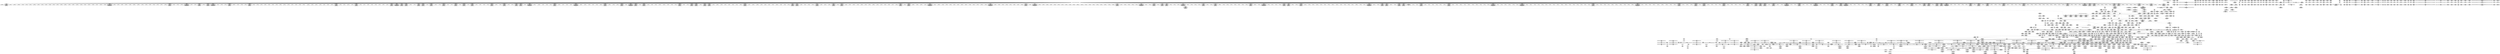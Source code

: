 digraph {
	CE0x40786b0 [shape=record,shape=Mrecord,label="{CE0x40786b0|GLOBAL:selinux_inode_setotherxattr.__warned|Global_var:selinux_inode_setotherxattr.__warned}"]
	CE0x415ccb0 [shape=record,shape=Mrecord,label="{CE0x415ccb0|__validate_creds:tmp4|include/linux/cred.h,173}"]
	CE0x40749c0 [shape=record,shape=Mrecord,label="{CE0x40749c0|GLOBAL:lockdep_rcu_suspicious|*Constant*|*SummSource*}"]
	CE0x4119b10 [shape=record,shape=Mrecord,label="{CE0x4119b10|i32_0|*Constant*}"]
	CE0x41589e0 [shape=record,shape=Mrecord,label="{CE0x41589e0|avc_has_perm:entry}"]
	CE0x411bf20 [shape=record,shape=Mrecord,label="{CE0x411bf20|_ret_void,_!dbg_!27722|include/linux/cred.h,175}"]
	CE0x40b78a0 [shape=record,shape=Mrecord,label="{CE0x40b78a0|12:_i32,_56:_i8*,_:_CRE_424,432_|*MultipleSource*|Function::inode_has_perm&Arg::inode::|*LoadInst*|security/selinux/hooks.c,1627|security/selinux/hooks.c,1611}"]
	CE0x40dae60 [shape=record,shape=Mrecord,label="{CE0x40dae60|104:_%struct.inode*,_:_CRE_218,219_}"]
	CE0x411fc50 [shape=record,shape=Mrecord,label="{CE0x411fc50|12:_i32,_56:_i8*,_:_CRE_151,152_}"]
	CE0x40c1420 [shape=record,shape=Mrecord,label="{CE0x40c1420|get_current:tmp3|*SummSource*}"]
	CE0x4151870 [shape=record,shape=Mrecord,label="{CE0x4151870|inode_has_perm:tobool2|security/selinux/hooks.c,1611}"]
	CE0x41280f0 [shape=record,shape=Mrecord,label="{CE0x41280f0|12:_i32,_56:_i8*,_:_CRE_282,283_}"]
	CE0x4103e30 [shape=record,shape=Mrecord,label="{CE0x4103e30|104:_%struct.inode*,_:_CRE_200,201_}"]
	CE0x4090e20 [shape=record,shape=Mrecord,label="{CE0x4090e20|i64_0|*Constant*}"]
	CE0x40b4bb0 [shape=record,shape=Mrecord,label="{CE0x40b4bb0|get_current:bb}"]
	CE0x40ef170 [shape=record,shape=Mrecord,label="{CE0x40ef170|dentry_has_perm:entry|*SummSink*}"]
	CE0x4139660 [shape=record,shape=Mrecord,label="{CE0x4139660|12:_i32,_56:_i8*,_:_CRE_792,800_|*MultipleSource*|Function::inode_has_perm&Arg::inode::|*LoadInst*|security/selinux/hooks.c,1627|security/selinux/hooks.c,1611}"]
	CE0x4078ef0 [shape=record,shape=Mrecord,label="{CE0x4078ef0|selinux_inode_setotherxattr:tmp8|security/selinux/hooks.c,2915}"]
	CE0x413e2e0 [shape=record,shape=Mrecord,label="{CE0x413e2e0|12:_i32,_56:_i8*,_:_CRE_911,912_}"]
	CE0x4129780 [shape=record,shape=Mrecord,label="{CE0x4129780|12:_i32,_56:_i8*,_:_CRE_301,302_}"]
	CE0x4124570 [shape=record,shape=Mrecord,label="{CE0x4124570|12:_i32,_56:_i8*,_:_CRE_212,216_|*MultipleSource*|Function::inode_has_perm&Arg::inode::|*LoadInst*|security/selinux/hooks.c,1627|security/selinux/hooks.c,1611}"]
	CE0x4083a50 [shape=record,shape=Mrecord,label="{CE0x4083a50|selinux_inode_removexattr:tmp3|security/selinux/hooks.c,3055}"]
	CE0x41240b0 [shape=record,shape=Mrecord,label="{CE0x41240b0|12:_i32,_56:_i8*,_:_CRE_205,206_}"]
	CE0x4122db0 [shape=record,shape=Mrecord,label="{CE0x4122db0|12:_i32,_56:_i8*,_:_CRE_189,190_}"]
	CE0x4151210 [shape=record,shape=Mrecord,label="{CE0x4151210|inode_has_perm:expval|security/selinux/hooks.c,1611}"]
	CE0x406aac0 [shape=record,shape=Mrecord,label="{CE0x406aac0|selinux_inode_removexattr:tmp10|security/selinux/hooks.c,3061|*SummSource*}"]
	CE0x41525d0 [shape=record,shape=Mrecord,label="{CE0x41525d0|GLOBAL:__llvm_gcov_ctr154|Global_var:__llvm_gcov_ctr154}"]
	CE0x40bd4d0 [shape=record,shape=Mrecord,label="{CE0x40bd4d0|selinux_inode_setotherxattr:tobool6|security/selinux/hooks.c,2917|*SummSink*}"]
	CE0x4119110 [shape=record,shape=Mrecord,label="{CE0x4119110|12:_i32,_56:_i8*,_:_CRE_120,128_|*MultipleSource*|Function::inode_has_perm&Arg::inode::|*LoadInst*|security/selinux/hooks.c,1627|security/selinux/hooks.c,1611}"]
	CE0x415f270 [shape=record,shape=Mrecord,label="{CE0x415f270|__validate_creds:expval|include/linux/cred.h,173|*SummSource*}"]
	CE0x40dad30 [shape=record,shape=Mrecord,label="{CE0x40dad30|104:_%struct.inode*,_:_CRE_217,218_}"]
	CE0x40b6580 [shape=record,shape=Mrecord,label="{CE0x40b6580|12:_i32,_56:_i8*,_:_CRE_344,352_|*MultipleSource*|Function::inode_has_perm&Arg::inode::|*LoadInst*|security/selinux/hooks.c,1627|security/selinux/hooks.c,1611}"]
	CE0x4120830 [shape=record,shape=Mrecord,label="{CE0x4120830|12:_i32,_56:_i8*,_:_CRE_161,162_}"]
	CE0x4098f50 [shape=record,shape=Mrecord,label="{CE0x4098f50|selinux_inode_setotherxattr:tobool6|security/selinux/hooks.c,2917}"]
	CE0x40c2610 [shape=record,shape=Mrecord,label="{CE0x40c2610|i32_0|*Constant*}"]
	CE0x40e8f50 [shape=record,shape=Mrecord,label="{CE0x40e8f50|selinux_inode_setotherxattr:tmp40|security/selinux/hooks.c,2925}"]
	CE0x40e7ba0 [shape=record,shape=Mrecord,label="{CE0x40e7ba0|selinux_inode_setotherxattr:tmp36|security/selinux/hooks.c,2922|*SummSource*}"]
	CE0x41560a0 [shape=record,shape=Mrecord,label="{CE0x41560a0|inode_has_perm:retval.0}"]
	CE0x4103aa0 [shape=record,shape=Mrecord,label="{CE0x4103aa0|104:_%struct.inode*,_:_CRE_197,198_}"]
	CE0x415be30 [shape=record,shape=Mrecord,label="{CE0x415be30|__validate_creds:tmp2|include/linux/cred.h,173}"]
	CE0x410e560 [shape=record,shape=Mrecord,label="{CE0x410e560|104:_%struct.inode*,_:_CRE_316,317_}"]
	CE0x4158dd0 [shape=record,shape=Mrecord,label="{CE0x4158dd0|avc_has_perm:ssid|Function::avc_has_perm&Arg::ssid::}"]
	CE0x408e240 [shape=record,shape=Mrecord,label="{CE0x408e240|selinux_inode_setotherxattr:cred4|security/selinux/hooks.c,2915|*SummSink*}"]
	CE0x4122690 [shape=record,shape=Mrecord,label="{CE0x4122690|12:_i32,_56:_i8*,_:_CRE_183,184_}"]
	CE0x4121080 [shape=record,shape=Mrecord,label="{CE0x4121080|12:_i32,_56:_i8*,_:_CRE_168,169_}"]
	CE0x4093cd0 [shape=record,shape=Mrecord,label="{CE0x4093cd0|get_current:tmp3}"]
	CE0x4123270 [shape=record,shape=Mrecord,label="{CE0x4123270|12:_i32,_56:_i8*,_:_CRE_193,194_}"]
	CE0x40db450 [shape=record,shape=Mrecord,label="{CE0x40db450|104:_%struct.inode*,_:_CRE_223,224_}"]
	CE0x4147b50 [shape=record,shape=Mrecord,label="{CE0x4147b50|inode_has_perm:tmp16|security/selinux/hooks.c,1615|*SummSource*}"]
	CE0x40e42f0 [shape=record,shape=Mrecord,label="{CE0x40e42f0|selinux_inode_setotherxattr:tmp32|security/selinux/hooks.c,2921|*SummSink*}"]
	CE0x40ef450 [shape=record,shape=Mrecord,label="{CE0x40ef450|dentry_has_perm:cred|Function::dentry_has_perm&Arg::cred::|*SummSink*}"]
	CE0x41514b0 [shape=record,shape=Mrecord,label="{CE0x41514b0|inode_has_perm:expval|security/selinux/hooks.c,1611|*SummSink*}"]
	CE0x407caa0 [shape=record,shape=Mrecord,label="{CE0x407caa0|inode_has_perm:tmp5|security/selinux/hooks.c,1609}"]
	CE0x413e410 [shape=record,shape=Mrecord,label="{CE0x413e410|12:_i32,_56:_i8*,_:_CRE_912,913_}"]
	CE0x408aec0 [shape=record,shape=Mrecord,label="{CE0x408aec0|i64_5|*Constant*}"]
	CE0x413f710 [shape=record,shape=Mrecord,label="{CE0x413f710|12:_i32,_56:_i8*,_:_CRE_928,929_}"]
	CE0x4125380 [shape=record,shape=Mrecord,label="{CE0x4125380|12:_i32,_56:_i8*,_:_CRE_243,244_}"]
	CE0x413fd00 [shape=record,shape=Mrecord,label="{CE0x413fd00|12:_i32,_56:_i8*,_:_CRE_933,934_}"]
	CE0x4122ee0 [shape=record,shape=Mrecord,label="{CE0x4122ee0|12:_i32,_56:_i8*,_:_CRE_190,191_}"]
	CE0x41181a0 [shape=record,shape=Mrecord,label="{CE0x41181a0|inode_has_perm:do.end|*SummSource*}"]
	CE0x4123bf0 [shape=record,shape=Mrecord,label="{CE0x4123bf0|12:_i32,_56:_i8*,_:_CRE_201,202_}"]
	CE0x413dbc0 [shape=record,shape=Mrecord,label="{CE0x413dbc0|12:_i32,_56:_i8*,_:_CRE_905,906_}"]
	CE0x40e7840 [shape=record,shape=Mrecord,label="{CE0x40e7840|i64_19|*Constant*}"]
	CE0x40f1e30 [shape=record,shape=Mrecord,label="{CE0x40f1e30|0:_i32,_4:_i32,_8:_i32,_12:_i32,_:_CMRE_12,16_|*MultipleSource*|security/selinux/hooks.c,196|security/selinux/hooks.c,197|*LoadInst*|security/selinux/hooks.c,196}"]
	CE0x40da870 [shape=record,shape=Mrecord,label="{CE0x40da870|104:_%struct.inode*,_:_CRE_213,214_}"]
	CE0x41470c0 [shape=record,shape=Mrecord,label="{CE0x41470c0|i32_10|*Constant*|*SummSink*}"]
	CE0x4119500 [shape=record,shape=Mrecord,label="{CE0x4119500|__validate_creds:call|include/linux/cred.h,173|*SummSink*}"]
	CE0x40682c0 [shape=record,shape=Mrecord,label="{CE0x40682c0|_call_void_mcount()_#3}"]
	CE0x412f6b0 [shape=record,shape=Mrecord,label="{CE0x412f6b0|12:_i32,_56:_i8*,_:_CRE_480,481_}"]
	CE0x412fdd0 [shape=record,shape=Mrecord,label="{CE0x412fdd0|12:_i32,_56:_i8*,_:_CRE_486,487_}"]
	CE0x4072e50 [shape=record,shape=Mrecord,label="{CE0x4072e50|selinux_inode_setotherxattr:entry|*SummSink*}"]
	CE0x40ef800 [shape=record,shape=Mrecord,label="{CE0x40ef800|dentry_has_perm:dentry|Function::dentry_has_perm&Arg::dentry::}"]
	CE0x408a950 [shape=record,shape=Mrecord,label="{CE0x408a950|GLOBAL:selinux_inode_setotherxattr|*Constant*|*SummSink*}"]
	CE0x40ed790 [shape=record,shape=Mrecord,label="{CE0x40ed790|selinux_inode_setotherxattr:tmp47|security/selinux/hooks.c,2931}"]
	CE0x4155360 [shape=record,shape=Mrecord,label="{CE0x4155360|i32_512|*Constant*|*SummSink*}"]
	CE0x4086ee0 [shape=record,shape=Mrecord,label="{CE0x4086ee0|selinux_inode_removexattr:call|security/selinux/hooks.c,3055}"]
	CE0x4113ac0 [shape=record,shape=Mrecord,label="{CE0x4113ac0|inode_has_perm:tmp}"]
	CE0x4145580 [shape=record,shape=Mrecord,label="{CE0x4145580|inode_has_perm:tmp14|security/selinux/hooks.c,1614|*SummSink*}"]
	CE0x40bab10 [shape=record,shape=Mrecord,label="{CE0x40bab10|GLOBAL:inode_has_perm|*Constant*|*SummSource*}"]
	CE0x410e1d0 [shape=record,shape=Mrecord,label="{CE0x410e1d0|104:_%struct.inode*,_:_CRE_313,314_}"]
	CE0x4091aa0 [shape=record,shape=Mrecord,label="{CE0x4091aa0|dentry_has_perm:bb|*SummSink*}"]
	CE0x40739f0 [shape=record,shape=Mrecord,label="{CE0x40739f0|selinux_inode_removexattr:tobool|security/selinux/hooks.c,3055|*SummSink*}"]
	CE0x4131c60 [shape=record,shape=Mrecord,label="{CE0x4131c60|12:_i32,_56:_i8*,_:_CRE_555,556_}"]
	CE0x408e170 [shape=record,shape=Mrecord,label="{CE0x408e170|selinux_inode_setotherxattr:cred4|security/selinux/hooks.c,2915|*SummSource*}"]
	CE0x4082bd0 [shape=record,shape=Mrecord,label="{CE0x4082bd0|i64_4|*Constant*|*SummSink*}"]
	CE0x4062370 [shape=record,shape=Mrecord,label="{CE0x4062370|selinux_inode_setotherxattr:call8|security/selinux/hooks.c,2919|*SummSource*}"]
	CE0x40ab300 [shape=record,shape=Mrecord,label="{CE0x40ab300|selinux_inode_setotherxattr:tmp1|*SummSource*}"]
	CE0x4147450 [shape=record,shape=Mrecord,label="{CE0x4147450|inode_has_perm:i_security|security/selinux/hooks.c,1615}"]
	CE0x4134510 [shape=record,shape=Mrecord,label="{CE0x4134510|12:_i32,_56:_i8*,_:_CRE_590,591_}"]
	CE0x407c1e0 [shape=record,shape=Mrecord,label="{CE0x407c1e0|inode_has_perm:tmp2|*SummSink*}"]
	CE0x408b2d0 [shape=record,shape=Mrecord,label="{CE0x408b2d0|selinux_inode_setotherxattr:tmp9|security/selinux/hooks.c,2915|*SummSink*}"]
	CE0x4102440 [shape=record,shape=Mrecord,label="{CE0x4102440|104:_%struct.inode*,_:_CRE_175,176_}"]
	CE0x40e7690 [shape=record,shape=Mrecord,label="{CE0x40e7690|i64_18|*Constant*|*SummSink*}"]
	CE0x407ce20 [shape=record,shape=Mrecord,label="{CE0x407ce20|__validate_creds:lnot|include/linux/cred.h,173|*SummSink*}"]
	CE0x407a880 [shape=record,shape=Mrecord,label="{CE0x407a880|i64*_getelementptr_inbounds_(_8_x_i64_,_8_x_i64_*___llvm_gcov_ctr154,_i64_0,_i64_2)|*Constant*|*SummSource*}"]
	CE0x413d830 [shape=record,shape=Mrecord,label="{CE0x413d830|12:_i32,_56:_i8*,_:_CRE_902,903_}"]
	CE0x41212e0 [shape=record,shape=Mrecord,label="{CE0x41212e0|12:_i32,_56:_i8*,_:_CRE_170,171_}"]
	CE0x406a410 [shape=record,shape=Mrecord,label="{CE0x406a410|selinux_inode_setotherxattr:call|security/selinux/hooks.c,2915|*SummSink*}"]
	CE0x41587d0 [shape=record,shape=Mrecord,label="{CE0x41587d0|__validate_creds:bb|*SummSource*}"]
	CE0x414bf70 [shape=record,shape=Mrecord,label="{CE0x414bf70|inode_has_perm:tmp17|security/selinux/hooks.c,1617|*SummSink*}"]
	CE0x41019f0 [shape=record,shape=Mrecord,label="{CE0x41019f0|104:_%struct.inode*,_:_CRE_164,165_}"]
	CE0x413bbb0 [shape=record,shape=Mrecord,label="{CE0x413bbb0|12:_i32,_56:_i8*,_:_CRE_878,879_}"]
	CE0x4078870 [shape=record,shape=Mrecord,label="{CE0x4078870|GLOBAL:selinux_inode_setotherxattr.__warned|Global_var:selinux_inode_setotherxattr.__warned|*SummSink*}"]
	CE0x40a6b70 [shape=record,shape=Mrecord,label="{CE0x40a6b70|selinux_inode_setotherxattr:land.lhs.true2}"]
	CE0x407d770 [shape=record,shape=Mrecord,label="{CE0x407d770|selinux_inode_setotherxattr:tmp16|security/selinux/hooks.c,2915}"]
	CE0x40ef560 [shape=record,shape=Mrecord,label="{CE0x40ef560|i32_32|*Constant*}"]
	CE0x40dc570 [shape=record,shape=Mrecord,label="{CE0x40dc570|104:_%struct.inode*,_:_CRE_280,288_|*MultipleSource*|Function::selinux_inode_removexattr&Arg::dentry::|Function::selinux_inode_setotherxattr&Arg::dentry::|Function::dentry_has_perm&Arg::dentry::|security/selinux/hooks.c,1627}"]
	CE0x4094ba0 [shape=record,shape=Mrecord,label="{CE0x4094ba0|get_current:tmp1}"]
	CE0x408ec90 [shape=record,shape=Mrecord,label="{CE0x408ec90|12:_i32,_56:_i8*,_:_CRE_136,137_}"]
	CE0x412fb70 [shape=record,shape=Mrecord,label="{CE0x412fb70|12:_i32,_56:_i8*,_:_CRE_484,485_}"]
	CE0x413ea00 [shape=record,shape=Mrecord,label="{CE0x413ea00|12:_i32,_56:_i8*,_:_CRE_917,918_}"]
	CE0x40e2820 [shape=record,shape=Mrecord,label="{CE0x40e2820|inode_has_perm:entry|*SummSink*}"]
	CE0x4102e90 [shape=record,shape=Mrecord,label="{CE0x4102e90|104:_%struct.inode*,_:_CRE_186,187_}"]
	CE0x41576f0 [shape=record,shape=Mrecord,label="{CE0x41576f0|__validate_creds:if.end|*SummSource*}"]
	CE0x40718e0 [shape=record,shape=Mrecord,label="{CE0x40718e0|_ret_i32_%retval.0,_!dbg_!27762|security/selinux/hooks.c,2932|*SummSource*}"]
	CE0x40e95d0 [shape=record,shape=Mrecord,label="{CE0x40e95d0|selinux_inode_setotherxattr:tmp40|security/selinux/hooks.c,2925|*SummSource*}"]
	CE0x40f2580 [shape=record,shape=Mrecord,label="{CE0x40f2580|cred_sid:tmp6|security/selinux/hooks.c,197|*SummSource*}"]
	CE0x408f0d0 [shape=record,shape=Mrecord,label="{CE0x408f0d0|12:_i32,_56:_i8*,_:_CRE_138,139_}"]
	CE0x4110250 [shape=record,shape=Mrecord,label="{CE0x4110250|dentry_has_perm:tmp2}"]
	CE0x4143cd0 [shape=record,shape=Mrecord,label="{CE0x4143cd0|28:_i32,_32:_i16,_:_CRE_28,32_|*MultipleSource*|*LoadInst*|security/selinux/hooks.c,1615|security/selinux/hooks.c,1615|security/selinux/hooks.c,1617}"]
	CE0x41562a0 [shape=record,shape=Mrecord,label="{CE0x41562a0|inode_has_perm:retval.0|*SummSource*}"]
	CE0x41477f0 [shape=record,shape=Mrecord,label="{CE0x41477f0|inode_has_perm:i_security|security/selinux/hooks.c,1615|*SummSink*}"]
	CE0x4071b10 [shape=record,shape=Mrecord,label="{CE0x4071b10|i64*_getelementptr_inbounds_(_6_x_i64_,_6_x_i64_*___llvm_gcov_ctr241,_i64_0,_i64_4)|*Constant*}"]
	CE0x410dea0 [shape=record,shape=Mrecord,label="{CE0x410dea0|104:_%struct.inode*,_:_CRE_310,311_}"]
	CE0x406f8f0 [shape=record,shape=Mrecord,label="{CE0x406f8f0|selinux_inode_removexattr:tmp|*SummSource*}"]
	CE0x40ebd60 [shape=record,shape=Mrecord,label="{CE0x40ebd60|selinux_inode_setotherxattr:tmp44|security/selinux/hooks.c,2927|*SummSink*}"]
	CE0x40d82d0 [shape=record,shape=Mrecord,label="{CE0x40d82d0|104:_%struct.inode*,_:_CRE_144,145_}"]
	CE0x41228f0 [shape=record,shape=Mrecord,label="{CE0x41228f0|12:_i32,_56:_i8*,_:_CRE_185,186_}"]
	CE0x4128480 [shape=record,shape=Mrecord,label="{CE0x4128480|12:_i32,_56:_i8*,_:_CRE_285,286_}"]
	CE0x4128ba0 [shape=record,shape=Mrecord,label="{CE0x4128ba0|12:_i32,_56:_i8*,_:_CRE_291,292_}"]
	"CONST[source:0(mediator),value:2(dynamic)][purpose:{object}][SnkIdx:2]"
	CE0x4146b30 [shape=record,shape=Mrecord,label="{CE0x4146b30|_ret_i32_%tmp6,_!dbg_!27716|security/selinux/hooks.c,197|*SummSink*}"]
	CE0x41259c0 [shape=record,shape=Mrecord,label="{CE0x41259c0|12:_i32,_56:_i8*,_:_CRE_249,250_}"]
	CE0x41602b0 [shape=record,shape=Mrecord,label="{CE0x41602b0|i64*_getelementptr_inbounds_(_5_x_i64_,_5_x_i64_*___llvm_gcov_ctr155,_i64_0,_i64_4)|*Constant*}"]
	CE0x40c17c0 [shape=record,shape=Mrecord,label="{CE0x40c17c0|i64*_getelementptr_inbounds_(_2_x_i64_,_2_x_i64_*___llvm_gcov_ctr98,_i64_0,_i64_0)|*Constant*|*SummSource*}"]
	CE0x40e7360 [shape=record,shape=Mrecord,label="{CE0x40e7360|selinux_inode_setotherxattr:tmp37|security/selinux/hooks.c,2922}"]
	CE0x41278a0 [shape=record,shape=Mrecord,label="{CE0x41278a0|12:_i32,_56:_i8*,_:_CRE_275,276_}"]
	CE0x415d320 [shape=record,shape=Mrecord,label="{CE0x415d320|__validate_creds:tmp5|include/linux/cred.h,173}"]
	CE0x40f1270 [shape=record,shape=Mrecord,label="{CE0x40f1270|cred_sid:sid|security/selinux/hooks.c,197}"]
	CE0x40e2650 [shape=record,shape=Mrecord,label="{CE0x40e2650|inode_has_perm:entry}"]
	CE0x412eb70 [shape=record,shape=Mrecord,label="{CE0x412eb70|12:_i32,_56:_i8*,_:_CRE_472,473_}"]
	CE0x40ad2b0 [shape=record,shape=Mrecord,label="{CE0x40ad2b0|inode_has_perm:tmp5|security/selinux/hooks.c,1609|*SummSource*}"]
	CE0x41570a0 [shape=record,shape=Mrecord,label="{CE0x41570a0|inode_has_perm:tmp20|security/selinux/hooks.c,1618}"]
	CE0x4059410 [shape=record,shape=Mrecord,label="{CE0x4059410|dentry_has_perm:u|security/selinux/hooks.c,1631}"]
	CE0x40e71e0 [shape=record,shape=Mrecord,label="{CE0x40e71e0|i32_21|*Constant*|*SummSink*}"]
	CE0x40bf0a0 [shape=record,shape=Mrecord,label="{CE0x40bf0a0|selinux_inode_setotherxattr:tmp23|security/selinux/hooks.c,2917|*SummSink*}"]
	CE0x4095450 [shape=record,shape=Mrecord,label="{CE0x4095450|get_current:tmp4|./arch/x86/include/asm/current.h,14}"]
	CE0x410dca0 [shape=record,shape=Mrecord,label="{CE0x410dca0|104:_%struct.inode*,_:_CRE_308,309_}"]
	CE0x40eae70 [shape=record,shape=Mrecord,label="{CE0x40eae70|i64*_getelementptr_inbounds_(_25_x_i64_,_25_x_i64_*___llvm_gcov_ctr237,_i64_0,_i64_21)|*Constant*|*SummSink*}"]
	CE0x4152290 [shape=record,shape=Mrecord,label="{CE0x4152290|inode_has_perm:tmp7|security/selinux/hooks.c,1611|*SummSink*}"]
	CE0x407e3d0 [shape=record,shape=Mrecord,label="{CE0x407e3d0|dentry_has_perm:ad|security/selinux/hooks.c, 1628|*SummSink*}"]
	CE0x40e35d0 [shape=record,shape=Mrecord,label="{CE0x40e35d0|inode_has_perm:perms|Function::inode_has_perm&Arg::perms::|*SummSink*}"]
	CE0x40761b0 [shape=record,shape=Mrecord,label="{CE0x40761b0|i64_0|*Constant*|*SummSource*}"]
	CE0x40b7020 [shape=record,shape=Mrecord,label="{CE0x40b7020|12:_i32,_56:_i8*,_:_CRE_392,400_|*MultipleSource*|Function::inode_has_perm&Arg::inode::|*LoadInst*|security/selinux/hooks.c,1627|security/selinux/hooks.c,1611}"]
	"CONST[source:0(mediator),value:2(dynamic)][purpose:{subject}][SnkIdx:0]"
	CE0x41598e0 [shape=record,shape=Mrecord,label="{CE0x41598e0|avc_has_perm:tclass|Function::avc_has_perm&Arg::tclass::|*SummSource*}"]
	CE0x407a570 [shape=record,shape=Mrecord,label="{CE0x407a570|i64*_getelementptr_inbounds_(_5_x_i64_,_5_x_i64_*___llvm_gcov_ctr155,_i64_0,_i64_0)|*Constant*}"]
	CE0x4135220 [shape=record,shape=Mrecord,label="{CE0x4135220|12:_i32,_56:_i8*,_:_CRE_601,602_}"]
	CE0x40beee0 [shape=record,shape=Mrecord,label="{CE0x40beee0|selinux_inode_setotherxattr:tmp23|security/selinux/hooks.c,2917|*SummSource*}"]
	CE0x40a6870 [shape=record,shape=Mrecord,label="{CE0x40a6870|selinux_inode_setotherxattr:if.end16|*SummSink*}"]
	CE0x4090520 [shape=record,shape=Mrecord,label="{CE0x4090520|GLOBAL:capable|*Constant*}"]
	CE0x413c2d0 [shape=record,shape=Mrecord,label="{CE0x413c2d0|12:_i32,_56:_i8*,_:_CRE_884,885_}"]
	CE0x40e89f0 [shape=record,shape=Mrecord,label="{CE0x40e89f0|selinux_inode_setotherxattr:tmp39|security/selinux/hooks.c,2922}"]
	CE0x410d780 [shape=record,shape=Mrecord,label="{CE0x410d780|104:_%struct.inode*,_:_CRE_305,306_}"]
	CE0x40dc2a0 [shape=record,shape=Mrecord,label="{CE0x40dc2a0|104:_%struct.inode*,_:_CRE_272,280_|*MultipleSource*|Function::selinux_inode_removexattr&Arg::dentry::|Function::selinux_inode_setotherxattr&Arg::dentry::|Function::dentry_has_perm&Arg::dentry::|security/selinux/hooks.c,1627}"]
	CE0x41220a0 [shape=record,shape=Mrecord,label="{CE0x41220a0|12:_i32,_56:_i8*,_:_CRE_178,179_}"]
	CE0x4127b00 [shape=record,shape=Mrecord,label="{CE0x4127b00|12:_i32,_56:_i8*,_:_CRE_277,278_}"]
	CE0x4119c20 [shape=record,shape=Mrecord,label="{CE0x4119c20|12:_i32,_56:_i8*,_:_CRE_0,2_|*MultipleSource*|Function::inode_has_perm&Arg::inode::|*LoadInst*|security/selinux/hooks.c,1627|security/selinux/hooks.c,1611}"]
	CE0x4144d40 [shape=record,shape=Mrecord,label="{CE0x4144d40|inode_has_perm:tmp13|security/selinux/hooks.c,1614|*SummSource*}"]
	CE0x4090940 [shape=record,shape=Mrecord,label="{CE0x4090940|selinux_inode_setotherxattr:tmp2}"]
	CE0x40f0850 [shape=record,shape=Mrecord,label="{CE0x40f0850|cred_sid:tmp4|*LoadInst*|security/selinux/hooks.c,196|*SummSink*}"]
	CE0x4101bd0 [shape=record,shape=Mrecord,label="{CE0x4101bd0|104:_%struct.inode*,_:_CRE_166,167_}"]
	CE0x40a91a0 [shape=record,shape=Mrecord,label="{CE0x40a91a0|selinux_inode_setotherxattr:if.else|*SummSource*}"]
	CE0x41118b0 [shape=record,shape=Mrecord,label="{CE0x41118b0|12:_i32,_56:_i8*,_:_CRE_72,76_|*MultipleSource*|Function::inode_has_perm&Arg::inode::|*LoadInst*|security/selinux/hooks.c,1627|security/selinux/hooks.c,1611}"]
	CE0x4100f90 [shape=record,shape=Mrecord,label="{CE0x4100f90|104:_%struct.inode*,_:_CRE_80,88_|*MultipleSource*|Function::selinux_inode_removexattr&Arg::dentry::|Function::selinux_inode_setotherxattr&Arg::dentry::|Function::dentry_has_perm&Arg::dentry::|security/selinux/hooks.c,1627}"]
	CE0x4127fc0 [shape=record,shape=Mrecord,label="{CE0x4127fc0|12:_i32,_56:_i8*,_:_CRE_281,282_}"]
	CE0x4067090 [shape=record,shape=Mrecord,label="{CE0x4067090|i32_-13|*Constant*|*SummSource*}"]
	CE0x4136650 [shape=record,shape=Mrecord,label="{CE0x4136650|12:_i32,_56:_i8*,_:_CRE_618,619_}"]
	CE0x41564b0 [shape=record,shape=Mrecord,label="{CE0x41564b0|inode_has_perm:retval.0|*SummSink*}"]
	CE0x407bcb0 [shape=record,shape=Mrecord,label="{CE0x407bcb0|_call_void_mcount()_#3|*SummSource*}"]
	CE0x4116640 [shape=record,shape=Mrecord,label="{CE0x4116640|_call_void_mcount()_#3|*SummSource*}"]
	CE0x407d9c0 [shape=record,shape=Mrecord,label="{CE0x407d9c0|selinux_inode_setotherxattr:tmp16|security/selinux/hooks.c,2915|*SummSource*}"]
	CE0x40b0f40 [shape=record,shape=Mrecord,label="{CE0x40b0f40|selinux_inode_setotherxattr:tmp28|security/selinux/hooks.c,2920}"]
	CE0x4141220 [shape=record,shape=Mrecord,label="{CE0x4141220|12:_i32,_56:_i8*,_:_CRE_982,983_}"]
	CE0x41313b0 [shape=record,shape=Mrecord,label="{CE0x41313b0|12:_i32,_56:_i8*,_:_CRE_544,552_|*MultipleSource*|Function::inode_has_perm&Arg::inode::|*LoadInst*|security/selinux/hooks.c,1627|security/selinux/hooks.c,1611}"]
	CE0x40aa7b0 [shape=record,shape=Mrecord,label="{CE0x40aa7b0|inode_has_perm:tmp4|security/selinux/hooks.c,1609|*SummSource*}"]
	CE0x4066be0 [shape=record,shape=Mrecord,label="{CE0x4066be0|selinux_inode_removexattr:tmp9|security/selinux/hooks.c,3060}"]
	CE0x40b0170 [shape=record,shape=Mrecord,label="{CE0x40b0170|inode_has_perm:bb}"]
	CE0x4063a80 [shape=record,shape=Mrecord,label="{CE0x4063a80|i64_13|*Constant*|*SummSource*}"]
	CE0x4067250 [shape=record,shape=Mrecord,label="{CE0x4067250|i32_-13|*Constant*|*SummSink*}"]
	CE0x40f0b70 [shape=record,shape=Mrecord,label="{CE0x40f0b70|cred_sid:tmp5|security/selinux/hooks.c,196|*SummSource*}"]
	CE0x408a790 [shape=record,shape=Mrecord,label="{CE0x408a790|GLOBAL:selinux_inode_setotherxattr|*Constant*|*SummSource*}"]
	CE0x40e65e0 [shape=record,shape=Mrecord,label="{CE0x40e65e0|selinux_inode_setotherxattr:tmp35|security/selinux/hooks.c,2922|*SummSink*}"]
	CE0x40c2f30 [shape=record,shape=Mrecord,label="{CE0x40c2f30|get_current:tmp4|./arch/x86/include/asm/current.h,14|*SummSource*}"]
	CE0x40daf90 [shape=record,shape=Mrecord,label="{CE0x40daf90|104:_%struct.inode*,_:_CRE_219,220_}"]
	CE0x413d700 [shape=record,shape=Mrecord,label="{CE0x413d700|12:_i32,_56:_i8*,_:_CRE_901,902_}"]
	CE0x40b3ea0 [shape=record,shape=Mrecord,label="{CE0x40b3ea0|i64*_getelementptr_inbounds_(_25_x_i64_,_25_x_i64_*___llvm_gcov_ctr237,_i64_0,_i64_24)|*Constant*|*SummSink*}"]
	CE0x4132500 [shape=record,shape=Mrecord,label="{CE0x4132500|12:_i32,_56:_i8*,_:_CRE_563,564_}"]
	CE0x4119610 [shape=record,shape=Mrecord,label="{CE0x4119610|GLOBAL:creds_are_invalid|*Constant*}"]
	CE0x413e540 [shape=record,shape=Mrecord,label="{CE0x413e540|12:_i32,_56:_i8*,_:_CRE_913,914_}"]
	CE0x4079650 [shape=record,shape=Mrecord,label="{CE0x4079650|_ret_i32_%retval.0,_!dbg_!27739|security/selinux/hooks.c,1618}"]
	CE0x407ccb0 [shape=record,shape=Mrecord,label="{CE0x407ccb0|i1_true|*Constant*}"]
	CE0x40797f0 [shape=record,shape=Mrecord,label="{CE0x40797f0|_ret_i32_%retval.0,_!dbg_!27739|security/selinux/hooks.c,1618|*SummSource*}"]
	CE0x41166b0 [shape=record,shape=Mrecord,label="{CE0x41166b0|_call_void_mcount()_#3|*SummSink*}"]
	CE0x4097cb0 [shape=record,shape=Mrecord,label="{CE0x4097cb0|i64*_getelementptr_inbounds_(_2_x_i64_,_2_x_i64_*___llvm_gcov_ctr98,_i64_0,_i64_1)|*Constant*}"]
	CE0x414f0b0 [shape=record,shape=Mrecord,label="{CE0x414f0b0|inode_has_perm:and|security/selinux/hooks.c,1611|*SummSource*}"]
	CE0x412e0d0 [shape=record,shape=Mrecord,label="{CE0x412e0d0|12:_i32,_56:_i8*,_:_CRE_432,440_|*MultipleSource*|Function::inode_has_perm&Arg::inode::|*LoadInst*|security/selinux/hooks.c,1627|security/selinux/hooks.c,1611}"]
	CE0x406aa50 [shape=record,shape=Mrecord,label="{CE0x406aa50|selinux_inode_removexattr:tmp10|security/selinux/hooks.c,3061}"]
	CE0x40eadc0 [shape=record,shape=Mrecord,label="{CE0x40eadc0|i64*_getelementptr_inbounds_(_25_x_i64_,_25_x_i64_*___llvm_gcov_ctr237,_i64_0,_i64_21)|*Constant*|*SummSource*}"]
	CE0x4125630 [shape=record,shape=Mrecord,label="{CE0x4125630|12:_i32,_56:_i8*,_:_CRE_246,247_}"]
	CE0x41508d0 [shape=record,shape=Mrecord,label="{CE0x41508d0|inode_has_perm:conv|security/selinux/hooks.c,1611|*SummSink*}"]
	CE0x4161580 [shape=record,shape=Mrecord,label="{CE0x4161580|__validate_creds:tmp8|include/linux/cred.h,175|*SummSink*}"]
	CE0x408af90 [shape=record,shape=Mrecord,label="{CE0x408af90|i64_5|*Constant*|*SummSource*}"]
	CE0x4134e90 [shape=record,shape=Mrecord,label="{CE0x4134e90|12:_i32,_56:_i8*,_:_CRE_598,599_}"]
	CE0x40e3240 [shape=record,shape=Mrecord,label="{CE0x40e3240|inode_has_perm:perms|Function::inode_has_perm&Arg::perms::}"]
	CE0x40b0aa0 [shape=record,shape=Mrecord,label="{CE0x40b0aa0|i64_15|*Constant*}"]
	CE0x4072b80 [shape=record,shape=Mrecord,label="{CE0x4072b80|selinux_inode_removexattr:entry|*SummSource*}"]
	CE0x4141f50 [shape=record,shape=Mrecord,label="{CE0x4141f50|inode_has_perm:tmp6|*LoadInst*|security/selinux/hooks.c,1611|*SummSink*}"]
	CE0x412f910 [shape=record,shape=Mrecord,label="{CE0x412f910|12:_i32,_56:_i8*,_:_CRE_482,483_}"]
	CE0x413df50 [shape=record,shape=Mrecord,label="{CE0x413df50|12:_i32,_56:_i8*,_:_CRE_908,909_}"]
	CE0x40be330 [shape=record,shape=Mrecord,label="{CE0x40be330|selinux_inode_setotherxattr:tmp21|security/selinux/hooks.c,2917|*SummSource*}"]
	CE0x4146d90 [shape=record,shape=Mrecord,label="{CE0x4146d90|i32_10|*Constant*}"]
	CE0x4075b80 [shape=record,shape=Mrecord,label="{CE0x4075b80|selinux_inode_removexattr:call1|security/selinux/hooks.c,3056|*SummSink*}"]
	CE0x413c530 [shape=record,shape=Mrecord,label="{CE0x413c530|12:_i32,_56:_i8*,_:_CRE_886,887_}"]
	CE0x4126df0 [shape=record,shape=Mrecord,label="{CE0x4126df0|12:_i32,_56:_i8*,_:_CRE_266,267_}"]
	CE0x40a7bf0 [shape=record,shape=Mrecord,label="{CE0x40a7bf0|selinux_inode_setotherxattr:if.else}"]
	CE0x4155030 [shape=record,shape=Mrecord,label="{CE0x4155030|inode_has_perm:tmp12|security/selinux/hooks.c,1612}"]
	CE0x4064c50 [shape=record,shape=Mrecord,label="{CE0x4064c50|selinux_inode_setotherxattr:tmp33|security/selinux/hooks.c,2921}"]
	CE0x4152d30 [shape=record,shape=Mrecord,label="{CE0x4152d30|inode_has_perm:tmp9|security/selinux/hooks.c,1611|*SummSource*}"]
	CE0x40990d0 [shape=record,shape=Mrecord,label="{CE0x40990d0|selinux_inode_setotherxattr:tobool6|security/selinux/hooks.c,2917|*SummSource*}"]
	CE0x408de70 [shape=record,shape=Mrecord,label="{CE0x408de70|i32_78|*Constant*|*SummSink*}"]
	CE0x4135f30 [shape=record,shape=Mrecord,label="{CE0x4135f30|12:_i32,_56:_i8*,_:_CRE_612,613_}"]
	CE0x407f9b0 [shape=record,shape=Mrecord,label="{CE0x407f9b0|selinux_inode_removexattr:tmp5|security/selinux/hooks.c,3055|*SummSink*}"]
	CE0x40aaad0 [shape=record,shape=Mrecord,label="{CE0x40aaad0|_call_void_mcount()_#3|*SummSource*}"]
	CE0x413ad30 [shape=record,shape=Mrecord,label="{CE0x413ad30|12:_i32,_56:_i8*,_:_CRE_866,867_}"]
	CE0x40ab8b0 [shape=record,shape=Mrecord,label="{CE0x40ab8b0|dentry_has_perm:tmp|*SummSink*}"]
	CE0x4101db0 [shape=record,shape=Mrecord,label="{CE0x4101db0|104:_%struct.inode*,_:_CRE_168,169_}"]
	CE0x406b170 [shape=record,shape=Mrecord,label="{CE0x406b170|selinux_inode_removexattr:tmp11|security/selinux/hooks.c,3061|*SummSource*}"]
	CE0x4127d60 [shape=record,shape=Mrecord,label="{CE0x4127d60|12:_i32,_56:_i8*,_:_CRE_279,280_}"]
	CE0x4064df0 [shape=record,shape=Mrecord,label="{CE0x4064df0|selinux_inode_setotherxattr:tmp33|security/selinux/hooks.c,2921|*SummSource*}"]
	CE0x406cf10 [shape=record,shape=Mrecord,label="{CE0x406cf10|selinux_inode_setotherxattr:if.end13|*SummSource*}"]
	CE0x411f790 [shape=record,shape=Mrecord,label="{CE0x411f790|12:_i32,_56:_i8*,_:_CRE_147,148_}"]
	CE0x40add90 [shape=record,shape=Mrecord,label="{CE0x40add90|__validate_creds:line|Function::__validate_creds&Arg::line::|*SummSource*}"]
	CE0x40bcdb0 [shape=record,shape=Mrecord,label="{CE0x40bcdb0|dentry_has_perm:type|security/selinux/hooks.c,1630|*SummSink*}"]
	CE0x4128a70 [shape=record,shape=Mrecord,label="{CE0x4128a70|12:_i32,_56:_i8*,_:_CRE_290,291_}"]
	CE0x413cc50 [shape=record,shape=Mrecord,label="{CE0x413cc50|12:_i32,_56:_i8*,_:_CRE_892,893_}"]
	CE0x407f3f0 [shape=record,shape=Mrecord,label="{CE0x407f3f0|selinux_inode_removexattr:name|Function::selinux_inode_removexattr&Arg::name::}"]
	CE0x40746f0 [shape=record,shape=Mrecord,label="{CE0x40746f0|i8*_getelementptr_inbounds_(_25_x_i8_,_25_x_i8_*_.str3,_i32_0,_i32_0)|*Constant*|*SummSource*}"]
	CE0x40b2b00 [shape=record,shape=Mrecord,label="{CE0x40b2b00|dentry_has_perm:bb}"]
	CE0x4067890 [shape=record,shape=Mrecord,label="{CE0x4067890|i64*_getelementptr_inbounds_(_6_x_i64_,_6_x_i64_*___llvm_gcov_ctr241,_i64_0,_i64_5)|*Constant*}"]
	CE0x4145960 [shape=record,shape=Mrecord,label="{CE0x4145960|inode_has_perm:call|security/selinux/hooks.c,1614|*SummSource*}"]
	CE0x40c1dc0 [shape=record,shape=Mrecord,label="{CE0x40c1dc0|_call_void_mcount()_#3|*SummSink*}"]
	CE0x407ebd0 [shape=record,shape=Mrecord,label="{CE0x407ebd0|selinux_inode_setotherxattr:tobool|security/selinux/hooks.c,2915|*SummSource*}"]
	CE0x4120960 [shape=record,shape=Mrecord,label="{CE0x4120960|12:_i32,_56:_i8*,_:_CRE_162,163_}"]
	CE0x40730b0 [shape=record,shape=Mrecord,label="{CE0x40730b0|selinux_inode_removexattr:dentry|Function::selinux_inode_removexattr&Arg::dentry::|*SummSource*}"]
	CE0x40d8d10 [shape=record,shape=Mrecord,label="{CE0x40d8d10|104:_%struct.inode*,_:_CRE_152,153_}"]
	CE0x413e670 [shape=record,shape=Mrecord,label="{CE0x413e670|12:_i32,_56:_i8*,_:_CRE_914,915_}"]
	CE0x4094d40 [shape=record,shape=Mrecord,label="{CE0x4094d40|i64_1|*Constant*}"]
	CE0x4070ee0 [shape=record,shape=Mrecord,label="{CE0x4070ee0|selinux_inode_removexattr:if.end}"]
	CE0x4093c60 [shape=record,shape=Mrecord,label="{CE0x4093c60|get_current:tmp2|*SummSink*}"]
	CE0x408ab10 [shape=record,shape=Mrecord,label="{CE0x408ab10|selinux_inode_setotherxattr:entry}"]
	CE0x4102530 [shape=record,shape=Mrecord,label="{CE0x4102530|104:_%struct.inode*,_:_CRE_176,177_}"]
	CE0x406f810 [shape=record,shape=Mrecord,label="{CE0x406f810|i64*_getelementptr_inbounds_(_6_x_i64_,_6_x_i64_*___llvm_gcov_ctr241,_i64_0,_i64_0)|*Constant*|*SummSink*}"]
	CE0x405d2f0 [shape=record,shape=Mrecord,label="{CE0x405d2f0|selinux_inode_setotherxattr:tmp3|*SummSource*}"]
	CE0x40c1010 [shape=record,shape=Mrecord,label="{CE0x40c1010|selinux_inode_setotherxattr:do.end|*SummSink*}"]
	CE0x4064a10 [shape=record,shape=Mrecord,label="{CE0x4064a10|selinux_inode_setotherxattr:tmp12|security/selinux/hooks.c,2915}"]
	CE0x4070890 [shape=record,shape=Mrecord,label="{CE0x4070890|selinux_inode_removexattr:if.end|*SummSink*}"]
	CE0x40ad9c0 [shape=record,shape=Mrecord,label="{CE0x40ad9c0|__validate_creds:tmp|*SummSource*}"]
	CE0x406cd50 [shape=record,shape=Mrecord,label="{CE0x406cd50|_ret_i32_%retval.0,_!dbg_!27720|security/selinux/hooks.c,3061|*SummSink*}"]
	CE0x411ffe0 [shape=record,shape=Mrecord,label="{CE0x411ffe0|12:_i32,_56:_i8*,_:_CRE_154,155_}"]
	CE0x4123ac0 [shape=record,shape=Mrecord,label="{CE0x4123ac0|12:_i32,_56:_i8*,_:_CRE_200,201_}"]
	CE0x4155270 [shape=record,shape=Mrecord,label="{CE0x4155270|i32_512|*Constant*|*SummSource*}"]
	CE0x40a8190 [shape=record,shape=Mrecord,label="{CE0x40a8190|selinux_inode_setotherxattr:if.then|*SummSink*}"]
	CE0x4146c60 [shape=record,shape=Mrecord,label="{CE0x4146c60|i32_10|*Constant*|*SummSource*}"]
	CE0x407d410 [shape=record,shape=Mrecord,label="{CE0x407d410|selinux_inode_setotherxattr:tmp15|security/selinux/hooks.c,2915}"]
	CE0x4114d40 [shape=record,shape=Mrecord,label="{CE0x4114d40|__validate_creds:lnot.ext|include/linux/cred.h,173|*SummSource*}"]
	CE0x40adbc0 [shape=record,shape=Mrecord,label="{CE0x40adbc0|i32_4|*Constant*}"]
	CE0x4068420 [shape=record,shape=Mrecord,label="{CE0x4068420|_call_void_mcount()_#3|*SummSink*}"]
	CE0x40eb910 [shape=record,shape=Mrecord,label="{CE0x40eb910|selinux_inode_setotherxattr:tmp44|security/selinux/hooks.c,2927|*SummSource*}"]
	CE0x408eeb0 [shape=record,shape=Mrecord,label="{CE0x408eeb0|12:_i32,_56:_i8*,_:_CRE_137,138_}"]
	CE0x4102f80 [shape=record,shape=Mrecord,label="{CE0x4102f80|104:_%struct.inode*,_:_CRE_187,188_}"]
	CE0x4064390 [shape=record,shape=Mrecord,label="{CE0x4064390|selinux_inode_removexattr:call1|security/selinux/hooks.c,3056|*SummSource*}"]
	CE0x3839120 [shape=record,shape=Mrecord,label="{CE0x3839120|i64_1|*Constant*}"]
	CE0x40e30a0 [shape=record,shape=Mrecord,label="{CE0x40e30a0|inode_has_perm:inode|Function::inode_has_perm&Arg::inode::|*SummSink*}"]
	CE0x4138750 [shape=record,shape=Mrecord,label="{CE0x4138750|12:_i32,_56:_i8*,_:_CRE_728,736_|*MultipleSource*|Function::inode_has_perm&Arg::inode::|*LoadInst*|security/selinux/hooks.c,1627|security/selinux/hooks.c,1611}"]
	CE0x408b200 [shape=record,shape=Mrecord,label="{CE0x408b200|selinux_inode_setotherxattr:tmp9|security/selinux/hooks.c,2915|*SummSource*}"]
	CE0x40bec90 [shape=record,shape=Mrecord,label="{CE0x40bec90|selinux_inode_setotherxattr:tmp23|security/selinux/hooks.c,2917}"]
	CE0x4160a90 [shape=record,shape=Mrecord,label="{CE0x4160a90|i64*_getelementptr_inbounds_(_5_x_i64_,_5_x_i64_*___llvm_gcov_ctr155,_i64_0,_i64_4)|*Constant*|*SummSource*}"]
	CE0x415f060 [shape=record,shape=Mrecord,label="{CE0x415f060|__validate_creds:expval|include/linux/cred.h,173}"]
	CE0x40771f0 [shape=record,shape=Mrecord,label="{CE0x40771f0|i64*_getelementptr_inbounds_(_25_x_i64_,_25_x_i64_*___llvm_gcov_ctr237,_i64_0,_i64_6)|*Constant*|*SummSink*}"]
	CE0x40b2240 [shape=record,shape=Mrecord,label="{CE0x40b2240|selinux_inode_setotherxattr:tmp31|security/selinux/hooks.c,2920|*SummSink*}"]
	CE0x4119d50 [shape=record,shape=Mrecord,label="{CE0x4119d50|inode_has_perm:i_flags|security/selinux/hooks.c,1611|*SummSink*}"]
	CE0x4158430 [shape=record,shape=Mrecord,label="{CE0x4158430|__validate_creds:if.then}"]
	CE0x40a73d0 [shape=record,shape=Mrecord,label="{CE0x40a73d0|selinux_inode_setotherxattr:tmp}"]
	CE0x40bdff0 [shape=record,shape=Mrecord,label="{CE0x40bdff0|selinux_inode_setotherxattr:tmp20|security/selinux/hooks.c,2917|*SummSink*}"]
	CE0x41173e0 [shape=record,shape=Mrecord,label="{CE0x41173e0|i64*_getelementptr_inbounds_(_8_x_i64_,_8_x_i64_*___llvm_gcov_ctr154,_i64_0,_i64_0)|*Constant*|*SummSink*}"]
	CE0x41299e0 [shape=record,shape=Mrecord,label="{CE0x41299e0|12:_i32,_56:_i8*,_:_CRE_303,304_}"]
	CE0x4083c30 [shape=record,shape=Mrecord,label="{CE0x4083c30|GLOBAL:__llvm_gcov_ctr241|Global_var:__llvm_gcov_ctr241|*SummSource*}"]
	CE0x40ad690 [shape=record,shape=Mrecord,label="{CE0x40ad690|i64*_getelementptr_inbounds_(_5_x_i64_,_5_x_i64_*___llvm_gcov_ctr155,_i64_0,_i64_0)|*Constant*|*SummSink*}"]
	CE0x4096c50 [shape=record,shape=Mrecord,label="{CE0x4096c50|__validate_creds:lnot1|include/linux/cred.h,173|*SummSink*}"]
	CE0x40f02a0 [shape=record,shape=Mrecord,label="{CE0x40f02a0|cred_sid:tmp4|*LoadInst*|security/selinux/hooks.c,196}"]
	CE0x41103c0 [shape=record,shape=Mrecord,label="{CE0x41103c0|get_current:tmp4|./arch/x86/include/asm/current.h,14|*SummSink*}"]
	CE0x40ac540 [shape=record,shape=Mrecord,label="{CE0x40ac540|GLOBAL:__validate_creds|*Constant*|*SummSink*}"]
	CE0x40aa740 [shape=record,shape=Mrecord,label="{CE0x40aa740|inode_has_perm:tmp4|security/selinux/hooks.c,1609}"]
	CE0x413be10 [shape=record,shape=Mrecord,label="{CE0x413be10|12:_i32,_56:_i8*,_:_CRE_880,881_}"]
	CE0x40b1130 [shape=record,shape=Mrecord,label="{CE0x40b1130|selinux_inode_setotherxattr:tmp28|security/selinux/hooks.c,2920|*SummSink*}"]
	CE0x4103070 [shape=record,shape=Mrecord,label="{CE0x4103070|104:_%struct.inode*,_:_CRE_188,189_}"]
	CE0x40a7190 [shape=record,shape=Mrecord,label="{CE0x40a7190|i64*_getelementptr_inbounds_(_25_x_i64_,_25_x_i64_*___llvm_gcov_ctr237,_i64_0,_i64_0)|*Constant*|*SummSource*}"]
	CE0x4122560 [shape=record,shape=Mrecord,label="{CE0x4122560|12:_i32,_56:_i8*,_:_CRE_182,183_}"]
	CE0x40b3200 [shape=record,shape=Mrecord,label="{CE0x40b3200|selinux_inode_setotherxattr:tmp48|security/selinux/hooks.c,2932}"]
	CE0x40966f0 [shape=record,shape=Mrecord,label="{CE0x40966f0|selinux_inode_setotherxattr:tmp7|security/selinux/hooks.c,2915|*SummSource*}"]
	CE0x4136d70 [shape=record,shape=Mrecord,label="{CE0x4136d70|12:_i32,_56:_i8*,_:_CRE_624,628_|*MultipleSource*|Function::inode_has_perm&Arg::inode::|*LoadInst*|security/selinux/hooks.c,1627|security/selinux/hooks.c,1611}"]
	CE0x413f970 [shape=record,shape=Mrecord,label="{CE0x413f970|12:_i32,_56:_i8*,_:_CRE_930,931_}"]
	CE0x4095830 [shape=record,shape=Mrecord,label="{CE0x4095830|selinux_inode_setotherxattr:if.then10|*SummSource*}"]
	CE0x411a390 [shape=record,shape=Mrecord,label="{CE0x411a390|cred_sid:security|security/selinux/hooks.c,196}"]
	CE0x41211b0 [shape=record,shape=Mrecord,label="{CE0x41211b0|12:_i32,_56:_i8*,_:_CRE_169,170_}"]
	CE0x408f550 [shape=record,shape=Mrecord,label="{CE0x408f550|12:_i32,_56:_i8*,_:_CRE_142,143_}"]
	CE0x4117090 [shape=record,shape=Mrecord,label="{CE0x4117090|i64*_getelementptr_inbounds_(_2_x_i64_,_2_x_i64_*___llvm_gcov_ctr131,_i64_0,_i64_1)|*Constant*|*SummSource*}"]
	CE0x408b100 [shape=record,shape=Mrecord,label="{CE0x408b100|selinux_inode_setotherxattr:tmp9|security/selinux/hooks.c,2915}"]
	CE0x4161510 [shape=record,shape=Mrecord,label="{CE0x4161510|__validate_creds:tmp8|include/linux/cred.h,175|*SummSource*}"]
	"CONST[source:0(mediator),value:2(dynamic)][purpose:{subject}][SrcIdx:14]"
	CE0x4128220 [shape=record,shape=Mrecord,label="{CE0x4128220|12:_i32,_56:_i8*,_:_CRE_283,284_}"]
	CE0x4155d10 [shape=record,shape=Mrecord,label="{CE0x4155d10|_ret_i32_%retval.0,_!dbg_!27728|security/selinux/avc.c,775|*SummSink*}"]
	CE0x4155810 [shape=record,shape=Mrecord,label="{CE0x4155810|avc_has_perm:auditdata|Function::avc_has_perm&Arg::auditdata::}"]
	CE0x41368b0 [shape=record,shape=Mrecord,label="{CE0x41368b0|12:_i32,_56:_i8*,_:_CRE_620,621_}"]
	CE0x40b4e10 [shape=record,shape=Mrecord,label="{CE0x40b4e10|get_current:bb|*SummSink*}"]
	CE0x4126800 [shape=record,shape=Mrecord,label="{CE0x4126800|12:_i32,_56:_i8*,_:_CRE_261,262_}"]
	CE0x413f5e0 [shape=record,shape=Mrecord,label="{CE0x413f5e0|12:_i32,_56:_i8*,_:_CRE_927,928_}"]
	CE0x407ffa0 [shape=record,shape=Mrecord,label="{CE0x407ffa0|_ret_%struct.task_struct*_%tmp4,_!dbg_!27714|./arch/x86/include/asm/current.h,14}"]
	CE0x408d740 [shape=record,shape=Mrecord,label="{CE0x408d740|GLOBAL:get_current|*Constant*|*SummSink*}"]
	CE0x4153df0 [shape=record,shape=Mrecord,label="{CE0x4153df0|inode_has_perm:tmp10|security/selinux/hooks.c,1611|*SummSink*}"]
	CE0x4093f90 [shape=record,shape=Mrecord,label="{CE0x4093f90|selinux_inode_setotherxattr:do.end}"]
	CE0x40b3770 [shape=record,shape=Mrecord,label="{CE0x40b3770|selinux_inode_setotherxattr:retval.0|*SummSource*}"]
	CE0x40b1060 [shape=record,shape=Mrecord,label="{CE0x40b1060|selinux_inode_setotherxattr:tmp28|security/selinux/hooks.c,2920|*SummSource*}"]
	CE0x40aaca0 [shape=record,shape=Mrecord,label="{CE0x40aaca0|selinux_inode_setotherxattr:call|security/selinux/hooks.c,2915}"]
	CE0x40c0c60 [shape=record,shape=Mrecord,label="{CE0x40c0c60|inode_has_perm:bb|*SummSource*}"]
	CE0x4102080 [shape=record,shape=Mrecord,label="{CE0x4102080|104:_%struct.inode*,_:_CRE_171,172_}"]
	CE0x4157990 [shape=record,shape=Mrecord,label="{CE0x4157990|__validate_creds:bb}"]
	CE0x4077e00 [shape=record,shape=Mrecord,label="{CE0x4077e00|i1_true|*Constant*}"]
	CE0x41371e0 [shape=record,shape=Mrecord,label="{CE0x41371e0|12:_i32,_56:_i8*,_:_CRE_648,656_|*MultipleSource*|Function::inode_has_perm&Arg::inode::|*LoadInst*|security/selinux/hooks.c,1627|security/selinux/hooks.c,1611}"]
	CE0x40c26b0 [shape=record,shape=Mrecord,label="{CE0x40c26b0|104:_%struct.inode*,_:_CRE_0,4_|*MultipleSource*|Function::selinux_inode_removexattr&Arg::dentry::|Function::selinux_inode_setotherxattr&Arg::dentry::|Function::dentry_has_perm&Arg::dentry::|security/selinux/hooks.c,1627}"]
	CE0x40c2320 [shape=record,shape=Mrecord,label="{CE0x40c2320|dentry_has_perm:d_inode|security/selinux/hooks.c,1627}"]
	CE0x4111ee0 [shape=record,shape=Mrecord,label="{CE0x4111ee0|12:_i32,_56:_i8*,_:_CRE_88,96_|*MultipleSource*|Function::inode_has_perm&Arg::inode::|*LoadInst*|security/selinux/hooks.c,1627|security/selinux/hooks.c,1611}"]
	CE0x4136fd0 [shape=record,shape=Mrecord,label="{CE0x4136fd0|12:_i32,_56:_i8*,_:_CRE_640,648_|*MultipleSource*|Function::inode_has_perm&Arg::inode::|*LoadInst*|security/selinux/hooks.c,1627|security/selinux/hooks.c,1611}"]
	CE0x40ed060 [shape=record,shape=Mrecord,label="{CE0x40ed060|i64*_getelementptr_inbounds_(_25_x_i64_,_25_x_i64_*___llvm_gcov_ctr237,_i64_0,_i64_23)|*Constant*}"]
	CE0x40b1e60 [shape=record,shape=Mrecord,label="{CE0x40b1e60|selinux_inode_setotherxattr:tmp31|security/selinux/hooks.c,2920}"]
	CE0x40aca50 [shape=record,shape=Mrecord,label="{CE0x40aca50|i64*_getelementptr_inbounds_(_8_x_i64_,_8_x_i64_*___llvm_gcov_ctr154,_i64_0,_i64_1)|*Constant*|*SummSource*}"]
	CE0x40b34d0 [shape=record,shape=Mrecord,label="{CE0x40b34d0|i32_-1|*Constant*|*SummSource*}"]
	CE0x414f600 [shape=record,shape=Mrecord,label="{CE0x414f600|i1_true|*Constant*}"]
	CE0x410e0a0 [shape=record,shape=Mrecord,label="{CE0x410e0a0|104:_%struct.inode*,_:_CRE_312,313_}"]
	CE0x411f8c0 [shape=record,shape=Mrecord,label="{CE0x411f8c0|12:_i32,_56:_i8*,_:_CRE_148,149_}"]
	CE0x4110c40 [shape=record,shape=Mrecord,label="{CE0x4110c40|12:_i32,_56:_i8*,_:_CRE_32,40_|*MultipleSource*|Function::inode_has_perm&Arg::inode::|*LoadInst*|security/selinux/hooks.c,1627|security/selinux/hooks.c,1611}"]
	CE0x407a680 [shape=record,shape=Mrecord,label="{CE0x407a680|i64*_getelementptr_inbounds_(_5_x_i64_,_5_x_i64_*___llvm_gcov_ctr155,_i64_0,_i64_0)|*Constant*|*SummSource*}"]
	CE0x4067450 [shape=record,shape=Mrecord,label="{CE0x4067450|selinux_inode_removexattr:tmp2|security/selinux/hooks.c,3055|*SummSource*}"]
	CE0x415d4d0 [shape=record,shape=Mrecord,label="{CE0x415d4d0|__validate_creds:tmp5|include/linux/cred.h,173|*SummSource*}"]
	CE0x40b6e00 [shape=record,shape=Mrecord,label="{CE0x40b6e00|12:_i32,_56:_i8*,_:_CRE_384,388_|*MultipleSource*|Function::inode_has_perm&Arg::inode::|*LoadInst*|security/selinux/hooks.c,1627|security/selinux/hooks.c,1611}"]
	CE0x40bd100 [shape=record,shape=Mrecord,label="{CE0x40bd100|0:_i8,_8:_%struct.dentry*,_24:_%struct.selinux_audit_data*,_:_SCMRE_0,1_|*MultipleSource*|security/selinux/hooks.c, 1628|security/selinux/hooks.c,1630}"]
	CE0x415c6f0 [shape=record,shape=Mrecord,label="{CE0x415c6f0|GLOBAL:__llvm_gcov_ctr155|Global_var:__llvm_gcov_ctr155}"]
	CE0x40d9c90 [shape=record,shape=Mrecord,label="{CE0x40d9c90|get_current:tmp}"]
	CE0x40af680 [shape=record,shape=Mrecord,label="{CE0x40af680|__validate_creds:file|Function::__validate_creds&Arg::file::}"]
	CE0x408e8c0 [shape=record,shape=Mrecord,label="{CE0x408e8c0|i64*_getelementptr_inbounds_(_2_x_i64_,_2_x_i64_*___llvm_gcov_ctr98,_i64_0,_i64_0)|*Constant*|*SummSink*}"]
	CE0x40efdd0 [shape=record,shape=Mrecord,label="{CE0x40efdd0|i32_32|*Constant*|*SummSink*}"]
	CE0x40b0560 [shape=record,shape=Mrecord,label="{CE0x40b0560|i32_31|*Constant*}"]
	CE0x4152a40 [shape=record,shape=Mrecord,label="{CE0x4152a40|inode_has_perm:tmp8|security/selinux/hooks.c,1611|*SummSource*}"]
	"CONST[source:0(mediator),value:2(dynamic)][purpose:{object}][SnkIdx:1]"
	CE0x40b0710 [shape=record,shape=Mrecord,label="{CE0x40b0710|i32_31|*Constant*|*SummSink*}"]
	CE0x413f840 [shape=record,shape=Mrecord,label="{CE0x413f840|12:_i32,_56:_i8*,_:_CRE_929,930_}"]
	CE0x40a9020 [shape=record,shape=Mrecord,label="{CE0x40a9020|get_current:tmp|*SummSource*}"]
	CE0x4138150 [shape=record,shape=Mrecord,label="{CE0x4138150|12:_i32,_56:_i8*,_:_CRE_696,704_|*MultipleSource*|Function::inode_has_perm&Arg::inode::|*LoadInst*|security/selinux/hooks.c,1627|security/selinux/hooks.c,1611}"]
	CE0x4103bd0 [shape=record,shape=Mrecord,label="{CE0x4103bd0|104:_%struct.inode*,_:_CRE_198,199_}"]
	CE0x4071aa0 [shape=record,shape=Mrecord,label="{CE0x4071aa0|i64*_getelementptr_inbounds_(_6_x_i64_,_6_x_i64_*___llvm_gcov_ctr241,_i64_0,_i64_4)|*Constant*|*SummSink*}"]
	CE0x4095920 [shape=record,shape=Mrecord,label="{CE0x4095920|selinux_inode_setotherxattr:if.then10|*SummSink*}"]
	CE0x407b730 [shape=record,shape=Mrecord,label="{CE0x407b730|i64_1|*Constant*}"]
	CE0x40aef70 [shape=record,shape=Mrecord,label="{CE0x40aef70|_call_void___validate_creds(%struct.cred*_%cred,_i8*_getelementptr_inbounds_(_25_x_i8_,_25_x_i8_*_.str3,_i32_0,_i32_0),_i32_1609)_#10,_!dbg_!27719|security/selinux/hooks.c,1609}"]
	CE0x4154ad0 [shape=record,shape=Mrecord,label="{CE0x4154ad0|inode_has_perm:tmp11|security/selinux/hooks.c,1612|*SummSink*}"]
	CE0x4129c40 [shape=record,shape=Mrecord,label="{CE0x4129c40|12:_i32,_56:_i8*,_:_CRE_305,306_}"]
	CE0x40645a0 [shape=record,shape=Mrecord,label="{CE0x40645a0|i64_2|*Constant*|*SummSource*}"]
	CE0x4130290 [shape=record,shape=Mrecord,label="{CE0x4130290|12:_i32,_56:_i8*,_:_CRE_500,504_|*MultipleSource*|Function::inode_has_perm&Arg::inode::|*LoadInst*|security/selinux/hooks.c,1627|security/selinux/hooks.c,1611}"]
	CE0x40935d0 [shape=record,shape=Mrecord,label="{CE0x40935d0|GLOBAL:current_task|Global_var:current_task|*SummSink*}"]
	CE0x4079e70 [shape=record,shape=Mrecord,label="{CE0x4079e70|inode_has_perm:return}"]
	CE0x4145c00 [shape=record,shape=Mrecord,label="{CE0x4145c00|GLOBAL:cred_sid|*Constant*}"]
	CE0x40efb50 [shape=record,shape=Mrecord,label="{CE0x40efb50|dentry_has_perm:dentry|Function::dentry_has_perm&Arg::dentry::|*SummSink*}"]
	CE0x40c2170 [shape=record,shape=Mrecord,label="{CE0x40c2170|i32_5|*Constant*|*SummSource*}"]
	CE0x4127640 [shape=record,shape=Mrecord,label="{CE0x4127640|12:_i32,_56:_i8*,_:_CRE_273,274_}"]
	CE0x4120370 [shape=record,shape=Mrecord,label="{CE0x4120370|12:_i32,_56:_i8*,_:_CRE_157,158_}"]
	CE0x4137a60 [shape=record,shape=Mrecord,label="{CE0x4137a60|12:_i32,_56:_i8*,_:_CRE_680,684_|*MultipleSource*|Function::inode_has_perm&Arg::inode::|*LoadInst*|security/selinux/hooks.c,1627|security/selinux/hooks.c,1611}"]
	CE0x40a6c80 [shape=record,shape=Mrecord,label="{CE0x40a6c80|i32_1|*Constant*|*SummSource*}"]
	CE0x41323d0 [shape=record,shape=Mrecord,label="{CE0x41323d0|12:_i32,_56:_i8*,_:_CRE_562,563_}"]
	CE0x40e5dc0 [shape=record,shape=Mrecord,label="{CE0x40e5dc0|selinux_inode_setotherxattr:tmp34|security/selinux/hooks.c,2922|*SummSink*}"]
	CE0x40a8f50 [shape=record,shape=Mrecord,label="{CE0x40a8f50|_call_void_mcount()_#3}"]
	CE0x411bcf0 [shape=record,shape=Mrecord,label="{CE0x411bcf0|__validate_creds:line|Function::__validate_creds&Arg::line::|*SummSink*}"]
	CE0x4158530 [shape=record,shape=Mrecord,label="{CE0x4158530|__validate_creds:if.then|*SummSource*}"]
	CE0x4104780 [shape=record,shape=Mrecord,label="{CE0x4104780|inode_has_perm:do.body|*SummSink*}"]
	CE0x40655b0 [shape=record,shape=Mrecord,label="{CE0x40655b0|selinux_inode_setotherxattr:tmp12|security/selinux/hooks.c,2915|*SummSink*}"]
	CE0x40b2d80 [shape=record,shape=Mrecord,label="{CE0x40b2d80|dentry_has_perm:av|Function::dentry_has_perm&Arg::av::|*SummSink*}"]
	CE0x4137ed0 [shape=record,shape=Mrecord,label="{CE0x4137ed0|12:_i32,_56:_i8*,_:_CRE_688,692_|*MultipleSource*|Function::inode_has_perm&Arg::inode::|*LoadInst*|security/selinux/hooks.c,1627|security/selinux/hooks.c,1611}"]
	CE0x411f530 [shape=record,shape=Mrecord,label="{CE0x411f530|12:_i32,_56:_i8*,_:_CRE_145,146_}"]
	CE0x4160550 [shape=record,shape=Mrecord,label="{CE0x4160550|_call_void___invalid_creds(%struct.cred*_%cred,_i8*_%file,_i32_%line)_#10,_!dbg_!27721|include/linux/cred.h,174|*SummSource*}"]
	CE0x413a2f0 [shape=record,shape=Mrecord,label="{CE0x413a2f0|12:_i32,_56:_i8*,_:_CRE_840,848_|*MultipleSource*|Function::inode_has_perm&Arg::inode::|*LoadInst*|security/selinux/hooks.c,1627|security/selinux/hooks.c,1611}"]
	CE0x4063d00 [shape=record,shape=Mrecord,label="{CE0x4063d00|selinux_inode_setotherxattr:tmp24|security/selinux/hooks.c,2919|*SummSink*}"]
	CE0x4070af0 [shape=record,shape=Mrecord,label="{CE0x4070af0|selinux_inode_removexattr:if.end|*SummSource*}"]
	CE0x41362c0 [shape=record,shape=Mrecord,label="{CE0x41362c0|12:_i32,_56:_i8*,_:_CRE_615,616_}"]
	CE0x408f940 [shape=record,shape=Mrecord,label="{CE0x408f940|selinux_inode_setotherxattr:tmp27|security/selinux/hooks.c,2919}"]
	CE0x412ff00 [shape=record,shape=Mrecord,label="{CE0x412ff00|12:_i32,_56:_i8*,_:_CRE_487,488_}"]
	CE0x4133df0 [shape=record,shape=Mrecord,label="{CE0x4133df0|12:_i32,_56:_i8*,_:_CRE_584,585_}"]
	CE0x4158600 [shape=record,shape=Mrecord,label="{CE0x4158600|__validate_creds:if.then|*SummSink*}"]
	CE0x4115be0 [shape=record,shape=Mrecord,label="{CE0x4115be0|inode_has_perm:tmp1|*SummSink*}"]
	CE0x4160de0 [shape=record,shape=Mrecord,label="{CE0x4160de0|i64*_getelementptr_inbounds_(_5_x_i64_,_5_x_i64_*___llvm_gcov_ctr155,_i64_0,_i64_4)|*Constant*|*SummSink*}"]
	CE0x413c8c0 [shape=record,shape=Mrecord,label="{CE0x413c8c0|12:_i32,_56:_i8*,_:_CRE_889,890_}"]
	CE0x40e8870 [shape=record,shape=Mrecord,label="{CE0x40e8870|selinux_inode_setotherxattr:tmp38|security/selinux/hooks.c,2922|*SummSink*}"]
	CE0x4111cc0 [shape=record,shape=Mrecord,label="{CE0x4111cc0|12:_i32,_56:_i8*,_:_CRE_80,88_|*MultipleSource*|Function::inode_has_perm&Arg::inode::|*LoadInst*|security/selinux/hooks.c,1627|security/selinux/hooks.c,1611}"]
	CE0x408ada0 [shape=record,shape=Mrecord,label="{CE0x408ada0|selinux_inode_setotherxattr:tmp10|security/selinux/hooks.c,2915}"]
	CE0x40d9490 [shape=record,shape=Mrecord,label="{CE0x40d9490|104:_%struct.inode*,_:_CRE_160,161_}"]
	CE0x40a77a0 [shape=record,shape=Mrecord,label="{CE0x40a77a0|_call_void_mcount()_#3|*SummSource*}"]
	CE0x41559d0 [shape=record,shape=Mrecord,label="{CE0x41559d0|avc_has_perm:auditdata|Function::avc_has_perm&Arg::auditdata::|*SummSink*}"]
	CE0x415ff90 [shape=record,shape=Mrecord,label="{CE0x415ff90|GLOBAL:__invalid_creds|*Constant*}"]
	CE0x40e5590 [shape=record,shape=Mrecord,label="{CE0x40e5590|selinux_inode_setotherxattr:tmp34|security/selinux/hooks.c,2922}"]
	CE0x4063af0 [shape=record,shape=Mrecord,label="{CE0x4063af0|i64_13|*Constant*|*SummSink*}"]
	CE0x4121be0 [shape=record,shape=Mrecord,label="{CE0x4121be0|__validate_creds:tmp1|*SummSource*}"]
	CE0x406d980 [shape=record,shape=Mrecord,label="{CE0x406d980|selinux_inode_setotherxattr:if.end13}"]
	CE0x4114f50 [shape=record,shape=Mrecord,label="{CE0x4114f50|__validate_creds:conv|include/linux/cred.h,173|*SummSource*}"]
	CE0x4094610 [shape=record,shape=Mrecord,label="{CE0x4094610|selinux_inode_setotherxattr:if.then12|*SummSource*}"]
	CE0x40e7620 [shape=record,shape=Mrecord,label="{CE0x40e7620|i64_18|*Constant*|*SummSource*}"]
	CE0x40636b0 [shape=record,shape=Mrecord,label="{CE0x40636b0|i64_12|*Constant*|*SummSource*}"]
	CE0x4126340 [shape=record,shape=Mrecord,label="{CE0x4126340|12:_i32,_56:_i8*,_:_CRE_257,258_}"]
	CE0x40e2790 [shape=record,shape=Mrecord,label="{CE0x40e2790|inode_has_perm:entry|*SummSource*}"]
	CE0x4137cb0 [shape=record,shape=Mrecord,label="{CE0x4137cb0|12:_i32,_56:_i8*,_:_CRE_684,688_|*MultipleSource*|Function::inode_has_perm&Arg::inode::|*LoadInst*|security/selinux/hooks.c,1627|security/selinux/hooks.c,1611}"]
	CE0x40bd850 [shape=record,shape=Mrecord,label="{CE0x40bd850|i64_10|*Constant*|*SummSource*}"]
	CE0x406d4d0 [shape=record,shape=Mrecord,label="{CE0x406d4d0|selinux_inode_setotherxattr:if.then7|*SummSource*}"]
	CE0x4123990 [shape=record,shape=Mrecord,label="{CE0x4123990|12:_i32,_56:_i8*,_:_CRE_199,200_}"]
	CE0x4142270 [shape=record,shape=Mrecord,label="{CE0x4142270|inode_has_perm:tmp12|security/selinux/hooks.c,1612|*SummSink*}"]
	CE0x40f27a0 [shape=record,shape=Mrecord,label="{CE0x40f27a0|cred_sid:tmp6|security/selinux/hooks.c,197|*SummSink*}"]
	CE0x407a150 [shape=record,shape=Mrecord,label="{CE0x407a150|inode_has_perm:tmp3}"]
	CE0x4145a90 [shape=record,shape=Mrecord,label="{CE0x4145a90|inode_has_perm:call|security/selinux/hooks.c,1614|*SummSink*}"]
	CE0x40b2ed0 [shape=record,shape=Mrecord,label="{CE0x40b2ed0|_ret_i32_%call,_!dbg_!27723|security/selinux/hooks.c,1632|*SummSource*}"]
	CE0x40f21f0 [shape=record,shape=Mrecord,label="{CE0x40f21f0|0:_i32,_4:_i32,_8:_i32,_12:_i32,_:_CMRE_20,24_|*MultipleSource*|security/selinux/hooks.c,196|security/selinux/hooks.c,197|*LoadInst*|security/selinux/hooks.c,196}"]
	CE0x4131d10 [shape=record,shape=Mrecord,label="{CE0x4131d10|12:_i32,_56:_i8*,_:_CRE_556,557_}"]
	CE0x4137400 [shape=record,shape=Mrecord,label="{CE0x4137400|12:_i32,_56:_i8*,_:_CRE_656,664_|*MultipleSource*|Function::inode_has_perm&Arg::inode::|*LoadInst*|security/selinux/hooks.c,1627|security/selinux/hooks.c,1611}"]
	CE0x4138560 [shape=record,shape=Mrecord,label="{CE0x4138560|12:_i32,_56:_i8*,_:_CRE_712,728_|*MultipleSource*|Function::inode_has_perm&Arg::inode::|*LoadInst*|security/selinux/hooks.c,1627|security/selinux/hooks.c,1611}"]
	CE0x413b230 [shape=record,shape=Mrecord,label="{CE0x413b230|12:_i32,_56:_i8*,_:_CRE_870,871_}"]
	CE0x4082540 [shape=record,shape=Mrecord,label="{CE0x4082540|selinux_inode_setotherxattr:tobool1|security/selinux/hooks.c,2915|*SummSource*}"]
	CE0x40e6950 [shape=record,shape=Mrecord,label="{CE0x40e6950|selinux_inode_setotherxattr:call14|security/selinux/hooks.c,2922}"]
	CE0x41595a0 [shape=record,shape=Mrecord,label="{CE0x41595a0|avc_has_perm:tsid|Function::avc_has_perm&Arg::tsid::|*SummSink*}"]
	CE0x4121b70 [shape=record,shape=Mrecord,label="{CE0x4121b70|__validate_creds:tmp1}"]
	CE0x40c2bb0 [shape=record,shape=Mrecord,label="{CE0x40c2bb0|104:_%struct.inode*,_:_CRE_16,24_|*MultipleSource*|Function::selinux_inode_removexattr&Arg::dentry::|Function::selinux_inode_setotherxattr&Arg::dentry::|Function::dentry_has_perm&Arg::dentry::|security/selinux/hooks.c,1627}"]
	CE0x4122a20 [shape=record,shape=Mrecord,label="{CE0x4122a20|12:_i32,_56:_i8*,_:_CRE_186,187_}"]
	CE0x40841c0 [shape=record,shape=Mrecord,label="{CE0x40841c0|i64*_getelementptr_inbounds_(_25_x_i64_,_25_x_i64_*___llvm_gcov_ctr237,_i64_0,_i64_6)|*Constant*|*SummSource*}"]
	CE0x40a92e0 [shape=record,shape=Mrecord,label="{CE0x40a92e0|selinux_inode_setotherxattr:if.else|*SummSink*}"]
	CE0x40ae960 [shape=record,shape=Mrecord,label="{CE0x40ae960|12:_i32,_56:_i8*,_:_CRE_12,16_|*MultipleSource*|Function::inode_has_perm&Arg::inode::|*LoadInst*|security/selinux/hooks.c,1627|security/selinux/hooks.c,1611}"]
	CE0x407d4f0 [shape=record,shape=Mrecord,label="{CE0x407d4f0|selinux_inode_setotherxattr:tmp15|security/selinux/hooks.c,2915|*SummSink*}"]
	CE0x4075130 [shape=record,shape=Mrecord,label="{CE0x4075130|i8*_getelementptr_inbounds_(_45_x_i8_,_45_x_i8_*_.str12,_i32_0,_i32_0)|*Constant*}"]
	CE0x410e690 [shape=record,shape=Mrecord,label="{CE0x410e690|104:_%struct.inode*,_:_CRE_317,318_}"]
	CE0x4133470 [shape=record,shape=Mrecord,label="{CE0x4133470|12:_i32,_56:_i8*,_:_CRE_576,577_}"]
	CE0x40e2b10 [shape=record,shape=Mrecord,label="{CE0x40e2b10|inode_has_perm:cred|Function::inode_has_perm&Arg::cred::|*SummSource*}"]
	CE0x414bb70 [shape=record,shape=Mrecord,label="{CE0x414bb70|inode_has_perm:tmp17|security/selinux/hooks.c,1617}"]
	CE0x4125c20 [shape=record,shape=Mrecord,label="{CE0x4125c20|12:_i32,_56:_i8*,_:_CRE_251,252_}"]
	CE0x4146370 [shape=record,shape=Mrecord,label="{CE0x4146370|cred_sid:entry|*SummSource*}"]
	CE0x4162130 [shape=record,shape=Mrecord,label="{CE0x4162130|cred_sid:bb|*SummSink*}"]
	CE0x40835d0 [shape=record,shape=Mrecord,label="{CE0x40835d0|selinux_inode_removexattr:if.then|*SummSink*}"]
	CE0x4117e20 [shape=record,shape=Mrecord,label="{CE0x4117e20|cred_sid:tmp1}"]
	CE0x4123600 [shape=record,shape=Mrecord,label="{CE0x4123600|12:_i32,_56:_i8*,_:_CRE_196,197_}"]
	CE0x4136ea0 [shape=record,shape=Mrecord,label="{CE0x4136ea0|12:_i32,_56:_i8*,_:_CRE_632,640_|*MultipleSource*|Function::inode_has_perm&Arg::inode::|*LoadInst*|security/selinux/hooks.c,1627|security/selinux/hooks.c,1611}"]
	CE0x40ea370 [shape=record,shape=Mrecord,label="{CE0x40ea370|selinux_inode_setotherxattr:tmp41|security/selinux/hooks.c,2925|*SummSink*}"]
	CE0x4104920 [shape=record,shape=Mrecord,label="{CE0x4104920|inode_has_perm:if.then|*SummSource*}"]
	CE0x407e150 [shape=record,shape=Mrecord,label="{CE0x407e150|dentry_has_perm:ad|security/selinux/hooks.c, 1628|*SummSource*}"]
	CE0x5453510 [shape=record,shape=Mrecord,label="{CE0x5453510|selinux_inode_removexattr:bb}"]
	CE0x41035e0 [shape=record,shape=Mrecord,label="{CE0x41035e0|104:_%struct.inode*,_:_CRE_193,194_}"]
	CE0x40e6b80 [shape=record,shape=Mrecord,label="{CE0x40e6b80|selinux_inode_setotherxattr:call14|security/selinux/hooks.c,2922|*SummSink*}"]
	CE0x4077680 [shape=record,shape=Mrecord,label="{CE0x4077680|selinux_inode_setotherxattr:tmp13|security/selinux/hooks.c,2915|*SummSource*}"]
	CE0x41221d0 [shape=record,shape=Mrecord,label="{CE0x41221d0|12:_i32,_56:_i8*,_:_CRE_179,180_}"]
	CE0x40b0b10 [shape=record,shape=Mrecord,label="{CE0x40b0b10|i64_15|*Constant*|*SummSource*}"]
	CE0x4125430 [shape=record,shape=Mrecord,label="{CE0x4125430|12:_i32,_56:_i8*,_:_CRE_244,245_}"]
	CE0x4094310 [shape=record,shape=Mrecord,label="{CE0x4094310|_call_void_mcount()_#3|*SummSource*}"]
	CE0x40e9450 [shape=record,shape=Mrecord,label="{CE0x40e9450|i64*_getelementptr_inbounds_(_25_x_i64_,_25_x_i64_*___llvm_gcov_ctr237,_i64_0,_i64_20)|*Constant*}"]
	CE0x40ab5a0 [shape=record,shape=Mrecord,label="{CE0x40ab5a0|i32_1|*Constant*}"]
	CE0x4102260 [shape=record,shape=Mrecord,label="{CE0x4102260|104:_%struct.inode*,_:_CRE_173,174_}"]
	CE0x40e8400 [shape=record,shape=Mrecord,label="{CE0x40e8400|selinux_inode_setotherxattr:tmp38|security/selinux/hooks.c,2922}"]
	CE0x406fc30 [shape=record,shape=Mrecord,label="{CE0x406fc30|i64*_getelementptr_inbounds_(_6_x_i64_,_6_x_i64_*___llvm_gcov_ctr241,_i64_0,_i64_3)|*Constant*}"]
	CE0x4104ad0 [shape=record,shape=Mrecord,label="{CE0x4104ad0|inode_has_perm:do.end}"]
	CE0x4088330 [shape=record,shape=Mrecord,label="{CE0x4088330|selinux_inode_setotherxattr:name|Function::selinux_inode_setotherxattr&Arg::name::|*SummSource*}"]
	CE0x40aa290 [shape=record,shape=Mrecord,label="{CE0x40aa290|i64*_getelementptr_inbounds_(_25_x_i64_,_25_x_i64_*___llvm_gcov_ctr237,_i64_0,_i64_1)|*Constant*}"]
	CE0x4094b30 [shape=record,shape=Mrecord,label="{CE0x4094b30|get_current:tmp1|*SummSource*}"]
	CE0x40e9ab0 [shape=record,shape=Mrecord,label="{CE0x40e9ab0|i64*_getelementptr_inbounds_(_25_x_i64_,_25_x_i64_*___llvm_gcov_ctr237,_i64_0,_i64_20)|*Constant*|*SummSink*}"]
	CE0x40964c0 [shape=record,shape=Mrecord,label="{CE0x40964c0|selinux_inode_setotherxattr:tmp26|security/selinux/hooks.c,2919|*SummSink*}"]
	CE0x40dcd80 [shape=record,shape=Mrecord,label="{CE0x40dcd80|i64*_getelementptr_inbounds_(_2_x_i64_,_2_x_i64_*___llvm_gcov_ctr153,_i64_0,_i64_0)|*Constant*|*SummSink*}"]
	CE0x40beae0 [shape=record,shape=Mrecord,label="{CE0x40beae0|selinux_inode_setotherxattr:tmp22|security/selinux/hooks.c,2917|*SummSink*}"]
	CE0x40c1310 [shape=record,shape=Mrecord,label="{CE0x40c1310|selinux_inode_setotherxattr:do.body|*SummSink*}"]
	CE0x40ab940 [shape=record,shape=Mrecord,label="{CE0x40ab940|dentry_has_perm:tmp1}"]
	CE0x40dbd60 [shape=record,shape=Mrecord,label="{CE0x40dbd60|104:_%struct.inode*,_:_CRE_256,264_|*MultipleSource*|Function::selinux_inode_removexattr&Arg::dentry::|Function::selinux_inode_setotherxattr&Arg::dentry::|Function::dentry_has_perm&Arg::dentry::|security/selinux/hooks.c,1627}"]
	CE0x40e9c80 [shape=record,shape=Mrecord,label="{CE0x40e9c80|selinux_inode_setotherxattr:tmp41|security/selinux/hooks.c,2925}"]
	CE0x40da9a0 [shape=record,shape=Mrecord,label="{CE0x40da9a0|104:_%struct.inode*,_:_CRE_214,215_}"]
	CE0x40d91c0 [shape=record,shape=Mrecord,label="{CE0x40d91c0|104:_%struct.inode*,_:_CRE_157,158_}"]
	CE0x41356e0 [shape=record,shape=Mrecord,label="{CE0x41356e0|12:_i32,_56:_i8*,_:_CRE_605,606_}"]
	CE0x4064890 [shape=record,shape=Mrecord,label="{CE0x4064890|selinux_inode_setotherxattr:tmp11|security/selinux/hooks.c,2915|*SummSink*}"]
	CE0x412f480 [shape=record,shape=Mrecord,label="{CE0x412f480|12:_i32,_56:_i8*,_:_CRE_478,479_}"]
	CE0x408d580 [shape=record,shape=Mrecord,label="{CE0x408d580|GLOBAL:get_current|*Constant*|*SummSource*}"]
	CE0x4070150 [shape=record,shape=Mrecord,label="{CE0x4070150|i64*_getelementptr_inbounds_(_6_x_i64_,_6_x_i64_*___llvm_gcov_ctr241,_i64_0,_i64_0)|*Constant*|*SummSource*}"]
	CE0x40596a0 [shape=record,shape=Mrecord,label="{CE0x40596a0|selinux_inode_setotherxattr:call3|security/selinux/hooks.c,2915}"]
	CE0x4125530 [shape=record,shape=Mrecord,label="{CE0x4125530|12:_i32,_56:_i8*,_:_CRE_245,246_}"]
	CE0x414fc40 [shape=record,shape=Mrecord,label="{CE0x414fc40|inode_has_perm:lnot|security/selinux/hooks.c,1611|*SummSink*}"]
	CE0x408de00 [shape=record,shape=Mrecord,label="{CE0x408de00|i32_78|*Constant*}"]
	CE0x40da280 [shape=record,shape=Mrecord,label="{CE0x40da280|104:_%struct.inode*,_:_CRE_208,209_}"]
	CE0x40b5ef0 [shape=record,shape=Mrecord,label="{CE0x40b5ef0|12:_i32,_56:_i8*,_:_CRE_312,320_|*MultipleSource*|Function::inode_has_perm&Arg::inode::|*LoadInst*|security/selinux/hooks.c,1627|security/selinux/hooks.c,1611}"]
	CE0x40da740 [shape=record,shape=Mrecord,label="{CE0x40da740|104:_%struct.inode*,_:_CRE_212,213_}"]
	CE0x4093eb0 [shape=record,shape=Mrecord,label="{CE0x4093eb0|selinux_inode_setotherxattr:if.then15|*SummSink*}"]
	CE0x40a80d0 [shape=record,shape=Mrecord,label="{CE0x40a80d0|selinux_inode_setotherxattr:if.then|*SummSource*}"]
	CE0x4133b90 [shape=record,shape=Mrecord,label="{CE0x4133b90|12:_i32,_56:_i8*,_:_CRE_582,583_}"]
	CE0x40bda10 [shape=record,shape=Mrecord,label="{CE0x40bda10|i64_10|*Constant*|*SummSink*}"]
	CE0x40e75b0 [shape=record,shape=Mrecord,label="{CE0x40e75b0|i64_18|*Constant*}"]
	CE0x410dfa0 [shape=record,shape=Mrecord,label="{CE0x410dfa0|104:_%struct.inode*,_:_CRE_311,312_}"]
	CE0x4059480 [shape=record,shape=Mrecord,label="{CE0x4059480|dentry_has_perm:u|security/selinux/hooks.c,1631|*SummSource*}"]
	CE0x40c1520 [shape=record,shape=Mrecord,label="{CE0x40c1520|get_current:tmp3|*SummSink*}"]
	CE0x4130030 [shape=record,shape=Mrecord,label="{CE0x4130030|12:_i32,_56:_i8*,_:_CRE_488,496_|*MultipleSource*|Function::inode_has_perm&Arg::inode::|*LoadInst*|security/selinux/hooks.c,1627|security/selinux/hooks.c,1611}"]
	CE0x414f7b0 [shape=record,shape=Mrecord,label="{CE0x414f7b0|inode_has_perm:lnot|security/selinux/hooks.c,1611}"]
	CE0x4135ba0 [shape=record,shape=Mrecord,label="{CE0x4135ba0|12:_i32,_56:_i8*,_:_CRE_609,610_}"]
	CE0x40752b0 [shape=record,shape=Mrecord,label="{CE0x40752b0|i8*_getelementptr_inbounds_(_45_x_i8_,_45_x_i8_*_.str12,_i32_0,_i32_0)|*Constant*|*SummSink*}"]
	CE0x4100ad0 [shape=record,shape=Mrecord,label="{CE0x4100ad0|104:_%struct.inode*,_:_CRE_64,72_|*MultipleSource*|Function::selinux_inode_removexattr&Arg::dentry::|Function::selinux_inode_setotherxattr&Arg::dentry::|Function::dentry_has_perm&Arg::dentry::|security/selinux/hooks.c,1627}"]
	CE0x407cc20 [shape=record,shape=Mrecord,label="{CE0x407cc20|COLLAPSED:_CMRE:_elem_0:default:}"]
	CE0x413a0d0 [shape=record,shape=Mrecord,label="{CE0x413a0d0|12:_i32,_56:_i8*,_:_CRE_832,840_|*MultipleSource*|Function::inode_has_perm&Arg::inode::|*LoadInst*|security/selinux/hooks.c,1627|security/selinux/hooks.c,1611}"]
	CE0x41159d0 [shape=record,shape=Mrecord,label="{CE0x41159d0|i64*_getelementptr_inbounds_(_8_x_i64_,_8_x_i64_*___llvm_gcov_ctr154,_i64_0,_i64_1)|*Constant*}"]
	CE0x40ad950 [shape=record,shape=Mrecord,label="{CE0x40ad950|COLLAPSED:_GCMRE___llvm_gcov_ctr155_internal_global_5_x_i64_zeroinitializer:_elem_0:default:}"]
	CE0x40e8280 [shape=record,shape=Mrecord,label="{CE0x40e8280|selinux_inode_setotherxattr:tmp37|security/selinux/hooks.c,2922|*SummSink*}"]
	CE0x4097260 [shape=record,shape=Mrecord,label="{CE0x4097260|selinux_inode_setotherxattr:tmp5|security/selinux/hooks.c,2915|*SummSink*}"]
	CE0x413bf40 [shape=record,shape=Mrecord,label="{CE0x413bf40|12:_i32,_56:_i8*,_:_CRE_881,882_}"]
	CE0x40afaf0 [shape=record,shape=Mrecord,label="{CE0x40afaf0|i32_22|*Constant*|*SummSource*}"]
	CE0x40ae670 [shape=record,shape=Mrecord,label="{CE0x40ae670|12:_i32,_56:_i8*,_:_CRE_8,12_|*MultipleSource*|Function::inode_has_perm&Arg::inode::|*LoadInst*|security/selinux/hooks.c,1627|security/selinux/hooks.c,1611}"]
	CE0x406c790 [shape=record,shape=Mrecord,label="{CE0x406c790|COLLAPSED:_GCMRE___llvm_gcov_ctr153_internal_global_2_x_i64_zeroinitializer:_elem_0:default:}"]
	CE0x4131a40 [shape=record,shape=Mrecord,label="{CE0x4131a40|12:_i32,_56:_i8*,_:_CRE_554,555_}"]
	CE0x415e880 [shape=record,shape=Mrecord,label="{CE0x415e880|__validate_creds:tmp7|include/linux/cred.h,174|*SummSource*}"]
	CE0x4099400 [shape=record,shape=Mrecord,label="{CE0x4099400|i64_1|*Constant*|*SummSink*}"]
	CE0x410ee00 [shape=record,shape=Mrecord,label="{CE0x410ee00|dentry_has_perm:type|security/selinux/hooks.c,1630}"]
	CE0x40aefe0 [shape=record,shape=Mrecord,label="{CE0x40aefe0|_call_void___validate_creds(%struct.cred*_%cred,_i8*_getelementptr_inbounds_(_25_x_i8_,_25_x_i8_*_.str3,_i32_0,_i32_0),_i32_1609)_#10,_!dbg_!27719|security/selinux/hooks.c,1609|*SummSource*}"]
	CE0x413f4b0 [shape=record,shape=Mrecord,label="{CE0x413f4b0|12:_i32,_56:_i8*,_:_CRE_926,927_}"]
	CE0x407fb00 [shape=record,shape=Mrecord,label="{CE0x407fb00|get_current:entry}"]
	CE0x4095ce0 [shape=record,shape=Mrecord,label="{CE0x4095ce0|get_current:tmp2|*SummSource*}"]
	CE0x4129d70 [shape=record,shape=Mrecord,label="{CE0x4129d70|12:_i32,_56:_i8*,_:_CRE_306,307_}"]
	CE0x407ea50 [shape=record,shape=Mrecord,label="{CE0x407ea50|i64_2|*Constant*}"]
	CE0x4102da0 [shape=record,shape=Mrecord,label="{CE0x4102da0|104:_%struct.inode*,_:_CRE_185,186_}"]
	CE0x40bdcd0 [shape=record,shape=Mrecord,label="{CE0x40bdcd0|i64_11|*Constant*}"]
	CE0x415c1a0 [shape=record,shape=Mrecord,label="{CE0x415c1a0|__validate_creds:tmp3|include/linux/cred.h,173}"]
	CE0x40aed10 [shape=record,shape=Mrecord,label="{CE0x40aed10|_call_void_mcount()_#3}"]
	CE0x411c3b0 [shape=record,shape=Mrecord,label="{CE0x411c3b0|__validate_creds:lnot|include/linux/cred.h,173}"]
	CE0x40d8e00 [shape=record,shape=Mrecord,label="{CE0x40d8e00|104:_%struct.inode*,_:_CRE_153,154_}"]
	CE0x408f2f0 [shape=record,shape=Mrecord,label="{CE0x408f2f0|12:_i32,_56:_i8*,_:_CRE_139,140_}"]
	CE0x413b000 [shape=record,shape=Mrecord,label="{CE0x413b000|12:_i32,_56:_i8*,_:_CRE_868,869_}"]
	CE0x413d110 [shape=record,shape=Mrecord,label="{CE0x413d110|12:_i32,_56:_i8*,_:_CRE_896,897_}"]
	CE0x40826d0 [shape=record,shape=Mrecord,label="{CE0x40826d0|selinux_inode_setotherxattr:tobool1|security/selinux/hooks.c,2915|*SummSink*}"]
	CE0x4115dd0 [shape=record,shape=Mrecord,label="{CE0x4115dd0|i64*_getelementptr_inbounds_(_2_x_i64_,_2_x_i64_*___llvm_gcov_ctr131,_i64_0,_i64_1)|*Constant*|*SummSink*}"]
	CE0x40c1cf0 [shape=record,shape=Mrecord,label="{CE0x40c1cf0|_call_void_mcount()_#3|*SummSource*}"]
	CE0x40ac7e0 [shape=record,shape=Mrecord,label="{CE0x40ac7e0|GLOBAL:creds_are_invalid|*Constant*|*SummSink*}"]
	CE0x40b3600 [shape=record,shape=Mrecord,label="{CE0x40b3600|i32_-1|*Constant*|*SummSink*}"]
	CE0x40b6360 [shape=record,shape=Mrecord,label="{CE0x40b6360|12:_i32,_56:_i8*,_:_CRE_336,344_|*MultipleSource*|Function::inode_has_perm&Arg::inode::|*LoadInst*|security/selinux/hooks.c,1627|security/selinux/hooks.c,1611}"]
	CE0x415e1a0 [shape=record,shape=Mrecord,label="{CE0x415e1a0|__validate_creds:tmp6|include/linux/cred.h,174|*SummSink*}"]
	"CONST[source:1(input),value:2(dynamic)][purpose:{object}][SrcIdx:11]"
	CE0x408b540 [shape=record,shape=Mrecord,label="{CE0x408b540|selinux_inode_setotherxattr:tmp10|security/selinux/hooks.c,2915|*SummSource*}"]
	CE0x407edd0 [shape=record,shape=Mrecord,label="{CE0x407edd0|i64_3|*Constant*}"]
	CE0x40e2c90 [shape=record,shape=Mrecord,label="{CE0x40e2c90|inode_has_perm:inode|Function::inode_has_perm&Arg::inode::}"]
	CE0x40b5dc0 [shape=record,shape=Mrecord,label="{CE0x40b5dc0|12:_i32,_56:_i8*,_:_CRE_311,312_}"]
	CE0x40ef0e0 [shape=record,shape=Mrecord,label="{CE0x40ef0e0|dentry_has_perm:entry|*SummSource*}"]
	CE0x4136780 [shape=record,shape=Mrecord,label="{CE0x4136780|12:_i32,_56:_i8*,_:_CRE_619,620_}"]
	CE0x4141580 [shape=record,shape=Mrecord,label="{CE0x4141580|12:_i32,_56:_i8*,_:_CRE_988,992_|*MultipleSource*|Function::inode_has_perm&Arg::inode::|*LoadInst*|security/selinux/hooks.c,1627|security/selinux/hooks.c,1611}"]
	CE0x40b67a0 [shape=record,shape=Mrecord,label="{CE0x40b67a0|12:_i32,_56:_i8*,_:_CRE_352,360_|*MultipleSource*|Function::inode_has_perm&Arg::inode::|*LoadInst*|security/selinux/hooks.c,1627|security/selinux/hooks.c,1611}"]
	CE0x4079ac0 [shape=record,shape=Mrecord,label="{CE0x4079ac0|inode_has_perm:return|*SummSource*}"]
	CE0x410da20 [shape=record,shape=Mrecord,label="{CE0x410da20|104:_%struct.inode*,_:_CRE_306,307_}"]
	CE0x4111250 [shape=record,shape=Mrecord,label="{CE0x4111250|12:_i32,_56:_i8*,_:_CRE_64,72_|*MultipleSource*|Function::inode_has_perm&Arg::inode::|*LoadInst*|security/selinux/hooks.c,1627|security/selinux/hooks.c,1611}"]
	CE0x4110ec0 [shape=record,shape=Mrecord,label="{CE0x4110ec0|12:_i32,_56:_i8*,_:_CRE_48,56_|*MultipleSource*|Function::inode_has_perm&Arg::inode::|*LoadInst*|security/selinux/hooks.c,1627|security/selinux/hooks.c,1611}"]
	CE0x4071570 [shape=record,shape=Mrecord,label="{CE0x4071570|_ret_i32_%retval.0,_!dbg_!27762|security/selinux/hooks.c,2932}"]
	CE0x4123f80 [shape=record,shape=Mrecord,label="{CE0x4123f80|12:_i32,_56:_i8*,_:_CRE_204,205_}"]
	CE0x408c600 [shape=record,shape=Mrecord,label="{CE0x408c600|i64*_getelementptr_inbounds_(_25_x_i64_,_25_x_i64_*___llvm_gcov_ctr237,_i64_0,_i64_9)|*Constant*|*SummSource*}"]
	CE0x40b0dd0 [shape=record,shape=Mrecord,label="{CE0x40b0dd0|i64_14|*Constant*|*SummSource*}"]
	CE0x40d9580 [shape=record,shape=Mrecord,label="{CE0x40d9580|104:_%struct.inode*,_:_CRE_161,162_}"]
	CE0x413d960 [shape=record,shape=Mrecord,label="{CE0x413d960|12:_i32,_56:_i8*,_:_CRE_903,904_}"]
	CE0x415bb40 [shape=record,shape=Mrecord,label="{CE0x415bb40|__validate_creds:tobool|include/linux/cred.h,173|*SummSource*}"]
	CE0x40911c0 [shape=record,shape=Mrecord,label="{CE0x40911c0|selinux_inode_setotherxattr:tmp4|security/selinux/hooks.c,2915}"]
	CE0x4157390 [shape=record,shape=Mrecord,label="{CE0x4157390|inode_has_perm:tmp20|security/selinux/hooks.c,1618|*SummSink*}"]
	CE0x4125890 [shape=record,shape=Mrecord,label="{CE0x4125890|12:_i32,_56:_i8*,_:_CRE_248,249_}"]
	CE0x4082180 [shape=record,shape=Mrecord,label="{CE0x4082180|selinux_inode_setotherxattr:tmp8|security/selinux/hooks.c,2915|*SummSource*}"]
	CE0x413b6f0 [shape=record,shape=Mrecord,label="{CE0x413b6f0|12:_i32,_56:_i8*,_:_CRE_874,875_}"]
	CE0x4135350 [shape=record,shape=Mrecord,label="{CE0x4135350|12:_i32,_56:_i8*,_:_CRE_602,603_}"]
	CE0x4124cc0 [shape=record,shape=Mrecord,label="{CE0x4124cc0|12:_i32,_56:_i8*,_:_CRE_240,241_}"]
	CE0x40d8ef0 [shape=record,shape=Mrecord,label="{CE0x40d8ef0|104:_%struct.inode*,_:_CRE_154,155_}"]
	CE0x41389a0 [shape=record,shape=Mrecord,label="{CE0x41389a0|12:_i32,_56:_i8*,_:_CRE_736,740_|*MultipleSource*|Function::inode_has_perm&Arg::inode::|*LoadInst*|security/selinux/hooks.c,1627|security/selinux/hooks.c,1611}"]
	CE0x40ebc40 [shape=record,shape=Mrecord,label="{CE0x40ebc40|i64*_getelementptr_inbounds_(_25_x_i64_,_25_x_i64_*___llvm_gcov_ctr237,_i64_0,_i64_22)|*Constant*|*SummSource*}"]
	CE0x4066790 [shape=record,shape=Mrecord,label="{CE0x4066790|selinux_inode_removexattr:tmp8|security/selinux/hooks.c,3060|*SummSink*}"]
	CE0x4123010 [shape=record,shape=Mrecord,label="{CE0x4123010|12:_i32,_56:_i8*,_:_CRE_191,192_}"]
	CE0x4146250 [shape=record,shape=Mrecord,label="{CE0x4146250|cred_sid:entry}"]
	CE0x4066ea0 [shape=record,shape=Mrecord,label="{CE0x4066ea0|selinux_inode_removexattr:tmp9|security/selinux/hooks.c,3060|*SummSink*}"]
	CE0x40db1f0 [shape=record,shape=Mrecord,label="{CE0x40db1f0|104:_%struct.inode*,_:_CRE_221,222_}"]
	CE0x41184b0 [shape=record,shape=Mrecord,label="{CE0x41184b0|inode_has_perm:if.end|*SummSink*}"]
	CE0x40da3b0 [shape=record,shape=Mrecord,label="{CE0x40da3b0|104:_%struct.inode*,_:_CRE_209,210_}"]
	CE0x4058fd0 [shape=record,shape=Mrecord,label="{CE0x4058fd0|i8_10|*Constant*}"]
	CE0x40bdf20 [shape=record,shape=Mrecord,label="{CE0x40bdf20|selinux_inode_setotherxattr:tmp20|security/selinux/hooks.c,2917|*SummSource*}"]
	CE0x4152090 [shape=record,shape=Mrecord,label="{CE0x4152090|inode_has_perm:tmp7|security/selinux/hooks.c,1611|*SummSource*}"]
	CE0x4151df0 [shape=record,shape=Mrecord,label="{CE0x4151df0|inode_has_perm:tmp7|security/selinux/hooks.c,1611}"]
	CE0x415d780 [shape=record,shape=Mrecord,label="{CE0x415d780|i64*_getelementptr_inbounds_(_5_x_i64_,_5_x_i64_*___llvm_gcov_ctr155,_i64_0,_i64_3)|*Constant*}"]
	CE0x413e1b0 [shape=record,shape=Mrecord,label="{CE0x413e1b0|12:_i32,_56:_i8*,_:_CRE_910,911_}"]
	CE0x411d3a0 [shape=record,shape=Mrecord,label="{CE0x411d3a0|COLLAPSED:_GCMRE___llvm_gcov_ctr131_internal_global_2_x_i64_zeroinitializer:_elem_0:default:}"]
	CE0x4119460 [shape=record,shape=Mrecord,label="{CE0x4119460|__validate_creds:call|include/linux/cred.h,173|*SummSource*}"]
	CE0x4098680 [shape=record,shape=Mrecord,label="{CE0x4098680|selinux_inode_setotherxattr:call5|security/selinux/hooks.c,2917|*SummSource*}"]
	CE0x40eee00 [shape=record,shape=Mrecord,label="{CE0x40eee00|GLOBAL:dentry_has_perm|*Constant*|*SummSource*}"]
	CE0x413bce0 [shape=record,shape=Mrecord,label="{CE0x413bce0|12:_i32,_56:_i8*,_:_CRE_879,880_}"]
	CE0x4120700 [shape=record,shape=Mrecord,label="{CE0x4120700|12:_i32,_56:_i8*,_:_CRE_160,161_}"]
	CE0x4142100 [shape=record,shape=Mrecord,label="{CE0x4142100|inode_has_perm:tmp12|security/selinux/hooks.c,1612|*SummSource*}"]
	CE0x4083b50 [shape=record,shape=Mrecord,label="{CE0x4083b50|GLOBAL:__llvm_gcov_ctr241|Global_var:__llvm_gcov_ctr241|*SummSink*}"]
	CE0x407bd20 [shape=record,shape=Mrecord,label="{CE0x407bd20|_call_void_mcount()_#3|*SummSink*}"]
	CE0x4084380 [shape=record,shape=Mrecord,label="{CE0x4084380|selinux_inode_removexattr:dentry|Function::selinux_inode_removexattr&Arg::dentry::|*SummSink*}"]
	CE0x405d730 [shape=record,shape=Mrecord,label="{CE0x405d730|selinux_inode_removexattr:tobool|security/selinux/hooks.c,3055|*SummSource*}"]
	CE0x4120e20 [shape=record,shape=Mrecord,label="{CE0x4120e20|12:_i32,_56:_i8*,_:_CRE_166,167_}"]
	CE0x40d92b0 [shape=record,shape=Mrecord,label="{CE0x40d92b0|104:_%struct.inode*,_:_CRE_158,159_}"]
	CE0x413b490 [shape=record,shape=Mrecord,label="{CE0x413b490|12:_i32,_56:_i8*,_:_CRE_872,873_}"]
	CE0x4134d60 [shape=record,shape=Mrecord,label="{CE0x4134d60|12:_i32,_56:_i8*,_:_CRE_597,598_}"]
	CE0x413c400 [shape=record,shape=Mrecord,label="{CE0x413c400|12:_i32,_56:_i8*,_:_CRE_885,886_}"]
	CE0x4070900 [shape=record,shape=Mrecord,label="{CE0x4070900|selinux_inode_removexattr:if.then}"]
	CE0x4065340 [shape=record,shape=Mrecord,label="{CE0x4065340|selinux_inode_setotherxattr:tmp33|security/selinux/hooks.c,2921|*SummSink*}"]
	CE0x4139440 [shape=record,shape=Mrecord,label="{CE0x4139440|12:_i32,_56:_i8*,_:_CRE_776,792_|*MultipleSource*|Function::inode_has_perm&Arg::inode::|*LoadInst*|security/selinux/hooks.c,1627|security/selinux/hooks.c,1611}"]
	CE0x415b080 [shape=record,shape=Mrecord,label="{CE0x415b080|i32_(i32,_i32,_i16,_i32,_%struct.common_audit_data*)*_bitcast_(i32_(i32,_i32,_i16,_i32,_%struct.common_audit_data.495*)*_avc_has_perm_to_i32_(i32,_i32,_i16,_i32,_%struct.common_audit_data*)*)|*Constant*}"]
	CE0x40b28a0 [shape=record,shape=Mrecord,label="{CE0x40b28a0|%struct.task_struct*_(%struct.task_struct**)*_asm_movq_%gs:$_1:P_,$0_,_r,im,_dirflag_,_fpsr_,_flags_|*SummSource*}"]
	CE0x4074a30 [shape=record,shape=Mrecord,label="{CE0x4074a30|GLOBAL:lockdep_rcu_suspicious|*Constant*|*SummSink*}"]
	CE0x4139220 [shape=record,shape=Mrecord,label="{CE0x4139220|12:_i32,_56:_i8*,_:_CRE_768,776_|*MultipleSource*|Function::inode_has_perm&Arg::inode::|*LoadInst*|security/selinux/hooks.c,1627|security/selinux/hooks.c,1611}"]
	CE0x413fe30 [shape=record,shape=Mrecord,label="{CE0x413fe30|12:_i32,_56:_i8*,_:_CRE_934,935_}"]
	CE0x408d180 [shape=record,shape=Mrecord,label="{CE0x408d180|selinux_inode_setotherxattr:tmp18|security/selinux/hooks.c,2915|*SummSource*}"]
	CE0x415b410 [shape=record,shape=Mrecord,label="{CE0x415b410|i32_(i32,_i32,_i16,_i32,_%struct.common_audit_data*)*_bitcast_(i32_(i32,_i32,_i16,_i32,_%struct.common_audit_data.495*)*_avc_has_perm_to_i32_(i32,_i32,_i16,_i32,_%struct.common_audit_data*)*)|*Constant*|*SummSink*}"]
	CE0x4128810 [shape=record,shape=Mrecord,label="{CE0x4128810|12:_i32,_56:_i8*,_:_CRE_288,289_}"]
	CE0x4097050 [shape=record,shape=Mrecord,label="{CE0x4097050|selinux_inode_setotherxattr:tmp5|security/selinux/hooks.c,2915}"]
	CE0x4063270 [shape=record,shape=Mrecord,label="{CE0x4063270|selinux_inode_setotherxattr:tobool9|security/selinux/hooks.c,2919|*SummSink*}"]
	CE0x40ab190 [shape=record,shape=Mrecord,label="{CE0x40ab190|selinux_inode_setotherxattr:tmp|*SummSink*}"]
	CE0x40eef80 [shape=record,shape=Mrecord,label="{CE0x40eef80|GLOBAL:dentry_has_perm|*Constant*|*SummSink*}"]
	CE0x4085430 [shape=record,shape=Mrecord,label="{CE0x4085430|selinux_inode_removexattr:tmp2|security/selinux/hooks.c,3055}"]
	CE0x4136c40 [shape=record,shape=Mrecord,label="{CE0x4136c40|12:_i32,_56:_i8*,_:_CRE_623,624_}"]
	CE0x410e7c0 [shape=record,shape=Mrecord,label="{CE0x410e7c0|104:_%struct.inode*,_:_CRE_318,319_}"]
	CE0x411b710 [shape=record,shape=Mrecord,label="{CE0x411b710|12:_i32,_56:_i8*,_:_CRE_24,32_|*MultipleSource*|Function::inode_has_perm&Arg::inode::|*LoadInst*|security/selinux/hooks.c,1627|security/selinux/hooks.c,1611}"]
	CE0x41363f0 [shape=record,shape=Mrecord,label="{CE0x41363f0|12:_i32,_56:_i8*,_:_CRE_616,617_}"]
	CE0x408bbc0 [shape=record,shape=Mrecord,label="{CE0x408bbc0|selinux_inode_setotherxattr:tmp11|security/selinux/hooks.c,2915|*SummSource*}"]
	CE0x4101420 [shape=record,shape=Mrecord,label="{CE0x4101420|104:_%struct.inode*,_:_CRE_89,90_}"]
	CE0x40bd7e0 [shape=record,shape=Mrecord,label="{CE0x40bd7e0|i64_10|*Constant*}"]
	CE0x40eaf50 [shape=record,shape=Mrecord,label="{CE0x40eaf50|selinux_inode_setotherxattr:tmp43}"]
	CE0x4077af0 [shape=record,shape=Mrecord,label="{CE0x4077af0|selinux_inode_setotherxattr:tmp14|security/selinux/hooks.c,2915|*SummSource*}"]
	CE0x4102350 [shape=record,shape=Mrecord,label="{CE0x4102350|104:_%struct.inode*,_:_CRE_174,175_}"]
	CE0x40a93c0 [shape=record,shape=Mrecord,label="{CE0x40a93c0|selinux_inode_setotherxattr:if.then}"]
	CE0x40bddb0 [shape=record,shape=Mrecord,label="{CE0x40bddb0|i64_11|*Constant*|*SummSink*}"]
	CE0x4118ca0 [shape=record,shape=Mrecord,label="{CE0x4118ca0|12:_i32,_56:_i8*,_:_CRE_104,112_|*MultipleSource*|Function::inode_has_perm&Arg::inode::|*LoadInst*|security/selinux/hooks.c,1627|security/selinux/hooks.c,1611}"]
	CE0x40673e0 [shape=record,shape=Mrecord,label="{CE0x40673e0|i64_0|*Constant*}"]
	CE0x413d4a0 [shape=record,shape=Mrecord,label="{CE0x413d4a0|12:_i32,_56:_i8*,_:_CRE_899,900_}"]
	CE0x40a7940 [shape=record,shape=Mrecord,label="{CE0x40a7940|selinux_inode_setotherxattr:if.end}"]
	CE0x40ebcf0 [shape=record,shape=Mrecord,label="{CE0x40ebcf0|i64*_getelementptr_inbounds_(_25_x_i64_,_25_x_i64_*___llvm_gcov_ctr237,_i64_0,_i64_22)|*Constant*|*SummSink*}"]
	CE0x40e86b0 [shape=record,shape=Mrecord,label="{CE0x40e86b0|selinux_inode_setotherxattr:tmp38|security/selinux/hooks.c,2922|*SummSource*}"]
	CE0x412e510 [shape=record,shape=Mrecord,label="{CE0x412e510|12:_i32,_56:_i8*,_:_CRE_448,456_|*MultipleSource*|Function::inode_has_perm&Arg::inode::|*LoadInst*|security/selinux/hooks.c,1627|security/selinux/hooks.c,1611}"]
	CE0x4128cd0 [shape=record,shape=Mrecord,label="{CE0x4128cd0|12:_i32,_56:_i8*,_:_CRE_292,293_}"]
	CE0x407b810 [shape=record,shape=Mrecord,label="{CE0x407b810|inode_has_perm:tmp1|*SummSource*}"]
	CE0x4113d40 [shape=record,shape=Mrecord,label="{CE0x4113d40|cred_sid:tmp2}"]
	CE0x415a9f0 [shape=record,shape=Mrecord,label="{CE0x415a9f0|inode_has_perm:tmp18|security/selinux/hooks.c,1617|*SummSink*}"]
	CE0x40b4f90 [shape=record,shape=Mrecord,label="{CE0x40b4f90|i64*_getelementptr_inbounds_(_2_x_i64_,_2_x_i64_*___llvm_gcov_ctr98,_i64_0,_i64_0)|*Constant*}"]
	CE0x411f9f0 [shape=record,shape=Mrecord,label="{CE0x411f9f0|12:_i32,_56:_i8*,_:_CRE_149,150_}"]
	CE0x4101ea0 [shape=record,shape=Mrecord,label="{CE0x4101ea0|104:_%struct.inode*,_:_CRE_169,170_}"]
	CE0x413ec60 [shape=record,shape=Mrecord,label="{CE0x413ec60|12:_i32,_56:_i8*,_:_CRE_919,920_}"]
	CE0x41588c0 [shape=record,shape=Mrecord,label="{CE0x41588c0|__validate_creds:bb|*SummSink*}"]
	CE0x406d6a0 [shape=record,shape=Mrecord,label="{CE0x406d6a0|selinux_inode_setotherxattr:if.then15}"]
	CE0x415fce0 [shape=record,shape=Mrecord,label="{CE0x415fce0|i32_3|*Constant*|*SummSink*}"]
	CE0x40e7980 [shape=record,shape=Mrecord,label="{CE0x40e7980|i64_19|*Constant*|*SummSink*}"]
	CE0x40f0980 [shape=record,shape=Mrecord,label="{CE0x40f0980|cred_sid:tmp5|security/selinux/hooks.c,196}"]
	CE0x4067ee0 [shape=record,shape=Mrecord,label="{CE0x4067ee0|i64*_getelementptr_inbounds_(_6_x_i64_,_6_x_i64_*___llvm_gcov_ctr241,_i64_0,_i64_5)|*Constant*|*SummSource*}"]
	CE0x40c08b0 [shape=record,shape=Mrecord,label="{CE0x40c08b0|selinux_inode_setotherxattr:land.lhs.true2|*SummSink*}"]
	CE0x40d7d80 [shape=record,shape=Mrecord,label="{CE0x40d7d80|104:_%struct.inode*,_:_CRE_95,96_}"]
	CE0x41619b0 [shape=record,shape=Mrecord,label="{CE0x41619b0|__validate_creds:tmp9|include/linux/cred.h,175}"]
	CE0x4140f70 [shape=record,shape=Mrecord,label="{CE0x4140f70|12:_i32,_56:_i8*,_:_CRE_979,980_}"]
	CE0x413f380 [shape=record,shape=Mrecord,label="{CE0x413f380|12:_i32,_56:_i8*,_:_CRE_925,926_}"]
	CE0x411c4e0 [shape=record,shape=Mrecord,label="{CE0x411c4e0|i32_1609|*Constant*}"]
	CE0x40ebf50 [shape=record,shape=Mrecord,label="{CE0x40ebf50|selinux_inode_setotherxattr:tmp45|security/selinux/hooks.c,2927}"]
	CE0x40da020 [shape=record,shape=Mrecord,label="{CE0x40da020|104:_%struct.inode*,_:_CRE_206,207_}"]
	CE0x40ed1e0 [shape=record,shape=Mrecord,label="{CE0x40ed1e0|selinux_inode_setotherxattr:tmp46|security/selinux/hooks.c,2931|*SummSource*}"]
	CE0x4123d20 [shape=record,shape=Mrecord,label="{CE0x4123d20|12:_i32,_56:_i8*,_:_CRE_202,203_}"]
	CE0x40a8dd0 [shape=record,shape=Mrecord,label="{CE0x40a8dd0|dentry_has_perm:tmp3|*SummSource*}"]
	CE0x4072d40 [shape=record,shape=Mrecord,label="{CE0x4072d40|selinux_inode_setotherxattr:entry|*SummSource*}"]
	CE0x406a370 [shape=record,shape=Mrecord,label="{CE0x406a370|selinux_inode_setotherxattr:call|security/selinux/hooks.c,2915|*SummSource*}"]
	CE0x4141320 [shape=record,shape=Mrecord,label="{CE0x4141320|12:_i32,_56:_i8*,_:_CRE_983,984_}"]
	CE0x40975d0 [shape=record,shape=Mrecord,label="{CE0x40975d0|selinux_inode_setotherxattr:tmp6|security/selinux/hooks.c,2915|*SummSource*}"]
	CE0x40e3c20 [shape=record,shape=Mrecord,label="{CE0x40e3c20|i64*_getelementptr_inbounds_(_25_x_i64_,_25_x_i64_*___llvm_gcov_ctr237,_i64_0,_i64_16)|*Constant*}"]
	CE0x408fd20 [shape=record,shape=Mrecord,label="{CE0x408fd20|selinux_inode_setotherxattr:tmp27|security/selinux/hooks.c,2919|*SummSink*}"]
	CE0x4127050 [shape=record,shape=Mrecord,label="{CE0x4127050|12:_i32,_56:_i8*,_:_CRE_268,269_}"]
	CE0x413b360 [shape=record,shape=Mrecord,label="{CE0x413b360|12:_i32,_56:_i8*,_:_CRE_871,872_}"]
	CE0x4121f70 [shape=record,shape=Mrecord,label="{CE0x4121f70|12:_i32,_56:_i8*,_:_CRE_177,178_}"]
	CE0x4080040 [shape=record,shape=Mrecord,label="{CE0x4080040|_ret_%struct.task_struct*_%tmp4,_!dbg_!27714|./arch/x86/include/asm/current.h,14|*SummSink*}"]
	CE0x40be580 [shape=record,shape=Mrecord,label="{CE0x40be580|selinux_inode_setotherxattr:tmp21|security/selinux/hooks.c,2917|*SummSink*}"]
	CE0x413a8f0 [shape=record,shape=Mrecord,label="{CE0x413a8f0|12:_i32,_56:_i8*,_:_CRE_864,865_}"]
	CE0x40c09e0 [shape=record,shape=Mrecord,label="{CE0x40c09e0|selinux_inode_setotherxattr:bb|*SummSink*}"]
	CE0x4155880 [shape=record,shape=Mrecord,label="{CE0x4155880|avc_has_perm:auditdata|Function::avc_has_perm&Arg::auditdata::|*SummSource*}"]
	CE0x40946f0 [shape=record,shape=Mrecord,label="{CE0x40946f0|selinux_inode_setotherxattr:if.end16}"]
	CE0x4137620 [shape=record,shape=Mrecord,label="{CE0x4137620|12:_i32,_56:_i8*,_:_CRE_664,672_|*MultipleSource*|Function::inode_has_perm&Arg::inode::|*LoadInst*|security/selinux/hooks.c,1627|security/selinux/hooks.c,1611}"]
	CE0x4129650 [shape=record,shape=Mrecord,label="{CE0x4129650|12:_i32,_56:_i8*,_:_CRE_300,301_}"]
	CE0x4124aa0 [shape=record,shape=Mrecord,label="{CE0x4124aa0|12:_i32,_56:_i8*,_:_CRE_232,236_|*MultipleSource*|Function::inode_has_perm&Arg::inode::|*LoadInst*|security/selinux/hooks.c,1627|security/selinux/hooks.c,1611}"]
	CE0x40dcbb0 [shape=record,shape=Mrecord,label="{CE0x40dcbb0|__validate_creds:conv|include/linux/cred.h,173}"]
	CE0x40ed510 [shape=record,shape=Mrecord,label="{CE0x40ed510|i64*_getelementptr_inbounds_(_25_x_i64_,_25_x_i64_*___llvm_gcov_ctr237,_i64_0,_i64_23)|*Constant*|*SummSource*}"]
	CE0x40d90d0 [shape=record,shape=Mrecord,label="{CE0x40d90d0|104:_%struct.inode*,_:_CRE_156,157_}"]
	CE0x4119830 [shape=record,shape=Mrecord,label="{CE0x4119830|i32_4|*Constant*|*SummSink*}"]
	CE0x4073980 [shape=record,shape=Mrecord,label="{CE0x4073980|selinux_inode_removexattr:tobool|security/selinux/hooks.c,3055}"]
	CE0x4082aa0 [shape=record,shape=Mrecord,label="{CE0x4082aa0|i64_4|*Constant*|*SummSource*}"]
	CE0x4134050 [shape=record,shape=Mrecord,label="{CE0x4134050|12:_i32,_56:_i8*,_:_CRE_586,587_}"]
	CE0x40c06c0 [shape=record,shape=Mrecord,label="{CE0x40c06c0|i64*_getelementptr_inbounds_(_2_x_i64_,_2_x_i64_*___llvm_gcov_ctr153,_i64_0,_i64_0)|*Constant*|*SummSource*}"]
	CE0x40d8a70 [shape=record,shape=Mrecord,label="{CE0x40d8a70|104:_%struct.inode*,_:_CRE_149,150_}"]
	CE0x41144e0 [shape=record,shape=Mrecord,label="{CE0x41144e0|i32_4|*Constant*|*SummSource*}"]
	CE0x4123140 [shape=record,shape=Mrecord,label="{CE0x4123140|12:_i32,_56:_i8*,_:_CRE_192,193_}"]
	CE0x415d1f0 [shape=record,shape=Mrecord,label="{CE0x415d1f0|__validate_creds:tmp4|include/linux/cred.h,173|*SummSink*}"]
	CE0x4161c60 [shape=record,shape=Mrecord,label="{CE0x4161c60|__validate_creds:tmp9|include/linux/cred.h,175|*SummSink*}"]
	CE0x40ad8e0 [shape=record,shape=Mrecord,label="{CE0x40ad8e0|__validate_creds:tmp}"]
	CE0x40758f0 [shape=record,shape=Mrecord,label="{CE0x40758f0|selinux_inode_setotherxattr:tmp3}"]
	CE0x40c0f20 [shape=record,shape=Mrecord,label="{CE0x40c0f20|inode_has_perm:do.body|*SummSource*}"]
	CE0x40db7e0 [shape=record,shape=Mrecord,label="{CE0x40db7e0|104:_%struct.inode*,_:_CRE_240,248_|*MultipleSource*|Function::selinux_inode_removexattr&Arg::dentry::|Function::selinux_inode_setotherxattr&Arg::dentry::|Function::dentry_has_perm&Arg::dentry::|security/selinux/hooks.c,1627}"]
	CE0x4104a10 [shape=record,shape=Mrecord,label="{CE0x4104a10|inode_has_perm:if.then|*SummSink*}"]
	CE0x4127c30 [shape=record,shape=Mrecord,label="{CE0x4127c30|12:_i32,_56:_i8*,_:_CRE_278,279_}"]
	"CONST[source:1(input),value:2(dynamic)][purpose:{object}][SrcIdx:10]"
	CE0x4114e70 [shape=record,shape=Mrecord,label="{CE0x4114e70|__validate_creds:lnot.ext|include/linux/cred.h,173|*SummSink*}"]
	CE0x40d8580 [shape=record,shape=Mrecord,label="{CE0x40d8580|104:_%struct.inode*,_:_CRE_145,146_}"]
	CE0x4162260 [shape=record,shape=Mrecord,label="{CE0x4162260|i64*_getelementptr_inbounds_(_2_x_i64_,_2_x_i64_*___llvm_gcov_ctr131,_i64_0,_i64_0)|*Constant*}"]
	CE0x4134c30 [shape=record,shape=Mrecord,label="{CE0x4134c30|12:_i32,_56:_i8*,_:_CRE_596,597_}"]
	CE0x413eec0 [shape=record,shape=Mrecord,label="{CE0x413eec0|12:_i32,_56:_i8*,_:_CRE_921,922_}"]
	CE0x4078dd0 [shape=record,shape=Mrecord,label="{CE0x4078dd0|0:_i8,_:_GCMR_selinux_inode_setotherxattr.__warned_internal_global_i8_0,_section_.data.unlikely_,_align_1:_elem_0:default:}"]
	CE0x4134b00 [shape=record,shape=Mrecord,label="{CE0x4134b00|12:_i32,_56:_i8*,_:_CRE_595,596_}"]
	CE0x41336d0 [shape=record,shape=Mrecord,label="{CE0x41336d0|12:_i32,_56:_i8*,_:_CRE_578,579_}"]
	CE0x4122b50 [shape=record,shape=Mrecord,label="{CE0x4122b50|12:_i32,_56:_i8*,_:_CRE_187,188_}"]
	CE0x40d7b40 [shape=record,shape=Mrecord,label="{CE0x40d7b40|104:_%struct.inode*,_:_CRE_92,93_}"]
	CE0x4141d30 [shape=record,shape=Mrecord,label="{CE0x4141d30|inode_has_perm:tmp6|*LoadInst*|security/selinux/hooks.c,1611|*SummSource*}"]
	CE0x40d7970 [shape=record,shape=Mrecord,label="{CE0x40d7970|104:_%struct.inode*,_:_CRE_90,91_}"]
	CE0x4132af0 [shape=record,shape=Mrecord,label="{CE0x4132af0|12:_i32,_56:_i8*,_:_CRE_568,569_}"]
	CE0x4064530 [shape=record,shape=Mrecord,label="{CE0x4064530|i64_2|*Constant*}"]
	CE0x40a6cf0 [shape=record,shape=Mrecord,label="{CE0x40a6cf0|i32_1|*Constant*|*SummSink*}"]
	CE0x41011f0 [shape=record,shape=Mrecord,label="{CE0x41011f0|104:_%struct.inode*,_:_CRE_88,89_}"]
	CE0x4088000 [shape=record,shape=Mrecord,label="{CE0x4088000|selinux_inode_setotherxattr:name|Function::selinux_inode_setotherxattr&Arg::name::}"]
	CE0x4123860 [shape=record,shape=Mrecord,label="{CE0x4123860|12:_i32,_56:_i8*,_:_CRE_198,199_}"]
	CE0x40e3480 [shape=record,shape=Mrecord,label="{CE0x40e3480|inode_has_perm:perms|Function::inode_has_perm&Arg::perms::|*SummSource*}"]
	CE0x4160630 [shape=record,shape=Mrecord,label="{CE0x4160630|_call_void___invalid_creds(%struct.cred*_%cred,_i8*_%file,_i32_%line)_#10,_!dbg_!27721|include/linux/cred.h,174|*SummSink*}"]
	CE0x4067b80 [shape=record,shape=Mrecord,label="{CE0x4067b80|selinux_inode_removexattr:retval.0}"]
	CE0x410d4e0 [shape=record,shape=Mrecord,label="{CE0x410d4e0|104:_%struct.inode*,_:_CRE_304,305_}"]
	CE0x40666b0 [shape=record,shape=Mrecord,label="{CE0x40666b0|selinux_inode_removexattr:tmp8|security/selinux/hooks.c,3060}"]
	CE0x40ee610 [shape=record,shape=Mrecord,label="{CE0x40ee610|selinux_inode_setotherxattr:call19|security/selinux/hooks.c,2931|*SummSource*}"]
	CE0x410ea20 [shape=record,shape=Mrecord,label="{CE0x410ea20|dentry_has_perm:tmp4|*LoadInst*|security/selinux/hooks.c,1627}"]
	CE0x4120f50 [shape=record,shape=Mrecord,label="{CE0x4120f50|12:_i32,_56:_i8*,_:_CRE_167,168_}"]
	CE0x411d330 [shape=record,shape=Mrecord,label="{CE0x411d330|cred_sid:tmp}"]
	CE0x4100d30 [shape=record,shape=Mrecord,label="{CE0x4100d30|104:_%struct.inode*,_:_CRE_72,80_|*MultipleSource*|Function::selinux_inode_removexattr&Arg::dentry::|Function::selinux_inode_setotherxattr&Arg::dentry::|Function::dentry_has_perm&Arg::dentry::|security/selinux/hooks.c,1627}"]
	CE0x413c1a0 [shape=record,shape=Mrecord,label="{CE0x413c1a0|12:_i32,_56:_i8*,_:_CRE_883,884_}"]
	CE0x40f0c80 [shape=record,shape=Mrecord,label="{CE0x40f0c80|cred_sid:tmp5|security/selinux/hooks.c,196|*SummSink*}"]
	CE0x413e080 [shape=record,shape=Mrecord,label="{CE0x413e080|12:_i32,_56:_i8*,_:_CRE_909,910_}"]
	CE0x415e0c0 [shape=record,shape=Mrecord,label="{CE0x415e0c0|__validate_creds:tmp6|include/linux/cred.h,174}"]
	CE0x4144cd0 [shape=record,shape=Mrecord,label="{CE0x4144cd0|inode_has_perm:tmp13|security/selinux/hooks.c,1614}"]
	CE0x40a8960 [shape=record,shape=Mrecord,label="{CE0x40a8960|selinux_inode_setotherxattr:tmp|*SummSource*}"]
	CE0x40aa820 [shape=record,shape=Mrecord,label="{CE0x40aa820|inode_has_perm:tmp4|security/selinux/hooks.c,1609|*SummSink*}"]
	CE0x41233a0 [shape=record,shape=Mrecord,label="{CE0x41233a0|12:_i32,_56:_i8*,_:_CRE_194,195_}"]
	CE0x4125d50 [shape=record,shape=Mrecord,label="{CE0x4125d50|12:_i32,_56:_i8*,_:_CRE_252,253_}"]
	CE0x4134770 [shape=record,shape=Mrecord,label="{CE0x4134770|12:_i32,_56:_i8*,_:_CRE_592,593_}"]
	CE0x4118230 [shape=record,shape=Mrecord,label="{CE0x4118230|inode_has_perm:do.end|*SummSink*}"]
	CE0x4059170 [shape=record,shape=Mrecord,label="{CE0x4059170|i8_10|*Constant*|*SummSource*}"]
	CE0x4146800 [shape=record,shape=Mrecord,label="{CE0x4146800|_ret_i32_%tmp6,_!dbg_!27716|security/selinux/hooks.c,197}"]
	CE0x40c07f0 [shape=record,shape=Mrecord,label="{CE0x40c07f0|selinux_inode_setotherxattr:land.lhs.true2|*SummSource*}"]
	CE0x414c0e0 [shape=record,shape=Mrecord,label="{CE0x414c0e0|avc_has_perm:tsid|Function::avc_has_perm&Arg::tsid::}"]
	CE0x40b5b60 [shape=record,shape=Mrecord,label="{CE0x40b5b60|12:_i32,_56:_i8*,_:_CRE_309,310_}"]
	CE0x40ad420 [shape=record,shape=Mrecord,label="{CE0x40ad420|inode_has_perm:tmp5|security/selinux/hooks.c,1609|*SummSink*}"]
	CE0x40b23c0 [shape=record,shape=Mrecord,label="{CE0x40b23c0|selinux_inode_setotherxattr:tmp32|security/selinux/hooks.c,2921}"]
	CE0x4120bc0 [shape=record,shape=Mrecord,label="{CE0x4120bc0|12:_i32,_56:_i8*,_:_CRE_164,165_}"]
	CE0x41483f0 [shape=record,shape=Mrecord,label="{CE0x41483f0|inode_has_perm:sclass|security/selinux/hooks.c,1617}"]
	CE0x40a8580 [shape=record,shape=Mrecord,label="{CE0x40a8580|i64*_getelementptr_inbounds_(_8_x_i64_,_8_x_i64_*___llvm_gcov_ctr154,_i64_0,_i64_2)|*Constant*}"]
	CE0x415c020 [shape=record,shape=Mrecord,label="{CE0x415c020|__validate_creds:tmp2|include/linux/cred.h,173|*SummSource*}"]
	CE0x413eff0 [shape=record,shape=Mrecord,label="{CE0x413eff0|12:_i32,_56:_i8*,_:_CRE_922,923_}"]
	CE0x41416b0 [shape=record,shape=Mrecord,label="{CE0x41416b0|12:_i32,_56:_i8*,_:_CRE_992,1000_|*MultipleSource*|Function::inode_has_perm&Arg::inode::|*LoadInst*|security/selinux/hooks.c,1627|security/selinux/hooks.c,1611}"]
	CE0x415a500 [shape=record,shape=Mrecord,label="{CE0x415a500|inode_has_perm:sclass|security/selinux/hooks.c,1617|*SummSource*}"]
	CE0x4059d30 [shape=record,shape=Mrecord,label="{CE0x4059d30|selinux_inode_removexattr:tmp4|security/selinux/hooks.c,3055|*SummSink*}"]
	CE0x4158d40 [shape=record,shape=Mrecord,label="{CE0x4158d40|avc_has_perm:entry|*SummSink*}"]
	CE0x408f680 [shape=record,shape=Mrecord,label="{CE0x408f680|12:_i32,_56:_i8*,_:_CRE_143,144_}"]
	CE0x4076370 [shape=record,shape=Mrecord,label="{CE0x4076370|i64_0|*Constant*|*SummSink*}"]
	CE0x40637e0 [shape=record,shape=Mrecord,label="{CE0x40637e0|i64_12|*Constant*|*SummSink*}"]
	CE0x4097180 [shape=record,shape=Mrecord,label="{CE0x4097180|selinux_inode_setotherxattr:tmp6|security/selinux/hooks.c,2915}"]
	CE0x407f050 [shape=record,shape=Mrecord,label="{CE0x407f050|selinux_inode_setotherxattr:dentry|Function::selinux_inode_setotherxattr&Arg::dentry::}"]
	CE0x40eb1e0 [shape=record,shape=Mrecord,label="{CE0x40eb1e0|selinux_inode_setotherxattr:tmp43|*SummSink*}"]
	CE0x40be700 [shape=record,shape=Mrecord,label="{CE0x40be700|selinux_inode_setotherxattr:tmp22|security/selinux/hooks.c,2917}"]
	CE0x40af560 [shape=record,shape=Mrecord,label="{CE0x40af560|i64_2|*Constant*}"]
	CE0x415d650 [shape=record,shape=Mrecord,label="{CE0x415d650|__validate_creds:tmp5|include/linux/cred.h,173|*SummSink*}"]
	CE0x40db580 [shape=record,shape=Mrecord,label="{CE0x40db580|104:_%struct.inode*,_:_CRE_224,232_|*MultipleSource*|Function::selinux_inode_removexattr&Arg::dentry::|Function::selinux_inode_setotherxattr&Arg::dentry::|Function::dentry_has_perm&Arg::dentry::|security/selinux/hooks.c,1627}"]
	CE0x4122c80 [shape=record,shape=Mrecord,label="{CE0x4122c80|12:_i32,_56:_i8*,_:_CRE_188,189_}"]
	CE0x413e7a0 [shape=record,shape=Mrecord,label="{CE0x413e7a0|12:_i32,_56:_i8*,_:_CRE_915,916_}"]
	CE0x40943e0 [shape=record,shape=Mrecord,label="{CE0x40943e0|_call_void_mcount()_#3|*SummSink*}"]
	CE0x40e7a80 [shape=record,shape=Mrecord,label="{CE0x40e7a80|selinux_inode_setotherxattr:tmp36|security/selinux/hooks.c,2922}"]
	CE0x4082380 [shape=record,shape=Mrecord,label="{CE0x4082380|selinux_inode_setotherxattr:tobool1|security/selinux/hooks.c,2915}"]
	CE0x415cba0 [shape=record,shape=Mrecord,label="{CE0x415cba0|__validate_creds:tmp3|include/linux/cred.h,173|*SummSink*}"]
	CE0x4075530 [shape=record,shape=Mrecord,label="{CE0x4075530|i64*_getelementptr_inbounds_(_25_x_i64_,_25_x_i64_*___llvm_gcov_ctr237,_i64_0,_i64_9)|*Constant*}"]
	CE0x41349d0 [shape=record,shape=Mrecord,label="{CE0x41349d0|12:_i32,_56:_i8*,_:_CRE_594,595_}"]
	CE0x413ba80 [shape=record,shape=Mrecord,label="{CE0x413ba80|12:_i32,_56:_i8*,_:_CRE_877,878_}"]
	CE0x408c800 [shape=record,shape=Mrecord,label="{CE0x408c800|selinux_inode_setotherxattr:tmp17|security/selinux/hooks.c,2915}"]
	CE0x4125fb0 [shape=record,shape=Mrecord,label="{CE0x4125fb0|12:_i32,_56:_i8*,_:_CRE_254,255_}"]
	CE0x4153a80 [shape=record,shape=Mrecord,label="{CE0x4153a80|inode_has_perm:tmp10|security/selinux/hooks.c,1611}"]
	CE0x41329c0 [shape=record,shape=Mrecord,label="{CE0x41329c0|12:_i32,_56:_i8*,_:_CRE_567,568_}"]
	CE0x4086fa0 [shape=record,shape=Mrecord,label="{CE0x4086fa0|i64*_getelementptr_inbounds_(_25_x_i64_,_25_x_i64_*___llvm_gcov_ctr237,_i64_0,_i64_1)|*Constant*|*SummSource*}"]
	CE0x40988d0 [shape=record,shape=Mrecord,label="{CE0x40988d0|selinux_inode_setotherxattr:call5|security/selinux/hooks.c,2917|*SummSink*}"]
	CE0x4141120 [shape=record,shape=Mrecord,label="{CE0x4141120|12:_i32,_56:_i8*,_:_CRE_981,982_}"]
	CE0x41512e0 [shape=record,shape=Mrecord,label="{CE0x41512e0|inode_has_perm:expval|security/selinux/hooks.c,1611|*SummSource*}"]
	CE0x4120cf0 [shape=record,shape=Mrecord,label="{CE0x4120cf0|12:_i32,_56:_i8*,_:_CRE_165,166_}"]
	CE0x4134fc0 [shape=record,shape=Mrecord,label="{CE0x4134fc0|12:_i32,_56:_i8*,_:_CRE_599,600_}"]
	CE0x40b4100 [shape=record,shape=Mrecord,label="{CE0x40b4100|selinux_inode_setotherxattr:tmp49|security/selinux/hooks.c,2932}"]
	CE0x40a6e00 [shape=record,shape=Mrecord,label="{CE0x40a6e00|i64*_getelementptr_inbounds_(_2_x_i64_,_2_x_i64_*___llvm_gcov_ctr153,_i64_0,_i64_1)|*Constant*|*SummSource*}"]
	CE0x4132c20 [shape=record,shape=Mrecord,label="{CE0x4132c20|12:_i32,_56:_i8*,_:_CRE_569,570_}"]
	CE0x40d93a0 [shape=record,shape=Mrecord,label="{CE0x40d93a0|104:_%struct.inode*,_:_CRE_159,160_}"]
	CE0x40ed630 [shape=record,shape=Mrecord,label="{CE0x40ed630|selinux_inode_setotherxattr:tmp46|security/selinux/hooks.c,2931|*SummSink*}"]
	CE0x40827c0 [shape=record,shape=Mrecord,label="{CE0x40827c0|i64_4|*Constant*}"]
	CE0x4103840 [shape=record,shape=Mrecord,label="{CE0x4103840|104:_%struct.inode*,_:_CRE_195,196_}"]
	CE0x411f660 [shape=record,shape=Mrecord,label="{CE0x411f660|12:_i32,_56:_i8*,_:_CRE_146,147_}"]
	CE0x413eb30 [shape=record,shape=Mrecord,label="{CE0x413eb30|12:_i32,_56:_i8*,_:_CRE_918,919_}"]
	CE0x3a00880 [shape=record,shape=Mrecord,label="{CE0x3a00880|selinux_inode_removexattr:tmp4|security/selinux/hooks.c,3055|*SummSource*}"]
	CE0x412f280 [shape=record,shape=Mrecord,label="{CE0x412f280|12:_i32,_56:_i8*,_:_CRE_476,477_}"]
	CE0x4095ad0 [shape=record,shape=Mrecord,label="{CE0x4095ad0|dentry_has_perm:tmp2|*SummSink*}"]
	CE0x40e5d50 [shape=record,shape=Mrecord,label="{CE0x40e5d50|i64*_getelementptr_inbounds_(_25_x_i64_,_25_x_i64_*___llvm_gcov_ctr237,_i64_0,_i64_17)|*Constant*|*SummSink*}"]
	CE0x407c100 [shape=record,shape=Mrecord,label="{CE0x407c100|inode_has_perm:tmp2}"]
	CE0x40eb830 [shape=record,shape=Mrecord,label="{CE0x40eb830|i64*_getelementptr_inbounds_(_25_x_i64_,_25_x_i64_*___llvm_gcov_ctr237,_i64_0,_i64_22)|*Constant*}"]
	CE0x4133800 [shape=record,shape=Mrecord,label="{CE0x4133800|12:_i32,_56:_i8*,_:_CRE_579,580_}"]
	CE0x41205d0 [shape=record,shape=Mrecord,label="{CE0x41205d0|12:_i32,_56:_i8*,_:_CRE_159,160_}"]
	CE0x4156c70 [shape=record,shape=Mrecord,label="{CE0x4156c70|inode_has_perm:tmp19|security/selinux/hooks.c,1618|*SummSink*}"]
	CE0x40d87b0 [shape=record,shape=Mrecord,label="{CE0x40d87b0|104:_%struct.inode*,_:_CRE_146,147_}"]
	CE0x407dcd0 [shape=record,shape=Mrecord,label="{CE0x407dcd0|i8_1|*Constant*}"]
	CE0x40e41d0 [shape=record,shape=Mrecord,label="{CE0x40e41d0|i64*_getelementptr_inbounds_(_25_x_i64_,_25_x_i64_*___llvm_gcov_ctr237,_i64_0,_i64_16)|*Constant*|*SummSource*}"]
	CE0x4099470 [shape=record,shape=Mrecord,label="{CE0x4099470|selinux_inode_removexattr:tmp1|*SummSink*}"]
	CE0x40a8270 [shape=record,shape=Mrecord,label="{CE0x40a8270|selinux_inode_setotherxattr:if.then12}"]
	CE0x406f9c0 [shape=record,shape=Mrecord,label="{CE0x406f9c0|selinux_inode_removexattr:return|*SummSink*}"]
	CE0x40c2850 [shape=record,shape=Mrecord,label="{CE0x40c2850|dentry_has_perm:d_inode|security/selinux/hooks.c,1627|*SummSource*}"]
	CE0x414f040 [shape=record,shape=Mrecord,label="{CE0x414f040|inode_has_perm:and|security/selinux/hooks.c,1611}"]
	CE0x4128e00 [shape=record,shape=Mrecord,label="{CE0x4128e00|12:_i32,_56:_i8*,_:_CRE_293,294_}"]
	CE0x40b59e0 [shape=record,shape=Mrecord,label="{CE0x40b59e0|12:_i32,_56:_i8*,_:_CRE_308,309_}"]
	CE0x4118e80 [shape=record,shape=Mrecord,label="{CE0x4118e80|12:_i32,_56:_i8*,_:_CRE_112,120_|*MultipleSource*|Function::inode_has_perm&Arg::inode::|*LoadInst*|security/selinux/hooks.c,1627|security/selinux/hooks.c,1611}"]
	CE0x40c10a0 [shape=record,shape=Mrecord,label="{CE0x40c10a0|selinux_inode_setotherxattr:do.body}"]
	CE0x40b03e0 [shape=record,shape=Mrecord,label="{CE0x40b03e0|GLOBAL:capable|*Constant*|*SummSink*}"]
	CE0x41217a0 [shape=record,shape=Mrecord,label="{CE0x41217a0|12:_i32,_56:_i8*,_:_CRE_174,175_}"]
	CE0x40ba450 [shape=record,shape=Mrecord,label="{CE0x40ba450|dentry_has_perm:dentry1|security/selinux/hooks.c,1631}"]
	CE0x40ee980 [shape=record,shape=Mrecord,label="{CE0x40ee980|GLOBAL:dentry_has_perm|*Constant*}"]
	CE0x4080320 [shape=record,shape=Mrecord,label="{CE0x4080320|selinux_inode_setotherxattr:bb|*SummSource*}"]
	CE0x4135a70 [shape=record,shape=Mrecord,label="{CE0x4135a70|12:_i32,_56:_i8*,_:_CRE_608,609_}"]
	CE0x40a7840 [shape=record,shape=Mrecord,label="{CE0x40a7840|_call_void_mcount()_#3|*SummSink*}"]
	CE0x40e4280 [shape=record,shape=Mrecord,label="{CE0x40e4280|i64*_getelementptr_inbounds_(_25_x_i64_,_25_x_i64_*___llvm_gcov_ctr237,_i64_0,_i64_16)|*Constant*|*SummSink*}"]
	CE0x40eb040 [shape=record,shape=Mrecord,label="{CE0x40eb040|selinux_inode_setotherxattr:tmp43|*SummSource*}"]
	CE0x411a0f0 [shape=record,shape=Mrecord,label="{CE0x411a0f0|cred_sid:security|security/selinux/hooks.c,196|*SummSource*}"]
	CE0x407aa00 [shape=record,shape=Mrecord,label="{CE0x407aa00|i64*_getelementptr_inbounds_(_8_x_i64_,_8_x_i64_*___llvm_gcov_ctr154,_i64_0,_i64_2)|*Constant*|*SummSink*}"]
	CE0x4074b50 [shape=record,shape=Mrecord,label="{CE0x4074b50|i32_2915|*Constant*}"]
	CE0x4142650 [shape=record,shape=Mrecord,label="{CE0x4142650|i64*_getelementptr_inbounds_(_8_x_i64_,_8_x_i64_*___llvm_gcov_ctr154,_i64_0,_i64_6)|*Constant*|*SummSource*}"]
	CE0x4127e90 [shape=record,shape=Mrecord,label="{CE0x4127e90|12:_i32,_56:_i8*,_:_CRE_280,281_}"]
	CE0x40ec0f0 [shape=record,shape=Mrecord,label="{CE0x40ec0f0|selinux_inode_setotherxattr:tmp45|security/selinux/hooks.c,2927|*SummSource*}"]
	CE0x408dee0 [shape=record,shape=Mrecord,label="{CE0x408dee0|i32_78|*Constant*|*SummSource*}"]
	CE0x413ab10 [shape=record,shape=Mrecord,label="{CE0x413ab10|12:_i32,_56:_i8*,_:_CRE_865,866_}"]
	CE0x406fed0 [shape=record,shape=Mrecord,label="{CE0x406fed0|i64*_getelementptr_inbounds_(_6_x_i64_,_6_x_i64_*___llvm_gcov_ctr241,_i64_0,_i64_3)|*Constant*|*SummSource*}"]
	CE0x412f1d0 [shape=record,shape=Mrecord,label="{CE0x412f1d0|12:_i32,_56:_i8*,_:_CRE_475,476_}"]
	CE0x41198c0 [shape=record,shape=Mrecord,label="{CE0x41198c0|inode_has_perm:i_flags|security/selinux/hooks.c,1611}"]
	CE0x40d8050 [shape=record,shape=Mrecord,label="{CE0x40d8050|104:_%struct.inode*,_:_CRE_112,144_|*MultipleSource*|Function::selinux_inode_removexattr&Arg::dentry::|Function::selinux_inode_setotherxattr&Arg::dentry::|Function::dentry_has_perm&Arg::dentry::|security/selinux/hooks.c,1627}"]
	CE0x40a7a20 [shape=record,shape=Mrecord,label="{CE0x40a7a20|selinux_inode_setotherxattr:if.end|*SummSource*}"]
	CE0x4155ef0 [shape=record,shape=Mrecord,label="{CE0x4155ef0|i64*_getelementptr_inbounds_(_8_x_i64_,_8_x_i64_*___llvm_gcov_ctr154,_i64_0,_i64_7)|*Constant*}"]
	CE0x415f150 [shape=record,shape=Mrecord,label="{CE0x415f150|__validate_creds:expval|include/linux/cred.h,173|*SummSink*}"]
	CE0x40ac240 [shape=record,shape=Mrecord,label="{CE0x40ac240|GLOBAL:__validate_creds|*Constant*}"]
	CE0x4140940 [shape=record,shape=Mrecord,label="{CE0x4140940|12:_i32,_56:_i8*,_:_CRE_976,977_}"]
	CE0x414f310 [shape=record,shape=Mrecord,label="{CE0x414f310|inode_has_perm:tobool|security/selinux/hooks.c,1611|*SummSource*}"]
	CE0x40b3700 [shape=record,shape=Mrecord,label="{CE0x40b3700|selinux_inode_setotherxattr:retval.0}"]
	CE0x4069b30 [shape=record,shape=Mrecord,label="{CE0x4069b30|GLOBAL:get_current|*Constant*}"]
	CE0x41466c0 [shape=record,shape=Mrecord,label="{CE0x41466c0|cred_sid:cred|Function::cred_sid&Arg::cred::|*SummSource*}"]
	CE0x4156c00 [shape=record,shape=Mrecord,label="{CE0x4156c00|inode_has_perm:tmp19|security/selinux/hooks.c,1618|*SummSource*}"]
	CE0x4131f10 [shape=record,shape=Mrecord,label="{CE0x4131f10|12:_i32,_56:_i8*,_:_CRE_558,559_}"]
	CE0x40b06a0 [shape=record,shape=Mrecord,label="{CE0x40b06a0|i32_31|*Constant*|*SummSource*}"]
	CE0x412e950 [shape=record,shape=Mrecord,label="{CE0x412e950|12:_i32,_56:_i8*,_:_CRE_464,472_|*MultipleSource*|Function::inode_has_perm&Arg::inode::|*LoadInst*|security/selinux/hooks.c,1627|security/selinux/hooks.c,1611}"]
	CE0x41605c0 [shape=record,shape=Mrecord,label="{CE0x41605c0|GLOBAL:__invalid_creds|*Constant*|*SummSource*}"]
	CE0x4135480 [shape=record,shape=Mrecord,label="{CE0x4135480|12:_i32,_56:_i8*,_:_CRE_603,604_}"]
	CE0x4150f00 [shape=record,shape=Mrecord,label="{CE0x4150f00|GLOBAL:llvm.expect.i64|*Constant*|*SummSource*}"]
	CE0x4138de0 [shape=record,shape=Mrecord,label="{CE0x4138de0|12:_i32,_56:_i8*,_:_CRE_752,756_|*MultipleSource*|Function::inode_has_perm&Arg::inode::|*LoadInst*|security/selinux/hooks.c,1627|security/selinux/hooks.c,1611}"]
	CE0x415bcc0 [shape=record,shape=Mrecord,label="{CE0x415bcc0|__validate_creds:tobool|include/linux/cred.h,173|*SummSink*}"]
	CE0x408cb90 [shape=record,shape=Mrecord,label="{CE0x408cb90|selinux_inode_setotherxattr:tmp17|security/selinux/hooks.c,2915|*SummSource*}"]
	CE0x40b3ba0 [shape=record,shape=Mrecord,label="{CE0x40b3ba0|i64*_getelementptr_inbounds_(_25_x_i64_,_25_x_i64_*___llvm_gcov_ctr237,_i64_0,_i64_24)|*Constant*}"]
	CE0x4093440 [shape=record,shape=Mrecord,label="{CE0x4093440|selinux_inode_setotherxattr:return|*SummSource*}"]
	CE0x4112ac0 [shape=record,shape=Mrecord,label="{CE0x4112ac0|inode_has_perm:tmp|*SummSink*}"]
	CE0x406cb20 [shape=record,shape=Mrecord,label="{CE0x406cb20|_ret_i32_%retval.0,_!dbg_!27720|security/selinux/hooks.c,3061}"]
	CE0x40b6990 [shape=record,shape=Mrecord,label="{CE0x40b6990|12:_i32,_56:_i8*,_:_CRE_360,376_|*MultipleSource*|Function::inode_has_perm&Arg::inode::|*LoadInst*|security/selinux/hooks.c,1627|security/selinux/hooks.c,1611}"]
	CE0x4072780 [shape=record,shape=Mrecord,label="{CE0x4072780|selinux_inode_removexattr:tmp7|security/selinux/hooks.c,3056|*SummSink*}"]
	CE0x4113e20 [shape=record,shape=Mrecord,label="{CE0x4113e20|cred_sid:tmp2|*SummSink*}"]
	CE0x413d370 [shape=record,shape=Mrecord,label="{CE0x413d370|12:_i32,_56:_i8*,_:_CRE_898,899_}"]
	CE0x413c660 [shape=record,shape=Mrecord,label="{CE0x413c660|12:_i32,_56:_i8*,_:_CRE_887,888_}"]
	CE0x40ba870 [shape=record,shape=Mrecord,label="{CE0x40ba870|dentry_has_perm:call|security/selinux/hooks.c,1632|*SummSink*}"]
	CE0x411d410 [shape=record,shape=Mrecord,label="{CE0x411d410|cred_sid:tmp|*SummSource*}"]
	CE0x40b5490 [shape=record,shape=Mrecord,label="{CE0x40b5490|dentry_has_perm:bb|*SummSource*}"]
	CE0x413b5c0 [shape=record,shape=Mrecord,label="{CE0x413b5c0|12:_i32,_56:_i8*,_:_CRE_873,874_}"]
	CE0x40dc950 [shape=record,shape=Mrecord,label="{CE0x40dc950|__validate_creds:lnot|include/linux/cred.h,173|*SummSource*}"]
	CE0x4100230 [shape=record,shape=Mrecord,label="{CE0x4100230|104:_%struct.inode*,_:_CRE_24,40_|*MultipleSource*|Function::selinux_inode_removexattr&Arg::dentry::|Function::selinux_inode_setotherxattr&Arg::dentry::|Function::dentry_has_perm&Arg::dentry::|security/selinux/hooks.c,1627}"]
	CE0x405a520 [shape=record,shape=Mrecord,label="{CE0x405a520|i32_0|*Constant*|*SummSource*}"]
	CE0x412efb0 [shape=record,shape=Mrecord,label="{CE0x412efb0|12:_i32,_56:_i8*,_:_CRE_474,475_}"]
	CE0x411a320 [shape=record,shape=Mrecord,label="{CE0x411a320|i32_0|*Constant*}"]
	CE0x4150b70 [shape=record,shape=Mrecord,label="{CE0x4150b70|i64_0|*Constant*}"]
	CE0x410fb30 [shape=record,shape=Mrecord,label="{CE0x410fb30|_call_void_mcount()_#3}"]
	CE0x40ece00 [shape=record,shape=Mrecord,label="{CE0x40ece00|selinux_inode_setotherxattr:tmp46|security/selinux/hooks.c,2931}"]
	CE0x4150100 [shape=record,shape=Mrecord,label="{CE0x4150100|inode_has_perm:conv|security/selinux/hooks.c,1611}"]
	CE0x4150660 [shape=record,shape=Mrecord,label="{CE0x4150660|inode_has_perm:lnot.ext|security/selinux/hooks.c,1611|*SummSink*}"]
	CE0x4129190 [shape=record,shape=Mrecord,label="{CE0x4129190|12:_i32,_56:_i8*,_:_CRE_296,297_}"]
	CE0x4132630 [shape=record,shape=Mrecord,label="{CE0x4132630|12:_i32,_56:_i8*,_:_CRE_564,565_}"]
	CE0x4145410 [shape=record,shape=Mrecord,label="{CE0x4145410|inode_has_perm:tmp14|security/selinux/hooks.c,1614|*SummSource*}"]
	CE0x4096050 [shape=record,shape=Mrecord,label="{CE0x4096050|selinux_inode_setotherxattr:tmp26|security/selinux/hooks.c,2919}"]
	CE0x40eaee0 [shape=record,shape=Mrecord,label="{CE0x40eaee0|selinux_inode_setotherxattr:tmp42|*SummSink*}"]
	CE0x405d5c0 [shape=record,shape=Mrecord,label="{CE0x405d5c0|_call_void_mcount()_#3}"]
	CE0x40ea910 [shape=record,shape=Mrecord,label="{CE0x40ea910|i64*_getelementptr_inbounds_(_25_x_i64_,_25_x_i64_*___llvm_gcov_ctr237,_i64_0,_i64_21)|*Constant*}"]
	CE0x4141020 [shape=record,shape=Mrecord,label="{CE0x4141020|12:_i32,_56:_i8*,_:_CRE_980,981_}"]
	CE0x408b060 [shape=record,shape=Mrecord,label="{CE0x408b060|i64_5|*Constant*|*SummSink*}"]
	CE0x4111aa0 [shape=record,shape=Mrecord,label="{CE0x4111aa0|12:_i32,_56:_i8*,_:_CRE_76,80_|*MultipleSource*|Function::inode_has_perm&Arg::inode::|*LoadInst*|security/selinux/hooks.c,1627|security/selinux/hooks.c,1611}"]
	CE0x40aabc0 [shape=record,shape=Mrecord,label="{CE0x40aabc0|_call_void_mcount()_#3|*SummSink*}"]
	CE0x40c39e0 [shape=record,shape=Mrecord,label="{CE0x40c39e0|selinux_inode_setotherxattr:if.end18}"]
	CE0x40e8c10 [shape=record,shape=Mrecord,label="{CE0x40e8c10|selinux_inode_setotherxattr:tmp39|security/selinux/hooks.c,2922|*SummSource*}"]
	CE0x408a690 [shape=record,shape=Mrecord,label="{CE0x408a690|selinux_inode_removexattr:return|*SummSource*}"]
	CE0x40c0d60 [shape=record,shape=Mrecord,label="{CE0x40c0d60|inode_has_perm:bb|*SummSink*}"]
	CE0x414f930 [shape=record,shape=Mrecord,label="{CE0x414f930|inode_has_perm:lnot|security/selinux/hooks.c,1611|*SummSource*}"]
	CE0x4135e00 [shape=record,shape=Mrecord,label="{CE0x4135e00|12:_i32,_56:_i8*,_:_CRE_611,612_}"]
	CE0x4132760 [shape=record,shape=Mrecord,label="{CE0x4132760|12:_i32,_56:_i8*,_:_CRE_565,566_}"]
	CE0x407e010 [shape=record,shape=Mrecord,label="{CE0x407e010|i8_1|*Constant*|*SummSource*}"]
	CE0x41418c0 [shape=record,shape=Mrecord,label="{CE0x41418c0|12:_i32,_56:_i8*,_:_CRE_1000,1008_|*MultipleSource*|Function::inode_has_perm&Arg::inode::|*LoadInst*|security/selinux/hooks.c,1627|security/selinux/hooks.c,1611}"]
	CE0x40956e0 [shape=record,shape=Mrecord,label="{CE0x40956e0|selinux_inode_setotherxattr:if.then10}"]
	CE0x40bf930 [shape=record,shape=Mrecord,label="{CE0x40bf930|i1_true|*Constant*|*SummSource*}"]
	CE0x40b4c20 [shape=record,shape=Mrecord,label="{CE0x40b4c20|get_current:bb|*SummSource*}"]
	CE0x40af950 [shape=record,shape=Mrecord,label="{CE0x40af950|__validate_creds:file|Function::__validate_creds&Arg::file::|*SummSink*}"]
	CE0x406d3f0 [shape=record,shape=Mrecord,label="{CE0x406d3f0|selinux_inode_setotherxattr:if.then7}"]
	CE0x4118410 [shape=record,shape=Mrecord,label="{CE0x4118410|inode_has_perm:if.end|*SummSource*}"]
	CE0x4104840 [shape=record,shape=Mrecord,label="{CE0x4104840|inode_has_perm:if.then}"]
	CE0x40da4e0 [shape=record,shape=Mrecord,label="{CE0x40da4e0|104:_%struct.inode*,_:_CRE_210,211_}"]
	CE0x41469d0 [shape=record,shape=Mrecord,label="{CE0x41469d0|_ret_i32_%tmp6,_!dbg_!27716|security/selinux/hooks.c,197|*SummSource*}"]
	CE0x4129ea0 [shape=record,shape=Mrecord,label="{CE0x4129ea0|12:_i32,_56:_i8*,_:_CRE_307,308_}"]
	CE0x40e5ca0 [shape=record,shape=Mrecord,label="{CE0x40e5ca0|i64*_getelementptr_inbounds_(_25_x_i64_,_25_x_i64_*___llvm_gcov_ctr237,_i64_0,_i64_17)|*Constant*|*SummSource*}"]
	CE0x4068330 [shape=record,shape=Mrecord,label="{CE0x4068330|_call_void_mcount()_#3|*SummSource*}"]
	CE0x4154a60 [shape=record,shape=Mrecord,label="{CE0x4154a60|inode_has_perm:tmp11|security/selinux/hooks.c,1612|*SummSource*}"]
	CE0x415fbb0 [shape=record,shape=Mrecord,label="{CE0x415fbb0|i32_3|*Constant*|*SummSource*}"]
	CE0x41298b0 [shape=record,shape=Mrecord,label="{CE0x41298b0|12:_i32,_56:_i8*,_:_CRE_302,303_}"]
	CE0x4133210 [shape=record,shape=Mrecord,label="{CE0x4133210|12:_i32,_56:_i8*,_:_CRE_574,575_}"]
	CE0x4085200 [shape=record,shape=Mrecord,label="{CE0x4085200|i64_2|*Constant*|*SummSink*}"]
	CE0x40bf220 [shape=record,shape=Mrecord,label="{CE0x40bf220|selinux_inode_setotherxattr:call8|security/selinux/hooks.c,2919}"]
	CE0x4133a60 [shape=record,shape=Mrecord,label="{CE0x4133a60|12:_i32,_56:_i8*,_:_CRE_581,582_}"]
	CE0x40f18e0 [shape=record,shape=Mrecord,label="{CE0x40f18e0|0:_i32,_4:_i32,_8:_i32,_12:_i32,_:_CMRE_8,12_|*MultipleSource*|security/selinux/hooks.c,196|security/selinux/hooks.c,197|*LoadInst*|security/selinux/hooks.c,196}"]
	CE0x415cb30 [shape=record,shape=Mrecord,label="{CE0x415cb30|__validate_creds:tmp3|include/linux/cred.h,173|*SummSource*}"]
	CE0x4132e80 [shape=record,shape=Mrecord,label="{CE0x4132e80|12:_i32,_56:_i8*,_:_CRE_571,572_}"]
	CE0x41335a0 [shape=record,shape=Mrecord,label="{CE0x41335a0|12:_i32,_56:_i8*,_:_CRE_577,578_}"]
	CE0x41330e0 [shape=record,shape=Mrecord,label="{CE0x41330e0|12:_i32,_56:_i8*,_:_CRE_573,574_}"]
	CE0x41401c0 [shape=record,shape=Mrecord,label="{CE0x41401c0|12:_i32,_56:_i8*,_:_CRE_944,952_|*MultipleSource*|Function::inode_has_perm&Arg::inode::|*LoadInst*|security/selinux/hooks.c,1627|security/selinux/hooks.c,1611}"]
	CE0x4083ea0 [shape=record,shape=Mrecord,label="{CE0x4083ea0|i64*_getelementptr_inbounds_(_25_x_i64_,_25_x_i64_*___llvm_gcov_ctr237,_i64_0,_i64_6)|*Constant*}"]
	CE0x4117d90 [shape=record,shape=Mrecord,label="{CE0x4117d90|cred_sid:tmp|*SummSink*}"]
	CE0x408d310 [shape=record,shape=Mrecord,label="{CE0x408d310|selinux_inode_setotherxattr:tmp18|security/selinux/hooks.c,2915|*SummSink*}"]
	CE0x40db0c0 [shape=record,shape=Mrecord,label="{CE0x40db0c0|104:_%struct.inode*,_:_CRE_220,221_}"]
	CE0x4135940 [shape=record,shape=Mrecord,label="{CE0x4135940|12:_i32,_56:_i8*,_:_CRE_607,608_}"]
	CE0x40c0650 [shape=record,shape=Mrecord,label="{CE0x40c0650|i64*_getelementptr_inbounds_(_2_x_i64_,_2_x_i64_*___llvm_gcov_ctr153,_i64_0,_i64_0)|*Constant*}"]
	CE0x407fc60 [shape=record,shape=Mrecord,label="{CE0x407fc60|get_current:entry|*SummSource*}"]
	CE0x40744a0 [shape=record,shape=Mrecord,label="{CE0x40744a0|i8*_getelementptr_inbounds_(_25_x_i8_,_25_x_i8_*_.str3,_i32_0,_i32_0)|*Constant*}"]
	CE0x40b3f10 [shape=record,shape=Mrecord,label="{CE0x40b3f10|selinux_inode_setotherxattr:tmp48|security/selinux/hooks.c,2932|*SummSink*}"]
	CE0x415e9b0 [shape=record,shape=Mrecord,label="{CE0x415e9b0|__validate_creds:tmp7|include/linux/cred.h,174|*SummSink*}"]
	CE0x41458f0 [shape=record,shape=Mrecord,label="{CE0x41458f0|inode_has_perm:call|security/selinux/hooks.c,1614}"]
	CE0x41625e0 [shape=record,shape=Mrecord,label="{CE0x41625e0|i64*_getelementptr_inbounds_(_2_x_i64_,_2_x_i64_*___llvm_gcov_ctr131,_i64_0,_i64_0)|*Constant*|*SummSource*}"]
	CE0x4153cc0 [shape=record,shape=Mrecord,label="{CE0x4153cc0|inode_has_perm:tmp10|security/selinux/hooks.c,1611|*SummSource*}"]
	CE0x41004e0 [shape=record,shape=Mrecord,label="{CE0x41004e0|104:_%struct.inode*,_:_CRE_40,48_|*MultipleSource*|Function::selinux_inode_removexattr&Arg::dentry::|Function::selinux_inode_setotherxattr&Arg::dentry::|Function::dentry_has_perm&Arg::dentry::|security/selinux/hooks.c,1627}"]
	CE0x4133f20 [shape=record,shape=Mrecord,label="{CE0x4133f20|12:_i32,_56:_i8*,_:_CRE_585,586_}"]
	CE0x40f2080 [shape=record,shape=Mrecord,label="{CE0x40f2080|0:_i32,_4:_i32,_8:_i32,_12:_i32,_:_CMRE_16,20_|*MultipleSource*|security/selinux/hooks.c,196|security/selinux/hooks.c,197|*LoadInst*|security/selinux/hooks.c,196}"]
	CE0x40a6a90 [shape=record,shape=Mrecord,label="{CE0x40a6a90|selinux_inode_setotherxattr:if.end17|*SummSink*}"]
	CE0x414faa0 [shape=record,shape=Mrecord,label="{CE0x414faa0|inode_has_perm:lnot1|security/selinux/hooks.c,1611}"]
	CE0x40981a0 [shape=record,shape=Mrecord,label="{CE0x40981a0|selinux_inode_setotherxattr:tmp19|security/selinux/hooks.c,2915|*SummSource*}"]
	CE0x4090a20 [shape=record,shape=Mrecord,label="{CE0x4090a20|get_current:tmp|*SummSink*}"]
	CE0x4127510 [shape=record,shape=Mrecord,label="{CE0x4127510|12:_i32,_56:_i8*,_:_CRE_272,273_}"]
	CE0x41227c0 [shape=record,shape=Mrecord,label="{CE0x41227c0|12:_i32,_56:_i8*,_:_CRE_184,185_}"]
	CE0x4128350 [shape=record,shape=Mrecord,label="{CE0x4128350|12:_i32,_56:_i8*,_:_CRE_284,285_}"]
	CE0x40ab290 [shape=record,shape=Mrecord,label="{CE0x40ab290|selinux_inode_setotherxattr:tmp1}"]
	CE0x4140720 [shape=record,shape=Mrecord,label="{CE0x4140720|12:_i32,_56:_i8*,_:_CRE_968,976_|*MultipleSource*|Function::inode_has_perm&Arg::inode::|*LoadInst*|security/selinux/hooks.c,1627|security/selinux/hooks.c,1611}"]
	CE0x4068080 [shape=record,shape=Mrecord,label="{CE0x4068080|selinux_inode_removexattr:tmp6|security/selinux/hooks.c,3056}"]
	CE0x4087e40 [shape=record,shape=Mrecord,label="{CE0x4087e40|selinux_inode_removexattr:name|Function::selinux_inode_removexattr&Arg::name::|*SummSink*}"]
	CE0x407e0e0 [shape=record,shape=Mrecord,label="{CE0x407e0e0|dentry_has_perm:ad|security/selinux/hooks.c, 1628}"]
	CE0x40aeba0 [shape=record,shape=Mrecord,label="{CE0x40aeba0|cred_sid:tmp3|*SummSource*}"]
	CE0x411b5a0 [shape=record,shape=Mrecord,label="{CE0x411b5a0|12:_i32,_56:_i8*,_:_CRE_16,24_|*MultipleSource*|Function::inode_has_perm&Arg::inode::|*LoadInst*|security/selinux/hooks.c,1627|security/selinux/hooks.c,1611}"]
	CE0x413b950 [shape=record,shape=Mrecord,label="{CE0x413b950|12:_i32,_56:_i8*,_:_CRE_876,877_}"]
	CE0x4103d00 [shape=record,shape=Mrecord,label="{CE0x4103d00|104:_%struct.inode*,_:_CRE_199,200_}"]
	CE0x4130d50 [shape=record,shape=Mrecord,label="{CE0x4130d50|12:_i32,_56:_i8*,_:_CRE_528,536_|*MultipleSource*|Function::inode_has_perm&Arg::inode::|*LoadInst*|security/selinux/hooks.c,1627|security/selinux/hooks.c,1611}"]
	CE0x3a00790 [shape=record,shape=Mrecord,label="{CE0x3a00790|selinux_inode_removexattr:tmp4|security/selinux/hooks.c,3055}"]
	CE0x41041c0 [shape=record,shape=Mrecord,label="{CE0x41041c0|104:_%struct.inode*,_:_CRE_203,204_}"]
	CE0x40c1ed0 [shape=record,shape=Mrecord,label="{CE0x40c1ed0|i32_5|*Constant*}"]
	CE0x4118910 [shape=record,shape=Mrecord,label="{CE0x4118910|__validate_creds:tmp1|*SummSink*}"]
	CE0x40a88f0 [shape=record,shape=Mrecord,label="{CE0x40a88f0|COLLAPSED:_GCMRE___llvm_gcov_ctr237_internal_global_25_x_i64_zeroinitializer:_elem_0:default:}"]
	CE0x40bfec0 [shape=record,shape=Mrecord,label="{CE0x40bfec0|i64*_getelementptr_inbounds_(_25_x_i64_,_25_x_i64_*___llvm_gcov_ctr237,_i64_0,_i64_8)|*Constant*|*SummSource*}"]
	CE0x415a6c0 [shape=record,shape=Mrecord,label="{CE0x415a6c0|inode_has_perm:tmp18|security/selinux/hooks.c,1617}"]
	CE0x4129b10 [shape=record,shape=Mrecord,label="{CE0x4129b10|12:_i32,_56:_i8*,_:_CRE_304,305_}"]
	CE0x408cc00 [shape=record,shape=Mrecord,label="{CE0x408cc00|selinux_inode_setotherxattr:tmp17|security/selinux/hooks.c,2915|*SummSink*}"]
	CE0x4123e50 [shape=record,shape=Mrecord,label="{CE0x4123e50|12:_i32,_56:_i8*,_:_CRE_203,204_}"]
	CE0x4103f60 [shape=record,shape=Mrecord,label="{CE0x4103f60|104:_%struct.inode*,_:_CRE_201,202_}"]
	CE0x4070680 [shape=record,shape=Mrecord,label="{CE0x4070680|selinux_inode_removexattr:if.then|*SummSource*}"]
	CE0x410eef0 [shape=record,shape=Mrecord,label="{CE0x410eef0|dentry_has_perm:type|security/selinux/hooks.c,1630|*SummSource*}"]
	CE0x407f230 [shape=record,shape=Mrecord,label="{CE0x407f230|selinux_inode_setotherxattr:dentry|Function::selinux_inode_setotherxattr&Arg::dentry::|*SummSink*}"]
	CE0x4156740 [shape=record,shape=Mrecord,label="{CE0x4156740|i64*_getelementptr_inbounds_(_8_x_i64_,_8_x_i64_*___llvm_gcov_ctr154,_i64_0,_i64_7)|*Constant*|*SummSource*}"]
	CE0x4126210 [shape=record,shape=Mrecord,label="{CE0x4126210|12:_i32,_56:_i8*,_:_CRE_256,257_}"]
	CE0x4159a10 [shape=record,shape=Mrecord,label="{CE0x4159a10|avc_has_perm:tclass|Function::avc_has_perm&Arg::tclass::|*SummSink*}"]
	CE0x4136520 [shape=record,shape=Mrecord,label="{CE0x4136520|12:_i32,_56:_i8*,_:_CRE_617,618_}"]
	CE0x4136b10 [shape=record,shape=Mrecord,label="{CE0x4136b10|12:_i32,_56:_i8*,_:_CRE_622,623_}"]
	CE0x40699b0 [shape=record,shape=Mrecord,label="{CE0x40699b0|selinux_inode_setotherxattr:call3|security/selinux/hooks.c,2915|*SummSink*}"]
	CE0x4092470 [shape=record,shape=Mrecord,label="{CE0x4092470|_call_void_lockdep_rcu_suspicious(i8*_getelementptr_inbounds_(_25_x_i8_,_25_x_i8_*_.str3,_i32_0,_i32_0),_i32_2915,_i8*_getelementptr_inbounds_(_45_x_i8_,_45_x_i8_*_.str12,_i32_0,_i32_0))_#10,_!dbg_!27729|security/selinux/hooks.c,2915|*SummSource*}"]
	CE0x4102bc0 [shape=record,shape=Mrecord,label="{CE0x4102bc0|104:_%struct.inode*,_:_CRE_183,184_}"]
	CE0x40e24e0 [shape=record,shape=Mrecord,label="{CE0x40e24e0|GLOBAL:inode_has_perm|*Constant*|*SummSink*}"]
	CE0x415a8c0 [shape=record,shape=Mrecord,label="{CE0x415a8c0|inode_has_perm:tmp18|security/selinux/hooks.c,1617|*SummSource*}"]
	CE0x40ba9a0 [shape=record,shape=Mrecord,label="{CE0x40ba9a0|GLOBAL:inode_has_perm|*Constant*}"]
	CE0x4101cc0 [shape=record,shape=Mrecord,label="{CE0x4101cc0|104:_%struct.inode*,_:_CRE_167,168_}"]
	CE0x406e730 [shape=record,shape=Mrecord,label="{CE0x406e730|i64_1|*Constant*|*SummSource*}"]
	CE0x4098320 [shape=record,shape=Mrecord,label="{CE0x4098320|selinux_inode_setotherxattr:call5|security/selinux/hooks.c,2917}"]
	CE0x41286e0 [shape=record,shape=Mrecord,label="{CE0x41286e0|12:_i32,_56:_i8*,_:_CRE_287,288_}"]
	CE0x407e8d0 [shape=record,shape=Mrecord,label="{CE0x407e8d0|selinux_inode_setotherxattr:tobool|security/selinux/hooks.c,2915}"]
	CE0x40f1300 [shape=record,shape=Mrecord,label="{CE0x40f1300|cred_sid:sid|security/selinux/hooks.c,197|*SummSink*}"]
	CE0x405d4e0 [shape=record,shape=Mrecord,label="{CE0x405d4e0|selinux_inode_setotherxattr:tmp3|*SummSink*}"]
	CE0x4071d90 [shape=record,shape=Mrecord,label="{CE0x4071d90|i64*_getelementptr_inbounds_(_6_x_i64_,_6_x_i64_*___llvm_gcov_ctr241,_i64_0,_i64_4)|*Constant*|*SummSource*}"]
	CE0x41452e0 [shape=record,shape=Mrecord,label="{CE0x41452e0|inode_has_perm:tmp14|security/selinux/hooks.c,1614}"]
	CE0x41260e0 [shape=record,shape=Mrecord,label="{CE0x41260e0|12:_i32,_56:_i8*,_:_CRE_255,256_}"]
	CE0x413fbd0 [shape=record,shape=Mrecord,label="{CE0x413fbd0|12:_i32,_56:_i8*,_:_CRE_932,933_}"]
	CE0x4087150 [shape=record,shape=Mrecord,label="{CE0x4087150|i64*_getelementptr_inbounds_(_25_x_i64_,_25_x_i64_*___llvm_gcov_ctr237,_i64_0,_i64_1)|*Constant*|*SummSink*}"]
	CE0x410ec80 [shape=record,shape=Mrecord,label="{CE0x410ec80|dentry_has_perm:tmp4|*LoadInst*|security/selinux/hooks.c,1627|*SummSink*}"]
	CE0x41273e0 [shape=record,shape=Mrecord,label="{CE0x41273e0|12:_i32,_56:_i8*,_:_CRE_271,272_}"]
	CE0x40daad0 [shape=record,shape=Mrecord,label="{CE0x40daad0|104:_%struct.inode*,_:_CRE_215,216_}"]
	CE0x41105b0 [shape=record,shape=Mrecord,label="{CE0x41105b0|GLOBAL:current_task|Global_var:current_task|*SummSource*}"]
	CE0x41322a0 [shape=record,shape=Mrecord,label="{CE0x41322a0|12:_i32,_56:_i8*,_:_CRE_561,562_}"]
	CE0x4121e80 [shape=record,shape=Mrecord,label="{CE0x4121e80|12:_i32,_56:_i8*,_:_CRE_176,177_}"]
	CE0x40ed5c0 [shape=record,shape=Mrecord,label="{CE0x40ed5c0|i64*_getelementptr_inbounds_(_25_x_i64_,_25_x_i64_*___llvm_gcov_ctr237,_i64_0,_i64_23)|*Constant*|*SummSink*}"]
	CE0x410cfd0 [shape=record,shape=Mrecord,label="{CE0x410cfd0|104:_%struct.inode*,_:_CRE_288,296_|*MultipleSource*|Function::selinux_inode_removexattr&Arg::dentry::|Function::selinux_inode_setotherxattr&Arg::dentry::|Function::dentry_has_perm&Arg::dentry::|security/selinux/hooks.c,1627}"]
	CE0x4066ce0 [shape=record,shape=Mrecord,label="{CE0x4066ce0|selinux_inode_removexattr:tmp9|security/selinux/hooks.c,3060|*SummSource*}"]
	CE0x4104090 [shape=record,shape=Mrecord,label="{CE0x4104090|104:_%struct.inode*,_:_CRE_202,203_}"]
	CE0x40e60c0 [shape=record,shape=Mrecord,label="{CE0x40e60c0|selinux_inode_setotherxattr:tmp35|security/selinux/hooks.c,2922|*SummSource*}"]
	CE0x4133930 [shape=record,shape=Mrecord,label="{CE0x4133930|12:_i32,_56:_i8*,_:_CRE_580,581_}"]
	CE0x40a78b0 [shape=record,shape=Mrecord,label="{CE0x40a78b0|selinux_inode_setotherxattr:if.end18|*SummSource*}"]
	CE0x40b3370 [shape=record,shape=Mrecord,label="{CE0x40b3370|i32_-1|*Constant*}"]
	CE0x40940c0 [shape=record,shape=Mrecord,label="{CE0x40940c0|selinux_inode_setotherxattr:do.end|*SummSource*}"]
	CE0x41549f0 [shape=record,shape=Mrecord,label="{CE0x41549f0|inode_has_perm:tmp11|security/selinux/hooks.c,1612}"]
	CE0x40820b0 [shape=record,shape=Mrecord,label="{CE0x40820b0|selinux_inode_removexattr:tmp1}"]
	CE0x40b6bb0 [shape=record,shape=Mrecord,label="{CE0x40b6bb0|12:_i32,_56:_i8*,_:_CRE_376,384_|*MultipleSource*|Function::inode_has_perm&Arg::inode::|*LoadInst*|security/selinux/hooks.c,1627|security/selinux/hooks.c,1611}"]
	CE0x4077c80 [shape=record,shape=Mrecord,label="{CE0x4077c80|selinux_inode_setotherxattr:tmp14|security/selinux/hooks.c,2915|*SummSink*}"]
	CE0x4138370 [shape=record,shape=Mrecord,label="{CE0x4138370|12:_i32,_56:_i8*,_:_CRE_704,712_|*MultipleSource*|Function::inode_has_perm&Arg::inode::|*LoadInst*|security/selinux/hooks.c,1627|security/selinux/hooks.c,1611}"]
	CE0x410eb50 [shape=record,shape=Mrecord,label="{CE0x410eb50|dentry_has_perm:tmp4|*LoadInst*|security/selinux/hooks.c,1627|*SummSource*}"]
	CE0x4151b60 [shape=record,shape=Mrecord,label="{CE0x4151b60|inode_has_perm:tobool2|security/selinux/hooks.c,1611|*SummSink*}"]
	CE0x40da150 [shape=record,shape=Mrecord,label="{CE0x40da150|104:_%struct.inode*,_:_CRE_207,208_}"]
	CE0x413d5d0 [shape=record,shape=Mrecord,label="{CE0x413d5d0|12:_i32,_56:_i8*,_:_CRE_900,901_}"]
	CE0x415b580 [shape=record,shape=Mrecord,label="{CE0x415b580|avc_has_perm:entry|*SummSource*}"]
	CE0x40b2080 [shape=record,shape=Mrecord,label="{CE0x40b2080|selinux_inode_setotherxattr:tmp31|security/selinux/hooks.c,2920|*SummSource*}"]
	CE0x408ea70 [shape=record,shape=Mrecord,label="{CE0x408ea70|12:_i32,_56:_i8*,_:_CRE_128,136_|*MultipleSource*|Function::inode_has_perm&Arg::inode::|*LoadInst*|security/selinux/hooks.c,1627|security/selinux/hooks.c,1611}"]
	CE0x4138bc0 [shape=record,shape=Mrecord,label="{CE0x4138bc0|12:_i32,_56:_i8*,_:_CRE_744,752_|*MultipleSource*|Function::inode_has_perm&Arg::inode::|*LoadInst*|security/selinux/hooks.c,1627|security/selinux/hooks.c,1611}"]
	CE0x4096eb0 [shape=record,shape=Mrecord,label="{CE0x4096eb0|GLOBAL:__llvm_gcov_ctr237|Global_var:__llvm_gcov_ctr237|*SummSink*}"]
	CE0x40d7f60 [shape=record,shape=Mrecord,label="{CE0x40d7f60|104:_%struct.inode*,_:_CRE_104,112_|*MultipleSource*|Function::selinux_inode_removexattr&Arg::dentry::|Function::selinux_inode_setotherxattr&Arg::dentry::|Function::dentry_has_perm&Arg::dentry::|security/selinux/hooks.c,1627}"]
	CE0x4091290 [shape=record,shape=Mrecord,label="{CE0x4091290|selinux_inode_setotherxattr:tmp4|security/selinux/hooks.c,2915|*SummSource*}"]
	CE0x4126470 [shape=record,shape=Mrecord,label="{CE0x4126470|12:_i32,_56:_i8*,_:_CRE_258,259_}"]
	CE0x412f380 [shape=record,shape=Mrecord,label="{CE0x412f380|12:_i32,_56:_i8*,_:_CRE_477,478_}"]
	CE0x40e8dd0 [shape=record,shape=Mrecord,label="{CE0x40e8dd0|selinux_inode_setotherxattr:tmp39|security/selinux/hooks.c,2922|*SummSink*}"]
	CE0x4141450 [shape=record,shape=Mrecord,label="{CE0x4141450|12:_i32,_56:_i8*,_:_CRE_984,988_|*MultipleSource*|Function::inode_has_perm&Arg::inode::|*LoadInst*|security/selinux/hooks.c,1627|security/selinux/hooks.c,1611}"]
	CE0x40ae500 [shape=record,shape=Mrecord,label="{CE0x40ae500|i32_512|*Constant*}"]
	CE0x4124ee0 [shape=record,shape=Mrecord,label="{CE0x4124ee0|12:_i32,_56:_i8*,_:_CRE_241,242_}"]
	CE0x40ac960 [shape=record,shape=Mrecord,label="{CE0x40ac960|GLOBAL:creds_are_invalid|*Constant*|*SummSource*}"]
	CE0x407a3a0 [shape=record,shape=Mrecord,label="{CE0x407a3a0|inode_has_perm:tmp3|*SummSink*}"]
	CE0x4122300 [shape=record,shape=Mrecord,label="{CE0x4122300|12:_i32,_56:_i8*,_:_CRE_180,181_}"]
	CE0x4147860 [shape=record,shape=Mrecord,label="{CE0x4147860|inode_has_perm:tmp15|*LoadInst*|security/selinux/hooks.c,1615|*SummSource*}"]
	CE0x4135cd0 [shape=record,shape=Mrecord,label="{CE0x4135cd0|12:_i32,_56:_i8*,_:_CRE_610,611_}"]
	CE0x41460e0 [shape=record,shape=Mrecord,label="{CE0x41460e0|GLOBAL:cred_sid|*Constant*|*SummSink*}"]
	CE0x40ee800 [shape=record,shape=Mrecord,label="{CE0x40ee800|selinux_inode_setotherxattr:call19|security/selinux/hooks.c,2931|*SummSink*}"]
	CE0x405f0c0 [shape=record,shape=Mrecord,label="{CE0x405f0c0|selinux_inode_removexattr:entry|*SummSink*}"]
	CE0x4064320 [shape=record,shape=Mrecord,label="{CE0x4064320|selinux_inode_removexattr:call1|security/selinux/hooks.c,3056}"]
	CE0x41167c0 [shape=record,shape=Mrecord,label="{CE0x41167c0|__validate_creds:call|include/linux/cred.h,173}"]
	CE0x4091820 [shape=record,shape=Mrecord,label="{CE0x4091820|GLOBAL:__llvm_gcov_ctr237|Global_var:__llvm_gcov_ctr237|*SummSource*}"]
	CE0x4126930 [shape=record,shape=Mrecord,label="{CE0x4126930|12:_i32,_56:_i8*,_:_CRE_262,263_}"]
	CE0x4125760 [shape=record,shape=Mrecord,label="{CE0x4125760|12:_i32,_56:_i8*,_:_CRE_247,248_}"]
	CE0x4161fb0 [shape=record,shape=Mrecord,label="{CE0x4161fb0|cred_sid:bb|*SummSource*}"]
	CE0x40e5f20 [shape=record,shape=Mrecord,label="{CE0x40e5f20|selinux_inode_setotherxattr:tmp35|security/selinux/hooks.c,2922}"]
	CE0x4151d80 [shape=record,shape=Mrecord,label="{CE0x4151d80|i64_3|*Constant*}"]
	CE0x40b3c80 [shape=record,shape=Mrecord,label="{CE0x40b3c80|selinux_inode_setotherxattr:tmp48|security/selinux/hooks.c,2932|*SummSource*}"]
	CE0x411c6f0 [shape=record,shape=Mrecord,label="{CE0x411c6f0|i32_1609|*Constant*|*SummSource*}"]
	CE0x4097820 [shape=record,shape=Mrecord,label="{CE0x4097820|selinux_inode_setotherxattr:tmp6|security/selinux/hooks.c,2915|*SummSink*}"]
	CE0x4103380 [shape=record,shape=Mrecord,label="{CE0x4103380|104:_%struct.inode*,_:_CRE_191,192_}"]
	CE0x414ff90 [shape=record,shape=Mrecord,label="{CE0x414ff90|inode_has_perm:lnot1|security/selinux/hooks.c,1611|*SummSink*}"]
	CE0x41306f0 [shape=record,shape=Mrecord,label="{CE0x41306f0|12:_i32,_56:_i8*,_:_CRE_508,512_|*MultipleSource*|Function::inode_has_perm&Arg::inode::|*LoadInst*|security/selinux/hooks.c,1627|security/selinux/hooks.c,1611}"]
	CE0x40ba800 [shape=record,shape=Mrecord,label="{CE0x40ba800|dentry_has_perm:call|security/selinux/hooks.c,1632|*SummSource*}"]
	CE0x413e8d0 [shape=record,shape=Mrecord,label="{CE0x413e8d0|12:_i32,_56:_i8*,_:_CRE_916,917_}"]
	CE0x40e7c70 [shape=record,shape=Mrecord,label="{CE0x40e7c70|selinux_inode_setotherxattr:tmp36|security/selinux/hooks.c,2922|*SummSink*}"]
	CE0x40b1b20 [shape=record,shape=Mrecord,label="{CE0x40b1b20|selinux_inode_setotherxattr:tmp30|security/selinux/hooks.c,2920|*SummSource*}"]
	CE0x4091ef0 [shape=record,shape=Mrecord,label="{CE0x4091ef0|i8_1|*Constant*|*SummSink*}"]
	CE0x4125af0 [shape=record,shape=Mrecord,label="{CE0x4125af0|12:_i32,_56:_i8*,_:_CRE_250,251_}"]
	CE0x406c800 [shape=record,shape=Mrecord,label="{CE0x406c800|dentry_has_perm:tmp|*SummSource*}"]
	CE0x40ec6b0 [shape=record,shape=Mrecord,label="{CE0x40ec6b0|selinux_inode_setotherxattr:tmp45|security/selinux/hooks.c,2927|*SummSink*}"]
	CE0x4101ae0 [shape=record,shape=Mrecord,label="{CE0x4101ae0|104:_%struct.inode*,_:_CRE_165,166_}"]
	CE0x4067520 [shape=record,shape=Mrecord,label="{CE0x4067520|selinux_inode_removexattr:tmp2|security/selinux/hooks.c,3055|*SummSink*}"]
	CE0x40bdb90 [shape=record,shape=Mrecord,label="{CE0x40bdb90|selinux_inode_setotherxattr:tmp21|security/selinux/hooks.c,2917}"]
	CE0x40658d0 [shape=record,shape=Mrecord,label="{CE0x40658d0|i32_-13|*Constant*}"]
	CE0x4152870 [shape=record,shape=Mrecord,label="{CE0x4152870|GLOBAL:__llvm_gcov_ctr154|Global_var:__llvm_gcov_ctr154|*SummSink*}"]
	CE0x406cb90 [shape=record,shape=Mrecord,label="{CE0x406cb90|_ret_i32_%retval.0,_!dbg_!27720|security/selinux/hooks.c,3061|*SummSource*}"]
	CE0x4159df0 [shape=record,shape=Mrecord,label="{CE0x4159df0|avc_has_perm:requested|Function::avc_has_perm&Arg::requested::}"]
	CE0x40ba3e0 [shape=record,shape=Mrecord,label="{CE0x40ba3e0|dentry_has_perm:call|security/selinux/hooks.c,1632}"]
	CE0x405a320 [shape=record,shape=Mrecord,label="{CE0x405a320|COLLAPSED:_GIRE_selinux_xfrm_refcount_global_%struct.atomic_t_zeroinitializer,_align_4:_elem_0:default:}"]
	CE0x4136190 [shape=record,shape=Mrecord,label="{CE0x4136190|12:_i32,_56:_i8*,_:_CRE_614,615_}"]
	CE0x40e3da0 [shape=record,shape=Mrecord,label="{CE0x40e3da0|selinux_inode_setotherxattr:tmp32|security/selinux/hooks.c,2921|*SummSource*}"]
	CE0x41425e0 [shape=record,shape=Mrecord,label="{CE0x41425e0|i64*_getelementptr_inbounds_(_8_x_i64_,_8_x_i64_*___llvm_gcov_ctr154,_i64_0,_i64_6)|*Constant*}"]
	CE0x408fb60 [shape=record,shape=Mrecord,label="{CE0x408fb60|selinux_inode_setotherxattr:tmp27|security/selinux/hooks.c,2919|*SummSource*}"]
	CE0x405e600 [shape=record,shape=Mrecord,label="{CE0x405e600|selinux_inode_removexattr:return}"]
	CE0x40d8940 [shape=record,shape=Mrecord,label="{CE0x40d8940|104:_%struct.inode*,_:_CRE_147,148_}"]
	CE0x4126b90 [shape=record,shape=Mrecord,label="{CE0x4126b90|12:_i32,_56:_i8*,_:_CRE_264,265_}"]
	CE0x41503c0 [shape=record,shape=Mrecord,label="{CE0x41503c0|inode_has_perm:lnot.ext|security/selinux/hooks.c,1611}"]
	CE0x4147cf0 [shape=record,shape=Mrecord,label="{CE0x4147cf0|inode_has_perm:sid3|security/selinux/hooks.c,1617}"]
	CE0x40d7cc0 [shape=record,shape=Mrecord,label="{CE0x40d7cc0|104:_%struct.inode*,_:_CRE_94,95_}"]
	CE0x406c720 [shape=record,shape=Mrecord,label="{CE0x406c720|dentry_has_perm:tmp}"]
	CE0x40f0310 [shape=record,shape=Mrecord,label="{CE0x40f0310|cred_sid:security|security/selinux/hooks.c,196|*SummSink*}"]
	CE0x40f06d0 [shape=record,shape=Mrecord,label="{CE0x40f06d0|cred_sid:tmp4|*LoadInst*|security/selinux/hooks.c,196|*SummSource*}"]
	CE0x4159710 [shape=record,shape=Mrecord,label="{CE0x4159710|avc_has_perm:tclass|Function::avc_has_perm&Arg::tclass::}"]
	CE0x4128940 [shape=record,shape=Mrecord,label="{CE0x4128940|12:_i32,_56:_i8*,_:_CRE_289,290_}"]
	CE0x41478d0 [shape=record,shape=Mrecord,label="{CE0x41478d0|inode_has_perm:tmp15|*LoadInst*|security/selinux/hooks.c,1615|*SummSink*}"]
	CE0x413c790 [shape=record,shape=Mrecord,label="{CE0x413c790|12:_i32,_56:_i8*,_:_CRE_888,889_}"]
	CE0x4117a80 [shape=record,shape=Mrecord,label="{CE0x4117a80|i8*_getelementptr_inbounds_(_25_x_i8_,_25_x_i8_*_.str3,_i32_0,_i32_0)|*Constant*}"]
	CE0x413cd80 [shape=record,shape=Mrecord,label="{CE0x413cd80|12:_i32,_56:_i8*,_:_CRE_893,894_}"]
	CE0x40d7e70 [shape=record,shape=Mrecord,label="{CE0x40d7e70|104:_%struct.inode*,_:_CRE_96,104_|*MultipleSource*|Function::selinux_inode_removexattr&Arg::dentry::|Function::selinux_inode_setotherxattr&Arg::dentry::|Function::dentry_has_perm&Arg::dentry::|security/selinux/hooks.c,1627}"]
	CE0x407b7a0 [shape=record,shape=Mrecord,label="{CE0x407b7a0|inode_has_perm:tmp1}"]
	CE0x4157680 [shape=record,shape=Mrecord,label="{CE0x4157680|__validate_creds:if.end}"]
	CE0x4074d70 [shape=record,shape=Mrecord,label="{CE0x4074d70|i32_2915|*Constant*|*SummSink*}"]
	CE0x40bfca0 [shape=record,shape=Mrecord,label="{CE0x40bfca0|i64*_getelementptr_inbounds_(_25_x_i64_,_25_x_i64_*___llvm_gcov_ctr237,_i64_0,_i64_8)|*Constant*|*SummSink*}"]
	CE0x40b02b0 [shape=record,shape=Mrecord,label="{CE0x40b02b0|GLOBAL:capable|*Constant*|*SummSource*}"]
	CE0x4116940 [shape=record,shape=Mrecord,label="{CE0x4116940|__validate_creds:entry|*SummSink*}"]
	CE0x4136060 [shape=record,shape=Mrecord,label="{CE0x4136060|12:_i32,_56:_i8*,_:_CRE_613,614_}"]
	CE0x41182f0 [shape=record,shape=Mrecord,label="{CE0x41182f0|inode_has_perm:if.end}"]
	CE0x4117890 [shape=record,shape=Mrecord,label="{CE0x4117890|i64_0|*Constant*}"]
	CE0x4070e70 [shape=record,shape=Mrecord,label="{CE0x4070e70|i64*_getelementptr_inbounds_(_2_x_i64_,_2_x_i64_*___llvm_gcov_ctr98,_i64_0,_i64_1)|*Constant*|*SummSink*}"]
	CE0x40c3a50 [shape=record,shape=Mrecord,label="{CE0x40c3a50|selinux_inode_setotherxattr:if.end18|*SummSink*}"]
	CE0x41241e0 [shape=record,shape=Mrecord,label="{CE0x41241e0|12:_i32,_56:_i8*,_:_CRE_206,207_}"]
	CE0x40e5970 [shape=record,shape=Mrecord,label="{CE0x40e5970|selinux_inode_setotherxattr:tmp34|security/selinux/hooks.c,2922|*SummSource*}"]
	CE0x4132fb0 [shape=record,shape=Mrecord,label="{CE0x4132fb0|12:_i32,_56:_i8*,_:_CRE_572,573_}"]
	CE0x40dcc20 [shape=record,shape=Mrecord,label="{CE0x40dcc20|__validate_creds:lnot1|include/linux/cred.h,173}"]
	CE0x410dbf0 [shape=record,shape=Mrecord,label="{CE0x410dbf0|104:_%struct.inode*,_:_CRE_307,308_}"]
	CE0x40776f0 [shape=record,shape=Mrecord,label="{CE0x40776f0|selinux_inode_setotherxattr:tmp13|security/selinux/hooks.c,2915|*SummSink*}"]
	CE0x41151e0 [shape=record,shape=Mrecord,label="{CE0x41151e0|GLOBAL:__validate_creds|*Constant*|*SummSource*}"]
	CE0x413ceb0 [shape=record,shape=Mrecord,label="{CE0x413ceb0|12:_i32,_56:_i8*,_:_CRE_894,895_}"]
	CE0x4155b50 [shape=record,shape=Mrecord,label="{CE0x4155b50|_ret_i32_%retval.0,_!dbg_!27728|security/selinux/avc.c,775|*SummSource*}"]
	CE0x4126f20 [shape=record,shape=Mrecord,label="{CE0x4126f20|12:_i32,_56:_i8*,_:_CRE_267,268_}"]
	CE0x415f8c0 [shape=record,shape=Mrecord,label="{CE0x415f8c0|i32_3|*Constant*}"]
	CE0x40db6b0 [shape=record,shape=Mrecord,label="{CE0x40db6b0|104:_%struct.inode*,_:_CRE_232,240_|*MultipleSource*|Function::selinux_inode_removexattr&Arg::dentry::|Function::selinux_inode_setotherxattr&Arg::dentry::|Function::dentry_has_perm&Arg::dentry::|security/selinux/hooks.c,1627}"]
	CE0x4145fb0 [shape=record,shape=Mrecord,label="{CE0x4145fb0|GLOBAL:cred_sid|*Constant*|*SummSource*}"]
	CE0x4098d90 [shape=record,shape=Mrecord,label="{CE0x4098d90|VOIDTB_TE_array:_GCR_.str67_private_unnamed_addr_constant_10_x_i8_c_security._00_,_align_1:_elem_0:default:}"]
	CE0x4064be0 [shape=record,shape=Mrecord,label="{CE0x4064be0|selinux_inode_setotherxattr:tmp12|security/selinux/hooks.c,2915|*SummSource*}"]
	CE0x40909b0 [shape=record,shape=Mrecord,label="{CE0x40909b0|COLLAPSED:_GCMRE___llvm_gcov_ctr98_internal_global_2_x_i64_zeroinitializer:_elem_0:default:}"]
	CE0x41348a0 [shape=record,shape=Mrecord,label="{CE0x41348a0|12:_i32,_56:_i8*,_:_CRE_593,594_}"]
	CE0x41029e0 [shape=record,shape=Mrecord,label="{CE0x41029e0|104:_%struct.inode*,_:_CRE_181,182_}"]
	CE0x4144db0 [shape=record,shape=Mrecord,label="{CE0x4144db0|inode_has_perm:tmp13|security/selinux/hooks.c,1614|*SummSink*}"]
	CE0x4161f40 [shape=record,shape=Mrecord,label="{CE0x4161f40|cred_sid:bb}"]
	CE0x4128f30 [shape=record,shape=Mrecord,label="{CE0x4128f30|12:_i32,_56:_i8*,_:_CRE_294,295_}"]
	CE0x41272b0 [shape=record,shape=Mrecord,label="{CE0x41272b0|12:_i32,_56:_i8*,_:_CRE_270,271_}"]
	CE0x4076d50 [shape=record,shape=Mrecord,label="{CE0x4076d50|selinux_inode_removexattr:bb|*SummSink*}"]
	CE0x4058610 [shape=record,shape=Mrecord,label="{CE0x4058610|dentry_has_perm:u|security/selinux/hooks.c,1631|*SummSink*}"]
	CE0x41179a0 [shape=record,shape=Mrecord,label="{CE0x41179a0|__validate_creds:cred|Function::__validate_creds&Arg::cred::|*SummSink*}"]
	CE0x40849d0 [shape=record,shape=Mrecord,label="{CE0x40849d0|selinux_inode_removexattr:entry}"]
	CE0x4131600 [shape=record,shape=Mrecord,label="{CE0x4131600|12:_i32,_56:_i8*,_:_CRE_552,553_}"]
	CE0x412f580 [shape=record,shape=Mrecord,label="{CE0x412f580|12:_i32,_56:_i8*,_:_CRE_479,480_}"]
	CE0x413de20 [shape=record,shape=Mrecord,label="{CE0x413de20|12:_i32,_56:_i8*,_:_CRE_907,908_}"]
	CE0x413f120 [shape=record,shape=Mrecord,label="{CE0x413f120|12:_i32,_56:_i8*,_:_CRE_923,924_}"]
	CE0x4103970 [shape=record,shape=Mrecord,label="{CE0x4103970|104:_%struct.inode*,_:_CRE_196,197_}"]
	CE0x41342b0 [shape=record,shape=Mrecord,label="{CE0x41342b0|12:_i32,_56:_i8*,_:_CRE_588,589_}"]
	CE0x40db320 [shape=record,shape=Mrecord,label="{CE0x40db320|104:_%struct.inode*,_:_CRE_222,223_}"]
	CE0x413d240 [shape=record,shape=Mrecord,label="{CE0x413d240|12:_i32,_56:_i8*,_:_CRE_897,898_}"]
	CE0x408e070 [shape=record,shape=Mrecord,label="{CE0x408e070|COLLAPSED:_GCMRE_current_task_external_global_%struct.task_struct*:_elem_0::|security/selinux/hooks.c,2915}"]
	CE0x413c9f0 [shape=record,shape=Mrecord,label="{CE0x413c9f0|12:_i32,_56:_i8*,_:_CRE_890,891_}"]
	CE0x40f00d0 [shape=record,shape=Mrecord,label="{CE0x40f00d0|dentry_has_perm:av|Function::dentry_has_perm&Arg::av::}"]
	CE0x4095650 [shape=record,shape=Mrecord,label="{CE0x4095650|selinux_inode_setotherxattr:return|*SummSink*}"]
	CE0x4096b20 [shape=record,shape=Mrecord,label="{CE0x4096b20|__validate_creds:lnot1|include/linux/cred.h,173|*SummSource*}"]
	CE0x4133cc0 [shape=record,shape=Mrecord,label="{CE0x4133cc0|12:_i32,_56:_i8*,_:_CRE_583,584_}"]
	CE0x4059900 [shape=record,shape=Mrecord,label="{CE0x4059900|selinux_inode_setotherxattr:call3|security/selinux/hooks.c,2915|*SummSource*}"]
	CE0x4158ff0 [shape=record,shape=Mrecord,label="{CE0x4158ff0|avc_has_perm:ssid|Function::avc_has_perm&Arg::ssid::|*SummSource*}"]
	CE0x40979a0 [shape=record,shape=Mrecord,label="{CE0x40979a0|selinux_inode_setotherxattr:tmp7|security/selinux/hooks.c,2915}"]
	CE0x4141ae0 [shape=record,shape=Mrecord,label="{CE0x4141ae0|inode_has_perm:tmp6|*LoadInst*|security/selinux/hooks.c,1611}"]
	CE0x4152bc0 [shape=record,shape=Mrecord,label="{CE0x4152bc0|inode_has_perm:tmp9|security/selinux/hooks.c,1611}"]
	CE0x413dcf0 [shape=record,shape=Mrecord,label="{CE0x413dcf0|12:_i32,_56:_i8*,_:_CRE_906,907_}"]
	"CONST[source:2(external),value:2(dynamic)][purpose:{subject}][SrcIdx:13]"
	CE0x411fb20 [shape=record,shape=Mrecord,label="{CE0x411fb20|12:_i32,_56:_i8*,_:_CRE_150,151_}"]
	CE0x41279d0 [shape=record,shape=Mrecord,label="{CE0x41279d0|12:_i32,_56:_i8*,_:_CRE_276,277_}"]
	CE0x4075810 [shape=record,shape=Mrecord,label="{CE0x4075810|selinux_inode_setotherxattr:tmp2|*SummSource*}"]
	CE0x40efd60 [shape=record,shape=Mrecord,label="{CE0x40efd60|i32_32|*Constant*|*SummSource*}"]
	CE0x415c870 [shape=record,shape=Mrecord,label="{CE0x415c870|GLOBAL:__llvm_gcov_ctr155|Global_var:__llvm_gcov_ctr155|*SummSource*}"]
	CE0x4113db0 [shape=record,shape=Mrecord,label="{CE0x4113db0|cred_sid:tmp2|*SummSource*}"]
	CE0x40883a0 [shape=record,shape=Mrecord,label="{CE0x40883a0|selinux_inode_setotherxattr:name|Function::selinux_inode_setotherxattr&Arg::name::|*SummSink*}"]
	CE0x413a4e0 [shape=record,shape=Mrecord,label="{CE0x413a4e0|12:_i32,_56:_i8*,_:_CRE_848,856_|*MultipleSource*|Function::inode_has_perm&Arg::inode::|*LoadInst*|security/selinux/hooks.c,1627|security/selinux/hooks.c,1611}"]
	CE0x415b2e0 [shape=record,shape=Mrecord,label="{CE0x415b2e0|i32_(i32,_i32,_i16,_i32,_%struct.common_audit_data*)*_bitcast_(i32_(i32,_i32,_i16,_i32,_%struct.common_audit_data.495*)*_avc_has_perm_to_i32_(i32,_i32,_i16,_i32,_%struct.common_audit_data*)*)|*Constant*|*SummSource*}"]
	CE0x4095a60 [shape=record,shape=Mrecord,label="{CE0x4095a60|dentry_has_perm:tmp2|*SummSource*}"]
	CE0x41293f0 [shape=record,shape=Mrecord,label="{CE0x41293f0|12:_i32,_56:_i8*,_:_CRE_298,299_}"]
	CE0x4134180 [shape=record,shape=Mrecord,label="{CE0x4134180|12:_i32,_56:_i8*,_:_CRE_587,588_}"]
	CE0x413da90 [shape=record,shape=Mrecord,label="{CE0x413da90|12:_i32,_56:_i8*,_:_CRE_904,905_}"]
	CE0x415fe50 [shape=record,shape=Mrecord,label="{CE0x415fe50|inode_has_perm:sid3|security/selinux/hooks.c,1617|*SummSink*}"]
	CE0x40e2b80 [shape=record,shape=Mrecord,label="{CE0x40e2b80|inode_has_perm:cred|Function::inode_has_perm&Arg::cred::|*SummSink*}"]
	CE0x4062e90 [shape=record,shape=Mrecord,label="{CE0x4062e90|selinux_inode_setotherxattr:tobool9|security/selinux/hooks.c,2919}"]
	CE0x4143e00 [shape=record,shape=Mrecord,label="{CE0x4143e00|28:_i32,_32:_i16,_:_CRE_32,34_|*MultipleSource*|*LoadInst*|security/selinux/hooks.c,1615|security/selinux/hooks.c,1615|security/selinux/hooks.c,1617}"]
	CE0x4083d20 [shape=record,shape=Mrecord,label="{CE0x4083d20|selinux_inode_removexattr:tmp3|security/selinux/hooks.c,3055|*SummSource*}"]
	CE0x407db50 [shape=record,shape=Mrecord,label="{CE0x407db50|selinux_inode_setotherxattr:tmp16|security/selinux/hooks.c,2915|*SummSink*}"]
	CE0x406ca30 [shape=record,shape=Mrecord,label="{CE0x406ca30|i64*_getelementptr_inbounds_(_6_x_i64_,_6_x_i64_*___llvm_gcov_ctr241,_i64_0,_i64_5)|*Constant*|*SummSink*}"]
	CE0x407f7f0 [shape=record,shape=Mrecord,label="{CE0x407f7f0|selinux_inode_removexattr:tmp5|security/selinux/hooks.c,3055|*SummSource*}"]
	CE0x40e8030 [shape=record,shape=Mrecord,label="{CE0x40e8030|selinux_inode_setotherxattr:tmp37|security/selinux/hooks.c,2922|*SummSource*}"]
	CE0x40e9a00 [shape=record,shape=Mrecord,label="{CE0x40e9a00|i64*_getelementptr_inbounds_(_25_x_i64_,_25_x_i64_*___llvm_gcov_ctr237,_i64_0,_i64_20)|*Constant*|*SummSource*}"]
	CE0x40eecd0 [shape=record,shape=Mrecord,label="{CE0x40eecd0|dentry_has_perm:entry}"]
	CE0x40984c0 [shape=record,shape=Mrecord,label="{CE0x40984c0|selinux_inode_setotherxattr:tmp19|security/selinux/hooks.c,2915|*SummSink*}"]
	CE0x4127770 [shape=record,shape=Mrecord,label="{CE0x4127770|12:_i32,_56:_i8*,_:_CRE_274,275_}"]
	CE0x40b5c90 [shape=record,shape=Mrecord,label="{CE0x40b5c90|12:_i32,_56:_i8*,_:_CRE_310,311_}"]
	CE0x4103160 [shape=record,shape=Mrecord,label="{CE0x4103160|104:_%struct.inode*,_:_CRE_189,190_}"]
	CE0x40eb430 [shape=record,shape=Mrecord,label="{CE0x40eb430|selinux_inode_setotherxattr:tmp44|security/selinux/hooks.c,2927}"]
	CE0x41104b0 [shape=record,shape=Mrecord,label="{CE0x41104b0|GLOBAL:current_task|Global_var:current_task}"]
	CE0x40ed930 [shape=record,shape=Mrecord,label="{CE0x40ed930|selinux_inode_setotherxattr:tmp47|security/selinux/hooks.c,2931|*SummSource*}"]
	CE0x4159ed0 [shape=record,shape=Mrecord,label="{CE0x4159ed0|avc_has_perm:requested|Function::avc_has_perm&Arg::requested::|*SummSource*}"]
	CE0x415ade0 [shape=record,shape=Mrecord,label="{CE0x415ade0|inode_has_perm:call4|security/selinux/hooks.c,1617|*SummSource*}"]
	CE0x4156b90 [shape=record,shape=Mrecord,label="{CE0x4156b90|inode_has_perm:tmp19|security/selinux/hooks.c,1618}"]
	CE0x415af10 [shape=record,shape=Mrecord,label="{CE0x415af10|inode_has_perm:call4|security/selinux/hooks.c,1617|*SummSink*}"]
	CE0x4117590 [shape=record,shape=Mrecord,label="{CE0x4117590|__validate_creds:conv|include/linux/cred.h,173|*SummSink*}"]
	CE0x410e8f0 [shape=record,shape=Mrecord,label="{CE0x410e8f0|104:_%struct.inode*,_:_CRE_319,320_}"]
	CE0x4119dc0 [shape=record,shape=Mrecord,label="{CE0x4119dc0|inode_has_perm:i_flags|security/selinux/hooks.c,1611|*SummSource*}"]
	CE0x4159470 [shape=record,shape=Mrecord,label="{CE0x4159470|avc_has_perm:tsid|Function::avc_has_perm&Arg::tsid::|*SummSource*}"]
	CE0x415e130 [shape=record,shape=Mrecord,label="{CE0x415e130|__validate_creds:tmp6|include/linux/cred.h,174|*SummSource*}"]
	CE0x412fca0 [shape=record,shape=Mrecord,label="{CE0x412fca0|12:_i32,_56:_i8*,_:_CRE_485,486_}"]
	CE0x4063c60 [shape=record,shape=Mrecord,label="{CE0x4063c60|selinux_inode_setotherxattr:tmp24|security/selinux/hooks.c,2919|*SummSource*}"]
	CE0x413faa0 [shape=record,shape=Mrecord,label="{CE0x413faa0|12:_i32,_56:_i8*,_:_CRE_931,932_}"]
	CE0x408fea0 [shape=record,shape=Mrecord,label="{CE0x408fea0|selinux_inode_setotherxattr:call11|security/selinux/hooks.c,2920}"]
	CE0x4097fb0 [shape=record,shape=Mrecord,label="{CE0x4097fb0|selinux_inode_setotherxattr:tmp19|security/selinux/hooks.c,2915}"]
	CE0x40da610 [shape=record,shape=Mrecord,label="{CE0x40da610|104:_%struct.inode*,_:_CRE_211,212_}"]
	CE0x3a00680 [shape=record,shape=Mrecord,label="{CE0x3a00680|selinux_inode_removexattr:tmp3|security/selinux/hooks.c,3055|*SummSink*}"]
	CE0x4075d00 [shape=record,shape=Mrecord,label="{CE0x4075d00|GLOBAL:selinux_inode_setotherxattr|*Constant*}"]
	CE0x40dba70 [shape=record,shape=Mrecord,label="{CE0x40dba70|104:_%struct.inode*,_:_CRE_248,256_|*MultipleSource*|Function::selinux_inode_removexattr&Arg::dentry::|Function::selinux_inode_setotherxattr&Arg::dentry::|Function::dentry_has_perm&Arg::dentry::|security/selinux/hooks.c,1627}"]
	CE0x407f670 [shape=record,shape=Mrecord,label="{CE0x407f670|selinux_inode_removexattr:tmp5|security/selinux/hooks.c,3055}"]
	CE0x4063640 [shape=record,shape=Mrecord,label="{CE0x4063640|i64_12|*Constant*}"]
	CE0x41218d0 [shape=record,shape=Mrecord,label="{CE0x41218d0|12:_i32,_56:_i8*,_:_CRE_175,176_}"]
	CE0x41355b0 [shape=record,shape=Mrecord,label="{CE0x41355b0|12:_i32,_56:_i8*,_:_CRE_604,605_}"]
	CE0x40e9b20 [shape=record,shape=Mrecord,label="{CE0x40e9b20|selinux_inode_setotherxattr:tmp40|security/selinux/hooks.c,2925|*SummSink*}"]
	CE0x4140d50 [shape=record,shape=Mrecord,label="{CE0x4140d50|12:_i32,_56:_i8*,_:_CRE_978,979_}"]
	CE0x40994e0 [shape=record,shape=Mrecord,label="{CE0x40994e0|selinux_inode_removexattr:tmp1|*SummSource*}"]
	CE0x4072520 [shape=record,shape=Mrecord,label="{CE0x4072520|selinux_inode_removexattr:tmp7|security/selinux/hooks.c,3056}"]
	CE0x4102800 [shape=record,shape=Mrecord,label="{CE0x4102800|104:_%struct.inode*,_:_CRE_179,180_}"]
	CE0x407fd20 [shape=record,shape=Mrecord,label="{CE0x407fd20|get_current:entry|*SummSink*}"]
	CE0x40aa4a0 [shape=record,shape=Mrecord,label="{CE0x40aa4a0|selinux_inode_setotherxattr:tmp1|*SummSink*}"]
	CE0x4111030 [shape=record,shape=Mrecord,label="{CE0x4111030|12:_i32,_56:_i8*,_:_CRE_56,64_|*MultipleSource*|Function::inode_has_perm&Arg::inode::|*LoadInst*|security/selinux/hooks.c,1627|security/selinux/hooks.c,1611}"]
	CE0x40d9760 [shape=record,shape=Mrecord,label="{CE0x40d9760|104:_%struct.inode*,_:_CRE_163,164_}"]
	CE0x4146500 [shape=record,shape=Mrecord,label="{CE0x4146500|cred_sid:cred|Function::cred_sid&Arg::cred::}"]
	CE0x40ef1e0 [shape=record,shape=Mrecord,label="{CE0x40ef1e0|dentry_has_perm:cred|Function::dentry_has_perm&Arg::cred::}"]
	CE0x40dac00 [shape=record,shape=Mrecord,label="{CE0x40dac00|104:_%struct.inode*,_:_CRE_216,217_}"]
	CE0x415ce20 [shape=record,shape=Mrecord,label="{CE0x415ce20|__validate_creds:tmp4|include/linux/cred.h,173|*SummSource*}"]
	CE0x407bde0 [shape=record,shape=Mrecord,label="{CE0x407bde0|i32_22|*Constant*}"]
	CE0x40755d0 [shape=record,shape=Mrecord,label="{CE0x40755d0|i64*_getelementptr_inbounds_(_6_x_i64_,_6_x_i64_*___llvm_gcov_ctr241,_i64_0,_i64_0)|*Constant*}"]
	CE0x4110320 [shape=record,shape=Mrecord,label="{CE0x4110320|i64*_getelementptr_inbounds_(_2_x_i64_,_2_x_i64_*___llvm_gcov_ctr153,_i64_0,_i64_1)|*Constant*}"]
	CE0x4072620 [shape=record,shape=Mrecord,label="{CE0x4072620|selinux_inode_removexattr:tmp7|security/selinux/hooks.c,3056|*SummSource*}"]
	CE0x4102ad0 [shape=record,shape=Mrecord,label="{CE0x4102ad0|104:_%struct.inode*,_:_CRE_182,183_}"]
	CE0x4117180 [shape=record,shape=Mrecord,label="{CE0x4117180|i64*_getelementptr_inbounds_(_8_x_i64_,_8_x_i64_*___llvm_gcov_ctr154,_i64_0,_i64_0)|*Constant*}"]
	CE0x406afe0 [shape=record,shape=Mrecord,label="{CE0x406afe0|selinux_inode_removexattr:tmp11|security/selinux/hooks.c,3061}"]
	CE0x40638d0 [shape=record,shape=Mrecord,label="{CE0x40638d0|selinux_inode_setotherxattr:tmp25|security/selinux/hooks.c,2919}"]
	CE0x4159b80 [shape=record,shape=Mrecord,label="{CE0x4159b80|_ret_i32_%retval.0,_!dbg_!27728|security/selinux/avc.c,775}"]
	CE0x40e70b0 [shape=record,shape=Mrecord,label="{CE0x40e70b0|i32_21|*Constant*|*SummSource*}"]
	CE0x412fa40 [shape=record,shape=Mrecord,label="{CE0x412fa40|12:_i32,_56:_i8*,_:_CRE_483,484_}"]
	CE0x40b0800 [shape=record,shape=Mrecord,label="{CE0x40b0800|i64_15|*Constant*|*SummSink*}"]
	CE0x4102cb0 [shape=record,shape=Mrecord,label="{CE0x4102cb0|104:_%struct.inode*,_:_CRE_184,185_}"]
	CE0x40c2210 [shape=record,shape=Mrecord,label="{CE0x40c2210|i32_5|*Constant*|*SummSink*}"]
	CE0x40b6150 [shape=record,shape=Mrecord,label="{CE0x40b6150|12:_i32,_56:_i8*,_:_CRE_328,336_|*MultipleSource*|Function::inode_has_perm&Arg::inode::|*LoadInst*|security/selinux/hooks.c,1627|security/selinux/hooks.c,1611}"]
	CE0x4147dc0 [shape=record,shape=Mrecord,label="{CE0x4147dc0|inode_has_perm:sid3|security/selinux/hooks.c,1617|*SummSource*}"]
	CE0x4126cc0 [shape=record,shape=Mrecord,label="{CE0x4126cc0|12:_i32,_56:_i8*,_:_CRE_265,266_}"]
	CE0x40d8fe0 [shape=record,shape=Mrecord,label="{CE0x40d8fe0|104:_%struct.inode*,_:_CRE_155,156_}"]
	CE0x40a8e40 [shape=record,shape=Mrecord,label="{CE0x40a8e40|dentry_has_perm:tmp3|*SummSink*}"]
	CE0x411d130 [shape=record,shape=Mrecord,label="{CE0x411d130|i64*_getelementptr_inbounds_(_2_x_i64_,_2_x_i64_*___llvm_gcov_ctr131,_i64_0,_i64_0)|*Constant*|*SummSink*}"]
	CE0x4063b90 [shape=record,shape=Mrecord,label="{CE0x4063b90|selinux_inode_setotherxattr:tmp24|security/selinux/hooks.c,2919}"]
	CE0x41186d0 [shape=record,shape=Mrecord,label="{CE0x41186d0|_call_void_mcount()_#3}"]
	CE0x4103250 [shape=record,shape=Mrecord,label="{CE0x4103250|104:_%struct.inode*,_:_CRE_190,191_}"]
	CE0x4154300 [shape=record,shape=Mrecord,label="{CE0x4154300|i64*_getelementptr_inbounds_(_8_x_i64_,_8_x_i64_*___llvm_gcov_ctr154,_i64_0,_i64_5)|*Constant*|*SummSource*}"]
	CE0x40eaa90 [shape=record,shape=Mrecord,label="{CE0x40eaa90|selinux_inode_setotherxattr:tmp42|*SummSource*}"]
	CE0x4130160 [shape=record,shape=Mrecord,label="{CE0x4130160|12:_i32,_56:_i8*,_:_CRE_496,500_|*MultipleSource*|Function::inode_has_perm&Arg::inode::|*LoadInst*|security/selinux/hooks.c,1627|security/selinux/hooks.c,1611}"]
	CE0x41176f0 [shape=record,shape=Mrecord,label="{CE0x41176f0|GLOBAL:llvm.expect.i64|*Constant*}"]
	CE0x4124310 [shape=record,shape=Mrecord,label="{CE0x4124310|12:_i32,_56:_i8*,_:_CRE_207,208_}"]
	CE0x40b42a0 [shape=record,shape=Mrecord,label="{CE0x40b42a0|selinux_inode_setotherxattr:tmp49|security/selinux/hooks.c,2932|*SummSource*}"]
	CE0x4104da0 [shape=record,shape=Mrecord,label="{CE0x4104da0|dentry_has_perm:tmp1|*SummSource*}"]
	CE0x4137840 [shape=record,shape=Mrecord,label="{CE0x4137840|12:_i32,_56:_i8*,_:_CRE_672,680_|*MultipleSource*|Function::inode_has_perm&Arg::inode::|*LoadInst*|security/selinux/hooks.c,1627|security/selinux/hooks.c,1611}"]
	CE0x40e57f0 [shape=record,shape=Mrecord,label="{CE0x40e57f0|i64*_getelementptr_inbounds_(_25_x_i64_,_25_x_i64_*___llvm_gcov_ctr237,_i64_0,_i64_17)|*Constant*}"]
	CE0x407eeb0 [shape=record,shape=Mrecord,label="{CE0x407eeb0|selinux_inode_setotherxattr:tobool|security/selinux/hooks.c,2915|*SummSink*}"]
	CE0x4067cc0 [shape=record,shape=Mrecord,label="{CE0x4067cc0|selinux_inode_removexattr:retval.0|*SummSink*}"]
	CE0x4074890 [shape=record,shape=Mrecord,label="{CE0x4074890|GLOBAL:lockdep_rcu_suspicious|*Constant*}"]
	CE0x40d7c00 [shape=record,shape=Mrecord,label="{CE0x40d7c00|104:_%struct.inode*,_:_CRE_93,94_}"]
	CE0x4135810 [shape=record,shape=Mrecord,label="{CE0x4135810|12:_i32,_56:_i8*,_:_CRE_606,607_}"]
	CE0x40c1220 [shape=record,shape=Mrecord,label="{CE0x40c1220|selinux_inode_setotherxattr:do.body|*SummSource*}"]
	CE0x41204a0 [shape=record,shape=Mrecord,label="{CE0x41204a0|12:_i32,_56:_i8*,_:_CRE_158,159_}"]
	CE0x4120a90 [shape=record,shape=Mrecord,label="{CE0x4120a90|12:_i32,_56:_i8*,_:_CRE_163,164_}"]
	CE0x4130f70 [shape=record,shape=Mrecord,label="{CE0x4130f70|12:_i32,_56:_i8*,_:_CRE_536,540_|*MultipleSource*|Function::inode_has_perm&Arg::inode::|*LoadInst*|security/selinux/hooks.c,1627|security/selinux/hooks.c,1611}"]
	CE0x4126a60 [shape=record,shape=Mrecord,label="{CE0x4126a60|12:_i32,_56:_i8*,_:_CRE_263,264_}"]
	CE0x415dd40 [shape=record,shape=Mrecord,label="{CE0x415dd40|i64*_getelementptr_inbounds_(_5_x_i64_,_5_x_i64_*___llvm_gcov_ctr155,_i64_0,_i64_3)|*Constant*|*SummSink*}"]
	CE0x41350f0 [shape=record,shape=Mrecord,label="{CE0x41350f0|12:_i32,_56:_i8*,_:_CRE_600,601_}"]
	CE0x4113ba0 [shape=record,shape=Mrecord,label="{CE0x4113ba0|inode_has_perm:tmp|*SummSource*}"]
	CE0x4096300 [shape=record,shape=Mrecord,label="{CE0x4096300|selinux_inode_setotherxattr:tmp26|security/selinux/hooks.c,2919|*SummSource*}"]
	CE0x41034b0 [shape=record,shape=Mrecord,label="{CE0x41034b0|104:_%struct.inode*,_:_CRE_192,193_}"]
	CE0x40b3090 [shape=record,shape=Mrecord,label="{CE0x40b3090|_ret_i32_%call,_!dbg_!27723|security/selinux/hooks.c,1632|*SummSink*}"]
	CE0x411fd80 [shape=record,shape=Mrecord,label="{CE0x411fd80|12:_i32,_56:_i8*,_:_CRE_152,153_}"]
	CE0x4121a70 [shape=record,shape=Mrecord,label="{CE0x4121a70|__validate_creds:tmp|*SummSink*}"]
	CE0x408f450 [shape=record,shape=Mrecord,label="{CE0x408f450|12:_i32,_56:_i8*,_:_CRE_141,142_}"]
	CE0x40931c0 [shape=record,shape=Mrecord,label="{CE0x40931c0|selinux_inode_setotherxattr:land.lhs.true|*SummSource*}"]
	CE0x4067bf0 [shape=record,shape=Mrecord,label="{CE0x4067bf0|selinux_inode_removexattr:retval.0|*SummSource*}"]
	CE0x40f2360 [shape=record,shape=Mrecord,label="{CE0x40f2360|cred_sid:tmp6|security/selinux/hooks.c,197}"]
	CE0x408b790 [shape=record,shape=Mrecord,label="{CE0x408b790|selinux_inode_setotherxattr:tmp10|security/selinux/hooks.c,2915|*SummSink*}"]
	CE0x4113200 [shape=record,shape=Mrecord,label="{CE0x4113200|__validate_creds:entry}"]
	CE0x4087dd0 [shape=record,shape=Mrecord,label="{CE0x4087dd0|selinux_inode_removexattr:name|Function::selinux_inode_removexattr&Arg::name::|*SummSource*}"]
	CE0x40c0e00 [shape=record,shape=Mrecord,label="{CE0x40c0e00|inode_has_perm:do.body}"]
	CE0x40ba4e0 [shape=record,shape=Mrecord,label="{CE0x40ba4e0|dentry_has_perm:dentry1|security/selinux/hooks.c,1631|*SummSource*}"]
	CE0x4147340 [shape=record,shape=Mrecord,label="{CE0x4147340|inode_has_perm:tmp15|*LoadInst*|security/selinux/hooks.c,1615}"]
	CE0x40ae380 [shape=record,shape=Mrecord,label="{CE0x40ae380|12:_i32,_56:_i8*,_:_CRE_4,8_|*MultipleSource*|Function::inode_has_perm&Arg::inode::|*LoadInst*|security/selinux/hooks.c,1627|security/selinux/hooks.c,1611}"]
	CE0x4095240 [shape=record,shape=Mrecord,label="{CE0x4095240|dentry_has_perm:tmp3}"]
	CE0x4133340 [shape=record,shape=Mrecord,label="{CE0x4133340|12:_i32,_56:_i8*,_:_CRE_575,576_}"]
	CE0x4066720 [shape=record,shape=Mrecord,label="{CE0x4066720|selinux_inode_removexattr:tmp8|security/selinux/hooks.c,3060|*SummSource*}"]
	CE0x40b2930 [shape=record,shape=Mrecord,label="{CE0x40b2930|%struct.task_struct*_(%struct.task_struct**)*_asm_movq_%gs:$_1:P_,$0_,_r,im,_dirflag_,_fpsr_,_flags_|*SummSink*}"]
	CE0x415da90 [shape=record,shape=Mrecord,label="{CE0x415da90|i64*_getelementptr_inbounds_(_5_x_i64_,_5_x_i64_*___llvm_gcov_ctr155,_i64_0,_i64_3)|*Constant*|*SummSource*}"]
	CE0x41402f0 [shape=record,shape=Mrecord,label="{CE0x41402f0|12:_i32,_56:_i8*,_:_CRE_952,960_|*MultipleSource*|Function::inode_has_perm&Arg::inode::|*LoadInst*|security/selinux/hooks.c,1627|security/selinux/hooks.c,1611}"]
	CE0x407ee40 [shape=record,shape=Mrecord,label="{CE0x407ee40|i64_3|*Constant*|*SummSource*}"]
	"CONST[source:0(mediator),value:0(static)][purpose:{operation}][SnkIdx:3]"
	CE0x412e730 [shape=record,shape=Mrecord,label="{CE0x412e730|12:_i32,_56:_i8*,_:_CRE_456,464_|*MultipleSource*|Function::inode_has_perm&Arg::inode::|*LoadInst*|security/selinux/hooks.c,1627|security/selinux/hooks.c,1611}"]
	CE0x4070360 [shape=record,shape=Mrecord,label="{CE0x4070360|i64*_getelementptr_inbounds_(_2_x_i64_,_2_x_i64_*___llvm_gcov_ctr98,_i64_0,_i64_1)|*Constant*|*SummSource*}"]
	CE0x41246a0 [shape=record,shape=Mrecord,label="{CE0x41246a0|12:_i32,_56:_i8*,_:_CRE_216,224_|*MultipleSource*|Function::inode_has_perm&Arg::inode::|*LoadInst*|security/selinux/hooks.c,1627|security/selinux/hooks.c,1611}"]
	CE0x4084b60 [shape=record,shape=Mrecord,label="{CE0x4084b60|VOIDTB_TE:_CRE:_elem_0:default:}"]
	CE0x406ab30 [shape=record,shape=Mrecord,label="{CE0x406ab30|selinux_inode_removexattr:tmp10|security/selinux/hooks.c,3061|*SummSink*}"]
	CE0x4101f90 [shape=record,shape=Mrecord,label="{CE0x4101f90|104:_%struct.inode*,_:_CRE_170,171_}"]
	CE0x40626e0 [shape=record,shape=Mrecord,label="{CE0x40626e0|VOIDTB_TE_array:_GCR_.str68_private_unnamed_addr_constant_20_x_i8_c_security.capability_00_,_align_1:_elem_0:default:}"]
	CE0x4139850 [shape=record,shape=Mrecord,label="{CE0x4139850|12:_i32,_56:_i8*,_:_CRE_800,804_|*MultipleSource*|Function::inode_has_perm&Arg::inode::|*LoadInst*|security/selinux/hooks.c,1627|security/selinux/hooks.c,1611}"]
	CE0x4102620 [shape=record,shape=Mrecord,label="{CE0x4102620|104:_%struct.inode*,_:_CRE_177,178_}"]
	CE0x4129060 [shape=record,shape=Mrecord,label="{CE0x4129060|12:_i32,_56:_i8*,_:_CRE_295,296_}"]
	CE0x4100580 [shape=record,shape=Mrecord,label="{CE0x4100580|104:_%struct.inode*,_:_CRE_48,52_|*MultipleSource*|Function::selinux_inode_removexattr&Arg::dentry::|Function::selinux_inode_setotherxattr&Arg::dentry::|Function::dentry_has_perm&Arg::dentry::|security/selinux/hooks.c,1627}"]
	CE0x406f880 [shape=record,shape=Mrecord,label="{CE0x406f880|selinux_inode_removexattr:tmp}"]
	CE0x4079390 [shape=record,shape=Mrecord,label="{CE0x4079390|inode_has_perm:adp|Function::inode_has_perm&Arg::adp::|*SummSource*}"]
	CE0x40c0970 [shape=record,shape=Mrecord,label="{CE0x40c0970|selinux_inode_setotherxattr:bb}"]
	CE0x40e2900 [shape=record,shape=Mrecord,label="{CE0x40e2900|inode_has_perm:cred|Function::inode_has_perm&Arg::cred::}"]
	CE0x4131e10 [shape=record,shape=Mrecord,label="{CE0x4131e10|12:_i32,_56:_i8*,_:_CRE_557,558_}"]
	CE0x4152ab0 [shape=record,shape=Mrecord,label="{CE0x4152ab0|inode_has_perm:tmp8|security/selinux/hooks.c,1611|*SummSink*}"]
	CE0x4125160 [shape=record,shape=Mrecord,label="{CE0x4125160|12:_i32,_56:_i8*,_:_CRE_242,243_}"]
	CE0x41479e0 [shape=record,shape=Mrecord,label="{CE0x41479e0|inode_has_perm:tmp16|security/selinux/hooks.c,1615}"]
	CE0x40a69a0 [shape=record,shape=Mrecord,label="{CE0x40a69a0|selinux_inode_setotherxattr:if.end17|*SummSource*}"]
	CE0x4140500 [shape=record,shape=Mrecord,label="{CE0x4140500|12:_i32,_56:_i8*,_:_CRE_960,968_|*MultipleSource*|Function::inode_has_perm&Arg::inode::|*LoadInst*|security/selinux/hooks.c,1627|security/selinux/hooks.c,1611}"]
	CE0x4074780 [shape=record,shape=Mrecord,label="{CE0x4074780|i8*_getelementptr_inbounds_(_25_x_i8_,_25_x_i8_*_.str3,_i32_0,_i32_0)|*Constant*|*SummSink*}"]
	CE0x40751f0 [shape=record,shape=Mrecord,label="{CE0x40751f0|i8*_getelementptr_inbounds_(_45_x_i8_,_45_x_i8_*_.str12,_i32_0,_i32_0)|*Constant*|*SummSource*}"]
	CE0x4151350 [shape=record,shape=Mrecord,label="{CE0x4151350|i64_4|*Constant*}"]
	CE0x408f7b0 [shape=record,shape=Mrecord,label="{CE0x408f7b0|12:_i32,_56:_i8*,_:_CRE_144,145_}"]
	CE0x40b1ce0 [shape=record,shape=Mrecord,label="{CE0x40b1ce0|selinux_inode_setotherxattr:tmp30|security/selinux/hooks.c,2920|*SummSink*}"]
	CE0x4159090 [shape=record,shape=Mrecord,label="{CE0x4159090|avc_has_perm:ssid|Function::avc_has_perm&Arg::ssid::|*SummSink*}"]
	CE0x4120110 [shape=record,shape=Mrecord,label="{CE0x4120110|12:_i32,_56:_i8*,_:_CRE_155,156_}"]
	CE0x40ada30 [shape=record,shape=Mrecord,label="{CE0x40ada30|i32_1609|*Constant*|*SummSink*}"]
	CE0x40acbf0 [shape=record,shape=Mrecord,label="{CE0x40acbf0|i64*_getelementptr_inbounds_(_8_x_i64_,_8_x_i64_*___llvm_gcov_ctr154,_i64_0,_i64_1)|*Constant*|*SummSink*}"]
	CE0x4091150 [shape=record,shape=Mrecord,label="{CE0x4091150|i64_3|*Constant*|*SummSink*}"]
	CE0x405ea80 [shape=record,shape=Mrecord,label="{CE0x405ea80|selinux_inode_removexattr:tmp|*SummSink*}"]
	CE0x40e6d00 [shape=record,shape=Mrecord,label="{CE0x40e6d00|i32_21|*Constant*}"]
	CE0x4076cb0 [shape=record,shape=Mrecord,label="{CE0x4076cb0|selinux_inode_removexattr:bb|*SummSource*}"]
	CE0x414fe60 [shape=record,shape=Mrecord,label="{CE0x414fe60|inode_has_perm:lnot1|security/selinux/hooks.c,1611|*SummSource*}"]
	CE0x41266d0 [shape=record,shape=Mrecord,label="{CE0x41266d0|12:_i32,_56:_i8*,_:_CRE_260,261_}"]
	CE0x4146420 [shape=record,shape=Mrecord,label="{CE0x4146420|cred_sid:entry|*SummSink*}"]
	CE0x4116c80 [shape=record,shape=Mrecord,label="{CE0x4116c80|__validate_creds:cred|Function::__validate_creds&Arg::cred::|*SummSource*}"]
	CE0x4100870 [shape=record,shape=Mrecord,label="{CE0x4100870|104:_%struct.inode*,_:_CRE_56,64_|*MultipleSource*|Function::selinux_inode_removexattr&Arg::dentry::|Function::selinux_inode_setotherxattr&Arg::dentry::|Function::dentry_has_perm&Arg::dentry::|security/selinux/hooks.c,1627}"]
	CE0x40a7510 [shape=record,shape=Mrecord,label="{CE0x40a7510|_call_void_mcount()_#3}"]
	CE0x405a450 [shape=record,shape=Mrecord,label="{CE0x405a450|i32_0|*Constant*}"]
	CE0x40791a0 [shape=record,shape=Mrecord,label="{CE0x40791a0|inode_has_perm:adp|Function::inode_has_perm&Arg::adp::}"]
	CE0x415bad0 [shape=record,shape=Mrecord,label="{CE0x415bad0|__validate_creds:tobool|include/linux/cred.h,173}"]
	CE0x41169b0 [shape=record,shape=Mrecord,label="{CE0x41169b0|__validate_creds:cred|Function::__validate_creds&Arg::cred::}"]
	CE0x413ed90 [shape=record,shape=Mrecord,label="{CE0x413ed90|12:_i32,_56:_i8*,_:_CRE_920,921_}"]
	CE0x413cb20 [shape=record,shape=Mrecord,label="{CE0x413cb20|12:_i32,_56:_i8*,_:_CRE_891,892_}"]
	CE0x40f0dc0 [shape=record,shape=Mrecord,label="{CE0x40f0dc0|i32_1|*Constant*}"]
	CE0x40af7d0 [shape=record,shape=Mrecord,label="{CE0x40af7d0|__validate_creds:file|Function::__validate_creds&Arg::file::|*SummSource*}"]
	CE0x4125e80 [shape=record,shape=Mrecord,label="{CE0x4125e80|12:_i32,_56:_i8*,_:_CRE_253,254_}"]
	CE0x40ab220 [shape=record,shape=Mrecord,label="{CE0x40ab220|i64_1|*Constant*}"]
	CE0x4139c90 [shape=record,shape=Mrecord,label="{CE0x4139c90|12:_i32,_56:_i8*,_:_CRE_816,824_|*MultipleSource*|Function::inode_has_perm&Arg::inode::|*LoadInst*|security/selinux/hooks.c,1627|security/selinux/hooks.c,1611}"]
	CE0x40d9ef0 [shape=record,shape=Mrecord,label="{CE0x40d9ef0|104:_%struct.inode*,_:_CRE_205,206_}"]
	CE0x40ae310 [shape=record,shape=Mrecord,label="{CE0x40ae310|12:_i32,_56:_i8*,_:_CRE_2,4_|*MultipleSource*|Function::inode_has_perm&Arg::inode::|*LoadInst*|security/selinux/hooks.c,1627|security/selinux/hooks.c,1611}"]
	CE0x4114190 [shape=record,shape=Mrecord,label="{CE0x4114190|_ret_void,_!dbg_!27722|include/linux/cred.h,175|*SummSource*}"]
	CE0x40b1870 [shape=record,shape=Mrecord,label="{CE0x40b1870|selinux_inode_setotherxattr:tmp30|security/selinux/hooks.c,2920}"]
	CE0x40f1460 [shape=record,shape=Mrecord,label="{CE0x40f1460|cred_sid:sid|security/selinux/hooks.c,197|*SummSource*}"]
	CE0x40bde50 [shape=record,shape=Mrecord,label="{CE0x40bde50|selinux_inode_setotherxattr:tmp20|security/selinux/hooks.c,2917}"]
	CE0x415c310 [shape=record,shape=Mrecord,label="{CE0x415c310|__validate_creds:tmp2|include/linux/cred.h,173|*SummSink*}"]
	CE0x411a010 [shape=record,shape=Mrecord,label="{CE0x411a010|i32_22|*Constant*|*SummSink*}"]
	CE0x40dc000 [shape=record,shape=Mrecord,label="{CE0x40dc000|104:_%struct.inode*,_:_CRE_264,272_|*MultipleSource*|Function::selinux_inode_removexattr&Arg::dentry::|Function::selinux_inode_setotherxattr&Arg::dentry::|Function::dentry_has_perm&Arg::dentry::|security/selinux/hooks.c,1627}"]
	CE0x40e2f30 [shape=record,shape=Mrecord,label="{CE0x40e2f30|inode_has_perm:inode|Function::inode_has_perm&Arg::inode::|*SummSource*}"]
	CE0x407fdb0 [shape=record,shape=Mrecord,label="{CE0x407fdb0|_ret_%struct.task_struct*_%tmp4,_!dbg_!27714|./arch/x86/include/asm/current.h,14|*SummSource*}"]
	CE0x40947d0 [shape=record,shape=Mrecord,label="{CE0x40947d0|selinux_inode_setotherxattr:if.end16|*SummSource*}"]
	CE0x4151f20 [shape=record,shape=Mrecord,label="{CE0x4151f20|inode_has_perm:tmp8|security/selinux/hooks.c,1611}"]
	CE0x41265a0 [shape=record,shape=Mrecord,label="{CE0x41265a0|12:_i32,_56:_i8*,_:_CRE_259,260_}"]
	CE0x40924e0 [shape=record,shape=Mrecord,label="{CE0x40924e0|_call_void_lockdep_rcu_suspicious(i8*_getelementptr_inbounds_(_25_x_i8_,_25_x_i8_*_.str3,_i32_0,_i32_0),_i32_2915,_i8*_getelementptr_inbounds_(_45_x_i8_,_45_x_i8_*_.str12,_i32_0,_i32_0))_#10,_!dbg_!27729|security/selinux/hooks.c,2915|*SummSink*}"]
	CE0x4095ed0 [shape=record,shape=Mrecord,label="{CE0x4095ed0|selinux_inode_setotherxattr:tmp25|security/selinux/hooks.c,2919|*SummSink*}"]
	CE0x40932b0 [shape=record,shape=Mrecord,label="{CE0x40932b0|selinux_inode_setotherxattr:land.lhs.true|*SummSink*}"]
	CE0x40a7b10 [shape=record,shape=Mrecord,label="{CE0x40a7b10|selinux_inode_setotherxattr:if.end|*SummSink*}"]
	CE0x4157220 [shape=record,shape=Mrecord,label="{CE0x4157220|inode_has_perm:tmp20|security/selinux/hooks.c,1618|*SummSource*}"]
	CE0x4102710 [shape=record,shape=Mrecord,label="{CE0x4102710|104:_%struct.inode*,_:_CRE_178,179_}"]
	CE0x41555d0 [shape=record,shape=Mrecord,label="{CE0x41555d0|avc_has_perm:requested|Function::avc_has_perm&Arg::requested::|*SummSink*}"]
	CE0x4093670 [shape=record,shape=Mrecord,label="{CE0x4093670|%struct.task_struct*_(%struct.task_struct**)*_asm_movq_%gs:$_1:P_,$0_,_r,im,_dirflag_,_fpsr_,_flags_}"]
	CE0x407d480 [shape=record,shape=Mrecord,label="{CE0x407d480|selinux_inode_setotherxattr:tmp15|security/selinux/hooks.c,2915|*SummSource*}"]
	CE0x41285b0 [shape=record,shape=Mrecord,label="{CE0x41285b0|12:_i32,_56:_i8*,_:_CRE_286,287_}"]
	CE0x40968e0 [shape=record,shape=Mrecord,label="{CE0x40968e0|selinux_inode_setotherxattr:tmp7|security/selinux/hooks.c,2915|*SummSink*}"]
	CE0x408cf10 [shape=record,shape=Mrecord,label="{CE0x408cf10|selinux_inode_setotherxattr:tmp18|security/selinux/hooks.c,2915}"]
	CE0x40901e0 [shape=record,shape=Mrecord,label="{CE0x40901e0|selinux_inode_setotherxattr:call11|security/selinux/hooks.c,2920|*SummSource*}"]
	CE0x41369e0 [shape=record,shape=Mrecord,label="{CE0x41369e0|12:_i32,_56:_i8*,_:_CRE_621,622_}"]
	CE0x413c070 [shape=record,shape=Mrecord,label="{CE0x413c070|12:_i32,_56:_i8*,_:_CRE_882,883_}"]
	CE0x4064040 [shape=record,shape=Mrecord,label="{CE0x4064040|selinux_inode_setotherxattr:tmp25|security/selinux/hooks.c,2919|*SummSource*}"]
	CE0x415a5e0 [shape=record,shape=Mrecord,label="{CE0x415a5e0|inode_has_perm:sclass|security/selinux/hooks.c,1617|*SummSink*}"]
	CE0x4087930 [shape=record,shape=Mrecord,label="{CE0x4087930|i64*_getelementptr_inbounds_(_6_x_i64_,_6_x_i64_*___llvm_gcov_ctr241,_i64_0,_i64_3)|*Constant*|*SummSink*}"]
	CE0x412e2f0 [shape=record,shape=Mrecord,label="{CE0x412e2f0|12:_i32,_56:_i8*,_:_CRE_440,448_|*MultipleSource*|Function::inode_has_perm&Arg::inode::|*LoadInst*|security/selinux/hooks.c,1627|security/selinux/hooks.c,1611}"]
	CE0x4116e30 [shape=record,shape=Mrecord,label="{CE0x4116e30|i64*_getelementptr_inbounds_(_2_x_i64_,_2_x_i64_*___llvm_gcov_ctr131,_i64_0,_i64_1)|*Constant*}"]
	CE0x40be8f0 [shape=record,shape=Mrecord,label="{CE0x40be8f0|selinux_inode_setotherxattr:tmp22|security/selinux/hooks.c,2917|*SummSource*}"]
	CE0x414f490 [shape=record,shape=Mrecord,label="{CE0x414f490|inode_has_perm:tobool|security/selinux/hooks.c,1611|*SummSink*}"]
	CE0x40ede50 [shape=record,shape=Mrecord,label="{CE0x40ede50|selinux_inode_setotherxattr:tmp47|security/selinux/hooks.c,2931|*SummSink*}"]
	CE0x414f140 [shape=record,shape=Mrecord,label="{CE0x414f140|inode_has_perm:and|security/selinux/hooks.c,1611|*SummSink*}"]
	CE0x4121670 [shape=record,shape=Mrecord,label="{CE0x4121670|12:_i32,_56:_i8*,_:_CRE_173,174_}"]
	CE0x408c790 [shape=record,shape=Mrecord,label="{CE0x408c790|i64*_getelementptr_inbounds_(_25_x_i64_,_25_x_i64_*___llvm_gcov_ctr237,_i64_0,_i64_9)|*Constant*|*SummSink*}"]
	CE0x4160180 [shape=record,shape=Mrecord,label="{CE0x4160180|_call_void___invalid_creds(%struct.cred*_%cred,_i8*_%file,_i32_%line)_#10,_!dbg_!27721|include/linux/cred.h,174}"]
	CE0x40b6020 [shape=record,shape=Mrecord,label="{CE0x40b6020|12:_i32,_56:_i8*,_:_CRE_320,328_|*MultipleSource*|Function::inode_has_perm&Arg::inode::|*LoadInst*|security/selinux/hooks.c,1627|security/selinux/hooks.c,1611}"]
	CE0x4121410 [shape=record,shape=Mrecord,label="{CE0x4121410|12:_i32,_56:_i8*,_:_CRE_171,172_}"]
	CE0x4124440 [shape=record,shape=Mrecord,label="{CE0x4124440|12:_i32,_56:_i8*,_:_CRE_208,210_|*MultipleSource*|Function::inode_has_perm&Arg::inode::|*LoadInst*|security/selinux/hooks.c,1627|security/selinux/hooks.c,1611}"]
	CE0x4160f40 [shape=record,shape=Mrecord,label="{CE0x4160f40|__validate_creds:tmp8|include/linux/cred.h,175}"]
	CE0x4151070 [shape=record,shape=Mrecord,label="{CE0x4151070|GLOBAL:llvm.expect.i64|*Constant*|*SummSink*}"]
	CE0x40948c0 [shape=record,shape=Mrecord,label="{CE0x40948c0|selinux_inode_setotherxattr:if.end17}"]
	CE0x40d9df0 [shape=record,shape=Mrecord,label="{CE0x40d9df0|104:_%struct.inode*,_:_CRE_204,205_}"]
	CE0x4121540 [shape=record,shape=Mrecord,label="{CE0x4121540|12:_i32,_56:_i8*,_:_CRE_172,173_}"]
	CE0x41504f0 [shape=record,shape=Mrecord,label="{CE0x41504f0|inode_has_perm:lnot.ext|security/selinux/hooks.c,1611|*SummSource*}"]
	CE0x4110d80 [shape=record,shape=Mrecord,label="{CE0x4110d80|12:_i32,_56:_i8*,_:_CRE_40,48_|*MultipleSource*|Function::inode_has_perm&Arg::inode::|*LoadInst*|security/selinux/hooks.c,1627|security/selinux/hooks.c,1611}"]
	CE0x4140b30 [shape=record,shape=Mrecord,label="{CE0x4140b30|12:_i32,_56:_i8*,_:_CRE_977,978_}"]
	CE0x40d9670 [shape=record,shape=Mrecord,label="{CE0x40d9670|104:_%struct.inode*,_:_CRE_162,163_}"]
	CE0x40eff20 [shape=record,shape=Mrecord,label="{CE0x40eff20|_ret_i32_%call,_!dbg_!27723|security/selinux/hooks.c,1632}"]
	CE0x4118ab0 [shape=record,shape=Mrecord,label="{CE0x4118ab0|12:_i32,_56:_i8*,_:_CRE_96,104_|*MultipleSource*|Function::inode_has_perm&Arg::inode::|*LoadInst*|security/selinux/hooks.c,1627|security/selinux/hooks.c,1611}"]
	CE0x40add20 [shape=record,shape=Mrecord,label="{CE0x40add20|__validate_creds:line|Function::__validate_creds&Arg::line::}"]
	CE0x40bdd40 [shape=record,shape=Mrecord,label="{CE0x40bdd40|i64_11|*Constant*|*SummSource*}"]
	CE0x4117340 [shape=record,shape=Mrecord,label="{CE0x4117340|i64*_getelementptr_inbounds_(_8_x_i64_,_8_x_i64_*___llvm_gcov_ctr154,_i64_0,_i64_0)|*Constant*|*SummSource*}"]
	CE0x4150860 [shape=record,shape=Mrecord,label="{CE0x4150860|inode_has_perm:conv|security/selinux/hooks.c,1611|*SummSource*}"]
	CE0x4062560 [shape=record,shape=Mrecord,label="{CE0x4062560|selinux_inode_setotherxattr:call8|security/selinux/hooks.c,2919|*SummSink*}"]
	CE0x408e000 [shape=record,shape=Mrecord,label="{CE0x408e000|selinux_inode_setotherxattr:cred4|security/selinux/hooks.c,2915}"]
	CE0x40823f0 [shape=record,shape=Mrecord,label="{CE0x40823f0|selinux_inode_setotherxattr:tmp8|security/selinux/hooks.c,2915|*SummSink*}"]
	CE0x4123730 [shape=record,shape=Mrecord,label="{CE0x4123730|12:_i32,_56:_i8*,_:_CRE_197,198_}"]
	CE0x40b3da0 [shape=record,shape=Mrecord,label="{CE0x40b3da0|i64*_getelementptr_inbounds_(_25_x_i64_,_25_x_i64_*___llvm_gcov_ctr237,_i64_0,_i64_24)|*Constant*|*SummSource*}"]
	CE0x4121b00 [shape=record,shape=Mrecord,label="{CE0x4121b00|i64_1|*Constant*}"]
	CE0x4104e10 [shape=record,shape=Mrecord,label="{CE0x4104e10|dentry_has_perm:tmp1|*SummSink*}"]
	CE0x40d89b0 [shape=record,shape=Mrecord,label="{CE0x40d89b0|104:_%struct.inode*,_:_CRE_148,149_}"]
	CE0x40a8d00 [shape=record,shape=Mrecord,label="{CE0x40a8d00|get_current:tmp1|*SummSink*}"]
	CE0x406e830 [shape=record,shape=Mrecord,label="{CE0x406e830|selinux_inode_removexattr:call|security/selinux/hooks.c,3055|*SummSource*}"]
	CE0x40ee5a0 [shape=record,shape=Mrecord,label="{CE0x40ee5a0|selinux_inode_setotherxattr:call19|security/selinux/hooks.c,2931}"]
	CE0x4124880 [shape=record,shape=Mrecord,label="{CE0x4124880|12:_i32,_56:_i8*,_:_CRE_224,232_|*MultipleSource*|Function::inode_has_perm&Arg::inode::|*LoadInst*|security/selinux/hooks.c,1627|security/selinux/hooks.c,1611}"]
	CE0x4130b30 [shape=record,shape=Mrecord,label="{CE0x4130b30|12:_i32,_56:_i8*,_:_CRE_520,528_|*MultipleSource*|Function::inode_has_perm&Arg::inode::|*LoadInst*|security/selinux/hooks.c,1627|security/selinux/hooks.c,1611}"]
	CE0x405d6c0 [shape=record,shape=Mrecord,label="{CE0x405d6c0|i32_0|*Constant*|*SummSink*}"]
	CE0x4127180 [shape=record,shape=Mrecord,label="{CE0x4127180|12:_i32,_56:_i8*,_:_CRE_269,270_}"]
	CE0x4131160 [shape=record,shape=Mrecord,label="{CE0x4131160|12:_i32,_56:_i8*,_:_CRE_540,544_|*MultipleSource*|Function::inode_has_perm&Arg::inode::|*LoadInst*|security/selinux/hooks.c,1627|security/selinux/hooks.c,1611}"]
	CE0x40c3970 [shape=record,shape=Mrecord,label="{CE0x40c3970|selinux_inode_setotherxattr:if.end13|*SummSink*}"]
	CE0x41519f0 [shape=record,shape=Mrecord,label="{CE0x41519f0|inode_has_perm:tobool2|security/selinux/hooks.c,1611|*SummSource*}"]
	CE0x40b7460 [shape=record,shape=Mrecord,label="{CE0x40b7460|12:_i32,_56:_i8*,_:_CRE_408,416_|*MultipleSource*|Function::inode_has_perm&Arg::inode::|*LoadInst*|security/selinux/hooks.c,1627|security/selinux/hooks.c,1611}"]
	CE0x4157820 [shape=record,shape=Mrecord,label="{CE0x4157820|__validate_creds:if.end|*SummSink*}"]
	CE0x40ef270 [shape=record,shape=Mrecord,label="{CE0x40ef270|dentry_has_perm:cred|Function::dentry_has_perm&Arg::cred::|*SummSource*}"]
	CE0x40f1750 [shape=record,shape=Mrecord,label="{CE0x40f1750|0:_i32,_4:_i32,_8:_i32,_12:_i32,_:_CMRE_0,4_|*MultipleSource*|security/selinux/hooks.c,196|security/selinux/hooks.c,197|*LoadInst*|security/selinux/hooks.c,196}"]
	CE0x410d240 [shape=record,shape=Mrecord,label="{CE0x410d240|104:_%struct.inode*,_:_CRE_296,304_|*MultipleSource*|Function::selinux_inode_removexattr&Arg::dentry::|Function::selinux_inode_setotherxattr&Arg::dentry::|Function::dentry_has_perm&Arg::dentry::|security/selinux/hooks.c,1627}"]
	CE0x4146730 [shape=record,shape=Mrecord,label="{CE0x4146730|cred_sid:cred|Function::cred_sid&Arg::cred::|*SummSink*}"]
	CE0x40915d0 [shape=record,shape=Mrecord,label="{CE0x40915d0|GLOBAL:__llvm_gcov_ctr237|Global_var:__llvm_gcov_ctr237}"]
	CE0x4063a10 [shape=record,shape=Mrecord,label="{CE0x4063a10|i64_13|*Constant*}"]
	CE0x412ed90 [shape=record,shape=Mrecord,label="{CE0x412ed90|12:_i32,_56:_i8*,_:_CRE_473,474_}"]
	CE0x4122430 [shape=record,shape=Mrecord,label="{CE0x4122430|12:_i32,_56:_i8*,_:_CRE_181,182_}"]
	CE0x413b820 [shape=record,shape=Mrecord,label="{CE0x413b820|12:_i32,_56:_i8*,_:_CRE_875,876_}"]
	CE0x407f1c0 [shape=record,shape=Mrecord,label="{CE0x407f1c0|selinux_inode_setotherxattr:dentry|Function::selinux_inode_setotherxattr&Arg::dentry::|*SummSource*}"]
	CE0x40b14a0 [shape=record,shape=Mrecord,label="{CE0x40b14a0|selinux_inode_setotherxattr:tmp29|security/selinux/hooks.c,2920|*SummSource*}"]
	CE0x413ff60 [shape=record,shape=Mrecord,label="{CE0x413ff60|12:_i32,_56:_i8*,_:_CRE_935,936_}"]
	CE0x40c27e0 [shape=record,shape=Mrecord,label="{CE0x40c27e0|dentry_has_perm:d_inode|security/selinux/hooks.c,1627|*SummSink*}"]
	CE0x40ef9e0 [shape=record,shape=Mrecord,label="{CE0x40ef9e0|dentry_has_perm:dentry|Function::dentry_has_perm&Arg::dentry::|*SummSource*}"]
	CE0x415c9a0 [shape=record,shape=Mrecord,label="{CE0x415c9a0|GLOBAL:__llvm_gcov_ctr155|Global_var:__llvm_gcov_ctr155|*SummSink*}"]
	CE0x408f3a0 [shape=record,shape=Mrecord,label="{CE0x408f3a0|12:_i32,_56:_i8*,_:_CRE_140,141_}"]
	CE0x4113410 [shape=record,shape=Mrecord,label="{CE0x4113410|__validate_creds:entry|*SummSource*}"]
	CE0x4114310 [shape=record,shape=Mrecord,label="{CE0x4114310|_ret_void,_!dbg_!27722|include/linux/cred.h,175|*SummSink*}"]
	CE0x40aec10 [shape=record,shape=Mrecord,label="{CE0x40aec10|cred_sid:tmp3|*SummSink*}"]
	CE0x4139000 [shape=record,shape=Mrecord,label="{CE0x4139000|12:_i32,_56:_i8*,_:_CRE_760,768_|*MultipleSource*|Function::inode_has_perm&Arg::inode::|*LoadInst*|security/selinux/hooks.c,1627|security/selinux/hooks.c,1611}"]
	CE0x4063010 [shape=record,shape=Mrecord,label="{CE0x4063010|selinux_inode_setotherxattr:tobool9|security/selinux/hooks.c,2919|*SummSource*}"]
	CE0x4091360 [shape=record,shape=Mrecord,label="{CE0x4091360|selinux_inode_setotherxattr:tmp4|security/selinux/hooks.c,2915|*SummSink*}"]
	CE0x41234d0 [shape=record,shape=Mrecord,label="{CE0x41234d0|12:_i32,_56:_i8*,_:_CRE_195,196_}"]
	CE0x407a300 [shape=record,shape=Mrecord,label="{CE0x407a300|inode_has_perm:tmp3|*SummSource*}"]
	CE0x4130910 [shape=record,shape=Mrecord,label="{CE0x4130910|12:_i32,_56:_i8*,_:_CRE_512,520_|*MultipleSource*|Function::inode_has_perm&Arg::inode::|*LoadInst*|security/selinux/hooks.c,1627|security/selinux/hooks.c,1611}"]
	CE0x40c0ac0 [shape=record,shape=Mrecord,label="{CE0x40c0ac0|selinux_inode_setotherxattr:land.lhs.true}"]
	CE0x41028f0 [shape=record,shape=Mrecord,label="{CE0x41028f0|104:_%struct.inode*,_:_CRE_180,181_}"]
	CE0x40680f0 [shape=record,shape=Mrecord,label="{CE0x40680f0|selinux_inode_removexattr:tmp6|security/selinux/hooks.c,3056|*SummSource*}"]
	CE0x41304a0 [shape=record,shape=Mrecord,label="{CE0x41304a0|12:_i32,_56:_i8*,_:_CRE_504,508_|*MultipleSource*|Function::inode_has_perm&Arg::inode::|*LoadInst*|security/selinux/hooks.c,1627|security/selinux/hooks.c,1611}"]
	CE0x4132d50 [shape=record,shape=Mrecord,label="{CE0x4132d50|12:_i32,_56:_i8*,_:_CRE_570,571_}"]
	CE0x410dda0 [shape=record,shape=Mrecord,label="{CE0x410dda0|104:_%struct.inode*,_:_CRE_309,310_}"]
	CE0x4153910 [shape=record,shape=Mrecord,label="{CE0x4153910|inode_has_perm:tmp9|security/selinux/hooks.c,1611|*SummSink*}"]
	CE0x4083bc0 [shape=record,shape=Mrecord,label="{CE0x4083bc0|GLOBAL:__llvm_gcov_ctr241|Global_var:__llvm_gcov_ctr241}"]
	CE0x4132890 [shape=record,shape=Mrecord,label="{CE0x4132890|12:_i32,_56:_i8*,_:_CRE_566,567_}"]
	CE0x406e650 [shape=record,shape=Mrecord,label="{CE0x406e650|COLLAPSED:_GCMRE___llvm_gcov_ctr241_internal_global_6_x_i64_zeroinitializer:_elem_0:default:}"]
	CE0x414bd70 [shape=record,shape=Mrecord,label="{CE0x414bd70|inode_has_perm:tmp17|security/selinux/hooks.c,1617|*SummSource*}"]
	CE0x40b2cb0 [shape=record,shape=Mrecord,label="{CE0x40b2cb0|dentry_has_perm:av|Function::dentry_has_perm&Arg::av::|*SummSource*}"]
	CE0x40794e0 [shape=record,shape=Mrecord,label="{CE0x40794e0|inode_has_perm:adp|Function::inode_has_perm&Arg::adp::|*SummSink*}"]
	CE0x40a8370 [shape=record,shape=Mrecord,label="{CE0x40a8370|selinux_inode_setotherxattr:if.then12|*SummSink*}"]
	CE0x415ab60 [shape=record,shape=Mrecord,label="{CE0x415ab60|inode_has_perm:call4|security/selinux/hooks.c,1617}"]
	CE0x413a6d0 [shape=record,shape=Mrecord,label="{CE0x413a6d0|12:_i32,_56:_i8*,_:_CRE_856,864_|*MultipleSource*|Function::inode_has_perm&Arg::inode::|*LoadInst*|security/selinux/hooks.c,1627|security/selinux/hooks.c,1611}"]
	CE0x407c170 [shape=record,shape=Mrecord,label="{CE0x407c170|inode_has_perm:tmp2|*SummSource*}"]
	CE0x4072f80 [shape=record,shape=Mrecord,label="{CE0x4072f80|selinux_inode_removexattr:dentry|Function::selinux_inode_removexattr&Arg::dentry::}"]
	CE0x406a4d0 [shape=record,shape=Mrecord,label="{CE0x406a4d0|i32_0|*Constant*}"]
	CE0x4117f00 [shape=record,shape=Mrecord,label="{CE0x4117f00|cred_sid:tmp1|*SummSink*}"]
	CE0x40b16f0 [shape=record,shape=Mrecord,label="{CE0x40b16f0|selinux_inode_setotherxattr:tmp29|security/selinux/hooks.c,2920|*SummSink*}"]
	CE0x40bf620 [shape=record,shape=Mrecord,label="{CE0x40bf620|i64*_getelementptr_inbounds_(_2_x_i64_,_2_x_i64_*___llvm_gcov_ctr153,_i64_0,_i64_1)|*Constant*|*SummSink*}"]
	CE0x4102170 [shape=record,shape=Mrecord,label="{CE0x4102170|104:_%struct.inode*,_:_CRE_172,173_}"]
	CE0x40e69c0 [shape=record,shape=Mrecord,label="{CE0x40e69c0|selinux_inode_setotherxattr:call14|security/selinux/hooks.c,2922|*SummSource*}"]
	CE0x4160830 [shape=record,shape=Mrecord,label="{CE0x4160830|GLOBAL:__invalid_creds|*Constant*|*SummSink*}"]
	CE0x40af110 [shape=record,shape=Mrecord,label="{CE0x40af110|_call_void___validate_creds(%struct.cred*_%cred,_i8*_getelementptr_inbounds_(_25_x_i8_,_25_x_i8_*_.str3,_i32_0,_i32_0),_i32_1609)_#10,_!dbg_!27719|security/selinux/hooks.c,1609|*SummSink*}"]
	CE0x415f6b0 [shape=record,shape=Mrecord,label="{CE0x415f6b0|inode_has_perm:tmp16|security/selinux/hooks.c,1615|*SummSink*}"]
	CE0x41292c0 [shape=record,shape=Mrecord,label="{CE0x41292c0|12:_i32,_56:_i8*,_:_CRE_297,298_}"]
	"CONST[source:0(mediator),value:0(static)][purpose:{operation}][SrcIdx:12]"
	CE0x40a7360 [shape=record,shape=Mrecord,label="{CE0x40a7360|i64*_getelementptr_inbounds_(_25_x_i64_,_25_x_i64_*___llvm_gcov_ctr237,_i64_0,_i64_0)|*Constant*|*SummSink*}"]
	CE0x40b0ea0 [shape=record,shape=Mrecord,label="{CE0x40b0ea0|i64_14|*Constant*|*SummSink*}"]
	CE0x40ba650 [shape=record,shape=Mrecord,label="{CE0x40ba650|dentry_has_perm:dentry1|security/selinux/hooks.c,1631|*SummSink*}"]
	CE0x4150a00 [shape=record,shape=Mrecord,label="{CE0x4150a00|GLOBAL:llvm.expect.i64|*Constant*}"]
	CE0x4153f60 [shape=record,shape=Mrecord,label="{CE0x4153f60|i64*_getelementptr_inbounds_(_8_x_i64_,_8_x_i64_*___llvm_gcov_ctr154,_i64_0,_i64_5)|*Constant*}"]
	CE0x4132170 [shape=record,shape=Mrecord,label="{CE0x4132170|12:_i32,_56:_i8*,_:_CRE_560,561_}"]
	CE0x4129520 [shape=record,shape=Mrecord,label="{CE0x4129520|12:_i32,_56:_i8*,_:_CRE_299,300_}"]
	CE0x4079920 [shape=record,shape=Mrecord,label="{CE0x4079920|_ret_i32_%retval.0,_!dbg_!27739|security/selinux/hooks.c,1618|*SummSink*}"]
	CE0x406d5c0 [shape=record,shape=Mrecord,label="{CE0x406d5c0|selinux_inode_setotherxattr:if.then7|*SummSink*}"]
	CE0x40e78b0 [shape=record,shape=Mrecord,label="{CE0x40e78b0|i64_19|*Constant*|*SummSource*}"]
	CE0x4161b30 [shape=record,shape=Mrecord,label="{CE0x4161b30|__validate_creds:tmp9|include/linux/cred.h,175|*SummSource*}"]
	CE0x4059310 [shape=record,shape=Mrecord,label="{CE0x4059310|i8_10|*Constant*|*SummSink*}"]
	CE0x4113b30 [shape=record,shape=Mrecord,label="{CE0x4113b30|COLLAPSED:_GCMRE___llvm_gcov_ctr154_internal_global_8_x_i64_zeroinitializer:_elem_0:default:}"]
	CE0x40903a0 [shape=record,shape=Mrecord,label="{CE0x40903a0|selinux_inode_setotherxattr:call11|security/selinux/hooks.c,2920|*SummSink*}"]
	CE0x40b0100 [shape=record,shape=Mrecord,label="{CE0x40b0100|inode_has_perm:return|*SummSink*}"]
	CE0x4140090 [shape=record,shape=Mrecord,label="{CE0x4140090|12:_i32,_56:_i8*,_:_CRE_936,944_|*MultipleSource*|Function::inode_has_perm&Arg::inode::|*LoadInst*|security/selinux/hooks.c,1627|security/selinux/hooks.c,1611}"]
	CE0x412f7e0 [shape=record,shape=Mrecord,label="{CE0x412f7e0|12:_i32,_56:_i8*,_:_CRE_481,482_}"]
	CE0x4095c70 [shape=record,shape=Mrecord,label="{CE0x4095c70|get_current:tmp2}"]
	CE0x4132040 [shape=record,shape=Mrecord,label="{CE0x4132040|12:_i32,_56:_i8*,_:_CRE_559,560_}"]
	CE0x4114cd0 [shape=record,shape=Mrecord,label="{CE0x4114cd0|__validate_creds:lnot.ext|include/linux/cred.h,173}"]
	CE0x4117e90 [shape=record,shape=Mrecord,label="{CE0x4117e90|cred_sid:tmp1|*SummSource*}"]
	CE0x41568c0 [shape=record,shape=Mrecord,label="{CE0x41568c0|i64*_getelementptr_inbounds_(_8_x_i64_,_8_x_i64_*___llvm_gcov_ctr154,_i64_0,_i64_7)|*Constant*|*SummSink*}"]
	CE0x410e430 [shape=record,shape=Mrecord,label="{CE0x410e430|104:_%struct.inode*,_:_CRE_315,316_}"]
	CE0x413af50 [shape=record,shape=Mrecord,label="{CE0x413af50|12:_i32,_56:_i8*,_:_CRE_867,868_}"]
	CE0x41343e0 [shape=record,shape=Mrecord,label="{CE0x41343e0|12:_i32,_56:_i8*,_:_CRE_589,590_}"]
	CE0x413cfe0 [shape=record,shape=Mrecord,label="{CE0x413cfe0|12:_i32,_56:_i8*,_:_CRE_895,896_}"]
	CE0x415e700 [shape=record,shape=Mrecord,label="{CE0x415e700|__validate_creds:tmp7|include/linux/cred.h,174}"]
	CE0x40e9e20 [shape=record,shape=Mrecord,label="{CE0x40e9e20|selinux_inode_setotherxattr:tmp41|security/selinux/hooks.c,2925|*SummSource*}"]
	CE0x4131820 [shape=record,shape=Mrecord,label="{CE0x4131820|12:_i32,_56:_i8*,_:_CRE_553,554_}"]
	CE0x40d8b30 [shape=record,shape=Mrecord,label="{CE0x40d8b30|104:_%struct.inode*,_:_CRE_150,151_}"]
	CE0x4074bc0 [shape=record,shape=Mrecord,label="{CE0x4074bc0|i32_2915|*Constant*|*SummSource*}"]
	CE0x4120240 [shape=record,shape=Mrecord,label="{CE0x4120240|12:_i32,_56:_i8*,_:_CRE_156,157_}"]
	CE0x4103710 [shape=record,shape=Mrecord,label="{CE0x4103710|104:_%struct.inode*,_:_CRE_194,195_}"]
	CE0x4078370 [shape=record,shape=Mrecord,label="{CE0x4078370|GLOBAL:selinux_inode_setotherxattr.__warned|Global_var:selinux_inode_setotherxattr.__warned|*SummSource*}"]
	CE0x4071950 [shape=record,shape=Mrecord,label="{CE0x4071950|_ret_i32_%retval.0,_!dbg_!27762|security/selinux/hooks.c,2932|*SummSink*}"]
	CE0x40aea50 [shape=record,shape=Mrecord,label="{CE0x40aea50|cred_sid:tmp3}"]
	CE0x4077610 [shape=record,shape=Mrecord,label="{CE0x4077610|selinux_inode_setotherxattr:tmp13|security/selinux/hooks.c,2915}"]
	CE0x40b0ce0 [shape=record,shape=Mrecord,label="{CE0x40b0ce0|i64_14|*Constant*}"]
	CE0x40b7680 [shape=record,shape=Mrecord,label="{CE0x40b7680|12:_i32,_56:_i8*,_:_CRE_416,424_|*MultipleSource*|Function::inode_has_perm&Arg::inode::|*LoadInst*|security/selinux/hooks.c,1627|security/selinux/hooks.c,1611}"]
	CE0x4092400 [shape=record,shape=Mrecord,label="{CE0x4092400|_call_void_lockdep_rcu_suspicious(i8*_getelementptr_inbounds_(_25_x_i8_,_25_x_i8_*_.str3,_i32_0,_i32_0),_i32_2915,_i8*_getelementptr_inbounds_(_45_x_i8_,_45_x_i8_*_.str12,_i32_0,_i32_0))_#10,_!dbg_!27729|security/selinux/hooks.c,2915}"]
	CE0x4152700 [shape=record,shape=Mrecord,label="{CE0x4152700|GLOBAL:__llvm_gcov_ctr154|Global_var:__llvm_gcov_ctr154|*SummSource*}"]
	CE0x413f250 [shape=record,shape=Mrecord,label="{CE0x413f250|12:_i32,_56:_i8*,_:_CRE_924,925_}"]
	CE0x40bfe20 [shape=record,shape=Mrecord,label="{CE0x40bfe20|i64*_getelementptr_inbounds_(_25_x_i64_,_25_x_i64_*___llvm_gcov_ctr237,_i64_0,_i64_8)|*Constant*}"]
	CE0x40d7ad0 [shape=record,shape=Mrecord,label="{CE0x40d7ad0|104:_%struct.inode*,_:_CRE_91,92_}"]
	CE0x40f17c0 [shape=record,shape=Mrecord,label="{CE0x40f17c0|0:_i32,_4:_i32,_8:_i32,_12:_i32,_:_CMRE_4,8_|*MultipleSource*|security/selinux/hooks.c,196|security/selinux/hooks.c,197|*LoadInst*|security/selinux/hooks.c,196}"]
	CE0x41428f0 [shape=record,shape=Mrecord,label="{CE0x41428f0|i64*_getelementptr_inbounds_(_8_x_i64_,_8_x_i64_*___llvm_gcov_ctr154,_i64_0,_i64_6)|*Constant*|*SummSink*}"]
	CE0x4146fe0 [shape=record,shape=Mrecord,label="{CE0x4146fe0|inode_has_perm:i_security|security/selinux/hooks.c,1615|*SummSource*}"]
	CE0x40b3840 [shape=record,shape=Mrecord,label="{CE0x40b3840|selinux_inode_setotherxattr:retval.0|*SummSink*}"]
	CE0x40778f0 [shape=record,shape=Mrecord,label="{CE0x40778f0|selinux_inode_setotherxattr:tmp14|security/selinux/hooks.c,2915}"]
	CE0x40a7090 [shape=record,shape=Mrecord,label="{CE0x40a7090|i64*_getelementptr_inbounds_(_25_x_i64_,_25_x_i64_*___llvm_gcov_ctr237,_i64_0,_i64_0)|*Constant*}"]
	CE0x40d8c20 [shape=record,shape=Mrecord,label="{CE0x40d8c20|104:_%struct.inode*,_:_CRE_151,152_}"]
	CE0x40ea6e0 [shape=record,shape=Mrecord,label="{CE0x40ea6e0|selinux_inode_setotherxattr:tmp42}"]
	CE0x40bfb20 [shape=record,shape=Mrecord,label="{CE0x40bfb20|i1_true|*Constant*|*SummSink*}"]
	CE0x40b0c70 [shape=record,shape=Mrecord,label="{CE0x40b0c70|selinux_inode_setotherxattr:tmp29|security/selinux/hooks.c,2920}"]
	CE0x40c2b40 [shape=record,shape=Mrecord,label="{CE0x40c2b40|104:_%struct.inode*,_:_CRE_8,12_|*MultipleSource*|Function::selinux_inode_removexattr&Arg::dentry::|Function::selinux_inode_setotherxattr&Arg::dentry::|Function::dentry_has_perm&Arg::dentry::|security/selinux/hooks.c,1627}"]
	CE0x4139a70 [shape=record,shape=Mrecord,label="{CE0x4139a70|12:_i32,_56:_i8*,_:_CRE_808,816_|*MultipleSource*|Function::inode_has_perm&Arg::inode::|*LoadInst*|security/selinux/hooks.c,1627|security/selinux/hooks.c,1611}"]
	CE0x4093390 [shape=record,shape=Mrecord,label="{CE0x4093390|selinux_inode_setotherxattr:return}"]
	CE0x40970c0 [shape=record,shape=Mrecord,label="{CE0x40970c0|selinux_inode_setotherxattr:tmp5|security/selinux/hooks.c,2915|*SummSource*}"]
	CE0x4139eb0 [shape=record,shape=Mrecord,label="{CE0x4139eb0|12:_i32,_56:_i8*,_:_CRE_824,832_|*MultipleSource*|Function::inode_has_perm&Arg::inode::|*LoadInst*|security/selinux/hooks.c,1627|security/selinux/hooks.c,1611}"]
	CE0x41545a0 [shape=record,shape=Mrecord,label="{CE0x41545a0|i64*_getelementptr_inbounds_(_8_x_i64_,_8_x_i64_*___llvm_gcov_ctr154,_i64_0,_i64_5)|*Constant*|*SummSink*}"]
	CE0x411feb0 [shape=record,shape=Mrecord,label="{CE0x411feb0|12:_i32,_56:_i8*,_:_CRE_153,154_}"]
	CE0x4075880 [shape=record,shape=Mrecord,label="{CE0x4075880|selinux_inode_setotherxattr:tmp2|*SummSink*}"]
	CE0x4068160 [shape=record,shape=Mrecord,label="{CE0x4068160|selinux_inode_removexattr:tmp6|security/selinux/hooks.c,3056|*SummSink*}"]
	CE0x408b910 [shape=record,shape=Mrecord,label="{CE0x408b910|selinux_inode_setotherxattr:tmp11|security/selinux/hooks.c,2915}"]
	CE0x4093df0 [shape=record,shape=Mrecord,label="{CE0x4093df0|selinux_inode_setotherxattr:if.then15|*SummSource*}"]
	CE0x41554b0 [shape=record,shape=Mrecord,label="{CE0x41554b0|inode_has_perm:tobool|security/selinux/hooks.c,1611}"]
	CE0x4134640 [shape=record,shape=Mrecord,label="{CE0x4134640|12:_i32,_56:_i8*,_:_CRE_591,592_}"]
	CE0x406b2f0 [shape=record,shape=Mrecord,label="{CE0x406b2f0|selinux_inode_removexattr:tmp11|security/selinux/hooks.c,3061|*SummSink*}"]
	CE0x410e300 [shape=record,shape=Mrecord,label="{CE0x410e300|104:_%struct.inode*,_:_CRE_314,315_}"]
	CE0x413b100 [shape=record,shape=Mrecord,label="{CE0x413b100|12:_i32,_56:_i8*,_:_CRE_869,870_}"]
	CE0x4087630 [shape=record,shape=Mrecord,label="{CE0x4087630|selinux_inode_removexattr:call|security/selinux/hooks.c,3055|*SummSink*}"]
	CE0x40b7240 [shape=record,shape=Mrecord,label="{CE0x40b7240|12:_i32,_56:_i8*,_:_CRE_400,408_|*MultipleSource*|Function::inode_has_perm&Arg::inode::|*LoadInst*|security/selinux/hooks.c,1627|security/selinux/hooks.c,1611}"]
	CE0x40b4920 [shape=record,shape=Mrecord,label="{CE0x40b4920|selinux_inode_setotherxattr:tmp49|security/selinux/hooks.c,2932|*SummSink*}"]
	CE0x4088000 -> CE0x40883a0
	"CONST[source:1(input),value:2(dynamic)][purpose:{object}][SrcIdx:10]" -> CE0x4137400
	CE0x415ccb0 -> CE0x415d320
	CE0x407fb00 -> CE0x407fd20
	CE0x4159470 -> CE0x414c0e0
	CE0x4091290 -> CE0x40911c0
	"CONST[source:1(input),value:2(dynamic)][purpose:{object}][SrcIdx:10]" -> CE0x413dcf0
	CE0x4116e30 -> CE0x4113d40
	CE0x40b42a0 -> CE0x40b4100
	CE0x40e2c90 -> CE0x41198c0
	CE0x415c1a0 -> CE0x415cba0
	"CONST[source:1(input),value:2(dynamic)][purpose:{object}][SrcIdx:10]" -> CE0x4132040
	CE0x41104b0 -> CE0x408e070
	"CONST[source:1(input),value:2(dynamic)][purpose:{object}][SrcIdx:10]" -> CE0x4133a60
	CE0x40ab940 -> CE0x4104e10
	CE0x40a91a0 -> CE0x40a7bf0
	CE0x40ab220 -> CE0x407d770
	"CONST[source:1(input),value:2(dynamic)][purpose:{object}][SrcIdx:10]" -> CE0x4138750
	CE0x40aaca0 -> CE0x407e8d0
	CE0x4119dc0 -> CE0x41198c0
	CE0x4141d30 -> CE0x4141ae0
	"CONST[source:1(input),value:2(dynamic)][purpose:{object}][SrcIdx:10]" -> CE0x40da610
	"CONST[source:1(input),value:2(dynamic)][purpose:{object}][SrcIdx:10]" -> CE0x4103160
	CE0x407a150 -> CE0x4113b30
	"CONST[source:1(input),value:2(dynamic)][purpose:{object}][SrcIdx:10]" -> CE0x413b360
	CE0x4077e00 -> CE0x40bfb20
	CE0x4071d90 -> CE0x4071b10
	"CONST[source:1(input),value:2(dynamic)][purpose:{object}][SrcIdx:10]" -> CE0x4138de0
	CE0x40c2170 -> CE0x40c1ed0
	CE0x406d6a0 -> CE0x4093eb0
	CE0x408de00 -> CE0x408e000
	"CONST[source:1(input),value:2(dynamic)][purpose:{object}][SrcIdx:10]" -> CE0x4126340
	CE0x41619b0 -> CE0x40ad950
	CE0x40673e0 -> CE0x4083a50
	CE0x40e78b0 -> CE0x40e7840
	CE0x415c870 -> CE0x415c6f0
	CE0x4066be0 -> CE0x406e650
	"CONST[source:1(input),value:2(dynamic)][purpose:{object}][SrcIdx:10]" -> CE0x4130f70
	"CONST[source:1(input),value:2(dynamic)][purpose:{object}][SrcIdx:10]" -> CE0x4124ee0
	"CONST[source:1(input),value:2(dynamic)][purpose:{object}][SrcIdx:10]" -> CE0x4111aa0
	"CONST[source:1(input),value:2(dynamic)][purpose:{object}][SrcIdx:10]" -> CE0x41279d0
	CE0x4104da0 -> CE0x40ab940
	CE0x3839120 -> CE0x4066be0
	"CONST[source:2(external),value:2(dynamic)][purpose:{subject}][SrcIdx:13]" -> CE0x41105b0
	CE0x40909b0 -> CE0x40d9c90
	CE0x40a69a0 -> CE0x40948c0
	"CONST[source:1(input),value:2(dynamic)][purpose:{object}][SrcIdx:10]" -> CE0x4121410
	CE0x407fdb0 -> CE0x407ffa0
	CE0x40a8dd0 -> CE0x4095240
	"CONST[source:1(input),value:2(dynamic)][purpose:{object}][SrcIdx:10]" -> CE0x4100230
	"CONST[source:1(input),value:2(dynamic)][purpose:{object}][SrcIdx:10]" -> CE0x40d9490
	"CONST[source:1(input),value:2(dynamic)][purpose:{object}][SrcIdx:10]" -> CE0x411f8c0
	CE0x4156c00 -> CE0x4156b90
	CE0x4141ae0 -> CE0x4141f50
	CE0x414f040 -> CE0x414f140
	"CONST[source:1(input),value:2(dynamic)][purpose:{object}][SrcIdx:10]" -> CE0x41416b0
	CE0x406d980 -> CE0x40c3970
	CE0x41198c0 -> CE0x4141ae0
	CE0x40ab220 -> CE0x408f940
	"CONST[source:1(input),value:2(dynamic)][purpose:{object}][SrcIdx:10]" -> CE0x4122db0
	"CONST[source:1(input),value:2(dynamic)][purpose:{object}][SrcIdx:10]" -> CE0x41349d0
	CE0x40ed790 -> CE0x40a88f0
	CE0x4155880 -> CE0x4155810
	"CONST[source:1(input),value:2(dynamic)][purpose:{object}][SrcIdx:10]" -> CE0x40dc570
	"CONST[source:1(input),value:2(dynamic)][purpose:{object}][SrcIdx:10]" -> CE0x4102530
	CE0x406a4d0 -> CE0x408e000
	"CONST[source:1(input),value:2(dynamic)][purpose:{object}][SrcIdx:10]" -> CE0x4126470
	CE0x40ed930 -> CE0x40ed790
	CE0x40a7940 -> CE0x40a7b10
	CE0x40f0980 -> CE0x40f1270
	CE0x406f880 -> CE0x405ea80
	CE0x406a4d0 -> CE0x405d6c0
	"CONST[source:1(input),value:2(dynamic)][purpose:{object}][SrcIdx:10]" -> CE0x4134d60
	CE0x4095830 -> CE0x40956e0
	CE0x4144d40 -> CE0x4144cd0
	"CONST[source:1(input),value:2(dynamic)][purpose:{object}][SrcIdx:10]" -> CE0x4126800
	"CONST[source:1(input),value:2(dynamic)][purpose:{object}][SrcIdx:10]" -> CE0x4120960
	CE0x405a450 -> CE0x405d6c0
	CE0x4155ef0 -> CE0x41568c0
	"CONST[source:1(input),value:2(dynamic)][purpose:{object}][SrcIdx:10]" -> CE0x4141320
	"CONST[source:1(input),value:2(dynamic)][purpose:{object}][SrcIdx:10]" -> CE0x4120110
	CE0x40bdf20 -> CE0x40bde50
	CE0x4080320 -> CE0x40c0970
	CE0x40a73d0 -> CE0x40ab190
	CE0x406e730 -> CE0x3839120
	"CONST[source:1(input),value:2(dynamic)][purpose:{object}][SrcIdx:10]" -> CE0x4129b10
	"CONST[source:1(input),value:2(dynamic)][purpose:{object}][SrcIdx:10]" -> CE0x4129780
	"CONST[source:1(input),value:2(dynamic)][purpose:{object}][SrcIdx:10]" -> CE0x4140f70
	CE0x4098320 -> CE0x4098f50
	CE0x415e700 -> CE0x415e9b0
	CE0x40b3ba0 -> CE0x40b3ea0
	"CONST[source:1(input),value:2(dynamic)][purpose:{object}][SrcIdx:10]" -> CE0x412f380
	CE0x4083a50 -> CE0x3a00680
	CE0x40dcc20 -> CE0x4096c50
	"CONST[source:1(input),value:2(dynamic)][purpose:{object}][SrcIdx:10]" -> CE0x4127180
	"CONST[source:1(input),value:2(dynamic)][purpose:{object}][SrcIdx:10]" -> CE0x41330e0
	"CONST[source:1(input),value:2(dynamic)][purpose:{object}][SrcIdx:10]" -> CE0x4127640
	"CONST[source:1(input),value:2(dynamic)][purpose:{object}][SrcIdx:10]" -> CE0x41217a0
	CE0x40901e0 -> CE0x408fea0
	CE0x4119460 -> CE0x41167c0
	CE0x41483f0 -> CE0x415a5e0
	"CONST[source:1(input),value:2(dynamic)][purpose:{object}][SrcIdx:10]" -> CE0x4101bd0
	CE0x4094d40 -> CE0x40ab940
	CE0x4087dd0 -> CE0x407f3f0
	"CONST[source:1(input),value:2(dynamic)][purpose:{object}][SrcIdx:10]" -> CE0x41260e0
	CE0x406aa50 -> CE0x406afe0
	CE0x4146250 -> CE0x4146420
	CE0x415ce20 -> CE0x415ccb0
	CE0x4064530 -> CE0x4085430
	"CONST[source:1(input),value:2(dynamic)][purpose:{object}][SrcIdx:10]" -> CE0x413ad30
	CE0x40ee610 -> CE0x40ee5a0
	"CONST[source:1(input),value:2(dynamic)][purpose:{object}][SrcIdx:10]" -> CE0x413b6f0
	"CONST[source:1(input),value:2(dynamic)][purpose:{object}][SrcIdx:10]" -> CE0x41212e0
	CE0x407a300 -> CE0x407a150
	"CONST[source:1(input),value:2(dynamic)][purpose:{object}][SrcIdx:10]" -> CE0x40730b0
	"CONST[source:1(input),value:2(dynamic)][purpose:{object}][SrcIdx:10]" -> CE0x4141450
	"CONST[source:1(input),value:2(dynamic)][purpose:{object}][SrcIdx:10]" -> CE0x410cfd0
	CE0x40dcbb0 -> CE0x4117590
	CE0x4072520 -> CE0x4072780
	CE0x406cf10 -> CE0x406d980
	"CONST[source:1(input),value:2(dynamic)][purpose:{object}][SrcIdx:10]" -> CE0x4100d30
	CE0x4160180 -> CE0x4160630
	CE0x414f7b0 -> CE0x414faa0
	"CONST[source:1(input),value:2(dynamic)][purpose:{object}][SrcIdx:10]" -> CE0x4102260
	CE0x4085430 -> CE0x4083a50
	CE0x4121b00 -> CE0x415d320
	CE0x407e8d0 -> CE0x40911c0
	CE0x40990d0 -> CE0x4098f50
	CE0x4068080 -> CE0x4068160
	CE0x411a390 -> CE0x40f02a0
	CE0x40a6c80 -> CE0x40ab5a0
	CE0x40b0c70 -> CE0x40b16f0
	CE0x4116e30 -> CE0x4115dd0
	CE0x406fed0 -> CE0x406fc30
	CE0x40bfe20 -> CE0x407d410
	CE0x4146c60 -> CE0x4146d90
	CE0x40e9450 -> CE0x40e8f50
	CE0x415d320 -> CE0x40ad950
	"CONST[source:1(input),value:2(dynamic)][purpose:{object}][SrcIdx:10]" -> CE0x4134510
	CE0x40c0650 -> CE0x406c720
	CE0x40adbc0 -> CE0x4119830
	CE0x407c100 -> CE0x407a150
	"CONST[source:1(input),value:2(dynamic)][purpose:{object}][SrcIdx:10]" -> CE0x413ff60
	"CONST[source:1(input),value:2(dynamic)][purpose:{object}][SrcIdx:10]" -> CE0x4128940
	"CONST[source:1(input),value:2(dynamic)][purpose:{object}][SrcIdx:10]" -> CE0x4123d20
	CE0x415a9f0 -> "CONST[source:0(mediator),value:2(dynamic)][purpose:{object}][SnkIdx:2]"
	CE0x40827c0 -> CE0x408b100
	"CONST[source:1(input),value:2(dynamic)][purpose:{object}][SrcIdx:10]" -> CE0x4139220
	CE0x41104b0 -> CE0x40935d0
	CE0x406d3f0 -> CE0x406d5c0
	CE0x4070af0 -> CE0x4070ee0
	"CONST[source:1(input),value:2(dynamic)][purpose:{object}][SrcIdx:10]" -> CE0x41211b0
	CE0x4063010 -> CE0x4062e90
	CE0x40e7620 -> CE0x40e75b0
	"CONST[source:1(input),value:2(dynamic)][purpose:{object}][SrcIdx:10]" -> CE0x4123e50
	CE0x40966f0 -> CE0x40979a0
	CE0x4161510 -> CE0x4160f40
	CE0x4064040 -> CE0x40638d0
	"CONST[source:1(input),value:2(dynamic)][purpose:{object}][SrcIdx:10]" -> CE0x40d9df0
	CE0x415d4d0 -> CE0x415d320
	"CONST[source:1(input),value:2(dynamic)][purpose:{object}][SrcIdx:10]" -> CE0x4123270
	CE0x406d4d0 -> CE0x406d3f0
	CE0x4098320 -> CE0x40988d0
	"CONST[source:1(input),value:2(dynamic)][purpose:{object}][SrcIdx:10]" -> CE0x4111250
	CE0x4077610 -> CE0x40778f0
	CE0x4152d30 -> CE0x4152bc0
	"CONST[source:1(input),value:2(dynamic)][purpose:{object}][SrcIdx:10]" -> CE0x413f710
	CE0x4159710 -> CE0x4159a10
	CE0x40981a0 -> CE0x4097fb0
	CE0x40f02a0 -> CE0x40f0980
	"CONST[source:1(input),value:2(dynamic)][purpose:{object}][SrcIdx:10]" -> CE0x41299e0
	"CONST[source:1(input),value:2(dynamic)][purpose:{object}][SrcIdx:10]" -> CE0x4140d50
	CE0x40ef560 -> CE0x40efdd0
	CE0x40a7510 -> CE0x40a7840
	CE0x405a320 -> CE0x4086ee0
	"CONST[source:0(mediator),value:2(dynamic)][purpose:{subject}][SrcIdx:14]" -> CE0x40f1e30
	CE0x40a6b70 -> CE0x40c08b0
	"CONST[source:1(input),value:2(dynamic)][purpose:{object}][SrcIdx:10]" -> CE0x4121080
	CE0x4142100 -> CE0x4155030
	"CONST[source:1(input),value:2(dynamic)][purpose:{object}][SrcIdx:10]" -> CE0x40b78a0
	"CONST[source:1(input),value:2(dynamic)][purpose:{object}][SrcIdx:10]" -> CE0x41019f0
	"CONST[source:1(input),value:2(dynamic)][purpose:{object}][SrcIdx:10]" -> CE0x40b5c90
	"CONST[source:1(input),value:2(dynamic)][purpose:{object}][SrcIdx:10]" -> CE0x412f280
	CE0x40e3480 -> CE0x40e3240
	"CONST[source:1(input),value:2(dynamic)][purpose:{object}][SrcIdx:10]" -> CE0x40b67a0
	"CONST[source:1(input),value:2(dynamic)][purpose:{object}][SrcIdx:10]" -> CE0x4139660
	CE0x41560a0 -> CE0x41564b0
	"CONST[source:1(input),value:2(dynamic)][purpose:{object}][SrcIdx:10]" -> CE0x4111cc0
	CE0x40a88f0 -> CE0x40b3200
	CE0x4147dc0 -> CE0x4147cf0
	CE0x4082aa0 -> CE0x40827c0
	"CONST[source:1(input),value:2(dynamic)][purpose:{object}][SrcIdx:10]" -> CE0x41401c0
	CE0x3839120 -> CE0x406afe0
	"CONST[source:1(input),value:2(dynamic)][purpose:{object}][SrcIdx:10]" -> CE0x413eb30
	CE0x40c2610 -> CE0x405d6c0
	"CONST[source:1(input),value:2(dynamic)][purpose:{object}][SrcIdx:10]" -> CE0x40ae380
	CE0x40749c0 -> CE0x4074890
	CE0x40e95d0 -> CE0x40e8f50
	CE0x4161f40 -> CE0x4162130
	CE0x4104920 -> CE0x4104840
	CE0x405a520 -> CE0x40c2610
	CE0x40bec90 -> CE0x40a88f0
	"CONST[source:1(input),value:2(dynamic)][purpose:{object}][SrcIdx:10]" -> CE0x4126210
	"CONST[source:1(input),value:2(dynamic)][purpose:{object}][SrcIdx:10]" -> CE0x4128cd0
	"CONST[source:1(input),value:2(dynamic)][purpose:{object}][SrcIdx:10]" -> CE0x41241e0
	CE0x407bcb0 -> CE0x40aed10
	CE0x415d780 -> CE0x415e0c0
	CE0x4119b10 -> CE0x41483f0
	"CONST[source:1(input),value:2(dynamic)][purpose:{object}][SrcIdx:10]" -> CE0x4135940
	CE0x40bf220 -> CE0x4062560
	CE0x40940c0 -> CE0x4093f90
	CE0x4117180 -> CE0x41173e0
	"CONST[source:0(mediator),value:2(dynamic)][purpose:{subject}][SrcIdx:14]" -> CE0x40f17c0
	CE0x40b0dd0 -> CE0x40b0ce0
	"CONST[source:1(input),value:2(dynamic)][purpose:{object}][SrcIdx:10]" -> CE0x4141120
	"CONST[source:1(input),value:2(dynamic)][purpose:{object}][SrcIdx:10]" -> CE0x4135f30
	"CONST[source:1(input),value:2(dynamic)][purpose:{object}][SrcIdx:10]" -> CE0x4125380
	CE0x415a6c0 -> CE0x4159710
	CE0x407f3f0 -> CE0x4088000
	CE0x407a570 -> CE0x40ad8e0
	CE0x411c6f0 -> CE0x411c4e0
	CE0x407f7f0 -> CE0x407f670
	"CONST[source:1(input),value:2(dynamic)][purpose:{object}][SrcIdx:10]" -> CE0x40d8580
	"CONST[source:1(input),value:2(dynamic)][purpose:{object}][SrcIdx:10]" -> CE0x410dda0
	"CONST[source:1(input),value:2(dynamic)][purpose:{object}][SrcIdx:10]" -> CE0x413c9f0
	CE0x407a880 -> CE0x40a8580
	CE0x40b2cb0 -> CE0x40f00d0
	"CONST[source:1(input),value:2(dynamic)][purpose:{object}][SrcIdx:10]" -> CE0x41368b0
	CE0x40eb430 -> CE0x40ebd60
	"CONST[source:1(input),value:2(dynamic)][purpose:{object}][SrcIdx:10]" -> CE0x40db1f0
	CE0x408b100 -> CE0x408ada0
	"CONST[source:1(input),value:2(dynamic)][purpose:{object}][SrcIdx:10]" -> CE0x4100f90
	"CONST[source:1(input),value:2(dynamic)][purpose:{object}][SrcIdx:10]" -> CE0x4125d50
	CE0x4152bc0 -> CE0x4153a80
	"CONST[source:1(input),value:2(dynamic)][purpose:{object}][SrcIdx:10]" -> CE0x4125af0
	"CONST[source:1(input),value:2(dynamic)][purpose:{object}][SrcIdx:10]" -> CE0x40b5dc0
	CE0x407dcd0 -> CE0x4091ef0
	"CONST[source:1(input),value:2(dynamic)][purpose:{object}][SrcIdx:10]" -> CE0x4128480
	"CONST[source:1(input),value:2(dynamic)][purpose:{object}][SrcIdx:10]" -> CE0x4110c40
	CE0x40ab220 -> CE0x40eaf50
	"CONST[source:1(input),value:2(dynamic)][purpose:{object}][SrcIdx:10]" -> CE0x4134770
	CE0x40bd7e0 -> CE0x40bde50
	"CONST[source:1(input),value:2(dynamic)][purpose:{object}][SrcIdx:10]" -> CE0x40da020
	CE0x4095240 -> CE0x406c790
	CE0x4063c60 -> CE0x4063b90
	CE0x4097050 -> CE0x4097180
	CE0x40e6950 -> CE0x40e7a80
	CE0x4078370 -> CE0x40786b0
	CE0x4098f50 -> CE0x40bd4d0
	CE0x408b910 -> CE0x4064a10
	CE0x4116640 -> CE0x41186d0
	CE0x4075130 -> CE0x40752b0
	"CONST[source:1(input),value:2(dynamic)][purpose:{object}][SrcIdx:10]" -> CE0x4128ba0
	CE0x40a80d0 -> CE0x40a93c0
	CE0x407ffa0 -> CE0x4080040
	"CONST[source:1(input),value:2(dynamic)][purpose:{object}][SrcIdx:10]" -> CE0x4122ee0
	"CONST[source:1(input),value:2(dynamic)][purpose:{object}][SrcIdx:10]" -> CE0x4135810
	CE0x40bdb90 -> CE0x40be700
	"CONST[source:1(input),value:2(dynamic)][purpose:{object}][SrcIdx:10]" -> CE0x40db7e0
	"CONST[source:1(input),value:2(dynamic)][purpose:{object}][SrcIdx:10]" -> CE0x411f9f0
	"CONST[source:1(input),value:2(dynamic)][purpose:{object}][SrcIdx:10]" -> CE0x4120e20
	"CONST[source:0(mediator),value:2(dynamic)][purpose:{subject}][SrcIdx:14]" -> CE0x40f2080
	"CONST[source:1(input),value:2(dynamic)][purpose:{object}][SrcIdx:10]" -> CE0x413da90
	"CONST[source:1(input),value:2(dynamic)][purpose:{object}][SrcIdx:10]" -> CE0x411f660
	"CONST[source:1(input),value:2(dynamic)][purpose:{object}][SrcIdx:10]" -> CE0x4132760
	CE0x40aa740 -> CE0x407caa0
	"CONST[source:1(input),value:2(dynamic)][purpose:{object}][SrcIdx:10]" -> CE0x40d93a0
	CE0x4146fe0 -> CE0x4147450
	"CONST[source:1(input),value:2(dynamic)][purpose:{object}][SrcIdx:10]" -> CE0x4141020
	CE0x40ebf50 -> CE0x40a88f0
	"CONST[source:1(input),value:2(dynamic)][purpose:{object}][SrcIdx:10]" -> CE0x4128a70
	"CONST[source:1(input),value:2(dynamic)][purpose:{object}][SrcIdx:10]" -> CE0x412e950
	CE0x407d480 -> CE0x407d410
	CE0x411d330 -> CE0x4117e20
	"CONST[source:1(input),value:2(dynamic)][purpose:{object}][SrcIdx:10]" -> CE0x4131c60
	"CONST[source:1(input),value:2(dynamic)][purpose:{object}][SrcIdx:10]" -> CE0x40db0c0
	"CONST[source:1(input),value:2(dynamic)][purpose:{object}][SrcIdx:10]" -> CE0x413f840
	CE0x40a8270 -> CE0x40a8370
	CE0x40eaf50 -> CE0x40a88f0
	"CONST[source:1(input),value:2(dynamic)][purpose:{object}][SrcIdx:10]" -> CE0x4123ac0
	CE0x4092470 -> CE0x4092400
	CE0x407edd0 -> CE0x40911c0
	CE0x40c1ed0 -> CE0x40c2320
	"CONST[source:1(input),value:2(dynamic)][purpose:{object}][SrcIdx:10]" -> CE0x40db580
	CE0x4077610 -> CE0x40776f0
	CE0x4155030 -> CE0x4142270
	CE0x4062e90 -> CE0x4063270
	"CONST[source:1(input),value:2(dynamic)][purpose:{object}][SrcIdx:10]" -> CE0x411fc50
	"CONST[source:1(input),value:2(dynamic)][purpose:{object}][SrcIdx:10]" -> CE0x412f580
	CE0x40aeba0 -> CE0x40aea50
	"CONST[source:1(input),value:2(dynamic)][purpose:{object}][SrcIdx:10]" -> CE0x4130910
	"CONST[source:1(input),value:2(dynamic)][purpose:{object}][SrcIdx:10]" -> CE0x413a6d0
	CE0x4155270 -> CE0x40ae500
	"CONST[source:1(input),value:2(dynamic)][purpose:{object}][SrcIdx:10]" -> CE0x413e1b0
	CE0x408c800 -> CE0x408cf10
	CE0x40b02b0 -> CE0x4090520
	CE0x408cf10 -> CE0x40a88f0
	CE0x4146d90 -> CE0x4147450
	CE0x40beee0 -> CE0x40bec90
	"CONST[source:1(input),value:2(dynamic)][purpose:{object}][SrcIdx:10]" -> CE0x4134b00
	"CONST[source:1(input),value:2(dynamic)][purpose:{object}][SrcIdx:10]" -> CE0x40d7d80
	CE0x407ebd0 -> CE0x407e8d0
	CE0x4072f80 -> CE0x4084380
	CE0x40ab940 -> CE0x406c790
	"CONST[source:1(input),value:2(dynamic)][purpose:{object}][SrcIdx:10]" -> CE0x4134180
	CE0x4083bc0 -> CE0x4083a50
	"CONST[source:1(input),value:2(dynamic)][purpose:{object}][SrcIdx:10]" -> CE0x4141580
	CE0x41479e0 -> CE0x4147cf0
	CE0x40aa7b0 -> CE0x40aa740
	CE0x40e8400 -> CE0x40e89f0
	CE0x415f8c0 -> CE0x4147cf0
	CE0x40eb830 -> CE0x40eb430
	"CONST[source:1(input),value:2(dynamic)][purpose:{object}][SrcIdx:10]" -> CE0x4122690
	"CONST[source:1(input),value:2(dynamic)][purpose:{object}][SrcIdx:10]" -> CE0x41306f0
	CE0x40a7090 -> CE0x40a73d0
	CE0x4093440 -> CE0x4093390
	CE0x40aefe0 -> CE0x40aef70
	"CONST[source:1(input),value:2(dynamic)][purpose:{object}][SrcIdx:10]" -> CE0x4126a60
	"CONST[source:1(input),value:2(dynamic)][purpose:{object}][SrcIdx:10]" -> CE0x4133930
	CE0x4121b00 -> CE0x40aea50
	CE0x4146d90 -> CE0x41470c0
	CE0x414fe60 -> CE0x414faa0
	"CONST[source:1(input),value:2(dynamic)][purpose:{object}][SrcIdx:10]" -> CE0x40c26b0
	CE0x40aaca0 -> CE0x406a410
	CE0x4119610 -> CE0x40ac7e0
	CE0x4161fb0 -> CE0x4161f40
	CE0x405d730 -> CE0x4073980
	"CONST[source:1(input),value:2(dynamic)][purpose:{object}][SrcIdx:10]" -> CE0x4125760
	"CONST[source:1(input),value:2(dynamic)][purpose:{object}][SrcIdx:10]" -> CE0x4130d50
	CE0x40b2b00 -> CE0x4091aa0
	CE0x4151d80 -> CE0x4151df0
	"CONST[source:1(input),value:2(dynamic)][purpose:{object}][SrcIdx:10]" -> CE0x4140940
	"CONST[source:1(input),value:2(dynamic)][purpose:{object}][SrcIdx:10]" -> CE0x412e510
	"CONST[source:1(input),value:2(dynamic)][purpose:{object}][SrcIdx:10]" -> CE0x4136d70
	CE0x406e650 -> CE0x406f880
	"CONST[source:1(input),value:2(dynamic)][purpose:{object}][SrcIdx:10]" -> CE0x41221d0
	CE0x4098680 -> CE0x4098320
	"CONST[source:1(input),value:2(dynamic)][purpose:{object}][SrcIdx:10]" -> CE0x4101db0
	CE0x406f8f0 -> CE0x406f880
	CE0x40b3700 -> CE0x40b3840
	CE0x40c0f20 -> CE0x40c0e00
	CE0x4072d40 -> CE0x408ab10
	CE0x40b0aa0 -> CE0x40b0800
	CE0x4117890 -> CE0x4076370
	CE0x40a88f0 -> CE0x4097180
	"CONST[source:1(input),value:2(dynamic)][purpose:{object}][SrcIdx:10]" -> CE0x410d4e0
	CE0x40b0170 -> CE0x40c0d60
	CE0x40a8580 -> CE0x407aa00
	CE0x4090e20 -> CE0x408ada0
	"CONST[source:1(input),value:2(dynamic)][purpose:{object}][SrcIdx:10]" -> CE0x413af50
	"CONST[source:1(input),value:2(dynamic)][purpose:{object}][SrcIdx:10]" -> CE0x41011f0
	"CONST[source:1(input),value:2(dynamic)][purpose:{object}][SrcIdx:10]" -> CE0x4124570
	"CONST[source:1(input),value:2(dynamic)][purpose:{object}][SrcIdx:10]" -> CE0x4129d70
	"CONST[source:1(input),value:2(dynamic)][purpose:{object}][SrcIdx:10]" -> CE0x413ba80
	"CONST[source:1(input),value:2(dynamic)][purpose:{object}][SrcIdx:10]" -> CE0x4120bc0
	CE0x4121b00 -> CE0x4099400
	CE0x40e9c80 -> CE0x40a88f0
	CE0x40b3200 -> CE0x40b4100
	"CONST[source:1(input),value:2(dynamic)][purpose:{object}][SrcIdx:10]" -> CE0x40db320
	CE0x40a93c0 -> CE0x40a8190
	CE0x4067b80 -> CE0x406cb20
	"CONST[source:1(input),value:2(dynamic)][purpose:{object}][SrcIdx:10]" -> CE0x40c2bb0
	CE0x41525d0 -> CE0x4152870
	"CONST[source:1(input),value:2(dynamic)][purpose:{object}][SrcIdx:10]" -> CE0x4126b90
	CE0x406cb90 -> CE0x406cb20
	"CONST[source:1(input),value:2(dynamic)][purpose:{object}][SrcIdx:10]" -> CE0x4134c30
	"CONST[source:1(input),value:2(dynamic)][purpose:{object}][SrcIdx:10]" -> CE0x413e2e0
	CE0x40c06c0 -> CE0x40c0650
	CE0x40841c0 -> CE0x4083ea0
	CE0x40915d0 -> CE0x40b0c70
	CE0x41425e0 -> CE0x41428f0
	CE0x414f930 -> CE0x414f7b0
	CE0x40730b0 -> CE0x4072f80
	CE0x40e7840 -> CE0x40e7980
	"CONST[source:1(input),value:2(dynamic)][purpose:{object}][SrcIdx:10]" -> CE0x413d830
	"CONST[source:1(input),value:2(dynamic)][purpose:{object}][SrcIdx:10]" -> CE0x410da20
	CE0x40c1420 -> CE0x4093cd0
	CE0x40ba4e0 -> CE0x40ba450
	CE0x40af560 -> CE0x415be30
	CE0x4074bc0 -> CE0x4074b50
	CE0x4094d40 -> CE0x4095240
	CE0x408af90 -> CE0x408aec0
	CE0x41151e0 -> CE0x40ac240
	CE0x415f270 -> CE0x415f060
	CE0x408e070 -> CE0x408e070
	CE0x4121be0 -> CE0x4121b70
	CE0x3839120 -> CE0x4099400
	CE0x411d410 -> CE0x411d330
	CE0x4083a50 -> CE0x3a00790
	CE0x4114cd0 -> CE0x40dcbb0
	CE0x4116c80 -> CE0x41169b0
	CE0x4117180 -> CE0x4113ac0
	CE0x40758f0 -> CE0x405d4e0
	CE0x41598e0 -> CE0x4159710
	CE0x407f3f0 -> CE0x4087e40
	CE0x4113410 -> CE0x4113200
	CE0x4150f00 -> CE0x41176f0
	CE0x4063a10 -> CE0x4063af0
	CE0x40aa290 -> CE0x4087150
	CE0x411d330 -> CE0x4117d90
	"CONST[source:1(input),value:2(dynamic)][purpose:{object}][SrcIdx:10]" -> CE0x41350f0
	"CONST[source:1(input),value:2(dynamic)][purpose:{object}][SrcIdx:10]" -> CE0x4138150
	"CONST[source:1(input),value:2(dynamic)][purpose:{object}][SrcIdx:10]" -> CE0x413fe30
	CE0x415f8c0 -> CE0x415fce0
	CE0x406c800 -> CE0x406c720
	"CONST[source:1(input),value:2(dynamic)][purpose:{object}][SrcIdx:10]" -> CE0x4140720
	CE0x408e170 -> CE0x408e000
	"CONST[source:1(input),value:2(dynamic)][purpose:{object}][SrcIdx:10]" -> CE0x413d240
	CE0x4117e20 -> CE0x411d3a0
	CE0x4110250 -> CE0x4095240
	CE0x4159df0 -> CE0x41555d0
	CE0x4111030 -> CE0x4147340
	CE0x4154a60 -> CE0x41549f0
	CE0x407a570 -> CE0x40ad690
	"CONST[source:1(input),value:2(dynamic)][purpose:{object}][SrcIdx:10]" -> CE0x41342b0
	CE0x40e57f0 -> CE0x40e5590
	CE0x40827c0 -> CE0x4082bd0
	CE0x40a88f0 -> CE0x408c800
	CE0x40751f0 -> CE0x4075130
	CE0x4070150 -> CE0x40755d0
	CE0x407f670 -> CE0x406e650
	"CONST[source:1(input),value:2(dynamic)][purpose:{object}][SrcIdx:10]" -> CE0x4127050
	"CONST[source:1(input),value:2(dynamic)][purpose:{object}][SrcIdx:10]" -> CE0x41280f0
	CE0x40f1270 -> CE0x40f2360
	CE0x4059410 -> CE0x4058610
	CE0x415b580 -> CE0x41589e0
	CE0x40a88f0 -> CE0x40ea6e0
	CE0x40bde50 -> CE0x40bdff0
	"CONST[source:1(input),value:2(dynamic)][purpose:{object}][SrcIdx:10]" -> CE0x4137cb0
	CE0x4159b80 -> CE0x4155d10
	CE0x4094ba0 -> CE0x40909b0
	"CONST[source:1(input),value:2(dynamic)][purpose:{object}][SrcIdx:10]" -> CE0x4119c20
	CE0x40645a0 -> CE0x407ea50
	CE0x4147340 -> CE0x41479e0
	CE0x40ed790 -> CE0x40ede50
	CE0x407ea50 -> CE0x4085200
	CE0x4070900 -> CE0x40835d0
	CE0x4074b50 -> CE0x4074d70
	CE0x4121b00 -> CE0x4121b70
	CE0x4073980 -> CE0x40739f0
	"CONST[source:1(input),value:2(dynamic)][purpose:{object}][SrcIdx:10]" -> CE0x4120700
	CE0x4079e70 -> CE0x40b0100
	CE0x4068080 -> CE0x4072520
	CE0x40b0ce0 -> CE0x40b0f40
	CE0x407d9c0 -> CE0x407d770
	"CONST[source:1(input),value:2(dynamic)][purpose:{object}][SrcIdx:10]" -> CE0x412fca0
	CE0x40ece00 -> CE0x40ed790
	"CONST[source:1(input),value:2(dynamic)][purpose:{object}][SrcIdx:10]" -> CE0x40d9670
	CE0x41483f0 -> CE0x415a6c0
	CE0x40ea6e0 -> CE0x40eaee0
	CE0x40af680 -> CE0x40af950
	"CONST[source:1(input),value:2(dynamic)][purpose:{object}][SrcIdx:10]" -> CE0x41004e0
	CE0x40b4bb0 -> CE0x40b4e10
	CE0x4071b10 -> CE0x4071aa0
	CE0x40e5f20 -> CE0x40a88f0
	"CONST[source:1(input),value:2(dynamic)][purpose:{object}][SrcIdx:10]" -> CE0x410d780
	CE0x4062e90 -> CE0x4063b90
	CE0x40b2080 -> CE0x40b1e60
	"CONST[source:1(input),value:2(dynamic)][purpose:{object}][SrcIdx:10]" -> CE0x4137a60
	CE0x40638d0 -> CE0x4095ed0
	CE0x40761b0 -> CE0x4117890
	"CONST[source:1(input),value:2(dynamic)][purpose:{object}][SrcIdx:10]" -> CE0x413dbc0
	"CONST[source:1(input),value:2(dynamic)][purpose:{object}][SrcIdx:10]" -> CE0x41220a0
	"CONST[source:1(input),value:2(dynamic)][purpose:{object}][SrcIdx:10]" -> CE0x41418c0
	CE0x406a370 -> CE0x40aaca0
	"CONST[source:1(input),value:2(dynamic)][purpose:{object}][SrcIdx:10]" -> CE0x4125530
	CE0x40a88f0 -> CE0x40e8f50
	"CONST[source:1(input),value:2(dynamic)][purpose:{object}][SrcIdx:10]" -> CE0x4131d10
	"CONST[source:1(input),value:2(dynamic)][purpose:{object}][SrcIdx:10]" -> CE0x413bf40
	"CONST[source:1(input),value:2(dynamic)][purpose:{object}][SrcIdx:10]" -> CE0x40dad30
	"CONST[source:1(input),value:2(dynamic)][purpose:{object}][SrcIdx:10]" -> CE0x413ea00
	CE0x40ad950 -> CE0x4160f40
	CE0x4067bf0 -> CE0x4067b80
	"CONST[source:1(input),value:2(dynamic)][purpose:{object}][SrcIdx:10]" -> CE0x40d8c20
	CE0x40915d0 -> CE0x408ada0
	CE0x4141ae0 -> CE0x414f040
	CE0x4073980 -> CE0x4085430
	CE0x4079650 -> CE0x40ba3e0
	CE0x407f1c0 -> CE0x407f050
	CE0x40b14a0 -> CE0x40b0c70
	"CONST[source:1(input),value:2(dynamic)][purpose:{object}][SrcIdx:10]" -> CE0x41204a0
	CE0x40bde50 -> CE0x40bdb90
	"CONST[source:1(input),value:2(dynamic)][purpose:{object}][SrcIdx:10]" -> CE0x4135ba0
	"CONST[source:1(input),value:2(dynamic)][purpose:{object}][SrcIdx:10]" -> CE0x413ed90
	"CONST[source:1(input),value:2(dynamic)][purpose:{object}][SrcIdx:10]" -> CE0x4129650
	"CONST[source:1(input),value:2(dynamic)][purpose:{object}][SrcIdx:10]" -> CE0x413f250
	CE0x40a88f0 -> CE0x407d410
	CE0x40746f0 -> CE0x40744a0
	CE0x40be700 -> CE0x40bec90
	CE0x4090940 -> CE0x4075880
	CE0x4121b00 -> CE0x41619b0
	"CONST[source:1(input),value:2(dynamic)][purpose:{object}][SrcIdx:10]" -> CE0x41240b0
	CE0x40ee5a0 -> CE0x40b3700
	CE0x4059170 -> CE0x4058fd0
	CE0x40ba3e0 -> CE0x40eff20
	CE0x4113b30 -> CE0x407c100
	CE0x40e9e20 -> CE0x40e9c80
	"CONST[source:1(input),value:2(dynamic)][purpose:{object}][SrcIdx:10]" -> CE0x413d5d0
	"CONST[source:1(input),value:2(dynamic)][purpose:{object}][SrcIdx:10]" -> CE0x4123140
	CE0x4151870 -> CE0x4151b60
	CE0x4074890 -> CE0x4074a30
	CE0x40658d0 -> CE0x4067b80
	CE0x4086fa0 -> CE0x40aa290
	"CONST[source:1(input),value:2(dynamic)][purpose:{object}][SrcIdx:10]" -> CE0x40b7680
	"CONST[source:1(input),value:2(dynamic)][purpose:{object}][SrcIdx:10]" -> CE0x4131160
	"CONST[source:0(mediator),value:2(dynamic)][purpose:{subject}][SrcIdx:14]" -> CE0x40f1750
	"CONST[source:1(input),value:2(dynamic)][purpose:{object}][SrcIdx:10]" -> CE0x413d700
	CE0x40c2320 -> CE0x40c27e0
	CE0x4153f60 -> CE0x41549f0
	CE0x40ef1e0 -> CE0x40e2900
	"CONST[source:1(input),value:2(dynamic)][purpose:{object}][SrcIdx:10]" -> CE0x4136190
	CE0x40e2c90 -> CE0x4147450
	CE0x40718e0 -> CE0x4071570
	CE0x415bb40 -> CE0x415bad0
	CE0x40ad950 -> CE0x40ad8e0
	"CONST[source:1(input),value:2(dynamic)][purpose:{object}][SrcIdx:10]" -> CE0x4127770
	CE0x405a450 -> CE0x4073980
	CE0x40f0dc0 -> CE0x40a6cf0
	"CONST[source:1(input),value:2(dynamic)][purpose:{object}][SrcIdx:10]" -> CE0x4130160
	CE0x407b730 -> CE0x4155030
	CE0x4071570 -> CE0x4071950
	CE0x40e6950 -> CE0x40e6b80
	CE0x4155ef0 -> CE0x4156b90
	CE0x4162260 -> CE0x411d330
	"CONST[source:1(input),value:2(dynamic)][purpose:{object}][SrcIdx:10]" -> CE0x40d8fe0
	"CONST[source:1(input),value:2(dynamic)][purpose:{object}][SrcIdx:10]" -> CE0x4122b50
	"CONST[source:1(input),value:2(dynamic)][purpose:{object}][SrcIdx:10]" -> CE0x4135e00
	"CONST[source:1(input),value:2(dynamic)][purpose:{object}][SrcIdx:10]" -> CE0x4118ca0
	"CONST[source:1(input),value:2(dynamic)][purpose:{object}][SrcIdx:10]" -> CE0x40db6b0
	"CONST[source:1(input),value:2(dynamic)][purpose:{object}][SrcIdx:10]" -> CE0x4130b30
	CE0x40ad950 -> CE0x415e0c0
	CE0x40638d0 -> CE0x4096050
	CE0x406c790 -> CE0x4110250
	CE0x41144e0 -> CE0x40adbc0
	CE0x40ba3e0 -> CE0x40ba870
	CE0x40979a0 -> CE0x40968e0
	CE0x4090e20 -> CE0x40b0c70
	CE0x41452e0 -> CE0x4113b30
	"CONST[source:1(input),value:2(dynamic)][purpose:{object}][SrcIdx:10]" -> CE0x4131a40
	CE0x4119b10 -> CE0x4147cf0
	"CONST[source:1(input),value:2(dynamic)][purpose:{object}][SrcIdx:10]" -> CE0x41329c0
	CE0x408d580 -> CE0x4069b30
	"CONST[source:1(input),value:2(dynamic)][purpose:{object}][SrcIdx:10]" -> CE0x41343e0
	CE0x41169b0 -> CE0x41167c0
	"CONST[source:1(input),value:2(dynamic)][purpose:{object}][SrcIdx:10]" -> CE0x41322a0
	CE0x4158ff0 -> CE0x4158dd0
	CE0x40645a0 -> CE0x40af560
	"CONST[source:1(input),value:2(dynamic)][purpose:{object}][SrcIdx:10]" -> CE0x4132fb0
	"CONST[source:1(input),value:2(dynamic)][purpose:{object}][SrcIdx:10]" -> CE0x40b7020
	"CONST[source:1(input),value:2(dynamic)][purpose:{object}][SrcIdx:10]" -> CE0x41218d0
	CE0x40a7090 -> CE0x40a7360
	"CONST[source:1(input),value:2(dynamic)][purpose:{object}][SrcIdx:10]" -> CE0x4102440
	"CONST[source:1(input),value:2(dynamic)][purpose:{object}][SrcIdx:10]" -> CE0x41266d0
	CE0x40afaf0 -> CE0x407bde0
	CE0x408dee0 -> CE0x408de00
	CE0x4093cd0 -> CE0x40c1520
	"CONST[source:1(input),value:2(dynamic)][purpose:{object}][SrcIdx:10]" -> CE0x4128220
	CE0x40682c0 -> CE0x4068420
	CE0x4090e20 -> CE0x4076370
	"CONST[source:1(input),value:2(dynamic)][purpose:{object}][SrcIdx:10]" -> CE0x40da9a0
	CE0x41479e0 -> CE0x41483f0
	CE0x407e0e0 -> CE0x410ee00
	"CONST[source:1(input),value:2(dynamic)][purpose:{object}][SrcIdx:10]" -> CE0x4127d60
	CE0x4151f20 -> CE0x4152ab0
	CE0x3a00790 -> CE0x407f670
	CE0x407ee40 -> CE0x4151d80
	CE0x407a680 -> CE0x407a570
	CE0x411bf20 -> CE0x4114310
	"CONST[source:1(input),value:2(dynamic)][purpose:{object}][SrcIdx:10]" -> CE0x408f7b0
	CE0x415d320 -> CE0x415d650
	"CONST[source:1(input),value:2(dynamic)][purpose:{object}][SrcIdx:10]" -> CE0x4102170
	CE0x415e130 -> CE0x415e0c0
	CE0x411a320 -> CE0x40f1270
	"CONST[source:1(input),value:2(dynamic)][purpose:{object}][SrcIdx:10]" -> CE0x4130030
	CE0x406e730 -> CE0x4094d40
	CE0x4098d90 -> CE0x4098320
	CE0x40d9c90 -> CE0x4094ba0
	CE0x40786b0 -> CE0x4078870
	"CONST[source:1(input),value:2(dynamic)][purpose:{object}][SrcIdx:10]" -> CE0x412fdd0
	"CONST[source:1(input),value:2(dynamic)][purpose:{object}][SrcIdx:10]" -> CE0x41228f0
	"CONST[source:1(input),value:2(dynamic)][purpose:{object}][SrcIdx:10]" -> CE0x4102da0
	CE0x4097fb0 -> CE0x40984c0
	CE0x406c790 -> CE0x406c720
	CE0x40f0b70 -> CE0x40f0980
	"CONST[source:1(input),value:2(dynamic)][purpose:{object}][SrcIdx:10]" -> CE0x413b100
	"CONST[source:1(input),value:2(dynamic)][purpose:{object}][SrcIdx:10]" -> CE0x41227c0
	CE0x4083d20 -> CE0x4083a50
	CE0x414bb70 -> CE0x414bf70
	CE0x40b1e60 -> CE0x40a88f0
	"CONST[source:1(input),value:2(dynamic)][purpose:{object}][SrcIdx:10]" -> CE0x40b5ef0
	"CONST[source:1(input),value:2(dynamic)][purpose:{object}][SrcIdx:10]" -> CE0x410dca0
	CE0x415bad0 -> CE0x415bcc0
	CE0x4097180 -> CE0x4097820
	CE0x4117340 -> CE0x4117180
	CE0x40ab220 -> CE0x4099400
	CE0x40a88f0 -> CE0x40be700
	CE0x408aec0 -> CE0x408b060
	"CONST[source:1(input),value:2(dynamic)][purpose:{object}][SrcIdx:10]" -> CE0x40d8ef0
	CE0x4070680 -> CE0x4070900
	CE0x405a520 -> CE0x411a320
	CE0x40a88f0 -> CE0x408b910
	CE0x4064c50 -> CE0x40a88f0
	CE0x4113d40 -> CE0x4113e20
	CE0x407e8d0 -> CE0x407eeb0
	CE0x406b170 -> CE0x406afe0
	CE0x408fea0 -> CE0x40903a0
	"CONST[source:1(input),value:2(dynamic)][purpose:{object}][SrcIdx:10]" -> CE0x40dbd60
	"CONST[source:1(input),value:2(dynamic)][purpose:{object}][SrcIdx:10]" -> CE0x4110ec0
	CE0x407b810 -> CE0x407b7a0
	CE0x40b1870 -> CE0x40b1e60
	"CONST[source:1(input),value:2(dynamic)][purpose:{object}][SrcIdx:10]" -> CE0x413b820
	"CONST[source:1(input),value:2(dynamic)][purpose:{object}][SrcIdx:10]" -> CE0x4124aa0
	"CONST[source:1(input),value:2(dynamic)][purpose:{object}][SrcIdx:10]" -> CE0x413ab10
	CE0x4110320 -> CE0x40bf620
	"CONST[source:2(external),value:2(dynamic)][purpose:{subject}][SrcIdx:13]" -> CE0x408e070
	CE0x40915d0 -> CE0x40638d0
	CE0x4085430 -> CE0x4067520
	"CONST[source:1(input),value:2(dynamic)][purpose:{object}][SrcIdx:10]" -> CE0x40d7970
	CE0x405e600 -> CE0x406f9c0
	CE0x4098f50 -> CE0x40bde50
	CE0x40bf930 -> CE0x4077e00
	CE0x415ade0 -> CE0x415ab60
	CE0x4072520 -> CE0x406e650
	CE0x4150100 -> CE0x41508d0
	CE0x40761b0 -> CE0x4150b70
	"CONST[source:1(input),value:2(dynamic)][purpose:{object}][SrcIdx:10]" -> CE0x4136060
	"CONST[source:1(input),value:2(dynamic)][purpose:{object}][SrcIdx:10]" -> CE0x4139c90
	"CONST[source:1(input),value:2(dynamic)][purpose:{object}][SrcIdx:10]" -> CE0x411f530
	CE0x4104840 -> CE0x4104a10
	CE0x4095a60 -> CE0x4110250
	CE0x41466c0 -> CE0x4146500
	CE0x407d770 -> CE0x40a88f0
	CE0x40a8580 -> CE0x40aa740
	CE0x41602b0 -> CE0x4160f40
	"CONST[source:1(input),value:2(dynamic)][purpose:{object}][SrcIdx:10]" -> CE0x413e7a0
	CE0x4083ea0 -> CE0x4077610
	CE0x4063a10 -> CE0x4063b90
	CE0x4084b60 -> CE0x4086ee0
	"CONST[source:1(input),value:2(dynamic)][purpose:{object}][SrcIdx:10]" -> CE0x408f2f0
	CE0x4064be0 -> CE0x4064a10
	"CONST[source:1(input),value:2(dynamic)][purpose:{object}][SrcIdx:10]" -> CE0x4103d00
	CE0x407caa0 -> CE0x4113b30
	CE0x40947d0 -> CE0x40946f0
	CE0x4113ac0 -> CE0x407b7a0
	CE0x40ebc40 -> CE0x40eb830
	CE0x41458f0 -> CE0x4145a90
	CE0x4113d40 -> CE0x40aea50
	CE0x40ab220 -> CE0x40ab290
	CE0x4059480 -> CE0x4059410
	CE0x4095ce0 -> CE0x4095c70
	CE0x40b1870 -> CE0x40b1ce0
	CE0x40ad8e0 -> CE0x4121a70
	CE0x4145410 -> CE0x41452e0
	CE0x40bfec0 -> CE0x40bfe20
	"CONST[source:1(input),value:2(dynamic)][purpose:{object}][SrcIdx:10]" -> CE0x41285b0
	CE0x406e650 -> CE0x4068080
	CE0x415a8c0 -> CE0x415a6c0
	CE0x41560a0 -> CE0x4079650
	"CONST[source:1(input),value:2(dynamic)][purpose:{object}][SrcIdx:10]" -> CE0x4102cb0
	"CONST[source:0(mediator),value:2(dynamic)][purpose:{subject}][SrcIdx:14]" -> CE0x407cc20
	CE0x40915d0 -> CE0x40bdb90
	"CONST[source:1(input),value:2(dynamic)][purpose:{object}][SrcIdx:10]" -> CE0x410dea0
	CE0x408b540 -> CE0x408ada0
	CE0x40eb830 -> CE0x40ebcf0
	CE0x4121b00 -> CE0x415e700
	CE0x40e3da0 -> CE0x40b23c0
	"CONST[source:1(input),value:2(dynamic)][purpose:{object}][SrcIdx:10]" -> CE0x410e560
	"CONST[source:1(input),value:2(dynamic)][purpose:{object}][SrcIdx:10]" -> CE0x413be10
	"CONST[source:1(input),value:2(dynamic)][purpose:{object}][SrcIdx:10]" -> CE0x40dae60
	CE0x40aea50 -> CE0x411d3a0
	CE0x4146800 -> CE0x4146b30
	CE0x407fc60 -> CE0x407fb00
	"CONST[source:1(input),value:2(dynamic)][purpose:{object}][SrcIdx:10]" -> CE0x412fb70
	"CONST[source:1(input),value:2(dynamic)][purpose:{object}][SrcIdx:10]" -> CE0x412f910
	CE0x40e2900 -> CE0x40e2b80
	"CONST[source:1(input),value:2(dynamic)][purpose:{object}][SrcIdx:10]" -> CE0x408f3a0
	"CONST[source:1(input),value:2(dynamic)][purpose:{object}][SrcIdx:10]" -> CE0x408f680
	CE0x40ab220 -> CE0x40ed790
	CE0x415f060 -> CE0x415f150
	CE0x40e3240 -> CE0x4159df0
	"CONST[source:1(input),value:2(dynamic)][purpose:{object}][SrcIdx:10]" -> CE0x4134050
	CE0x4150f00 -> CE0x4150a00
	CE0x40f06d0 -> CE0x40f02a0
	CE0x40ab220 -> CE0x40979a0
	CE0x3839120 -> CE0x40820b0
	CE0x4064530 -> CE0x4085200
	"CONST[source:1(input),value:2(dynamic)][purpose:{object}][SrcIdx:10]" -> CE0x408f0d0
	CE0x411c4e0 -> CE0x40add20
	CE0x4117a80 -> CE0x40af680
	CE0x4062370 -> CE0x40bf220
	"CONST[source:1(input),value:2(dynamic)][purpose:{object}][SrcIdx:10]" -> CE0x412e2f0
	CE0x406e650 -> CE0x3a00790
	"CONST[source:1(input),value:2(dynamic)][purpose:{object}][SrcIdx:10]" -> CE0x413eec0
	"CONST[source:1(input),value:2(dynamic)][purpose:{object}][SrcIdx:10]" -> CE0x41118b0
	CE0x41452e0 -> CE0x4145580
	CE0x41105b0 -> CE0x41104b0
	"CONST[source:1(input),value:2(dynamic)][purpose:{object}][SrcIdx:10]" -> CE0x412ff00
	CE0x4117a80 -> CE0x4074780
	"CONST[source:1(input),value:2(dynamic)][purpose:{object}][SrcIdx:10]" -> CE0x40b7240
	"CONST[source:1(input),value:2(dynamic)][purpose:{object}][SrcIdx:10]" -> CE0x41402f0
	CE0x415ff90 -> CE0x4160830
	CE0x41519f0 -> CE0x4151870
	CE0x4070360 -> CE0x4097cb0
	CE0x4113b30 -> CE0x4152bc0
	CE0x40e7a80 -> CE0x40e7c70
	CE0x40ab220 -> CE0x40e5f20
	"CONST[source:1(input),value:2(dynamic)][purpose:{object}][SrcIdx:10]" -> CE0x4120370
	CE0x4113ac0 -> CE0x4112ac0
	"CONST[source:1(input),value:2(dynamic)][purpose:{object}][SrcIdx:10]" -> CE0x413c2d0
	"CONST[source:1(input),value:2(dynamic)][purpose:{object}][SrcIdx:10]" -> CE0x4119110
	CE0x40ab220 -> CE0x40778f0
	CE0x40f0980 -> CE0x40f0c80
	CE0x4158dd0 -> CE0x4159090
	CE0x40e8c10 -> CE0x40e89f0
	"CONST[source:1(input),value:2(dynamic)][purpose:{object}][SrcIdx:10]" -> CE0x411f790
	"CONST[source:1(input),value:2(dynamic)][purpose:{object}][SrcIdx:10]" -> CE0x4102e90
	CE0x408de00 -> CE0x408de70
	CE0x407b730 -> CE0x407a150
	CE0x40786b0 -> CE0x4078ef0
	"CONST[source:1(input),value:2(dynamic)][purpose:{object}][SrcIdx:10]" -> CE0x4129190
	"CONST[source:1(input),value:2(dynamic)][purpose:{object}][SrcIdx:10]" -> CE0x40d82d0
	"CONST[source:1(input),value:2(dynamic)][purpose:{object}][SrcIdx:10]" -> CE0x4129520
	"CONST[source:1(input),value:2(dynamic)][purpose:{object}][SrcIdx:10]" -> CE0x41028f0
	CE0x40596a0 -> CE0x40699b0
	CE0x4145fb0 -> CE0x4145c00
	CE0x406a4d0 -> CE0x4098f50
	"CONST[source:1(input),value:2(dynamic)][purpose:{object}][SrcIdx:10]" -> CE0x4136fd0
	CE0x4082380 -> CE0x40826d0
	"CONST[source:1(input),value:2(dynamic)][purpose:{object}][SrcIdx:10]" -> CE0x410e1d0
	CE0x407b7a0 -> CE0x4113b30
	CE0x4114f50 -> CE0x40dcbb0
	CE0x40e6d00 -> CE0x40e71e0
	CE0x40eadc0 -> CE0x40ea910
	CE0x4157990 -> CE0x41588c0
	CE0x3a00790 -> CE0x4059d30
	CE0x415c6f0 -> CE0x415c9a0
	CE0x40eee00 -> CE0x40ee980
	CE0x40e75b0 -> CE0x40e7690
	"CONST[source:1(input),value:2(dynamic)][purpose:{object}][SrcIdx:10]" -> CE0x41293f0
	CE0x40b4f90 -> CE0x408e8c0
	CE0x4117e20 -> CE0x4117f00
	CE0x408ada0 -> CE0x408b910
	CE0x407d770 -> CE0x407db50
	CE0x41554b0 -> CE0x414f7b0
	CE0x40e2c90 -> CE0x40e30a0
	CE0x40ec0f0 -> CE0x40ebf50
	"CONST[source:1(input),value:2(dynamic)][purpose:{object}][SrcIdx:10]" -> CE0x40da150
	"CONST[source:1(input),value:2(dynamic)][purpose:{object}][SrcIdx:10]" -> CE0x4103710
	CE0x40be8f0 -> CE0x40be700
	CE0x411a390 -> CE0x40f0310
	CE0x40931c0 -> CE0x40c0ac0
	"CONST[source:1(input),value:2(dynamic)][purpose:{object}][SrcIdx:10]" -> CE0x412f1d0
	CE0x4086ee0 -> CE0x4073980
	CE0x4090e20 -> CE0x40e7360
	"CONST[source:1(input),value:2(dynamic)][purpose:{object}][SrcIdx:10]" -> CE0x4140500
	CE0x408a690 -> CE0x405e600
	CE0x4153f60 -> CE0x41545a0
	"CONST[source:1(input),value:2(dynamic)][purpose:{object}][SrcIdx:10]" -> CE0x4134640
	CE0x407bde0 -> CE0x411a010
	CE0x4150100 -> CE0x4151210
	CE0x40ab290 -> CE0x40aa4a0
	CE0x40bd7e0 -> CE0x40bda10
	CE0x4113b30 -> CE0x4113ac0
	CE0x40b3200 -> CE0x40b3f10
	CE0x4063640 -> CE0x4063b90
	CE0x40f17c0 -> CE0x40f2360
	CE0x4095240 -> CE0x40a8e40
	"CONST[source:1(input),value:2(dynamic)][purpose:{object}][SrcIdx:10]" -> CE0x4111030
	"CONST[source:1(input),value:2(dynamic)][purpose:{object}][SrcIdx:10]" -> CE0x40ae670
	CE0x410ea20 -> CE0x410ec80
	CE0x415be30 -> CE0x415c1a0
	CE0x40e60c0 -> CE0x40e5f20
	"CONST[source:1(input),value:2(dynamic)][purpose:{object}][SrcIdx:10]" -> CE0x413df50
	CE0x4113200 -> CE0x4116940
	"CONST[source:1(input),value:2(dynamic)][purpose:{object}][SrcIdx:10]" -> CE0x4129ea0
	CE0x40add20 -> CE0x411bcf0
	CE0x4117890 -> CE0x415c1a0
	CE0x40dcbb0 -> CE0x415f060
	CE0x40bf930 -> CE0x414f600
	CE0x415a6c0 -> CE0x415a9f0
	CE0x40ab220 -> CE0x4064a10
	CE0x4117890 -> CE0x415f060
	CE0x40778f0 -> CE0x40a88f0
	CE0x4160a90 -> CE0x41602b0
	CE0x4077af0 -> CE0x40778f0
	CE0x40a73d0 -> CE0x40ab290
	"CONST[source:1(input),value:2(dynamic)][purpose:{object}][SrcIdx:10]" -> CE0x411ffe0
	CE0x408d180 -> CE0x408cf10
	CE0x41159d0 -> CE0x407c100
	"CONST[source:1(input),value:2(dynamic)][purpose:{object}][SrcIdx:10]" -> CE0x4131820
	"CONST[source:1(input),value:2(dynamic)][purpose:{object}][SrcIdx:10]" -> CE0x40ae310
	"CONST[source:1(input),value:2(dynamic)][purpose:{object}][SrcIdx:10]" -> CE0x4139eb0
	CE0x40e75b0 -> CE0x40e7a80
	"CONST[source:1(input),value:2(dynamic)][purpose:{object}][SrcIdx:10]" -> CE0x413cd80
	CE0x40ea910 -> CE0x40ea6e0
	"CONST[source:1(input),value:2(dynamic)][purpose:{object}][SrcIdx:10]" -> CE0x40db450
	CE0x414f0b0 -> CE0x414f040
	"CONST[source:1(input),value:2(dynamic)][purpose:{object}][SrcIdx:10]" -> CE0x4120a90
	"CONST[source:1(input),value:2(dynamic)][purpose:{object}][SrcIdx:10]" -> CE0x413f5e0
	"CONST[source:1(input),value:2(dynamic)][purpose:{object}][SrcIdx:10]" -> CE0x410e7c0
	CE0x4095c70 -> CE0x4093cd0
	CE0x4153cc0 -> CE0x4153a80
	CE0x40915d0 -> CE0x4096eb0
	CE0x408c800 -> CE0x408cc00
	CE0x40a88f0 -> CE0x4090940
	"CONST[source:1(input),value:2(dynamic)][purpose:{object}][SrcIdx:10]" -> CE0x4125430
	"CONST[source:1(input),value:2(dynamic)][purpose:{object}][SrcIdx:10]" -> CE0x4136650
	CE0x40af560 -> CE0x4085200
	CE0x414f600 -> CE0x40bfb20
	CE0x4147cf0 -> CE0x415fe50
	CE0x4067ee0 -> CE0x4067890
	"CONST[source:1(input),value:2(dynamic)][purpose:{object}][SrcIdx:10]" -> CE0x41234d0
	CE0x40adbc0 -> CE0x41483f0
	CE0x40e5970 -> CE0x40e5590
	CE0x408f940 -> CE0x40a88f0
	"CONST[source:1(input),value:2(dynamic)][purpose:{object}][SrcIdx:10]" -> CE0x413c1a0
	CE0x40b1b20 -> CE0x40b1870
	CE0x40eaa90 -> CE0x40ea6e0
	CE0x4078dd0 -> CE0x4078ef0
	"CONST[source:1(input),value:2(dynamic)][purpose:{object}][SrcIdx:10]" -> CE0x4129060
	CE0x40e89f0 -> CE0x40e8dd0
	CE0x40b3700 -> CE0x4071570
	CE0x4097fb0 -> CE0x40ef1e0
	CE0x40746f0 -> CE0x4117a80
	CE0x414bd70 -> CE0x414bb70
	CE0x40a7a20 -> CE0x40a7940
	CE0x408e070 -> CE0x4097fb0
	CE0x4079ac0 -> CE0x4079e70
	CE0x4059900 -> CE0x40596a0
	CE0x4160f40 -> CE0x41619b0
	"CONST[source:1(input),value:2(dynamic)][purpose:{object}][SrcIdx:10]" -> CE0x4133b90
	CE0x415fbb0 -> CE0x415f8c0
	CE0x411c4e0 -> CE0x40ada30
	"CONST[source:1(input),value:2(dynamic)][purpose:{object}][SrcIdx:10]" -> CE0x4130290
	CE0x4094d40 -> CE0x4099400
	CE0x40b3370 -> CE0x40b3700
	CE0x40b34d0 -> CE0x40b3370
	"CONST[source:1(input),value:2(dynamic)][purpose:{object}][SrcIdx:10]" -> CE0x4122300
	"CONST[source:1(input),value:2(dynamic)][purpose:{object}][SrcIdx:10]" -> CE0x4137ed0
	CE0x415e0c0 -> CE0x415e1a0
	CE0x4094d40 -> CE0x4093cd0
	CE0x41504f0 -> CE0x41503c0
	CE0x40956e0 -> CE0x4095920
	CE0x40979a0 -> CE0x40a88f0
	CE0x40b23c0 -> CE0x40e42f0
	"CONST[source:1(input),value:2(dynamic)][purpose:{object}][SrcIdx:10]" -> CE0x4131f10
	CE0x41605c0 -> CE0x415ff90
	"CONST[source:1(input),value:2(dynamic)][purpose:{object}][SrcIdx:10]" -> CE0x4127b00
	CE0x4114190 -> CE0x411bf20
	CE0x408e070 -> CE0x4095450
	CE0x408fb60 -> CE0x408f940
	"CONST[source:0(mediator),value:2(dynamic)][purpose:{subject}][SrcIdx:14]" -> CE0x40f21f0
	CE0x4097cb0 -> CE0x4070e70
	CE0x40a77a0 -> CE0x40a7510
	"CONST[source:1(input),value:2(dynamic)][purpose:{object}][SrcIdx:10]" -> CE0x41233a0
	CE0x40e9450 -> CE0x40e9ab0
	CE0x4121b00 -> CE0x4117e20
	CE0x40ee980 -> CE0x40eef80
	CE0x4090e20 -> CE0x40638d0
	"CONST[source:1(input),value:2(dynamic)][purpose:{object}][SrcIdx:10]" -> CE0x4126df0
	"CONST[source:1(input),value:2(dynamic)][purpose:{object}][SrcIdx:10]" -> CE0x4125fb0
	"CONST[source:1(input),value:2(dynamic)][purpose:{object}][SrcIdx:10]" -> CE0x4102080
	CE0x4162260 -> CE0x411d130
	"CONST[source:1(input),value:2(dynamic)][purpose:{object}][SrcIdx:10]" -> CE0x4102f80
	CE0x40a88f0 -> CE0x40b1870
	"CONST[source:1(input),value:2(dynamic)][purpose:{object}][SrcIdx:10]" -> CE0x4132af0
	"CONST[source:1(input),value:2(dynamic)][purpose:{object}][SrcIdx:10]" -> CE0x413c400
	CE0x40f00d0 -> CE0x40e3240
	CE0x4063b90 -> CE0x40638d0
	CE0x408b910 -> CE0x4064890
	CE0x411a320 -> CE0x405d6c0
	CE0x40eff20 -> CE0x40ee5a0
	"CONST[source:1(input),value:2(dynamic)][purpose:{object}][SrcIdx:10]" -> CE0x4128e00
	CE0x406e730 -> CE0x407b730
	CE0x4119b10 -> CE0x41198c0
	CE0x406aac0 -> CE0x406aa50
	CE0x40ba9a0 -> CE0x40e24e0
	CE0x40e8f50 -> CE0x40e9b20
	CE0x4097cb0 -> CE0x4095c70
	CE0x411a320 -> CE0x411a390
	CE0x406afe0 -> CE0x406e650
	"CONST[source:1(input),value:2(dynamic)][purpose:{object}][SrcIdx:10]" -> CE0x413f120
	CE0x40ed060 -> CE0x40ece00
	"CONST[source:1(input),value:2(dynamic)][purpose:{object}][SrcIdx:10]" -> CE0x413f380
	CE0x4079650 -> CE0x4079920
	CE0x40dc950 -> CE0x411c3b0
	"CONST[source:1(input),value:2(dynamic)][purpose:{object}][SrcIdx:10]" -> CE0x40da3b0
	"CONST[source:1(input),value:2(dynamic)][purpose:{object}][SrcIdx:10]" -> CE0x41278a0
	CE0x414f310 -> CE0x41554b0
	"CONST[source:1(input),value:2(dynamic)][purpose:{object}][SrcIdx:10]" -> CE0x413fbd0
	"CONST[source:1(input),value:2(dynamic)][purpose:{object}][SrcIdx:10]" -> CE0x4125630
	"CONST[source:1(input),value:2(dynamic)][purpose:{object}][SrcIdx:10]" -> CE0x4136780
	CE0x40bdcd0 -> CE0x40bddb0
	CE0x40b06a0 -> CE0x40b0560
	CE0x41587d0 -> CE0x4157990
	CE0x408fea0 -> CE0x40b0f40
	CE0x407cc20 -> CE0x40f02a0
	CE0x40aed10 -> CE0x407bd20
	"CONST[source:1(input),value:2(dynamic)][purpose:{object}][SrcIdx:10]" -> CE0x40d7b40
	CE0x40ad2b0 -> CE0x407caa0
	CE0x40b2ed0 -> CE0x40eff20
	CE0x4113b30 -> CE0x41549f0
	CE0x40ac960 -> CE0x4119610
	CE0x40eff20 -> CE0x40b3090
	CE0x40ab220 -> CE0x40bec90
	CE0x4066be0 -> CE0x4066ea0
	CE0x4072b80 -> CE0x40849d0
	CE0x40add90 -> CE0x40add20
	CE0x40e70b0 -> CE0x40e6d00
	CE0x40c0ac0 -> CE0x40932b0
	CE0x414f7b0 -> CE0x414fc40
	CE0x40ab220 -> CE0x40ebf50
	CE0x406a4d0 -> CE0x407e8d0
	"CONST[source:1(input),value:2(dynamic)][purpose:{object}][SrcIdx:10]" -> CE0x41313b0
	CE0x4072620 -> CE0x4072520
	CE0x40ab5a0 -> CE0x407e0e0
	CE0x4096050 -> CE0x408f940
	CE0x40bd850 -> CE0x40bd7e0
	CE0x4067890 -> CE0x406aa50
	CE0x40b28a0 -> CE0x4093670
	CE0x4117890 -> CE0x415bad0
	CE0x4092400 -> CE0x40924e0
	CE0x40666b0 -> CE0x4066be0
	"CONST[source:1(input),value:2(dynamic)][purpose:{object}][SrcIdx:10]" -> CE0x4126f20
	"CONST[source:1(input),value:2(dynamic)][purpose:{object}][SrcIdx:10]" -> CE0x41369e0
	CE0x4096b20 -> CE0x40dcc20
	"CONST[source:1(input),value:2(dynamic)][purpose:{object}][SrcIdx:10]" -> CE0x41356e0
	CE0x4064390 -> CE0x4064320
	CE0x407e0e0 -> CE0x4059410
	CE0x40755d0 -> CE0x406f880
	CE0x40c0650 -> CE0x40dcd80
	CE0x410ea20 -> CE0x40e2c90
	CE0x405a520 -> CE0x4119b10
	"CONST[source:1(input),value:2(dynamic)][purpose:{object}][SrcIdx:10]" -> CE0x413e670
	"CONST[source:1(input),value:2(dynamic)][purpose:{object}][SrcIdx:10]" -> CE0x410e0a0
	CE0x4063a80 -> CE0x4063a10
	CE0x4158530 -> CE0x4158430
	CE0x408ada0 -> CE0x408b790
	CE0x4113db0 -> CE0x4113d40
	"CONST[source:1(input),value:2(dynamic)][purpose:{object}][SrcIdx:10]" -> CE0x40d9580
	CE0x415f060 -> CE0x415bad0
	CE0x40ba450 -> CE0x40ba650
	CE0x40b3da0 -> CE0x40b3ba0
	"CONST[source:1(input),value:2(dynamic)][purpose:{object}][SrcIdx:10]" -> CE0x4123f80
	CE0x4083c30 -> CE0x4083bc0
	CE0x40aea50 -> CE0x40aec10
	CE0x40c07f0 -> CE0x40a6b70
	"CONST[source:1(input),value:2(dynamic)][purpose:{object}][SrcIdx:10]" -> CE0x4139a70
	"CONST[source:1(input),value:2(dynamic)][purpose:{object}][SrcIdx:10]" -> CE0x40dc000
	"CONST[source:1(input),value:2(dynamic)][purpose:{object}][SrcIdx:10]" -> CE0x4138560
	"CONST[source:1(input),value:2(dynamic)][purpose:{object}][SrcIdx:10]" -> CE0x40d92b0
	CE0x406e730 -> CE0x4121b00
	"CONST[source:0(mediator),value:2(dynamic)][purpose:{subject}][SrcIdx:14]" -> CE0x40f18e0
	CE0x40e35d0 -> "CONST[source:0(mediator),value:0(static)][purpose:{operation}][SnkIdx:3]"
	CE0x4075530 -> CE0x408c790
	CE0x40ef560 -> CE0x40f00d0
	CE0x410fb30 -> CE0x40943e0
	"CONST[source:1(input),value:2(dynamic)][purpose:{object}][SrcIdx:10]" -> CE0x4103f60
	"CONST[source:1(input),value:2(dynamic)][purpose:{object}][SrcIdx:10]" -> CE0x40d8940
	CE0x4155b50 -> CE0x4159b80
	CE0x40e2900 -> CE0x41169b0
	"CONST[source:1(input),value:2(dynamic)][purpose:{object}][SrcIdx:10]" -> CE0x4133340
	"CONST[source:1(input),value:2(dynamic)][purpose:{object}][SrcIdx:10]" -> CE0x41355b0
	CE0x4121b70 -> CE0x40ad950
	CE0x40f1270 -> CE0x40f1300
	"CONST[source:1(input),value:2(dynamic)][purpose:{object}][SrcIdx:10]" -> CE0x4135350
	CE0x40ef1e0 -> CE0x40ef450
	CE0x3839120 -> CE0x4085430
	"CONST[source:1(input),value:2(dynamic)][purpose:{object}][SrcIdx:10]" -> CE0x411feb0
	"CONST[source:1(input),value:2(dynamic)][purpose:{object}][SrcIdx:10]" -> CE0x4122560
	"CONST[source:1(input),value:2(dynamic)][purpose:{object}][SrcIdx:10]" -> CE0x4120f50
	"CONST[source:1(input),value:2(dynamic)][purpose:{object}][SrcIdx:11]" -> CE0x4084b60
	CE0x4094310 -> CE0x410fb30
	CE0x5453510 -> CE0x4076d50
	"CONST[source:1(input),value:2(dynamic)][purpose:{object}][SrcIdx:10]" -> CE0x413fd00
	CE0x408aec0 -> CE0x408b100
	CE0x41198c0 -> CE0x4119d50
	CE0x4063640 -> CE0x40637e0
	"CONST[source:1(input),value:2(dynamic)][purpose:{object}][SrcIdx:10]" -> CE0x4135a70
	"CONST[source:1(input),value:2(dynamic)][purpose:{object}][SrcIdx:10]" -> CE0x410d240
	CE0x4156740 -> CE0x4155ef0
	"CONST[source:1(input),value:2(dynamic)][purpose:{object}][SrcIdx:10]" -> CE0x4133210
	"CONST[source:1(input),value:2(dynamic)][purpose:{object}][SrcIdx:10]" -> CE0x41335a0
	CE0x40915d0 -> CE0x40e7360
	"CONST[source:1(input),value:2(dynamic)][purpose:{object}][SrcIdx:10]" -> CE0x4122a20
	"CONST[source:1(input),value:2(dynamic)][purpose:{object}][SrcIdx:10]" -> CE0x40ae960
	"CONST[source:1(input),value:2(dynamic)][purpose:{object}][SrcIdx:10]" -> CE0x4126cc0
	CE0x40e8f50 -> CE0x40e9c80
	CE0x40a8f50 -> CE0x40c1dc0
	CE0x4075810 -> CE0x4090940
	CE0x40be700 -> CE0x40beae0
	CE0x40ef800 -> CE0x40efb50
	CE0x40e5590 -> CE0x40e5dc0
	CE0x40744a0 -> CE0x4074780
	CE0x4079390 -> CE0x40791a0
	CE0x4154300 -> CE0x4153f60
	"CONST[source:1(input),value:2(dynamic)][purpose:{object}][SrcIdx:10]" -> CE0x4133800
	CE0x4113b30 -> CE0x40aa740
	CE0x40b0c70 -> CE0x40b1870
	CE0x407c100 -> CE0x407c1e0
	CE0x4151f20 -> CE0x4152bc0
	CE0x40adbc0 -> CE0x41198c0
	CE0x40975d0 -> CE0x4097180
	"CONST[source:1(input),value:2(dynamic)][purpose:{object}][SrcIdx:10]" -> CE0x413b5c0
	CE0x40673e0 -> CE0x4076370
	CE0x407dcd0 -> CE0x4078dd0
	CE0x407cc20 -> CE0x41167c0
	CE0x40970c0 -> CE0x4097050
	CE0x407b730 -> CE0x407b7a0
	CE0x407e010 -> CE0x407dcd0
	CE0x4076cb0 -> CE0x5453510
	CE0x40ee5a0 -> CE0x40ee800
	CE0x40946f0 -> CE0x40a6870
	CE0x4058fd0 -> CE0x4059310
	"CONST[source:1(input),value:2(dynamic)][purpose:{object}][SrcIdx:10]" -> CE0x413bbb0
	CE0x40755d0 -> CE0x406f810
	CE0x40af7d0 -> CE0x40af680
	"CONST[source:1(input),value:2(dynamic)][purpose:{object}][SrcIdx:10]" -> CE0x4134e90
	CE0x407ccb0 -> CE0x411c3b0
	CE0x40ab220 -> CE0x408cf10
	CE0x40761b0 -> CE0x40673e0
	CE0x40eecd0 -> CE0x40ef170
	"CONST[source:1(input),value:2(dynamic)][purpose:{object}][SrcIdx:10]" -> CE0x4123730
	CE0x415cb30 -> CE0x415c1a0
	"CONST[source:1(input),value:2(dynamic)][purpose:{object}][SrcIdx:10]" -> CE0x4140b30
	"CONST[source:1(input),value:2(dynamic)][purpose:{object}][SrcIdx:10]" -> CE0x410e300
	CE0x40e8030 -> CE0x40e7360
	CE0x406fc30 -> CE0x4087930
	CE0x40e7840 -> CE0x40e7a80
	CE0x3839120 -> CE0x407f670
	CE0x40ab290 -> CE0x40a88f0
	"CONST[source:1(input),value:2(dynamic)][purpose:{object}][SrcIdx:10]" -> CE0x40d9760
	"CONST[source:1(input),value:2(dynamic)][purpose:{object}][SrcIdx:10]" -> CE0x40d91c0
	"CONST[source:1(input),value:2(dynamic)][purpose:{object}][SrcIdx:10]" -> CE0x4100ad0
	"CONST[source:1(input),value:2(dynamic)][purpose:{object}][SrcIdx:10]" -> CE0x41035e0
	CE0x40eb910 -> CE0x40eb430
	CE0x4157680 -> CE0x4157820
	CE0x4090940 -> CE0x40758f0
	"CONST[source:1(input),value:2(dynamic)][purpose:{object}][SrcIdx:10]" -> CE0x413c660
	"CONST[source:1(input),value:2(dynamic)][purpose:{object}][SrcIdx:10]" -> CE0x412efb0
	CE0x40aef70 -> CE0x40af110
	"CONST[source:1(input),value:2(dynamic)][purpose:{object}][SrcIdx:10]" -> CE0x413b000
	CE0x414faa0 -> CE0x414ff90
	"CONST[source:1(input),value:2(dynamic)][purpose:{object}][SrcIdx:10]" -> CE0x412eb70
	"CONST[source:1(input),value:2(dynamic)][purpose:{object}][SrcIdx:10]" -> CE0x40d7c00
	CE0x40c2320 -> CE0x410ea20
	CE0x4146500 -> CE0x411a390
	"CONST[source:1(input),value:2(dynamic)][purpose:{object}][SrcIdx:10]" -> CE0x4101ea0
	CE0x4083ea0 -> CE0x40771f0
	"CONST[source:1(input),value:2(dynamic)][purpose:{object}][SrcIdx:10]" -> CE0x4133f20
	CE0x4093cd0 -> CE0x40909b0
	CE0x407ea50 -> CE0x40911c0
	CE0x40e2790 -> CE0x40e2650
	CE0x407d410 -> CE0x407d770
	"CONST[source:1(input),value:2(dynamic)][purpose:{object}][SrcIdx:10]" -> CE0x4137840
	CE0x40b3c80 -> CE0x40b3200
	CE0x40a78b0 -> CE0x40c39e0
	CE0x406f880 -> CE0x40820b0
	CE0x40b4100 -> CE0x40a88f0
	CE0x40ab5a0 -> CE0x40a6cf0
	"CONST[source:1(input),value:2(dynamic)][purpose:{object}][SrcIdx:10]" -> CE0x41336d0
	CE0x40a6c80 -> CE0x40f0dc0
	CE0x40b0560 -> CE0x408fea0
	CE0x407f670 -> CE0x407f9b0
	CE0x4161b30 -> CE0x41619b0
	CE0x40e5f20 -> CE0x40e65e0
	"CONST[source:1(input),value:2(dynamic)][purpose:{object}][SrcIdx:10]" -> CE0x4132500
	CE0x40791a0 -> CE0x40794e0
	"CONST[source:1(input),value:2(dynamic)][purpose:{object}][SrcIdx:10]" -> CE0x4111ee0
	CE0x40e86b0 -> CE0x40e8400
	CE0x415c6f0 -> CE0x415c1a0
	CE0x4153a80 -> CE0x4153df0
	"CONST[source:1(input),value:2(dynamic)][purpose:{object}][SrcIdx:10]" -> CE0x408f450
	CE0x40b0f40 -> CE0x40b0c70
	CE0x40bdcd0 -> CE0x40bde50
	"CONST[source:1(input),value:2(dynamic)][purpose:{object}][SrcIdx:10]" -> CE0x4123010
	CE0x410eef0 -> CE0x410ee00
	CE0x406a4d0 -> CE0x4062e90
	CE0x40ad8e0 -> CE0x4121b70
	CE0x4077680 -> CE0x4077610
	CE0x407b730 -> CE0x407caa0
	"CONST[source:1(input),value:2(dynamic)][purpose:{object}][SrcIdx:10]" -> CE0x40da280
	CE0x4119b10 -> CE0x41560a0
	"CONST[source:1(input),value:2(dynamic)][purpose:{object}][SrcIdx:10]" -> CE0x4136b10
	CE0x41625e0 -> CE0x4162260
	"CONST[source:1(input),value:2(dynamic)][purpose:{object}][SrcIdx:10]" -> CE0x410e8f0
	CE0x415c1a0 -> CE0x415ccb0
	CE0x407edd0 -> CE0x4091150
	CE0x4066ce0 -> CE0x4066be0
	CE0x414f600 -> CE0x414f7b0
	CE0x4094610 -> CE0x40a8270
	CE0x4143e00 -> CE0x415a6c0
	CE0x41176f0 -> CE0x415f060
	CE0x415a500 -> CE0x41483f0
	CE0x415b080 -> CE0x415b410
	CE0x40bec90 -> CE0x40bf0a0
	CE0x407bde0 -> CE0x411a390
	CE0x406c720 -> CE0x40ab940
	CE0x411c3b0 -> CE0x40dcc20
	CE0x4071570 -> CE0x4064320
	CE0x40e3240 -> CE0x40e35d0
	CE0x415e880 -> CE0x415e700
	CE0x4090e20 -> CE0x40bdb90
	"CONST[source:1(input),value:2(dynamic)][purpose:{object}][SrcIdx:10]" -> CE0x413c070
	"CONST[source:1(input),value:2(dynamic)][purpose:{object}][SrcIdx:10]" -> CE0x40dac00
	"CONST[source:1(input),value:2(dynamic)][purpose:{object}][SrcIdx:10]" -> CE0x413eff0
	CE0x40e7360 -> CE0x40e8280
	CE0x406afe0 -> CE0x406b2f0
	CE0x40c39e0 -> CE0x40c3a50
	CE0x4151df0 -> CE0x4151f20
	"CONST[source:1(input),value:2(dynamic)][purpose:{object}][SrcIdx:10]" -> CE0x4118ab0
	"CONST[source:1(input),value:2(dynamic)][purpose:{object}][SrcIdx:10]" -> CE0x4122430
	"CONST[source:1(input),value:2(dynamic)][purpose:{object}][SrcIdx:10]" -> CE0x4102800
	CE0x3a00880 -> CE0x3a00790
	CE0x41576f0 -> CE0x4157680
	CE0x40e7ba0 -> CE0x40e7a80
	CE0x408e000 -> CE0x408e240
	"CONST[source:1(input),value:2(dynamic)][purpose:{object}][SrcIdx:10]" -> CE0x4133cc0
	"CONST[source:1(input),value:2(dynamic)][purpose:{object}][SrcIdx:10]" -> CE0x413f4b0
	CE0x41186d0 -> CE0x41166b0
	CE0x4064a10 -> CE0x40655b0
	CE0x4064c50 -> CE0x4065340
	CE0x40c0e00 -> CE0x4104780
	"CONST[source:1(input),value:2(dynamic)][purpose:{object}][SrcIdx:10]" -> CE0x4121e80
	CE0x4121b00 -> CE0x415be30
	CE0x40f0dc0 -> CE0x40f1270
	"CONST[source:1(input),value:2(dynamic)][purpose:{object}][SrcIdx:10]" -> CE0x4122c80
	CE0x41167c0 -> CE0x411c3b0
	"CONST[source:1(input),value:2(dynamic)][purpose:{object}][SrcIdx:10]" -> CE0x413d110
	"CONST[source:1(input),value:2(dynamic)][purpose:{object}][SrcIdx:10]" -> CE0x40b6150
	CE0x40a7190 -> CE0x40a7090
	"CONST[source:1(input),value:2(dynamic)][purpose:{object}][SrcIdx:10]" -> CE0x4124310
	CE0x40c2610 -> CE0x410ee00
	CE0x4094d40 -> CE0x4094ba0
	CE0x40c1ed0 -> CE0x40c2210
	CE0x414c0e0 -> CE0x41595a0
	CE0x4150b70 -> CE0x4076370
	"CONST[source:1(input),value:2(dynamic)][purpose:{object}][SrcIdx:10]" -> CE0x413b490
	CE0x4095c70 -> CE0x4093c60
	"CONST[source:1(input),value:2(dynamic)][purpose:{object}][SrcIdx:10]" -> CE0x413faa0
	CE0x405a520 -> CE0x406a4d0
	CE0x408b200 -> CE0x408b100
	CE0x4151350 -> CE0x4151df0
	CE0x407b730 -> CE0x4153a80
	"CONST[source:1(input),value:2(dynamic)][purpose:{object}][SrcIdx:10]" -> CE0x4102350
	CE0x40ab300 -> CE0x40ab290
	"CONST[source:1(input),value:2(dynamic)][purpose:{object}][SrcIdx:10]" -> CE0x413d960
	CE0x415ab60 -> CE0x415af10
	CE0x40dcc20 -> CE0x4114cd0
	"CONST[source:1(input),value:2(dynamic)][purpose:{object}][SrcIdx:10]" -> CE0x41292c0
	CE0x4063b90 -> CE0x4063d00
	"CONST[source:1(input),value:2(dynamic)][purpose:{object}][SrcIdx:10]" -> CE0x4101420
	CE0x4151df0 -> CE0x4152290
	"CONST[source:1(input),value:2(dynamic)][purpose:{object}][SrcIdx:10]" -> CE0x413a2f0
	CE0x407e0e0 -> CE0x407e3d0
	CE0x41549f0 -> CE0x4154ad0
	CE0x41562a0 -> CE0x41560a0
	CE0x414bb70 -> CE0x414c0e0
	CE0x40f2580 -> CE0x40f2360
	CE0x4158430 -> CE0x4158600
	CE0x4095450 -> CE0x407ffa0
	CE0x406e830 -> CE0x4086ee0
	CE0x411bf20 -> CE0x40aef70
	"CONST[source:1(input),value:2(dynamic)][purpose:{object}][SrcIdx:10]" -> CE0x40d90d0
	CE0x40636b0 -> CE0x4063640
	"CONST[source:1(input),value:2(dynamic)][purpose:{object}][SrcIdx:10]" -> CE0x4132890
	"CONST[source:1(input),value:2(dynamic)][purpose:{object}][SrcIdx:10]" -> CE0x4100870
	CE0x408f940 -> CE0x408fd20
	CE0x41503c0 -> CE0x4150660
	CE0x415d780 -> CE0x415dd40
	CE0x40ab220 -> CE0x40758f0
	CE0x4097050 -> CE0x4097260
	"CONST[source:1(input),value:2(dynamic)][purpose:{object}][SrcIdx:10]" -> CE0x41389a0
	CE0x41469d0 -> CE0x4146800
	"CONST[source:1(input),value:2(dynamic)][purpose:{object}][SrcIdx:10]" -> CE0x41265a0
	CE0x40b3370 -> CE0x40b3600
	CE0x40bdb90 -> CE0x40be580
	"CONST[source:1(input),value:2(dynamic)][purpose:{object}][SrcIdx:10]" -> CE0x40daad0
	"CONST[source:1(input),value:2(dynamic)][purpose:{object}][SrcIdx:10]" -> CE0x4123990
	"CONST[source:1(input),value:2(dynamic)][purpose:{object}][SrcIdx:10]" -> CE0x412f480
	CE0x414f040 -> CE0x41554b0
	CE0x4117090 -> CE0x4116e30
	CE0x4090520 -> CE0x40b03e0
	CE0x4104ad0 -> CE0x4118230
	CE0x41458f0 -> CE0x4158dd0
	"CONST[source:1(input),value:2(dynamic)][purpose:{object}][SrcIdx:10]" -> CE0x408ec90
	CE0x40994e0 -> CE0x40820b0
	CE0x4096050 -> CE0x40964c0
	"CONST[source:1(input),value:2(dynamic)][purpose:{object}][SrcIdx:10]" -> CE0x4128810
	"CONST[source:1(input),value:2(dynamic)][purpose:{object}][SrcIdx:10]" -> CE0x40b5b60
	CE0x4066720 -> CE0x40666b0
	CE0x40e2650 -> CE0x40e2820
	CE0x41570a0 -> CE0x4113b30
	"CONST[source:1(input),value:2(dynamic)][purpose:{object}][SrcIdx:10]" -> CE0x4125c20
	CE0x40f1460 -> CE0x40f1270
	CE0x407b730 -> CE0x41570a0
	CE0x415ab60 -> CE0x41560a0
	"CONST[source:1(input),value:2(dynamic)][purpose:{object}][SrcIdx:10]" -> CE0x40da4e0
	"CONST[source:1(input),value:2(dynamic)][purpose:{object}][SrcIdx:10]" -> CE0x41348a0
	"CONST[source:1(input),value:2(dynamic)][purpose:{object}][SrcIdx:11]" -> CE0x4087dd0
	"CONST[source:1(input),value:2(dynamic)][purpose:{object}][SrcIdx:10]" -> CE0x41041c0
	"CONST[source:1(input),value:2(dynamic)][purpose:{object}][SrcIdx:10]" -> CE0x410e430
	CE0x40b0f40 -> CE0x40b1130
	CE0x405d5c0 -> CE0x40aabc0
	CE0x4152a40 -> CE0x4151f20
	CE0x4145a90 -> "CONST[source:0(mediator),value:2(dynamic)][purpose:{subject}][SnkIdx:0]"
	CE0x41181a0 -> CE0x4104ad0
	"CONST[source:1(input),value:2(dynamic)][purpose:{object}][SrcIdx:10]" -> CE0x4103840
	CE0x4110250 -> CE0x4095ad0
	CE0x41512e0 -> CE0x4151210
	CE0x406e730 -> CE0x40ab220
	"CONST[source:1(input),value:2(dynamic)][purpose:{object}][SrcIdx:10]" -> CE0x413de20
	CE0x407e0e0 -> CE0x40791a0
	"CONST[source:1(input),value:2(dynamic)][purpose:{object}][SrcIdx:10]" -> CE0x4134fc0
	CE0x4097180 -> CE0x40979a0
	"CONST[source:1(input),value:2(dynamic)][purpose:{object}][SrcIdx:10]" -> CE0x413e080
	"CONST[source:1(input),value:2(dynamic)][purpose:{object}][SrcIdx:10]" -> CE0x4123600
	CE0x4093390 -> CE0x4095650
	CE0x40a88f0 -> CE0x40e8400
	CE0x4159b80 -> CE0x415ab60
	CE0x40e8400 -> CE0x40e8870
	CE0x40ef0e0 -> CE0x40eecd0
	"CONST[source:1(input),value:2(dynamic)][purpose:{object}][SrcIdx:10]" -> CE0x4135220
	"CONST[source:1(input),value:2(dynamic)][purpose:{object}][SrcIdx:10]" -> CE0x413c8c0
	CE0x40ed1e0 -> CE0x40ece00
	CE0x40a8960 -> CE0x40a73d0
	"CONST[source:1(input),value:2(dynamic)][purpose:{object}][SrcIdx:10]" -> CE0x410dbf0
	"CONST[source:1(input),value:2(dynamic)][purpose:{object}][SrcIdx:10]" -> CE0x4124440
	CE0x40778f0 -> CE0x4077c80
	"CONST[source:1(input),value:2(dynamic)][purpose:{object}][SrcIdx:10]" -> CE0x413b230
	CE0x4095450 -> CE0x41103c0
	CE0x40aa740 -> CE0x40aa820
	"CONST[source:1(input),value:2(dynamic)][purpose:{object}][SrcIdx:10]" -> CE0x41363f0
	CE0x415e0c0 -> CE0x415e700
	CE0x40a88f0 -> CE0x40a73d0
	CE0x4113ba0 -> CE0x4113ac0
	"CONST[source:1(input),value:2(dynamic)][purpose:{object}][SrcIdx:10]" -> CE0x4131600
	CE0x4155030 -> CE0x4113b30
	"CONST[source:1(input),value:2(dynamic)][purpose:{object}][SrcIdx:10]" -> CE0x4103250
	CE0x41549f0 -> CE0x4155030
	CE0x408cb90 -> CE0x408c800
	CE0x407b7a0 -> CE0x4115be0
	CE0x4119b10 -> CE0x4147450
	CE0x410ee00 -> CE0x40bcdb0
	CE0x40645a0 -> CE0x4064530
	"CONST[source:1(input),value:2(dynamic)][purpose:{object}][SrcIdx:10]" -> CE0x4132d50
	CE0x41167c0 -> CE0x4119500
	"CONST[source:1(input),value:2(dynamic)][purpose:{object}][SrcIdx:10]" -> CE0x4103970
	"CONST[source:1(input),value:2(dynamic)][purpose:{object}][SrcIdx:10]" -> CE0x4125160
	CE0x4082aa0 -> CE0x4151350
	CE0x40680f0 -> CE0x4068080
	CE0x4067b80 -> CE0x4067cc0
	"CONST[source:1(input),value:2(dynamic)][purpose:{object}][SrcIdx:10]" -> CE0x412f7e0
	"CONST[source:1(input),value:2(dynamic)][purpose:{object}][SrcIdx:10]" -> CE0x412f6b0
	"CONST[source:1(input),value:2(dynamic)][purpose:{object}][SrcIdx:10]" -> CE0x4128350
	CE0x4151210 -> CE0x41514b0
	CE0x4110320 -> CE0x4110250
	"CONST[source:1(input),value:2(dynamic)][purpose:{object}][SrcIdx:10]" -> CE0x4135480
	"CONST[source:0(mediator),value:2(dynamic)][purpose:{subject}][SrcIdx:14]" -> CE0x40981a0
	CE0x40911c0 -> CE0x4091360
	CE0x40a6e00 -> CE0x4110320
	CE0x40909b0 -> CE0x4095c70
	"CONST[source:1(input),value:2(dynamic)][purpose:{object}][SrcIdx:10]" -> CE0x40da870
	"CONST[source:1(input),value:2(dynamic)][purpose:{object}][SrcIdx:10]" -> CE0x412fa40
	"CONST[source:1(input),value:2(dynamic)][purpose:{object}][SrcIdx:10]" -> CE0x40d8e00
	CE0x4150860 -> CE0x4150100
	CE0x40b4f90 -> CE0x40d9c90
	"CONST[source:1(input),value:2(dynamic)][purpose:{object}][SrcIdx:10]" -> CE0x4103070
	"CONST[source:1(input),value:2(dynamic)][purpose:{object}][SrcIdx:10]" -> CE0x4123860
	"CONST[source:1(input),value:2(dynamic)][purpose:{object}][SrcIdx:10]" -> CE0x4138370
	CE0x40ed510 -> CE0x40ed060
	CE0x41602b0 -> CE0x4160de0
	CE0x4084b60 -> CE0x40bf220
	CE0x40ef270 -> CE0x40ef1e0
	CE0x40ac240 -> CE0x40ac540
	"CONST[source:1(input),value:2(dynamic)][purpose:{object}][SrcIdx:10]" -> CE0x40daf90
	CE0x4147450 -> CE0x41477f0
	"CONST[source:1(input),value:2(dynamic)][purpose:{object}][SrcIdx:10]" -> CE0x408ea70
	"CONST[source:1(input),value:2(dynamic)][purpose:{object}][SrcIdx:10]" -> CE0x40dc2a0
	CE0x407ccb0 -> CE0x40dcc20
	CE0x40c2610 -> CE0x40c2320
	CE0x40b3ba0 -> CE0x40b3200
	CE0x41479e0 -> CE0x415f6b0
	CE0x40bdd40 -> CE0x40bdcd0
	CE0x408b100 -> CE0x408b2d0
	CE0x4067890 -> CE0x406ca30
	CE0x40e3c20 -> CE0x40b23c0
	"CONST[source:1(input),value:2(dynamic)][purpose:{object}][SrcIdx:10]" -> CE0x4139440
	CE0x406e650 -> CE0x40666b0
	"CONST[source:1(input),value:2(dynamic)][purpose:{object}][SrcIdx:10]" -> CE0x411b710
	CE0x415c020 -> CE0x415be30
	CE0x4078ef0 -> CE0x40823f0
	CE0x407f050 -> CE0x40ef800
	CE0x40c2850 -> CE0x40c2320
	CE0x40e41d0 -> CE0x40e3c20
	"CONST[source:1(input),value:2(dynamic)][purpose:{object}][SrcIdx:10]" -> CE0x4118e80
	CE0x4156b90 -> CE0x41570a0
	CE0x40a88f0 -> CE0x40e5590
	CE0x415ccb0 -> CE0x415d1f0
	CE0x4088330 -> CE0x4088000
	"CONST[source:1(input),value:2(dynamic)][purpose:{object}][SrcIdx:10]" -> CE0x4132170
	CE0x40ea910 -> CE0x40eae70
	"CONST[source:1(input),value:2(dynamic)][purpose:{object}][SrcIdx:10]" -> CE0x413e540
	CE0x4086ee0 -> CE0x4087630
	"CONST[source:1(input),value:2(dynamic)][purpose:{object}][SrcIdx:10]" -> CE0x413cfe0
	CE0x407d410 -> CE0x407d4f0
	"CONST[source:1(input),value:2(dynamic)][purpose:{object}][SrcIdx:10]" -> CE0x4103e30
	"CONST[source:1(input),value:2(dynamic)][purpose:{object}][SrcIdx:10]" -> CE0x4127e90
	CE0x40ad950 -> CE0x415ccb0
	CE0x40ab220 -> CE0x40b4100
	CE0x40ef800 -> CE0x40c2320
	CE0x40666b0 -> CE0x4066790
	CE0x4082540 -> CE0x4082380
	"CONST[source:1(input),value:2(dynamic)][purpose:{object}][SrcIdx:10]" -> CE0x4103bd0
	"CONST[source:1(input),value:2(dynamic)][purpose:{object}][SrcIdx:10]" -> CE0x4139000
	CE0x408e000 -> CE0x4097fb0
	CE0x40ab220 -> CE0x4064c50
	CE0x4083bc0 -> CE0x4083b50
	CE0x4155810 -> CE0x41559d0
	CE0x408c600 -> CE0x4075530
	CE0x40ae960 -> CE0x4141ae0
	CE0x411d3a0 -> CE0x4113d40
	"CONST[source:1(input),value:2(dynamic)][purpose:{object}][SrcIdx:10]" -> CE0x410e690
	CE0x41104b0 -> CE0x4095450
	CE0x4152090 -> CE0x4151df0
	"CONST[source:1(input),value:2(dynamic)][purpose:{object}][SrcIdx:10]" -> CE0x4132630
	CE0x40eb430 -> CE0x40ebf50
	"CONST[source:1(input),value:2(dynamic)][purpose:{object}][SrcIdx:10]" -> CE0x41298b0
	CE0x40a88f0 -> CE0x40b23c0
	"CONST[source:1(input),value:2(dynamic)][purpose:{object}][SrcIdx:10]" -> CE0x4126930
	CE0x4142650 -> CE0x41425e0
	CE0x4078ef0 -> CE0x4082380
	CE0x3839120 -> CE0x4072520
	CE0x40a9020 -> CE0x40d9c90
	"CONST[source:1(input),value:2(dynamic)][purpose:{object}][SrcIdx:10]" -> CE0x412e730
	CE0x40bf930 -> CE0x407ccb0
	CE0x405d2f0 -> CE0x40758f0
	CE0x40ad9c0 -> CE0x40ad8e0
	CE0x40bfe20 -> CE0x40bfca0
	CE0x4113b30 -> CE0x4144cd0
	CE0x40ab5a0 -> CE0x4059410
	"CONST[source:1(input),value:2(dynamic)][purpose:{object}][SrcIdx:10]" -> CE0x4101cc0
	"CONST[source:1(input),value:2(dynamic)][purpose:{object}][SrcIdx:10]" -> CE0x41259c0
	CE0x40eb040 -> CE0x40eaf50
	"CONST[source:1(input),value:2(dynamic)][purpose:{object}][SrcIdx:10]" -> CE0x412ed90
	CE0x4084b60 -> CE0x4098320
	CE0x4151210 -> CE0x4151870
	"CONST[source:1(input),value:2(dynamic)][purpose:{object}][SrcIdx:10]" -> CE0x4127c30
	CE0x4072f80 -> CE0x407f050
	CE0x40c1cf0 -> CE0x40a8f50
	CE0x41182f0 -> CE0x41184b0
	CE0x40e89f0 -> CE0x40a88f0
	"CONST[source:1(input),value:2(dynamic)][purpose:{object}][SrcIdx:10]" -> CE0x40b6360
	CE0x4160550 -> CE0x4160180
	CE0x4091820 -> CE0x40915d0
	"CONST[source:1(input),value:2(dynamic)][purpose:{object}][SrcIdx:10]" -> CE0x40d7cc0
	"CONST[source:1(input),value:2(dynamic)][purpose:{object}][SrcIdx:10]" -> CE0x41205d0
	CE0x4147450 -> CE0x4147340
	"CONST[source:1(input),value:2(dynamic)][purpose:{object}][SrcIdx:10]" -> CE0x40b6580
	"CONST[source:1(input),value:2(dynamic)][purpose:{object}][SrcIdx:10]" -> CE0x40b6990
	CE0x414bf70 -> "CONST[source:0(mediator),value:2(dynamic)][purpose:{object}][SnkIdx:1]"
	CE0x407b730 -> CE0x4099400
	CE0x40b4c20 -> CE0x40b4bb0
	CE0x40a88f0 -> CE0x4096050
	CE0x4114cd0 -> CE0x4114e70
	CE0x4159ed0 -> CE0x4159df0
	CE0x4094ba0 -> CE0x40a8d00
	CE0x4147340 -> CE0x41478d0
	CE0x40c0c60 -> CE0x40b0170
	CE0x4069b30 -> CE0x408d740
	"CONST[source:1(input),value:2(dynamic)][purpose:{object}][SrcIdx:10]" -> CE0x41286e0
	CE0x414faa0 -> CE0x41503c0
	CE0x407b730 -> CE0x41452e0
	"CONST[source:1(input),value:2(dynamic)][purpose:{object}][SrcIdx:10]" -> CE0x40dba70
	CE0x4147cf0 -> CE0x414bb70
	CE0x411d3a0 -> CE0x411d330
	CE0x40aa290 -> CE0x4090940
	"CONST[source:1(input),value:2(dynamic)][purpose:{object}][SrcIdx:10]" -> CE0x41323d0
	CE0x407caa0 -> CE0x40ad420
	"CONST[source:1(input),value:2(dynamic)][purpose:{object}][SrcIdx:10]" -> CE0x413cc50
	CE0x4093670 -> CE0x40b2930
	CE0x4118410 -> CE0x41182f0
	"CONST[source:1(input),value:2(dynamic)][purpose:{object}][SrcIdx:10]" -> CE0x4125890
	"CONST[source:1(input),value:2(dynamic)][purpose:{object}][SrcIdx:10]" -> CE0x4101ae0
	CE0x407ffa0 -> CE0x40596a0
	CE0x40ab220 -> CE0x40b1e60
	CE0x4070ee0 -> CE0x4070890
	CE0x41619b0 -> CE0x4161c60
	"CONST[source:1(input),value:2(dynamic)][purpose:{object}][SrcIdx:10]" -> CE0x40d7ad0
	CE0x41525d0 -> CE0x4151f20
	"CONST[source:1(input),value:2(dynamic)][purpose:{object}][SrcIdx:10]" -> CE0x4128f30
	CE0x41159d0 -> CE0x40acbf0
	CE0x41176f0 -> CE0x4151070
	"CONST[source:1(input),value:2(dynamic)][purpose:{object}][SrcIdx:10]" -> CE0x4102710
	"CONST[source:1(input),value:2(dynamic)][purpose:{object}][SrcIdx:10]" -> CE0x4110d80
	"CONST[source:1(input),value:2(dynamic)][purpose:{object}][SrcIdx:10]" -> CE0x40b59e0
	CE0x4064320 -> CE0x4067b80
	"CONST[source:1(input),value:2(dynamic)][purpose:{object}][SrcIdx:10]" -> CE0x40b7460
	CE0x407ccb0 -> CE0x40bfb20
	CE0x40a7bf0 -> CE0x40a92e0
	"CONST[source:1(input),value:2(dynamic)][purpose:{object}][SrcIdx:10]" -> CE0x413a4e0
	CE0x40e69c0 -> CE0x40e6950
	CE0x4075530 -> CE0x408c800
	CE0x4151d80 -> CE0x4091150
	"CONST[source:1(input),value:2(dynamic)][purpose:{object}][SrcIdx:10]" -> CE0x413cb20
	"CONST[source:1(input),value:2(dynamic)][purpose:{object}][SrcIdx:10]" -> CE0x413f970
	CE0x40820b0 -> CE0x406e650
	CE0x40b0b10 -> CE0x40b0aa0
	"CONST[source:1(input),value:2(dynamic)][purpose:{object}][SrcIdx:10]" -> CE0x4125e80
	"CONST[source:1(input),value:2(dynamic)][purpose:{object}][SrcIdx:10]" -> CE0x412e0d0
	CE0x40e9a00 -> CE0x40e9450
	CE0x40758f0 -> CE0x40a88f0
	"CONST[source:1(input),value:2(dynamic)][purpose:{object}][SrcIdx:10]" -> CE0x4121540
	CE0x40948c0 -> CE0x40a6a90
	CE0x40e6d00 -> CE0x40e6950
	CE0x4146800 -> CE0x41458f0
	"CONST[source:1(input),value:2(dynamic)][purpose:{object}][SrcIdx:10]" -> CE0x40b6020
	"CONST[source:1(input),value:2(dynamic)][purpose:{object}][SrcIdx:10]" -> CE0x4136c40
	CE0x40b3770 -> CE0x40b3700
	"CONST[source:1(input),value:2(dynamic)][purpose:{object}][SrcIdx:10]" -> CE0x411fd80
	CE0x40791a0 -> CE0x4155810
	"CONST[source:1(input),value:2(dynamic)][purpose:{object}][SrcIdx:10]" -> CE0x41304a0
	CE0x4151350 -> CE0x4082bd0
	CE0x40e2b10 -> CE0x40e2900
	"CONST[source:1(input),value:2(dynamic)][purpose:{object}][SrcIdx:10]" -> CE0x413a8f0
	CE0x40626e0 -> CE0x40bf220
	CE0x4071b10 -> CE0x40666b0
	CE0x4152bc0 -> CE0x4153910
	CE0x4058fd0 -> CE0x40bd100
	CE0x4093df0 -> CE0x406d6a0
	CE0x4146370 -> CE0x4146250
	CE0x4151870 -> CE0x4151df0
	"CONST[source:1(input),value:2(dynamic)][purpose:{object}][SrcIdx:10]" -> CE0x41029e0
	"CONST[source:1(input),value:2(dynamic)][purpose:{object}][SrcIdx:10]" -> CE0x4121f70
	CE0x40ebf50 -> CE0x40ec6b0
	CE0x40e5590 -> CE0x40e5f20
	"CONST[source:1(input),value:2(dynamic)][purpose:{object}][SrcIdx:10]" -> CE0x4124880
	"CONST[source:1(input),value:2(dynamic)][purpose:{object}][SrcIdx:10]" -> CE0x41246a0
	"CONST[source:1(input),value:2(dynamic)][purpose:{object}][SrcIdx:10]" -> CE0x4136520
	CE0x40e3c20 -> CE0x40e4280
	"CONST[source:1(input),value:2(dynamic)][purpose:{object}][SrcIdx:10]" -> CE0x413a0d0
	CE0x4147b50 -> CE0x41479e0
	"CONST[source:1(input),value:2(dynamic)][purpose:{object}][SrcIdx:10]" -> CE0x4123bf0
	CE0x4144cd0 -> CE0x4144db0
	CE0x40e57f0 -> CE0x40e5d50
	"CONST[source:1(input),value:2(dynamic)][purpose:{object}][SrcIdx:10]" -> CE0x410dfa0
	CE0x415da90 -> CE0x415d780
	CE0x40915d0 -> CE0x4097050
	"CONST[source:1(input),value:2(dynamic)][purpose:{object}][SrcIdx:10]" -> CE0x413ceb0
	CE0x40849d0 -> CE0x405f0c0
	"CONST[source:1(input),value:2(dynamic)][purpose:{object}][SrcIdx:10]" -> CE0x4132c20
	CE0x40c10a0 -> CE0x40c1310
	CE0x40c1220 -> CE0x40c10a0
	"CONST[source:1(input),value:2(dynamic)][purpose:{object}][SrcIdx:10]" -> CE0x4137620
	"CONST[source:1(input),value:2(dynamic)][purpose:{object}][SrcIdx:10]" -> CE0x4133470
	CE0x4090e20 -> CE0x4097050
	CE0x40a88f0 -> CE0x40ece00
	CE0x40b1e60 -> CE0x40b2240
	CE0x4059410 -> CE0x40ba450
	"CONST[source:1(input),value:2(dynamic)][purpose:{object}][SrcIdx:10]" -> CE0x4135cd0
	CE0x40d7f60 -> CE0x410ea20
	CE0x40ab220 -> CE0x40e9c80
	CE0x4150b70 -> CE0x4151870
	"CONST[source:1(input),value:2(dynamic)][purpose:{object}][SrcIdx:10]" -> CE0x411b5a0
	CE0x40a88f0 -> CE0x4077610
	CE0x415be30 -> CE0x415c310
	CE0x4145960 -> CE0x41458f0
	CE0x405a520 -> CE0x405a450
	CE0x4150a00 -> CE0x4151210
	CE0x415b2e0 -> CE0x415b080
	CE0x40ece00 -> CE0x40ed630
	"CONST[source:1(input),value:2(dynamic)][purpose:{object}][SrcIdx:10]" -> CE0x4102620
	CE0x408ab10 -> CE0x4072e50
	"CONST[source:1(input),value:2(dynamic)][purpose:{object}][SrcIdx:10]" -> CE0x40d8d10
	"CONST[source:1(input),value:2(dynamic)][purpose:{object}][SrcIdx:10]" -> CE0x40d89b0
	"CONST[source:1(input),value:2(dynamic)][purpose:{object}][SrcIdx:10]" -> CE0x40d8050
	CE0x407f050 -> CE0x407f230
	CE0x4064320 -> CE0x4075b80
	CE0x4160f40 -> CE0x4161580
	CE0x40911c0 -> CE0x4097050
	"CONST[source:1(input),value:2(dynamic)][purpose:{object}][SrcIdx:10]" -> CE0x40d7f60
	"CONST[source:1(input),value:2(dynamic)][purpose:{object}][SrcIdx:10]" -> CE0x4124cc0
	CE0x40ae500 -> CE0x414f040
	"CONST[source:1(input),value:2(dynamic)][purpose:{object}][SrcIdx:10]" -> CE0x408eeb0
	"CONST[source:1(input),value:2(dynamic)][purpose:{object}][SrcIdx:10]" -> CE0x41371e0
	CE0x4082180 -> CE0x4078ef0
	CE0x408a790 -> CE0x4075d00
	CE0x4082380 -> CE0x408b100
	"CONST[source:1(input),value:2(dynamic)][purpose:{object}][SrcIdx:10]" -> CE0x4131e10
	CE0x40e7360 -> CE0x40e8400
	"CONST[source:1(input),value:2(dynamic)][purpose:{object}][SrcIdx:10]" -> CE0x41272b0
	"CONST[source:1(input),value:2(dynamic)][purpose:{object}][SrcIdx:10]" -> CE0x413d370
	"CONST[source:1(input),value:2(dynamic)][purpose:{object}][SrcIdx:10]" -> CE0x40d7e70
	CE0x408cf10 -> CE0x408d310
	CE0x40ea6e0 -> CE0x40eaf50
	"CONST[source:1(input),value:2(dynamic)][purpose:{object}][SrcIdx:10]" -> CE0x413b950
	"CONST[source:1(input),value:2(dynamic)][purpose:{object}][SrcIdx:10]" -> CE0x413e8d0
	CE0x40e2900 -> CE0x4146500
	"CONST[source:1(input),value:2(dynamic)][purpose:{object}][SrcIdx:10]" -> CE0x413bce0
	CE0x41503c0 -> CE0x4150100
	CE0x4156b90 -> CE0x4156c70
	"CONST[source:1(input),value:2(dynamic)][purpose:{object}][SrcIdx:10]" -> CE0x40b6e00
	CE0x407a150 -> CE0x407a3a0
	CE0x41425e0 -> CE0x4144cd0
	"CONST[source:1(input),value:2(dynamic)][purpose:{object}][SrcIdx:10]" -> CE0x4141220
	CE0x40c0970 -> CE0x40c09e0
	CE0x41554b0 -> CE0x414f490
	CE0x40efd60 -> CE0x40ef560
	CE0x4117e90 -> CE0x4117e20
	CE0x40f2360 -> CE0x40f27a0
	CE0x4119b10 -> CE0x41554b0
	CE0x40aaad0 -> CE0x405d5c0
	CE0x4146500 -> CE0x4146730
	"CONST[source:1(input),value:2(dynamic)][purpose:{object}][SrcIdx:10]" -> CE0x41362c0
	"CONST[source:1(input),value:2(dynamic)][purpose:{object}][SrcIdx:10]" -> CE0x4140090
	CE0x4067450 -> CE0x4085430
	"CONST[source:1(input),value:2(dynamic)][purpose:{object}][SrcIdx:10]" -> CE0x411fb20
	CE0x40b4100 -> CE0x40b4920
	"CONST[source:0(mediator),value:0(static)][purpose:{operation}][SrcIdx:12]" -> CE0x40b2cb0
	CE0x406aa50 -> CE0x406ab30
	"CONST[source:1(input),value:2(dynamic)][purpose:{object}][SrcIdx:10]" -> CE0x40c2b40
	CE0x406cb20 -> CE0x406cd50
	"CONST[source:1(input),value:2(dynamic)][purpose:{object}][SrcIdx:10]" -> CE0x4104090
	CE0x40e9c80 -> CE0x40ea370
	CE0x4143cd0 -> CE0x414bb70
	CE0x4064df0 -> CE0x4064c50
	"CONST[source:1(input),value:2(dynamic)][purpose:{object}][SrcIdx:10]" -> CE0x413d4a0
	CE0x40c2610 -> CE0x4059410
	CE0x4150b70 -> CE0x4151f20
	CE0x414f600 -> CE0x414faa0
	"CONST[source:1(input),value:2(dynamic)][purpose:{object}][SrcIdx:10]" -> CE0x4136ea0
	CE0x40658d0 -> CE0x4067250
	CE0x40c17c0 -> CE0x40b4f90
	"CONST[source:1(input),value:2(dynamic)][purpose:{object}][SrcIdx:10]" -> CE0x4100580
	CE0x4064a10 -> CE0x40a88f0
	"CONST[source:1(input),value:2(dynamic)][purpose:{object}][SrcIdx:10]" -> CE0x4120240
	"CONST[source:1(input),value:2(dynamic)][purpose:{object}][SrcIdx:10]" -> CE0x4133df0
	CE0x407ee40 -> CE0x407edd0
	CE0x41589e0 -> CE0x4158d40
	"CONST[source:1(input),value:2(dynamic)][purpose:{object}][SrcIdx:10]" -> CE0x40d8b30
	CE0x40ef9e0 -> CE0x40ef800
	"CONST[source:1(input),value:2(dynamic)][purpose:{object}][SrcIdx:10]" -> CE0x41273e0
	"CONST[source:1(input),value:2(dynamic)][purpose:{object}][SrcIdx:10]" -> CE0x40d8a70
	CE0x407c170 -> CE0x407c100
	"CONST[source:1(input),value:2(dynamic)][purpose:{object}][SrcIdx:10]" -> CE0x4127fc0
	"CONST[source:1(input),value:2(dynamic)][purpose:{object}][SrcIdx:10]" -> CE0x4103aa0
	CE0x408bbc0 -> CE0x408b910
	"CONST[source:1(input),value:2(dynamic)][purpose:{object}][SrcIdx:10]" -> CE0x413c530
	CE0x40b1060 -> CE0x40b0f40
	CE0x4119b10 -> CE0x405d6c0
	CE0x411a0f0 -> CE0x411a390
	CE0x4075d00 -> CE0x408a950
	CE0x40ed060 -> CE0x40ed5c0
	CE0x41169b0 -> CE0x41179a0
	"CONST[source:1(input),value:2(dynamic)][purpose:{object}][SrcIdx:10]" -> CE0x4132e80
	CE0x40f00d0 -> CE0x40b2d80
	CE0x40c2f30 -> CE0x4095450
	CE0x415bad0 -> CE0x415be30
	CE0x411c3b0 -> CE0x407ce20
	CE0x4096300 -> CE0x4096050
	CE0x4152700 -> CE0x41525d0
	"CONST[source:1(input),value:2(dynamic)][purpose:{object}][SrcIdx:10]" -> CE0x413ec60
	CE0x40ab220 -> CE0x40e89f0
	CE0x406e650 -> CE0x406aa50
	CE0x4150b70 -> CE0x4151210
	"CONST[source:1(input),value:2(dynamic)][purpose:{object}][SrcIdx:10]" -> CE0x413c790
	"CONST[source:1(input),value:2(dynamic)][purpose:{object}][SrcIdx:10]" -> CE0x413e410
	CE0x4068330 -> CE0x40682c0
	CE0x40e7a80 -> CE0x40e7360
	"CONST[source:1(input),value:2(dynamic)][purpose:{object}][SrcIdx:10]" -> CE0x4120cf0
	CE0x4145c00 -> CE0x41460e0
	CE0x40797f0 -> CE0x4079650
	"CONST[source:1(input),value:2(dynamic)][purpose:{object}][SrcIdx:10]" -> CE0x4101f90
	CE0x4150a00 -> CE0x4151070
	CE0x40eaf50 -> CE0x40eb1e0
	CE0x41570a0 -> CE0x4157390
	"CONST[source:1(input),value:2(dynamic)][purpose:{object}][SrcIdx:10]" -> CE0x40d87b0
	CE0x415e700 -> CE0x40ad950
	CE0x40ba800 -> CE0x40ba3e0
	CE0x40ae500 -> CE0x4155360
	"CONST[source:1(input),value:2(dynamic)][purpose:{object}][SrcIdx:10]" -> CE0x4102ad0
	CE0x40761b0 -> CE0x4090e20
	"CONST[source:1(input),value:2(dynamic)][purpose:{object}][SrcIdx:10]" -> CE0x40d9ef0
	CE0x406c720 -> CE0x40ab8b0
	CE0x40e5ca0 -> CE0x40e57f0
	CE0x40bf220 -> CE0x4062e90
	"CONST[source:1(input),value:2(dynamic)][purpose:{object}][SrcIdx:10]" -> CE0x40da740
	CE0x4113b30 -> CE0x4156b90
	CE0x4067090 -> CE0x40658d0
	CE0x4114d40 -> CE0x4114cd0
	"CONST[source:1(input),value:2(dynamic)][purpose:{object}][SrcIdx:10]" -> CE0x4120830
	"CONST[source:1(input),value:2(dynamic)][purpose:{object}][SrcIdx:10]" -> CE0x4127510
	"CONST[source:1(input),value:2(dynamic)][purpose:{object}][SrcIdx:10]" -> CE0x41034b0
	CE0x40e2f30 -> CE0x40e2c90
	CE0x40f02a0 -> CE0x40f0850
	CE0x410eb50 -> CE0x410ea20
	CE0x40b5490 -> CE0x40b2b00
	CE0x407e150 -> CE0x407e0e0
	CE0x406fc30 -> CE0x4068080
	CE0x40b23c0 -> CE0x4064c50
	"CONST[source:1(input),value:2(dynamic)][purpose:{object}][SrcIdx:10]" -> CE0x40b6bb0
	CE0x40820b0 -> CE0x4099470
	"CONST[source:1(input),value:2(dynamic)][purpose:{object}][SrcIdx:10]" -> CE0x4103380
	CE0x40b0560 -> CE0x40b0710
	"CONST[source:1(input),value:2(dynamic)][purpose:{object}][SrcIdx:10]" -> CE0x4121670
	CE0x4121b70 -> CE0x4118910
	"CONST[source:1(input),value:2(dynamic)][purpose:{object}][SrcIdx:10]" -> CE0x4138bc0
	"CONST[source:1(input),value:2(dynamic)][purpose:{object}][SrcIdx:10]" -> CE0x4102bc0
	CE0x4147860 -> CE0x4147340
	CE0x40aca50 -> CE0x41159d0
	"CONST[source:1(input),value:2(dynamic)][purpose:{object}][SrcIdx:10]" -> CE0x408f550
	CE0x40bab10 -> CE0x40ba9a0
	CE0x40be330 -> CE0x40bdb90
	CE0x40b0ce0 -> CE0x40b0ea0
	CE0x40f2360 -> CE0x4146800
	CE0x4153a80 -> CE0x4113b30
	CE0x4144cd0 -> CE0x41452e0
	CE0x4093f90 -> CE0x40c1010
	CE0x40d9c90 -> CE0x4090a20
	"CONST[source:1(input),value:2(dynamic)][purpose:{object}][SrcIdx:10]" -> CE0x4139850
	CE0x4094b30 -> CE0x4094ba0
	CE0x40b0aa0 -> CE0x40b0f40
	CE0x4157220 -> CE0x41570a0
	"CONST[source:1(input),value:2(dynamic)][purpose:{object}][SrcIdx:10]" -> CE0x4129c40
	CE0x40a88f0 -> CE0x40eb430
	CE0x40596a0 -> CE0x408e000
}